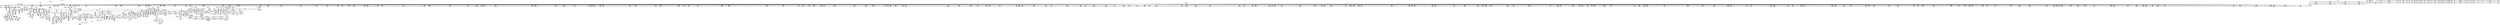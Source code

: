 digraph {
	CE0x5b8f510 [shape=record,shape=Mrecord,label="{CE0x5b8f510|56:_i8*,_:_CRE_178,179_}"]
	CE0x5c0b4d0 [shape=record,shape=Mrecord,label="{CE0x5c0b4d0|56:_i8*,_:_CRE_602,603_}"]
	CE0x5bf24d0 [shape=record,shape=Mrecord,label="{CE0x5bf24d0|may_link:_i_security1|security/selinux/hooks.c,1770}"]
	CE0x5bfd1e0 [shape=record,shape=Mrecord,label="{CE0x5bfd1e0|_call_void___llvm_gcov_indirect_counter_increment(i32*___llvm_gcov_global_state_pred221,_i64**_getelementptr_inbounds_(_4_x_i64*_,_4_x_i64*_*___llvm_gcda_edge_table220,_i64_0,_i64_1)),_!dbg_!27742|security/selinux/hooks.c,1783}"]
	CE0x5b906d0 [shape=record,shape=Mrecord,label="{CE0x5b906d0|56:_i8*,_:_CRE_384,388_|*MultipleSource*|security/selinux/hooks.c,1769|Function::selinux_inode_unlink&Arg::dir::|Function::may_link&Arg::dir::}"]
	CE0x5c2e740 [shape=record,shape=Mrecord,label="{CE0x5c2e740|avc_has_perm:_tsid|Function::avc_has_perm&Arg::tsid::|*SummSink*}"]
	CE0x5b79f80 [shape=record,shape=Mrecord,label="{CE0x5b79f80|56:_i8*,_:_CRE_960,968_|*MultipleSource*|security/selinux/hooks.c,1769|Function::selinux_inode_unlink&Arg::dir::|Function::may_link&Arg::dir::}"]
	CE0x5b7ed60 [shape=record,shape=Mrecord,label="{CE0x5b7ed60|may_link:_dentry|Function::may_link&Arg::dentry::|*SummSink*}"]
	CE0x5ba2d90 [shape=record,shape=Mrecord,label="{CE0x5ba2d90|0:_i8,_:_GCMR_current_sid.__warned_internal_global_i8_0,_section_.data.unlikely_,_align_1:_elem_0:default:}"]
	CE0x5bf7b90 [shape=record,shape=Mrecord,label="{CE0x5bf7b90|104:_%struct.inode*,_:_CRE_159,160_}"]
	CE0x5c54890 [shape=record,shape=Mrecord,label="{CE0x5c54890|i64*_getelementptr_inbounds_(_11_x_i64_,_11_x_i64_*___llvm_gcov_ctr125,_i64_0,_i64_6)|*Constant*|*SummSink*}"]
	CE0x5bff450 [shape=record,shape=Mrecord,label="{CE0x5bff450|56:_i8*,_:_CRE_248,249_}"]
	CE0x5bcb3c0 [shape=record,shape=Mrecord,label="{CE0x5bcb3c0|56:_i8*,_:_CRE_982,983_}"]
	CE0x5bc9ad0 [shape=record,shape=Mrecord,label="{CE0x5bc9ad0|56:_i8*,_:_CRE_903,904_}"]
	CE0x5c17fe0 [shape=record,shape=Mrecord,label="{CE0x5c17fe0|56:_i8*,_:_CRE_984,988_|*MultipleSource*|*LoadInst*|security/selinux/hooks.c,1770|security/selinux/hooks.c,1770}"]
	CE0x5bf1f80 [shape=record,shape=Mrecord,label="{CE0x5bf1f80|56:_i8*,_:_CRE_151,152_}"]
	CE0x5b99de0 [shape=record,shape=Mrecord,label="{CE0x5b99de0|_call_void_mcount()_#3}"]
	CE0x67dd4c0 [shape=record,shape=Mrecord,label="{CE0x67dd4c0|may_link:_dir|Function::may_link&Arg::dir::}"]
	CE0x5c10430 [shape=record,shape=Mrecord,label="{CE0x5c10430|56:_i8*,_:_CRE_867,868_}"]
	CE0x5bf76d0 [shape=record,shape=Mrecord,label="{CE0x5bf76d0|104:_%struct.inode*,_:_CRE_155,156_}"]
	CE0x5bfdb30 [shape=record,shape=Mrecord,label="{CE0x5bfdb30|__llvm_gcov_indirect_counter_increment:_predecessor|Function::__llvm_gcov_indirect_counter_increment&Arg::predecessor::}"]
	CE0x5c58d00 [shape=record,shape=Mrecord,label="{CE0x5c58d00|may_link:_retval.0|*SummSink*}"]
	CE0x5b7b1f0 [shape=record,shape=Mrecord,label="{CE0x5b7b1f0|56:_i8*,_:_CRE_200,201_}"]
	CE0x5bcbc80 [shape=record,shape=Mrecord,label="{CE0x5bcbc80|may_link:_tmp2|*LoadInst*|security/selinux/hooks.c,1769}"]
	CE0x5bfe150 [shape=record,shape=Mrecord,label="{CE0x5bfe150|GLOBAL:___llvm_gcov_indirect_counter_increment|*Constant*|*SummSource*}"]
	CE0x5bf5ed0 [shape=record,shape=Mrecord,label="{CE0x5bf5ed0|104:_%struct.inode*,_:_CRE_92,93_}"]
	CE0x5c03d60 [shape=record,shape=Mrecord,label="{CE0x5c03d60|56:_i8*,_:_CRE_336,344_|*MultipleSource*|*LoadInst*|security/selinux/hooks.c,1770|security/selinux/hooks.c,1770}"]
	CE0x5ba99c0 [shape=record,shape=Mrecord,label="{CE0x5ba99c0|56:_i8*,_:_CRE_147,148_}"]
	CE0x5c2e1d0 [shape=record,shape=Mrecord,label="{CE0x5c2e1d0|avc_has_perm:_ssid|Function::avc_has_perm&Arg::ssid::}"]
	CE0x5bef350 [shape=record,shape=Mrecord,label="{CE0x5bef350|56:_i8*,_:_CRE_199,200_}"]
	CE0x5c5aec0 [shape=record,shape=Mrecord,label="{CE0x5c5aec0|current_sid:_tobool1|security/selinux/hooks.c,218|*SummSink*}"]
	CE0x5c544f0 [shape=record,shape=Mrecord,label="{CE0x5c544f0|i64*_getelementptr_inbounds_(_2_x_i64_,_2_x_i64_*___llvm_gcov_ctr98,_i64_0,_i64_0)|*Constant*|*SummSource*}"]
	CE0x5bc9250 [shape=record,shape=Mrecord,label="{CE0x5bc9250|56:_i8*,_:_CRE_895,896_}"]
	CE0x5c17ed0 [shape=record,shape=Mrecord,label="{CE0x5c17ed0|may_link:_tmp5|security/selinux/hooks.c,1770}"]
	CE0x5bfb480 [shape=record,shape=Mrecord,label="{CE0x5bfb480|i64*_getelementptr_inbounds_(_14_x_i64_,_14_x_i64_*___llvm_gcov_ctr219,_i64_0,_i64_8)|*Constant*|*SummSource*}"]
	CE0x5bf1810 [shape=record,shape=Mrecord,label="{CE0x5bf1810|56:_i8*,_:_CRE_144,145_}"]
	CE0x5bbe940 [shape=record,shape=Mrecord,label="{CE0x5bbe940|56:_i8*,_:_CRE_573,574_}"]
	CE0x5c0ca10 [shape=record,shape=Mrecord,label="{CE0x5c0ca10|56:_i8*,_:_CRE_622,623_}"]
	CE0x5bee580 [shape=record,shape=Mrecord,label="{CE0x5bee580|56:_i8*,_:_CRE_186,187_}"]
	CE0x5bfcc00 [shape=record,shape=Mrecord,label="{CE0x5bfcc00|i32_2|*Constant*|*SummSource*}"]
	CE0x5c0b2b0 [shape=record,shape=Mrecord,label="{CE0x5c0b2b0|56:_i8*,_:_CRE_600,601_}"]
	CE0x5c069a0 [shape=record,shape=Mrecord,label="{CE0x5c069a0|56:_i8*,_:_CRE_486,487_}"]
	CE0x5be8e80 [shape=record,shape=Mrecord,label="{CE0x5be8e80|i64*_getelementptr_inbounds_(_11_x_i64_,_11_x_i64_*___llvm_gcov_ctr125,_i64_0,_i64_1)|*Constant*|*SummSink*}"]
	CE0x5baf000 [shape=record,shape=Mrecord,label="{CE0x5baf000|56:_i8*,_:_CRE_156,157_}"]
	CE0x5c0a4e0 [shape=record,shape=Mrecord,label="{CE0x5c0a4e0|56:_i8*,_:_CRE_587,588_}"]
	CE0x5c1ad50 [shape=record,shape=Mrecord,label="{CE0x5c1ad50|28:_i32,_:_CRE_32,34_|*MultipleSource*|*LoadInst*|security/selinux/hooks.c,1769|security/selinux/hooks.c,1769|security/selinux/hooks.c,1777}"]
	CE0x5c01980 [shape=record,shape=Mrecord,label="{CE0x5c01980|56:_i8*,_:_CRE_283,284_}"]
	CE0x5c29a80 [shape=record,shape=Mrecord,label="{CE0x5c29a80|i64_1048576|*Constant*|*SummSource*}"]
	CE0x5c2c030 [shape=record,shape=Mrecord,label="{CE0x5c2c030|0:_i8,_8:_%struct.dentry*,_24:_%struct.selinux_audit_data*,_:_SCMRE_0,1_|*MultipleSource*|security/selinux/hooks.c,1772|security/selinux/hooks.c, 1764}"]
	CE0x5bc08f0 [shape=record,shape=Mrecord,label="{CE0x5bc08f0|56:_i8*,_:_CRE_612,613_}"]
	CE0x5c5d4f0 [shape=record,shape=Mrecord,label="{CE0x5c5d4f0|i32_218|*Constant*|*SummSink*}"]
	CE0x5c5fdf0 [shape=record,shape=Mrecord,label="{CE0x5c5fdf0|i8_1|*Constant*}"]
	CE0x5bbfd90 [shape=record,shape=Mrecord,label="{CE0x5bbfd90|56:_i8*,_:_CRE_598,599_}"]
	CE0x5b8fbd0 [shape=record,shape=Mrecord,label="{CE0x5b8fbd0|56:_i8*,_:_CRE_328,336_|*MultipleSource*|security/selinux/hooks.c,1769|Function::selinux_inode_unlink&Arg::dir::|Function::may_link&Arg::dir::}"]
	CE0x5bf96e0 [shape=record,shape=Mrecord,label="{CE0x5bf96e0|104:_%struct.inode*,_:_CRE_182,183_}"]
	CE0x5b89bf0 [shape=record,shape=Mrecord,label="{CE0x5b89bf0|_call_void___llvm_gcov_indirect_counter_increment(i32*___llvm_gcov_global_state_pred221,_i64**_getelementptr_inbounds_(_4_x_i64*_,_4_x_i64*_*___llvm_gcda_edge_table220,_i64_0,_i64_2)),_!dbg_!27745|security/selinux/hooks.c,1786|*SummSink*}"]
	CE0x5bc7050 [shape=record,shape=Mrecord,label="{CE0x5bc7050|56:_i8*,_:_CRE_902,903_}"]
	CE0x5ba9dd0 [shape=record,shape=Mrecord,label="{CE0x5ba9dd0|56:_i8*,_:_CRE_152,153_}"]
	CE0x5bab760 [shape=record,shape=Mrecord,label="{CE0x5bab760|56:_i8*,_:_CRE_294,295_}"]
	CE0x5b728f0 [shape=record,shape=Mrecord,label="{CE0x5b728f0|may_link:_tmp12|security/selinux/hooks.c,1779}"]
	CE0x5baed90 [shape=record,shape=Mrecord,label="{CE0x5baed90|56:_i8*,_:_CRE_153,154_}"]
	CE0x5c21330 [shape=record,shape=Mrecord,label="{CE0x5c21330|may_link:_call5|security/selinux/hooks.c,1777}"]
	CE0x5b806b0 [shape=record,shape=Mrecord,label="{CE0x5b806b0|56:_i8*,_:_CRE_128,136_|*MultipleSource*|security/selinux/hooks.c,1769|Function::selinux_inode_unlink&Arg::dir::|Function::may_link&Arg::dir::}"]
	CE0x5bc3490 [shape=record,shape=Mrecord,label="{CE0x5bc3490|56:_i8*,_:_CRE_792,800_|*MultipleSource*|security/selinux/hooks.c,1769|Function::selinux_inode_unlink&Arg::dir::|Function::may_link&Arg::dir::}"]
	CE0x5c179c0 [shape=record,shape=Mrecord,label="{CE0x5c179c0|56:_i8*,_:_CRE_979,980_}"]
	CE0x5b8a1b0 [shape=record,shape=Mrecord,label="{CE0x5b8a1b0|selinux_inode_unlink:_dir|Function::selinux_inode_unlink&Arg::dir::|*SummSource*}"]
	CE0x5bcaf00 [shape=record,shape=Mrecord,label="{CE0x5bcaf00|56:_i8*,_:_CRE_922,923_}"]
	CE0x5b94b50 [shape=record,shape=Mrecord,label="{CE0x5b94b50|56:_i8*,_:_CRE_56,64_|*MultipleSource*|security/selinux/hooks.c,1769|Function::selinux_inode_unlink&Arg::dir::|Function::may_link&Arg::dir::}"]
	CE0x5b7bee0 [shape=record,shape=Mrecord,label="{CE0x5b7bee0|may_link:_if.end}"]
	CE0x5b7cda0 [shape=record,shape=Mrecord,label="{CE0x5b7cda0|56:_i8*,_:_CRE_172,173_}"]
	CE0x5c16f60 [shape=record,shape=Mrecord,label="{CE0x5c16f60|56:_i8*,_:_CRE_944,952_|*MultipleSource*|*LoadInst*|security/selinux/hooks.c,1770|security/selinux/hooks.c,1770}"]
	CE0x5c03bd0 [shape=record,shape=Mrecord,label="{CE0x5c03bd0|56:_i8*,_:_CRE_328,336_|*MultipleSource*|*LoadInst*|security/selinux/hooks.c,1770|security/selinux/hooks.c,1770}"]
	CE0x5c1c600 [shape=record,shape=Mrecord,label="{CE0x5c1c600|28:_i32,_:_CRE_65,66_}"]
	CE0x5c60530 [shape=record,shape=Mrecord,label="{CE0x5c60530|_call_void_lockdep_rcu_suspicious(i8*_getelementptr_inbounds_(_25_x_i8_,_25_x_i8_*_.str3,_i32_0,_i32_0),_i32_218,_i8*_getelementptr_inbounds_(_45_x_i8_,_45_x_i8_*_.str12,_i32_0,_i32_0))_#10,_!dbg_!27727|security/selinux/hooks.c,218|*SummSink*}"]
	CE0x5c1f3f0 [shape=record,shape=Mrecord,label="{CE0x5c1f3f0|28:_i32,_:_CRE_110,111_}"]
	CE0x5b7f210 [shape=record,shape=Mrecord,label="{CE0x5b7f210|i32_1|*Constant*|*SummSink*}"]
	CE0x5c0f3e0 [shape=record,shape=Mrecord,label="{CE0x5c0f3e0|56:_i8*,_:_CRE_808,816_|*MultipleSource*|*LoadInst*|security/selinux/hooks.c,1770|security/selinux/hooks.c,1770}"]
	CE0x5c06010 [shape=record,shape=Mrecord,label="{CE0x5c06010|56:_i8*,_:_CRE_477,478_}"]
	CE0x5b7ab20 [shape=record,shape=Mrecord,label="{CE0x5b7ab20|56:_i8*,_:_CRE_277,278_}"]
	CE0x5c01ba0 [shape=record,shape=Mrecord,label="{CE0x5c01ba0|56:_i8*,_:_CRE_285,286_}"]
	CE0x5b98dc0 [shape=record,shape=Mrecord,label="{CE0x5b98dc0|56:_i8*,_:_CRE_267,268_}"]
	CE0x5b98e90 [shape=record,shape=Mrecord,label="{CE0x5b98e90|56:_i8*,_:_CRE_268,269_}"]
	CE0x5b847f0 [shape=record,shape=Mrecord,label="{CE0x5b847f0|may_link:_sw.epilog|*SummSink*}"]
	CE0x5b81d40 [shape=record,shape=Mrecord,label="{CE0x5b81d40|56:_i8*,_:_CRE_244,245_}"]
	CE0x5c46ef0 [shape=record,shape=Mrecord,label="{CE0x5c46ef0|may_link:_av.0|*SummSink*}"]
	CE0x5c0ac50 [shape=record,shape=Mrecord,label="{CE0x5c0ac50|56:_i8*,_:_CRE_594,595_}"]
	CE0x5bc7d10 [shape=record,shape=Mrecord,label="{CE0x5bc7d10|56:_i8*,_:_CRE_914,915_}"]
	CE0x5baf340 [shape=record,shape=Mrecord,label="{CE0x5baf340|56:_i8*,_:_CRE_160,161_}"]
	CE0x5b81db0 [shape=record,shape=Mrecord,label="{CE0x5b81db0|56:_i8*,_:_CRE_245,246_}"]
	CE0x5b97280 [shape=record,shape=Mrecord,label="{CE0x5b97280|i64*_getelementptr_inbounds_(_11_x_i64_,_11_x_i64_*___llvm_gcov_ctr125,_i64_0,_i64_1)|*Constant*}"]
	CE0x5b80120 [shape=record,shape=Mrecord,label="{CE0x5b80120|current_sid:_tmp4|security/selinux/hooks.c,218}"]
	CE0x5bc4690 [shape=record,shape=Mrecord,label="{CE0x5bc4690|56:_i8*,_:_CRE_864,865_}"]
	CE0x5bfeba0 [shape=record,shape=Mrecord,label="{CE0x5bfeba0|56:_i8*,_:_CRE_241,242_}"]
	CE0x5c575b0 [shape=record,shape=Mrecord,label="{CE0x5c575b0|i32_4|*Constant*}"]
	CE0x5c588c0 [shape=record,shape=Mrecord,label="{CE0x5c588c0|may_link:_call11|security/selinux/hooks.c,1797|*SummSink*}"]
	CE0x5c09a40 [shape=record,shape=Mrecord,label="{CE0x5c09a40|56:_i8*,_:_CRE_577,578_}"]
	CE0x5c1efb0 [shape=record,shape=Mrecord,label="{CE0x5c1efb0|28:_i32,_:_CRE_106,107_}"]
	CE0x5b91850 [shape=record,shape=Mrecord,label="{CE0x5b91850|56:_i8*,_:_CRE_464,472_|*MultipleSource*|security/selinux/hooks.c,1769|Function::selinux_inode_unlink&Arg::dir::|Function::may_link&Arg::dir::}"]
	CE0x5c5a8e0 [shape=record,shape=Mrecord,label="{CE0x5c5a8e0|current_sid:_do.end|*SummSource*}"]
	CE0x5c34d80 [shape=record,shape=Mrecord,label="{CE0x5c34d80|i64*_getelementptr_inbounds_(_14_x_i64_,_14_x_i64_*___llvm_gcov_ctr219,_i64_0,_i64_10)|*Constant*}"]
	CE0x5c0a920 [shape=record,shape=Mrecord,label="{CE0x5c0a920|56:_i8*,_:_CRE_591,592_}"]
	CE0x5b88730 [shape=record,shape=Mrecord,label="{CE0x5b88730|selinux_inode_unlink:_tmp}"]
	CE0x5c54260 [shape=record,shape=Mrecord,label="{CE0x5c54260|i64_2|*Constant*}"]
	CE0x5b966e0 [shape=record,shape=Mrecord,label="{CE0x5b966e0|__llvm_gcov_indirect_counter_increment:_tmp|*SummSink*}"]
	CE0x5c56460 [shape=record,shape=Mrecord,label="{CE0x5c56460|may_link:_tmp25|security/selinux/hooks.c,1797}"]
	CE0x5b7b870 [shape=record,shape=Mrecord,label="{CE0x5b7b870|56:_i8*,_:_CRE_208,210_|*MultipleSource*|security/selinux/hooks.c,1769|Function::selinux_inode_unlink&Arg::dir::|Function::may_link&Arg::dir::}"]
	CE0x5b7f700 [shape=record,shape=Mrecord,label="{CE0x5b7f700|56:_i8*,_:_CRE_188,189_}"]
	CE0x5b96600 [shape=record,shape=Mrecord,label="{CE0x5b96600|may_link:_sw.bb8|*SummSource*}"]
	CE0x5c16900 [shape=record,shape=Mrecord,label="{CE0x5c16900|56:_i8*,_:_CRE_932,933_}"]
	CE0x5b9ed00 [shape=record,shape=Mrecord,label="{CE0x5b9ed00|_ret_i32_%call,_!dbg_!27714|security/selinux/hooks.c,2774|*SummSink*}"]
	CE0x5bc1040 [shape=record,shape=Mrecord,label="{CE0x5bc1040|56:_i8*,_:_CRE_621,622_}"]
	CE0x5c2c380 [shape=record,shape=Mrecord,label="{CE0x5c2c380|may_link:_type|security/selinux/hooks.c,1772|*SummSink*}"]
	CE0x5c3aa20 [shape=record,shape=Mrecord,label="{CE0x5c3aa20|current_sid:_tmp21|security/selinux/hooks.c,218|*SummSink*}"]
	CE0x5c3a420 [shape=record,shape=Mrecord,label="{CE0x5c3a420|current_sid:_cred|security/selinux/hooks.c,218|*SummSink*}"]
	CE0x5ba9820 [shape=record,shape=Mrecord,label="{CE0x5ba9820|56:_i8*,_:_CRE_145,146_}"]
	CE0x5c5e190 [shape=record,shape=Mrecord,label="{CE0x5c5e190|current_sid:_tmp17|security/selinux/hooks.c,218}"]
	CE0x5c5f850 [shape=record,shape=Mrecord,label="{CE0x5c5f850|current_sid:_tmp16|security/selinux/hooks.c,218}"]
	CE0x5bab350 [shape=record,shape=Mrecord,label="{CE0x5bab350|56:_i8*,_:_CRE_289,290_}"]
	CE0x5bfeed0 [shape=record,shape=Mrecord,label="{CE0x5bfeed0|56:_i8*,_:_CRE_244,245_}"]
	CE0x5bede60 [shape=record,shape=Mrecord,label="{CE0x5bede60|may_link:_tmp15|security/selinux/hooks.c,1783}"]
	CE0x5c3a8f0 [shape=record,shape=Mrecord,label="{CE0x5c3a8f0|current_sid:_tmp21|security/selinux/hooks.c,218}"]
	CE0x5c1e000 [shape=record,shape=Mrecord,label="{CE0x5c1e000|28:_i32,_:_CRE_91,92_}"]
	CE0x5c2c780 [shape=record,shape=Mrecord,label="{CE0x5c2c780|GLOBAL:___llvm_gcov_ctr219|Global_var:__llvm_gcov_ctr219}"]
	CE0x5c02ca0 [shape=record,shape=Mrecord,label="{CE0x5c02ca0|56:_i8*,_:_CRE_301,302_}"]
	CE0x5bf4420 [shape=record,shape=Mrecord,label="{CE0x5bf4420|may_link:_d_inode|security/selinux/hooks.c,1770|*SummSink*}"]
	CE0x5bad530 [shape=record,shape=Mrecord,label="{CE0x5bad530|i64*_getelementptr_inbounds_(_11_x_i64_,_11_x_i64_*___llvm_gcov_ctr125,_i64_0,_i64_0)|*Constant*}"]
	CE0x5c1ffa0 [shape=record,shape=Mrecord,label="{CE0x5c1ffa0|28:_i32,_:_CRE_128,136_|*MultipleSource*|*LoadInst*|security/selinux/hooks.c,1769|security/selinux/hooks.c,1769|security/selinux/hooks.c,1777}"]
	CE0x5c57ce0 [shape=record,shape=Mrecord,label="{CE0x5c57ce0|__llvm_gcov_indirect_counter_increment:_tmp3}"]
	CE0x5bc64a0 [shape=record,shape=Mrecord,label="{CE0x5bc64a0|56:_i8*,_:_CRE_891,892_}"]
	CE0x5bd0810 [shape=record,shape=Mrecord,label="{CE0x5bd0810|104:_%struct.inode*,_:_CRE_314,315_}"]
	CE0x5bf2d70 [shape=record,shape=Mrecord,label="{CE0x5bf2d70|current_sid:_sid|security/selinux/hooks.c,220}"]
	CE0x5c20f30 [shape=record,shape=Mrecord,label="{CE0x5c20f30|28:_i32,_:_CRE_200,208_|*MultipleSource*|*LoadInst*|security/selinux/hooks.c,1769|security/selinux/hooks.c,1769|security/selinux/hooks.c,1777}"]
	CE0x5c60f60 [shape=record,shape=Mrecord,label="{CE0x5c60f60|i8*_getelementptr_inbounds_(_25_x_i8_,_25_x_i8_*_.str3,_i32_0,_i32_0)|*Constant*|*SummSource*}"]
	CE0x5b90c10 [shape=record,shape=Mrecord,label="{CE0x5b90c10|56:_i8*,_:_CRE_408,416_|*MultipleSource*|security/selinux/hooks.c,1769|Function::selinux_inode_unlink&Arg::dir::|Function::may_link&Arg::dir::}"]
	CE0x5c08610 [shape=record,shape=Mrecord,label="{CE0x5c08610|56:_i8*,_:_CRE_558,559_}"]
	CE0x5bf6100 [shape=record,shape=Mrecord,label="{CE0x5bf6100|104:_%struct.inode*,_:_CRE_94,95_}"]
	CE0x5babd10 [shape=record,shape=Mrecord,label="{CE0x5babd10|56:_i8*,_:_CRE_301,302_}"]
	CE0x5c53eb0 [shape=record,shape=Mrecord,label="{CE0x5c53eb0|current_sid:_land.lhs.true2}"]
	CE0x5c02310 [shape=record,shape=Mrecord,label="{CE0x5c02310|56:_i8*,_:_CRE_292,293_}"]
	CE0x5bed880 [shape=record,shape=Mrecord,label="{CE0x5bed880|may_link:_tmp14|security/selinux/hooks.c,1783|*SummSource*}"]
	CE0x5bc1bd0 [shape=record,shape=Mrecord,label="{CE0x5bc1bd0|56:_i8*,_:_CRE_672,680_|*MultipleSource*|security/selinux/hooks.c,1769|Function::selinux_inode_unlink&Arg::dir::|Function::may_link&Arg::dir::}"]
	CE0x5bceb60 [shape=record,shape=Mrecord,label="{CE0x5bceb60|104:_%struct.inode*,_:_CRE_248,256_|*MultipleSource*|security/selinux/hooks.c,1770|Function::selinux_inode_unlink&Arg::dentry::|Function::may_link&Arg::dentry::}"]
	CE0x5c1d200 [shape=record,shape=Mrecord,label="{CE0x5c1d200|28:_i32,_:_CRE_77,78_}"]
	CE0x5bcfeb0 [shape=record,shape=Mrecord,label="{CE0x5bcfeb0|104:_%struct.inode*,_:_CRE_306,307_}"]
	CE0x5b820c0 [shape=record,shape=Mrecord,label="{CE0x5b820c0|56:_i8*,_:_CRE_249,250_}"]
	CE0x5c06bc0 [shape=record,shape=Mrecord,label="{CE0x5c06bc0|56:_i8*,_:_CRE_552,553_}"]
	CE0x5c2f8e0 [shape=record,shape=Mrecord,label="{CE0x5c2f8e0|avc_has_perm:_auditdata|Function::avc_has_perm&Arg::auditdata::|*SummSink*}"]
	CE0x5b89ff0 [shape=record,shape=Mrecord,label="{CE0x5b89ff0|56:_i8*,_:_CRE_2,4_|*MultipleSource*|*LoadInst*|security/selinux/hooks.c,1770|security/selinux/hooks.c,1770}"]
	CE0x5b98190 [shape=record,shape=Mrecord,label="{CE0x5b98190|_call_void_mcount()_#3}"]
	CE0x5bf7470 [shape=record,shape=Mrecord,label="{CE0x5bf7470|104:_%struct.inode*,_:_CRE_153,154_}"]
	CE0x5c4b2a0 [shape=record,shape=Mrecord,label="{CE0x5c4b2a0|28:_i32,_32:_i16,_:_CRE_32,34_|*MultipleSource*|security/selinux/hooks.c,1770|security/selinux/hooks.c,1770|security/selinux/hooks.c,1797}"]
	CE0x5c1ed90 [shape=record,shape=Mrecord,label="{CE0x5c1ed90|28:_i32,_:_CRE_104,105_}"]
	CE0x5bbe460 [shape=record,shape=Mrecord,label="{CE0x5bbe460|56:_i8*,_:_CRE_567,568_}"]
	CE0x5bfe440 [shape=record,shape=Mrecord,label="{CE0x5bfe440|__llvm_gcov_indirect_counter_increment:_entry}"]
	CE0x5c39200 [shape=record,shape=Mrecord,label="{CE0x5c39200|GLOBAL:_get_current|*Constant*}"]
	CE0x5b81ff0 [shape=record,shape=Mrecord,label="{CE0x5b81ff0|56:_i8*,_:_CRE_248,249_}"]
	CE0x5c06f40 [shape=record,shape=Mrecord,label="{CE0x5c06f40|56:_i8*,_:_CRE_500,504_|*MultipleSource*|*LoadInst*|security/selinux/hooks.c,1770|security/selinux/hooks.c,1770}"]
	CE0x5c5a5b0 [shape=record,shape=Mrecord,label="{CE0x5c5a5b0|current_sid:_if.end|*SummSource*}"]
	CE0x5c550a0 [shape=record,shape=Mrecord,label="{CE0x5c550a0|i64*_getelementptr_inbounds_(_11_x_i64_,_11_x_i64_*___llvm_gcov_ctr125,_i64_0,_i64_1)|*Constant*|*SummSource*}"]
	CE0x5b9d0e0 [shape=record,shape=Mrecord,label="{CE0x5b9d0e0|_call_void_mcount()_#3|*SummSource*}"]
	CE0x5c1f720 [shape=record,shape=Mrecord,label="{CE0x5c1f720|28:_i32,_:_CRE_113,114_}"]
	CE0x5b95430 [shape=record,shape=Mrecord,label="{CE0x5b95430|may_link:_if.then|*SummSource*}"]
	CE0x5c2c830 [shape=record,shape=Mrecord,label="{CE0x5c2c830|may_link:_tmp8|security/selinux/hooks.c,1778|*SummSource*}"]
	CE0x5c3fe70 [shape=record,shape=Mrecord,label="{CE0x5c3fe70|_call_void___llvm_gcov_indirect_counter_increment(i32*___llvm_gcov_global_state_pred221,_i64**_getelementptr_inbounds_(_4_x_i64*_,_4_x_i64*_*___llvm_gcda_edge_table220,_i64_0,_i64_0)),_!dbg_!27749|security/selinux/hooks.c,1793|*SummSource*}"]
	CE0x5c521d0 [shape=record,shape=Mrecord,label="{CE0x5c521d0|may_link:_tmp24|security/selinux/hooks.c,1797}"]
	CE0x5c28b60 [shape=record,shape=Mrecord,label="{CE0x5c28b60|may_link:_cond|security/selinux/hooks.c,1776}"]
	CE0x5c046a0 [shape=record,shape=Mrecord,label="{CE0x5c046a0|56:_i8*,_:_CRE_384,388_|*MultipleSource*|*LoadInst*|security/selinux/hooks.c,1770|security/selinux/hooks.c,1770}"]
	CE0x5bce5f0 [shape=record,shape=Mrecord,label="{CE0x5bce5f0|104:_%struct.inode*,_:_CRE_223,224_}"]
	CE0x5b7f970 [shape=record,shape=Mrecord,label="{CE0x5b7f970|56:_i8*,_:_CRE_191,192_}"]
	CE0x5c1a550 [shape=record,shape=Mrecord,label="{CE0x5c1a550|28:_i32,_:_CRE_18,19_}"]
	CE0x5c466b0 [shape=record,shape=Mrecord,label="{CE0x5c466b0|i32_1024|*Constant*}"]
	CE0x5bffef0 [shape=record,shape=Mrecord,label="{CE0x5bffef0|56:_i8*,_:_CRE_258,259_}"]
	CE0x5c01870 [shape=record,shape=Mrecord,label="{CE0x5c01870|56:_i8*,_:_CRE_282,283_}"]
	CE0x5b96440 [shape=record,shape=Mrecord,label="{CE0x5b96440|may_link:_sw.default|*SummSink*}"]
	CE0x5bf5540 [shape=record,shape=Mrecord,label="{CE0x5bf5540|104:_%struct.inode*,_:_CRE_72,80_|*MultipleSource*|security/selinux/hooks.c,1770|Function::selinux_inode_unlink&Arg::dentry::|Function::may_link&Arg::dentry::}"]
	CE0x5bcda10 [shape=record,shape=Mrecord,label="{CE0x5bcda10|104:_%struct.inode*,_:_CRE_213,214_}"]
	CE0x5bec080 [shape=record,shape=Mrecord,label="{CE0x5bec080|i1_true|*Constant*|*SummSource*}"]
	CE0x5c0c4c0 [shape=record,shape=Mrecord,label="{CE0x5c0c4c0|56:_i8*,_:_CRE_617,618_}"]
	CE0x5c0c900 [shape=record,shape=Mrecord,label="{CE0x5c0c900|56:_i8*,_:_CRE_621,622_}"]
	CE0x5c02970 [shape=record,shape=Mrecord,label="{CE0x5c02970|56:_i8*,_:_CRE_298,299_}"]
	CE0x5c21530 [shape=record,shape=Mrecord,label="{CE0x5c21530|may_link:_tmp7|security/selinux/hooks.c,1777|*SummSource*}"]
	CE0x5bc00d0 [shape=record,shape=Mrecord,label="{CE0x5bc00d0|56:_i8*,_:_CRE_602,603_}"]
	CE0x5b9a800 [shape=record,shape=Mrecord,label="{CE0x5b9a800|56:_i8*,_:_CRE_283,284_}"]
	CE0x5b8eda0 [shape=record,shape=Mrecord,label="{CE0x5b8eda0|56:_i8*,_:_CRE_171,172_}"]
	CE0x5bf4280 [shape=record,shape=Mrecord,label="{CE0x5bf4280|may_link:_d_inode|security/selinux/hooks.c,1770}"]
	CE0x5bbea10 [shape=record,shape=Mrecord,label="{CE0x5bbea10|56:_i8*,_:_CRE_574,575_}"]
	CE0x5c0ee70 [shape=record,shape=Mrecord,label="{CE0x5c0ee70|56:_i8*,_:_CRE_776,792_|*MultipleSource*|*LoadInst*|security/selinux/hooks.c,1770|security/selinux/hooks.c,1770}"]
	CE0x5bef680 [shape=record,shape=Mrecord,label="{CE0x5bef680|56:_i8*,_:_CRE_202,203_}"]
	CE0x5c164c0 [shape=record,shape=Mrecord,label="{CE0x5c164c0|56:_i8*,_:_CRE_928,929_}"]
	CE0x5b87b50 [shape=record,shape=Mrecord,label="{CE0x5b87b50|56:_i8*,_:_CRE_16,24_|*MultipleSource*|security/selinux/hooks.c,1769|Function::selinux_inode_unlink&Arg::dir::|Function::may_link&Arg::dir::}"]
	CE0x5bbe7a0 [shape=record,shape=Mrecord,label="{CE0x5bbe7a0|56:_i8*,_:_CRE_571,572_}"]
	CE0x5c36dd0 [shape=record,shape=Mrecord,label="{CE0x5c36dd0|get_current:_tmp2|*SummSource*}"]
	CE0x5bcc080 [shape=record,shape=Mrecord,label="{CE0x5bcc080|may_link:_tmp2|*LoadInst*|security/selinux/hooks.c,1769|*SummSink*}"]
	CE0x5bfa190 [shape=record,shape=Mrecord,label="{CE0x5bfa190|104:_%struct.inode*,_:_CRE_191,192_}"]
	CE0x5c0d510 [shape=record,shape=Mrecord,label="{CE0x5c0d510|56:_i8*,_:_CRE_664,672_|*MultipleSource*|*LoadInst*|security/selinux/hooks.c,1770|security/selinux/hooks.c,1770}"]
	CE0x5c0ead0 [shape=record,shape=Mrecord,label="{CE0x5c0ead0|56:_i8*,_:_CRE_760,768_|*MultipleSource*|*LoadInst*|security/selinux/hooks.c,1770|security/selinux/hooks.c,1770}"]
	CE0x5b8d9f0 [shape=record,shape=Mrecord,label="{CE0x5b8d9f0|__llvm_gcov_indirect_counter_increment:_bb|*SummSink*}"]
	CE0x5babb70 [shape=record,shape=Mrecord,label="{CE0x5babb70|56:_i8*,_:_CRE_299,300_}"]
	CE0x5b7d950 [shape=record,shape=Mrecord,label="{CE0x5b7d950|__llvm_gcov_indirect_counter_increment:_tmp}"]
	CE0x5bc5c20 [shape=record,shape=Mrecord,label="{CE0x5bc5c20|56:_i8*,_:_CRE_883,884_}"]
	CE0x5bd0f30 [shape=record,shape=Mrecord,label="{CE0x5bd0f30|may_link:_tmp4|*LoadInst*|security/selinux/hooks.c,1770}"]
	CE0x5bbf710 [shape=record,shape=Mrecord,label="{CE0x5bbf710|56:_i8*,_:_CRE_590,591_}"]
	CE0x5c08940 [shape=record,shape=Mrecord,label="{CE0x5c08940|56:_i8*,_:_CRE_561,562_}"]
	CE0x5c0c7f0 [shape=record,shape=Mrecord,label="{CE0x5c0c7f0|56:_i8*,_:_CRE_620,621_}"]
	CE0x5c19050 [shape=record,shape=Mrecord,label="{CE0x5c19050|may_link:_sid4|security/selinux/hooks.c,1777|*SummSink*}"]
	CE0x5bbe600 [shape=record,shape=Mrecord,label="{CE0x5bbe600|56:_i8*,_:_CRE_569,570_}"]
	CE0x5bccd00 [shape=record,shape=Mrecord,label="{CE0x5bccd00|104:_%struct.inode*,_:_CRE_202,203_}"]
	CE0x5bab180 [shape=record,shape=Mrecord,label="{CE0x5bab180|__llvm_gcov_indirect_counter_increment:_tmp2|*SummSink*}"]
	CE0x5b829e0 [shape=record,shape=Mrecord,label="{CE0x5b829e0|i32_0|*Constant*}"]
	CE0x5c185e0 [shape=record,shape=Mrecord,label="{CE0x5c185e0|may_link:_tmp6|security/selinux/hooks.c,1770}"]
	CE0x5c01540 [shape=record,shape=Mrecord,label="{CE0x5c01540|56:_i8*,_:_CRE_279,280_}"]
	CE0x5c5e550 [shape=record,shape=Mrecord,label="{CE0x5c5e550|current_sid:_tmp17|security/selinux/hooks.c,218|*SummSource*}"]
	CE0x5ba37e0 [shape=record,shape=Mrecord,label="{CE0x5ba37e0|current_sid:_do.body|*SummSink*}"]
	CE0x5b98670 [shape=record,shape=Mrecord,label="{CE0x5b98670|56:_i8*,_:_CRE_258,259_}"]
	CE0x5c52810 [shape=record,shape=Mrecord,label="{CE0x5c52810|__llvm_gcov_indirect_counter_increment:_tmp5}"]
	CE0x5b9a050 [shape=record,shape=Mrecord,label="{CE0x5b9a050|_call_void_mcount()_#3|*SummSink*}"]
	CE0x5c200b0 [shape=record,shape=Mrecord,label="{CE0x5c200b0|28:_i32,_:_CRE_136,144_|*MultipleSource*|*LoadInst*|security/selinux/hooks.c,1769|security/selinux/hooks.c,1769|security/selinux/hooks.c,1777}"]
	CE0x5c1d800 [shape=record,shape=Mrecord,label="{CE0x5c1d800|28:_i32,_:_CRE_83,84_}"]
	CE0x5bbf7e0 [shape=record,shape=Mrecord,label="{CE0x5bbf7e0|56:_i8*,_:_CRE_591,592_}"]
	CE0x5c06670 [shape=record,shape=Mrecord,label="{CE0x5c06670|56:_i8*,_:_CRE_483,484_}"]
	CE0x5c2ed90 [shape=record,shape=Mrecord,label="{CE0x5c2ed90|avc_has_perm:_tclass|Function::avc_has_perm&Arg::tclass::|*SummSource*}"]
	CE0x5c1b200 [shape=record,shape=Mrecord,label="{CE0x5c1b200|28:_i32,_:_CRE_40,44_|*MultipleSource*|*LoadInst*|security/selinux/hooks.c,1769|security/selinux/hooks.c,1769|security/selinux/hooks.c,1777}"]
	CE0x5c03520 [shape=record,shape=Mrecord,label="{CE0x5c03520|56:_i8*,_:_CRE_309,310_}"]
	CE0x5bfe590 [shape=record,shape=Mrecord,label="{CE0x5bfe590|__llvm_gcov_indirect_counter_increment:_entry|*SummSource*}"]
	CE0x5b98810 [shape=record,shape=Mrecord,label="{CE0x5b98810|56:_i8*,_:_CRE_260,261_}"]
	CE0x5bf1130 [shape=record,shape=Mrecord,label="{CE0x5bf1130|56:_i8*,_:_CRE_138,139_}"]
	CE0x5c3a770 [shape=record,shape=Mrecord,label="{CE0x5c3a770|COLLAPSED:_GCMRE_current_task_external_global_%struct.task_struct*:_elem_0::|security/selinux/hooks.c,218}"]
	CE0x5c54390 [shape=record,shape=Mrecord,label="{CE0x5c54390|i64_3|*Constant*}"]
	CE0x5befac0 [shape=record,shape=Mrecord,label="{CE0x5befac0|56:_i8*,_:_CRE_206,207_}"]
	CE0x5b81110 [shape=record,shape=Mrecord,label="{CE0x5b81110|may_link:_tmp9|security/selinux/hooks.c,1778|*SummSink*}"]
	CE0x5bf8d60 [shape=record,shape=Mrecord,label="{CE0x5bf8d60|104:_%struct.inode*,_:_CRE_174,175_}"]
	CE0x5bf0060 [shape=record,shape=Mrecord,label="{CE0x5bf0060|56:_i8*,_:_CRE_216,224_|*MultipleSource*|*LoadInst*|security/selinux/hooks.c,1770|security/selinux/hooks.c,1770}"]
	CE0x5ba9a90 [shape=record,shape=Mrecord,label="{CE0x5ba9a90|56:_i8*,_:_CRE_148,149_}"]
	CE0x5c1e400 [shape=record,shape=Mrecord,label="{CE0x5c1e400|28:_i32,_:_CRE_95,96_}"]
	CE0x5bc56d0 [shape=record,shape=Mrecord,label="{CE0x5bc56d0|56:_i8*,_:_CRE_878,879_}"]
	CE0x5c1a2b0 [shape=record,shape=Mrecord,label="{CE0x5c1a2b0|28:_i32,_:_CRE_15,16_}"]
	CE0x5c1b5e0 [shape=record,shape=Mrecord,label="{CE0x5c1b5e0|28:_i32,_:_CRE_49,50_}"]
	CE0x5bc8040 [shape=record,shape=Mrecord,label="{CE0x5bc8040|56:_i8*,_:_CRE_917,918_}"]
	CE0x5c10260 [shape=record,shape=Mrecord,label="{CE0x5c10260|56:_i8*,_:_CRE_866,867_}"]
	CE0x5c11600 [shape=record,shape=Mrecord,label="{CE0x5c11600|56:_i8*,_:_CRE_884,885_}"]
	CE0x5c2a680 [shape=record,shape=Mrecord,label="{CE0x5c2a680|may_link:_conv|security/selinux/hooks.c,1776|*SummSink*}"]
	CE0x5bc99c0 [shape=record,shape=Mrecord,label="{CE0x5bc99c0|56:_i8*,_:_CRE_902,903_}"]
	CE0x5c074a0 [shape=record,shape=Mrecord,label="{CE0x5c074a0|56:_i8*,_:_CRE_512,520_|*MultipleSource*|*LoadInst*|security/selinux/hooks.c,1770|security/selinux/hooks.c,1770}"]
	CE0x5bc04e0 [shape=record,shape=Mrecord,label="{CE0x5bc04e0|56:_i8*,_:_CRE_607,608_}"]
	CE0x5c435d0 [shape=record,shape=Mrecord,label="{CE0x5c435d0|get_current:_tmp|*SummSource*}"]
	CE0x5b7b460 [shape=record,shape=Mrecord,label="{CE0x5b7b460|56:_i8*,_:_CRE_203,204_}"]
	CE0x5bfaa90 [shape=record,shape=Mrecord,label="{CE0x5bfaa90|i32_5|*Constant*|*SummSink*}"]
	CE0x5bc5d30 [shape=record,shape=Mrecord,label="{CE0x5bc5d30|56:_i8*,_:_CRE_884,885_}"]
	CE0x5c00880 [shape=record,shape=Mrecord,label="{CE0x5c00880|56:_i8*,_:_CRE_267,268_}"]
	CE0x5c113e0 [shape=record,shape=Mrecord,label="{CE0x5c113e0|56:_i8*,_:_CRE_882,883_}"]
	CE0x5c1c100 [shape=record,shape=Mrecord,label="{CE0x5c1c100|28:_i32,_:_CRE_60,61_}"]
	CE0x5c00000 [shape=record,shape=Mrecord,label="{CE0x5c00000|56:_i8*,_:_CRE_259,260_}"]
	CE0x5c0cfb0 [shape=record,shape=Mrecord,label="{CE0x5c0cfb0|56:_i8*,_:_CRE_640,648_|*MultipleSource*|*LoadInst*|security/selinux/hooks.c,1770|security/selinux/hooks.c,1770}"]
	CE0x5c34ca0 [shape=record,shape=Mrecord,label="{CE0x5c34ca0|i64**_getelementptr_inbounds_(_4_x_i64*_,_4_x_i64*_*___llvm_gcda_edge_table220,_i64_0,_i64_3)|*Constant*|*SummSource*}"]
	CE0x5c3aca0 [shape=record,shape=Mrecord,label="{CE0x5c3aca0|current_sid:_tmp21|security/selinux/hooks.c,218|*SummSource*}"]
	CE0x5b9a8d0 [shape=record,shape=Mrecord,label="{CE0x5b9a8d0|56:_i8*,_:_CRE_284,285_}"]
	CE0x5c57240 [shape=record,shape=Mrecord,label="{CE0x5c57240|current_sid:_tmp3|*SummSource*}"]
	CE0x5bf90f0 [shape=record,shape=Mrecord,label="{CE0x5bf90f0|104:_%struct.inode*,_:_CRE_177,178_}"]
	CE0x5b8e850 [shape=record,shape=Mrecord,label="{CE0x5b8e850|56:_i8*,_:_CRE_166,167_}"]
	CE0x5bbefc0 [shape=record,shape=Mrecord,label="{CE0x5bbefc0|56:_i8*,_:_CRE_581,582_}"]
	CE0x5bd1d80 [shape=record,shape=Mrecord,label="{CE0x5bd1d80|56:_i8*,_:_CRE_72,76_|*MultipleSource*|*LoadInst*|security/selinux/hooks.c,1770|security/selinux/hooks.c,1770}"]
	CE0x5c1a750 [shape=record,shape=Mrecord,label="{CE0x5c1a750|28:_i32,_:_CRE_20,21_}"]
	CE0x5c09f90 [shape=record,shape=Mrecord,label="{CE0x5c09f90|56:_i8*,_:_CRE_582,583_}"]
	CE0x5bfce00 [shape=record,shape=Mrecord,label="{CE0x5bfce00|i32_2|*Constant*|*SummSink*}"]
	CE0x5c2fc80 [shape=record,shape=Mrecord,label="{CE0x5c2fc80|_ret_i32_%retval.0,_!dbg_!27728|security/selinux/avc.c,775|*SummSink*}"]
	CE0x5b819d0 [shape=record,shape=Mrecord,label="{CE0x5b819d0|56:_i8*,_:_CRE_241,242_}"]
	CE0x5c598f0 [shape=record,shape=Mrecord,label="{CE0x5c598f0|may_link:_tmp27|security/selinux/hooks.c,1799}"]
	CE0x5bc77c0 [shape=record,shape=Mrecord,label="{CE0x5bc77c0|56:_i8*,_:_CRE_909,910_}"]
	CE0x5bc2b90 [shape=record,shape=Mrecord,label="{CE0x5bc2b90|56:_i8*,_:_CRE_744,752_|*MultipleSource*|security/selinux/hooks.c,1769|Function::selinux_inode_unlink&Arg::dir::|Function::may_link&Arg::dir::}"]
	CE0x5b91f40 [shape=record,shape=Mrecord,label="{CE0x5b91f40|56:_i8*,_:_CRE_476,477_}"]
	CE0x5bf0b90 [shape=record,shape=Mrecord,label="{CE0x5bf0b90|56:_i8*,_:_CRE_120,128_|*MultipleSource*|*LoadInst*|security/selinux/hooks.c,1770|security/selinux/hooks.c,1770}"]
	CE0x5c00990 [shape=record,shape=Mrecord,label="{CE0x5c00990|56:_i8*,_:_CRE_268,269_}"]
	CE0x5c3ffa0 [shape=record,shape=Mrecord,label="{CE0x5c3ffa0|_call_void___llvm_gcov_indirect_counter_increment(i32*___llvm_gcov_global_state_pred221,_i64**_getelementptr_inbounds_(_4_x_i64*_,_4_x_i64*_*___llvm_gcda_edge_table220,_i64_0,_i64_0)),_!dbg_!27749|security/selinux/hooks.c,1793|*SummSink*}"]
	CE0x5c1ce00 [shape=record,shape=Mrecord,label="{CE0x5c1ce00|28:_i32,_:_CRE_73,74_}"]
	CE0x6e9ec10 [shape=record,shape=Mrecord,label="{CE0x6e9ec10|i64*_getelementptr_inbounds_(_2_x_i64_,_2_x_i64_*___llvm_gcov_ctr222,_i64_0,_i64_1)|*Constant*|*SummSource*}"]
	CE0x5bbd510 [shape=record,shape=Mrecord,label="{CE0x5bbd510|56:_i8*,_:_CRE_544,552_|*MultipleSource*|security/selinux/hooks.c,1769|Function::selinux_inode_unlink&Arg::dir::|Function::may_link&Arg::dir::}"]
	CE0x5bab690 [shape=record,shape=Mrecord,label="{CE0x5bab690|56:_i8*,_:_CRE_293,294_}"]
	CE0x5c56780 [shape=record,shape=Mrecord,label="{CE0x5c56780|current_sid:_tmp7|security/selinux/hooks.c,218|*SummSink*}"]
	CE0x5b87ce0 [shape=record,shape=Mrecord,label="{CE0x5b87ce0|56:_i8*,_:_CRE_24,32_|*MultipleSource*|security/selinux/hooks.c,1769|Function::selinux_inode_unlink&Arg::dir::|Function::may_link&Arg::dir::}"]
	CE0x5c3b890 [shape=record,shape=Mrecord,label="{CE0x5c3b890|current_sid:_tmp22|security/selinux/hooks.c,218|*SummSource*}"]
	CE0x5c0c5d0 [shape=record,shape=Mrecord,label="{CE0x5c0c5d0|56:_i8*,_:_CRE_618,619_}"]
	CE0x5bc7490 [shape=record,shape=Mrecord,label="{CE0x5bc7490|56:_i8*,_:_CRE_906,907_}"]
	CE0x5bc9be0 [shape=record,shape=Mrecord,label="{CE0x5bc9be0|56:_i8*,_:_CRE_904,905_}"]
	CE0x5b99700 [shape=record,shape=Mrecord,label="{CE0x5b99700|may_link:_ad|security/selinux/hooks.c, 1764}"]
	CE0x5c09600 [shape=record,shape=Mrecord,label="{CE0x5c09600|56:_i8*,_:_CRE_573,574_}"]
	CE0x5c2ee60 [shape=record,shape=Mrecord,label="{CE0x5c2ee60|avc_has_perm:_tclass|Function::avc_has_perm&Arg::tclass::|*SummSink*}"]
	CE0x5c228e0 [shape=record,shape=Mrecord,label="{CE0x5c228e0|i64**_getelementptr_inbounds_(_4_x_i64*_,_4_x_i64*_*___llvm_gcda_edge_table220,_i64_0,_i64_0)|*Constant*|*SummSource*}"]
	CE0x5b82560 [shape=record,shape=Mrecord,label="{CE0x5b82560|__llvm_gcov_indirect_counter_increment:_tmp1|*SummSource*}"]
	CE0x5c479a0 [shape=record,shape=Mrecord,label="{CE0x5c479a0|i8*_getelementptr_inbounds_(_9_x_i8_,_9_x_i8_*___func__.may_link,_i32_0,_i32_0)|*Constant*|*SummSink*}"]
	CE0x5b92e10 [shape=record,shape=Mrecord,label="{CE0x5b92e10|56:_i8*,_:_CRE_508,512_|*MultipleSource*|security/selinux/hooks.c,1769|Function::selinux_inode_unlink&Arg::dir::|Function::may_link&Arg::dir::}"]
	CE0x5c1fe90 [shape=record,shape=Mrecord,label="{CE0x5c1fe90|28:_i32,_:_CRE_120,128_|*MultipleSource*|*LoadInst*|security/selinux/hooks.c,1769|security/selinux/hooks.c,1769|security/selinux/hooks.c,1777}"]
	CE0x5bc8ae0 [shape=record,shape=Mrecord,label="{CE0x5bc8ae0|56:_i8*,_:_CRE_927,928_}"]
	CE0x5c32b80 [shape=record,shape=Mrecord,label="{CE0x5c32b80|current_sid:_tmp24|security/selinux/hooks.c,220|*SummSink*}"]
	CE0x5c103c0 [shape=record,shape=Mrecord,label="{CE0x5c103c0|56:_i8*,_:_CRE_868,869_}"]
	CE0x5c28fd0 [shape=record,shape=Mrecord,label="{CE0x5c28fd0|may_link:_dentry2|security/selinux/hooks.c,1773|*SummSource*}"]
	CE0x5b97340 [shape=record,shape=Mrecord,label="{CE0x5b97340|current_sid:_entry|*SummSource*}"]
	CE0x5c60480 [shape=record,shape=Mrecord,label="{CE0x5c60480|_call_void_lockdep_rcu_suspicious(i8*_getelementptr_inbounds_(_25_x_i8_,_25_x_i8_*_.str3,_i32_0,_i32_0),_i32_218,_i8*_getelementptr_inbounds_(_45_x_i8_,_45_x_i8_*_.str12,_i32_0,_i32_0))_#10,_!dbg_!27727|security/selinux/hooks.c,218|*SummSource*}"]
	CE0x5b8bfa0 [shape=record,shape=Mrecord,label="{CE0x5b8bfa0|may_link:_dir|Function::may_link&Arg::dir::|*SummSource*}"]
	CE0x5bff230 [shape=record,shape=Mrecord,label="{CE0x5bff230|56:_i8*,_:_CRE_246,247_}"]
	CE0x5bc9690 [shape=record,shape=Mrecord,label="{CE0x5bc9690|56:_i8*,_:_CRE_899,900_}"]
	CE0x5bd12a0 [shape=record,shape=Mrecord,label="{CE0x5bd12a0|56:_i8*,_:_CRE_16,24_|*MultipleSource*|*LoadInst*|security/selinux/hooks.c,1770|security/selinux/hooks.c,1770}"]
	CE0x5b9d690 [shape=record,shape=Mrecord,label="{CE0x5b9d690|may_link:_bb|*SummSink*}"]
	CE0x5b7d810 [shape=record,shape=Mrecord,label="{CE0x5b7d810|__llvm_gcov_indirect_counter_increment:_pred|*SummSource*}"]
	CE0x5bf21a0 [shape=record,shape=Mrecord,label="{CE0x5bf21a0|56:_i8*,_:_CRE_153,154_}"]
	CE0x5c2a4d0 [shape=record,shape=Mrecord,label="{CE0x5c2a4d0|may_link:_conv|security/selinux/hooks.c,1776|*SummSource*}"]
	CE0x5baa840 [shape=record,shape=Mrecord,label="{CE0x5baa840|56:_i8*,_:_CRE_80,88_|*MultipleSource*|security/selinux/hooks.c,1769|Function::selinux_inode_unlink&Arg::dir::|Function::may_link&Arg::dir::}"]
	CE0x5c39720 [shape=record,shape=Mrecord,label="{CE0x5c39720|get_current:_entry|*SummSource*}"]
	CE0x5c369f0 [shape=record,shape=Mrecord,label="{CE0x5c369f0|_call_void___llvm_gcov_indirect_counter_increment(i32*___llvm_gcov_global_state_pred221,_i64**_getelementptr_inbounds_(_4_x_i64*_,_4_x_i64*_*___llvm_gcda_edge_table220,_i64_0,_i64_3)),_!dbg_!27747|security/selinux/hooks.c,1789|*SummSource*}"]
	CE0x5bc09c0 [shape=record,shape=Mrecord,label="{CE0x5bc09c0|56:_i8*,_:_CRE_613,614_}"]
	CE0x5bc55c0 [shape=record,shape=Mrecord,label="{CE0x5bc55c0|56:_i8*,_:_CRE_877,878_}"]
	CE0x5c5daf0 [shape=record,shape=Mrecord,label="{CE0x5c5daf0|i8*_getelementptr_inbounds_(_45_x_i8_,_45_x_i8_*_.str12,_i32_0,_i32_0)|*Constant*|*SummSink*}"]
	CE0x5b9e290 [shape=record,shape=Mrecord,label="{CE0x5b9e290|_call_void_mcount()_#3}"]
	CE0x5b93d40 [shape=record,shape=Mrecord,label="{CE0x5b93d40|may_link:_tmp11|security/selinux/hooks.c,1778}"]
	CE0x5c1f500 [shape=record,shape=Mrecord,label="{CE0x5c1f500|28:_i32,_:_CRE_111,112_}"]
	CE0x5b755d0 [shape=record,shape=Mrecord,label="{CE0x5b755d0|i64*_getelementptr_inbounds_(_14_x_i64_,_14_x_i64_*___llvm_gcov_ctr219,_i64_0,_i64_0)|*Constant*|*SummSource*}"]
	CE0x5c1f2e0 [shape=record,shape=Mrecord,label="{CE0x5c1f2e0|28:_i32,_:_CRE_109,110_}"]
	CE0x5c2ea50 [shape=record,shape=Mrecord,label="{CE0x5c2ea50|i16_7|*Constant*|*SummSource*}"]
	CE0x5bbe530 [shape=record,shape=Mrecord,label="{CE0x5bbe530|56:_i8*,_:_CRE_568,569_}"]
	CE0x5b81e50 [shape=record,shape=Mrecord,label="{CE0x5b81e50|56:_i8*,_:_CRE_246,247_}"]
	CE0x5bcc710 [shape=record,shape=Mrecord,label="{CE0x5bcc710|104:_%struct.inode*,_:_CRE_197,198_}"]
	CE0x5b99100 [shape=record,shape=Mrecord,label="{CE0x5b99100|56:_i8*,_:_CRE_271,272_}"]
	CE0x5c08b60 [shape=record,shape=Mrecord,label="{CE0x5c08b60|56:_i8*,_:_CRE_563,564_}"]
	CE0x5c0d340 [shape=record,shape=Mrecord,label="{CE0x5c0d340|56:_i8*,_:_CRE_656,664_|*MultipleSource*|*LoadInst*|security/selinux/hooks.c,1770|security/selinux/hooks.c,1770}"]
	CE0x5b98cf0 [shape=record,shape=Mrecord,label="{CE0x5b98cf0|56:_i8*,_:_CRE_266,267_}"]
	CE0x5c37d20 [shape=record,shape=Mrecord,label="{CE0x5c37d20|i64*_getelementptr_inbounds_(_11_x_i64_,_11_x_i64_*___llvm_gcov_ctr125,_i64_0,_i64_10)|*Constant*}"]
	CE0x5c383f0 [shape=record,shape=Mrecord,label="{CE0x5c383f0|current_sid:_tmp20|security/selinux/hooks.c,218|*SummSource*}"]
	CE0x5bf8510 [shape=record,shape=Mrecord,label="{CE0x5bf8510|104:_%struct.inode*,_:_CRE_167,168_}"]
	CE0x5bccaa0 [shape=record,shape=Mrecord,label="{CE0x5bccaa0|104:_%struct.inode*,_:_CRE_200,201_}"]
	CE0x5c365a0 [shape=record,shape=Mrecord,label="{CE0x5c365a0|may_link:_tmp17|security/selinux/hooks.c,1786|*SummSource*}"]
	CE0x67dd2d0 [shape=record,shape=Mrecord,label="{CE0x67dd2d0|may_link:_entry|*SummSink*}"]
	CE0x5c58a50 [shape=record,shape=Mrecord,label="{CE0x5c58a50|may_link:_retval.0}"]
	CE0x5bc01a0 [shape=record,shape=Mrecord,label="{CE0x5bc01a0|56:_i8*,_:_CRE_603,604_}"]
	CE0x5bf9f30 [shape=record,shape=Mrecord,label="{CE0x5bf9f30|104:_%struct.inode*,_:_CRE_189,190_}"]
	CE0x5c5f290 [shape=record,shape=Mrecord,label="{CE0x5c5f290|current_sid:_tmp15|security/selinux/hooks.c,218}"]
	CE0x5bfafe0 [shape=record,shape=Mrecord,label="{CE0x5bfafe0|__llvm_gcov_indirect_counter_increment:_counters|Function::__llvm_gcov_indirect_counter_increment&Arg::counters::|*SummSource*}"]
	CE0x5bc0340 [shape=record,shape=Mrecord,label="{CE0x5bc0340|56:_i8*,_:_CRE_605,606_}"]
	CE0x5beaf40 [shape=record,shape=Mrecord,label="{CE0x5beaf40|current_sid:_if.then|*SummSink*}"]
	CE0x5c177f0 [shape=record,shape=Mrecord,label="{CE0x5c177f0|56:_i8*,_:_CRE_978,979_}"]
	CE0x5bbf160 [shape=record,shape=Mrecord,label="{CE0x5bbf160|56:_i8*,_:_CRE_583,584_}"]
	CE0x5b83ef0 [shape=record,shape=Mrecord,label="{CE0x5b83ef0|may_link:_sw.bb7}"]
	CE0x5b95060 [shape=record,shape=Mrecord,label="{CE0x5b95060|56:_i8*,_:_CRE_76,80_|*MultipleSource*|security/selinux/hooks.c,1769|Function::selinux_inode_unlink&Arg::dir::|Function::may_link&Arg::dir::}"]
	CE0x5c2ebc0 [shape=record,shape=Mrecord,label="{CE0x5c2ebc0|i16_7|*Constant*|*SummSink*}"]
	CE0x5bef790 [shape=record,shape=Mrecord,label="{CE0x5bef790|56:_i8*,_:_CRE_203,204_}"]
	CE0x5bcf630 [shape=record,shape=Mrecord,label="{CE0x5bcf630|104:_%struct.inode*,_:_CRE_288,296_|*MultipleSource*|security/selinux/hooks.c,1770|Function::selinux_inode_unlink&Arg::dentry::|Function::may_link&Arg::dentry::}"]
	CE0x5c35ac0 [shape=record,shape=Mrecord,label="{CE0x5c35ac0|may_link:_tmp19|security/selinux/hooks.c,1789|*SummSource*}"]
	CE0x5bcfc90 [shape=record,shape=Mrecord,label="{CE0x5bcfc90|104:_%struct.inode*,_:_CRE_305,306_}"]
	CE0x5bcd090 [shape=record,shape=Mrecord,label="{CE0x5bcd090|104:_%struct.inode*,_:_CRE_205,206_}"]
	CE0x5c00550 [shape=record,shape=Mrecord,label="{CE0x5c00550|56:_i8*,_:_CRE_264,265_}"]
	CE0x5b8b980 [shape=record,shape=Mrecord,label="{CE0x5b8b980|GLOBAL:_may_link|*Constant*}"]
	CE0x5c18ae0 [shape=record,shape=Mrecord,label="{CE0x5c18ae0|28:_i32,_:_CRE_8,9_}"]
	CE0x5c2faa0 [shape=record,shape=Mrecord,label="{CE0x5c2faa0|_ret_i32_%retval.0,_!dbg_!27728|security/selinux/avc.c,775|*SummSource*}"]
	CE0x5bccf60 [shape=record,shape=Mrecord,label="{CE0x5bccf60|104:_%struct.inode*,_:_CRE_204,205_}"]
	CE0x5c01760 [shape=record,shape=Mrecord,label="{CE0x5c01760|56:_i8*,_:_CRE_281,282_}"]
	CE0x5c2b920 [shape=record,shape=Mrecord,label="{CE0x5c2b920|i32_3|*Constant*}"]
	CE0x5bc0820 [shape=record,shape=Mrecord,label="{CE0x5bc0820|56:_i8*,_:_CRE_611,612_}"]
	CE0x5c1e100 [shape=record,shape=Mrecord,label="{CE0x5c1e100|28:_i32,_:_CRE_92,93_}"]
	CE0x5b99d70 [shape=record,shape=Mrecord,label="{CE0x5b99d70|may_link:_ad|security/selinux/hooks.c, 1764|*SummSink*}"]
	CE0x5c0e390 [shape=record,shape=Mrecord,label="{CE0x5c0e390|56:_i8*,_:_CRE_728,736_|*MultipleSource*|*LoadInst*|security/selinux/hooks.c,1770|security/selinux/hooks.c,1770}"]
	CE0x5bf6490 [shape=record,shape=Mrecord,label="{CE0x5bf6490|104:_%struct.inode*,_:_CRE_104,112_|*MultipleSource*|security/selinux/hooks.c,1770|Function::selinux_inode_unlink&Arg::dentry::|Function::may_link&Arg::dentry::}"]
	CE0x5c46770 [shape=record,shape=Mrecord,label="{CE0x5c46770|i32_1024|*Constant*|*SummSource*}"]
	CE0x5b92530 [shape=record,shape=Mrecord,label="{CE0x5b92530|56:_i8*,_:_CRE_484,485_}"]
	CE0x5b834e0 [shape=record,shape=Mrecord,label="{CE0x5b834e0|_call_void_mcount()_#3|*SummSink*}"]
	CE0x5bef240 [shape=record,shape=Mrecord,label="{CE0x5bef240|56:_i8*,_:_CRE_198,199_}"]
	CE0x5b80870 [shape=record,shape=Mrecord,label="{CE0x5b80870|56:_i8*,_:_CRE_136,137_}"]
	CE0x5bc5a00 [shape=record,shape=Mrecord,label="{CE0x5bc5a00|56:_i8*,_:_CRE_881,882_}"]
	CE0x5b759e0 [shape=record,shape=Mrecord,label="{CE0x5b759e0|selinux_inode_unlink:_dir|Function::selinux_inode_unlink&Arg::dir::|*SummSink*}"]
	CE0x5c11710 [shape=record,shape=Mrecord,label="{CE0x5c11710|56:_i8*,_:_CRE_885,886_}"]
	CE0x5bedf90 [shape=record,shape=Mrecord,label="{CE0x5bedf90|may_link:_tmp15|security/selinux/hooks.c,1783|*SummSource*}"]
	CE0x5bc7380 [shape=record,shape=Mrecord,label="{CE0x5bc7380|56:_i8*,_:_CRE_905,906_}"]
	CE0x5bbf090 [shape=record,shape=Mrecord,label="{CE0x5bbf090|56:_i8*,_:_CRE_582,583_}"]
	CE0x5c463b0 [shape=record,shape=Mrecord,label="{CE0x5c463b0|may_link:_tmp22|security/selinux/hooks.c,1797|*SummSource*}"]
	CE0x5beb590 [shape=record,shape=Mrecord,label="{CE0x5beb590|current_sid:_tmp7|security/selinux/hooks.c,218}"]
	CE0x5c36b20 [shape=record,shape=Mrecord,label="{CE0x5c36b20|_call_void___llvm_gcov_indirect_counter_increment(i32*___llvm_gcov_global_state_pred221,_i64**_getelementptr_inbounds_(_4_x_i64*_,_4_x_i64*_*___llvm_gcda_edge_table220,_i64_0,_i64_3)),_!dbg_!27747|security/selinux/hooks.c,1789|*SummSink*}"]
	CE0x5babeb0 [shape=record,shape=Mrecord,label="{CE0x5babeb0|56:_i8*,_:_CRE_303,304_}"]
	CE0x5c35330 [shape=record,shape=Mrecord,label="{CE0x5c35330|may_link:_tmp19|security/selinux/hooks.c,1789|*SummSink*}"]
	CE0x5c04c10 [shape=record,shape=Mrecord,label="{CE0x5c04c10|56:_i8*,_:_CRE_408,416_|*MultipleSource*|*LoadInst*|security/selinux/hooks.c,1770|security/selinux/hooks.c,1770}"]
	CE0x5b7db80 [shape=record,shape=Mrecord,label="{CE0x5b7db80|_ret_i32_%tmp24,_!dbg_!27742|security/selinux/hooks.c,220|*SummSink*}"]
	CE0x5beebe0 [shape=record,shape=Mrecord,label="{CE0x5beebe0|56:_i8*,_:_CRE_192,193_}"]
	CE0x5c18910 [shape=record,shape=Mrecord,label="{CE0x5c18910|may_link:_tmp6|security/selinux/hooks.c,1770|*SummSink*}"]
	CE0x5c03300 [shape=record,shape=Mrecord,label="{CE0x5c03300|56:_i8*,_:_CRE_307,308_}"]
	CE0x5bc6280 [shape=record,shape=Mrecord,label="{CE0x5bc6280|56:_i8*,_:_CRE_889,890_}"]
	CE0x5bc1660 [shape=record,shape=Mrecord,label="{CE0x5bc1660|56:_i8*,_:_CRE_648,656_|*MultipleSource*|security/selinux/hooks.c,1769|Function::selinux_inode_unlink&Arg::dir::|Function::may_link&Arg::dir::}"]
	CE0x5bf1d60 [shape=record,shape=Mrecord,label="{CE0x5bf1d60|56:_i8*,_:_CRE_149,150_}"]
	CE0x5c28340 [shape=record,shape=Mrecord,label="{CE0x5c28340|may_link:_u|security/selinux/hooks.c,1773}"]
	CE0x5ba5040 [shape=record,shape=Mrecord,label="{CE0x5ba5040|current_sid:_tmp10|security/selinux/hooks.c,218|*SummSink*}"]
	CE0x5bd1f40 [shape=record,shape=Mrecord,label="{CE0x5bd1f40|56:_i8*,_:_CRE_76,80_|*MultipleSource*|*LoadInst*|security/selinux/hooks.c,1770|security/selinux/hooks.c,1770}"]
	CE0x5c20300 [shape=record,shape=Mrecord,label="{CE0x5c20300|28:_i32,_:_CRE_144,152_|*MultipleSource*|*LoadInst*|security/selinux/hooks.c,1769|security/selinux/hooks.c,1769|security/selinux/hooks.c,1777}"]
	CE0x5b8fa60 [shape=record,shape=Mrecord,label="{CE0x5b8fa60|56:_i8*,_:_CRE_183,184_}"]
	CE0x5c17950 [shape=record,shape=Mrecord,label="{CE0x5c17950|56:_i8*,_:_CRE_980,981_}"]
	CE0x5c5e5c0 [shape=record,shape=Mrecord,label="{CE0x5c5e5c0|current_sid:_tmp17|security/selinux/hooks.c,218|*SummSink*}"]
	CE0x5b9aa70 [shape=record,shape=Mrecord,label="{CE0x5b9aa70|56:_i8*,_:_CRE_286,287_}"]
	CE0x5bf3800 [shape=record,shape=Mrecord,label="{CE0x5bf3800|i64*_getelementptr_inbounds_(_14_x_i64_,_14_x_i64_*___llvm_gcov_ctr219,_i64_0,_i64_8)|*Constant*|*SummSink*}"]
	CE0x5b7aa50 [shape=record,shape=Mrecord,label="{CE0x5b7aa50|56:_i8*,_:_CRE_276,277_}"]
	CE0x5c02200 [shape=record,shape=Mrecord,label="{CE0x5c02200|56:_i8*,_:_CRE_291,292_}"]
	CE0x5c3b5a0 [shape=record,shape=Mrecord,label="{CE0x5c3b5a0|COLLAPSED:_CMRE:_elem_0::|security/selinux/hooks.c,218}"]
	CE0x5c1b010 [shape=record,shape=Mrecord,label="{CE0x5c1b010|28:_i32,_:_CRE_34,35_|*MultipleSource*|*LoadInst*|security/selinux/hooks.c,1769|security/selinux/hooks.c,1769|security/selinux/hooks.c,1777}"]
	CE0x5beca00 [shape=record,shape=Mrecord,label="{CE0x5beca00|get_current:_tmp|*SummSink*}"]
	CE0x5babf80 [shape=record,shape=Mrecord,label="{CE0x5babf80|56:_i8*,_:_CRE_304,305_}"]
	CE0x5bea4f0 [shape=record,shape=Mrecord,label="{CE0x5bea4f0|current_sid:_tmp11|security/selinux/hooks.c,218|*SummSink*}"]
	CE0x5bbe2c0 [shape=record,shape=Mrecord,label="{CE0x5bbe2c0|56:_i8*,_:_CRE_565,566_}"]
	CE0x5bab9d0 [shape=record,shape=Mrecord,label="{CE0x5bab9d0|56:_i8*,_:_CRE_297,298_}"]
	CE0x5c2fe30 [shape=record,shape=Mrecord,label="{CE0x5c2fe30|may_link:_tobool6|security/selinux/hooks.c,1778|*SummSink*}"]
	CE0x5c0af80 [shape=record,shape=Mrecord,label="{CE0x5c0af80|56:_i8*,_:_CRE_597,598_}"]
	CE0x5beccb0 [shape=record,shape=Mrecord,label="{CE0x5beccb0|current_sid:_tmp5|security/selinux/hooks.c,218}"]
	CE0x5c59690 [shape=record,shape=Mrecord,label="{CE0x5c59690|i64*_getelementptr_inbounds_(_14_x_i64_,_14_x_i64_*___llvm_gcov_ctr219,_i64_0,_i64_13)|*Constant*|*SummSink*}"]
	CE0x5bfb9b0 [shape=record,shape=Mrecord,label="{CE0x5bfb9b0|_ret_void|*SummSink*}"]
	CE0x5b76590 [shape=record,shape=Mrecord,label="{CE0x5b76590|selinux_inode_unlink:_bb|*SummSource*}"]
	CE0x5c1cf00 [shape=record,shape=Mrecord,label="{CE0x5c1cf00|28:_i32,_:_CRE_74,75_}"]
	CE0x5bf1a30 [shape=record,shape=Mrecord,label="{CE0x5bf1a30|56:_i8*,_:_CRE_146,147_}"]
	CE0x5b86d10 [shape=record,shape=Mrecord,label="{CE0x5b86d10|i64*_getelementptr_inbounds_(_2_x_i64_,_2_x_i64_*___llvm_gcov_ctr222,_i64_0,_i64_0)|*Constant*|*SummSource*}"]
	CE0x5bf25e0 [shape=record,shape=Mrecord,label="{CE0x5bf25e0|may_link:_i_security1|security/selinux/hooks.c,1770|*SummSource*}"]
	CE0x5bfe900 [shape=record,shape=Mrecord,label="{CE0x5bfe900|__llvm_gcov_indirect_counter_increment:_predecessor|Function::__llvm_gcov_indirect_counter_increment&Arg::predecessor::|*SummSource*}"]
	CE0x5b7d1b0 [shape=record,shape=Mrecord,label="{CE0x5b7d1b0|56:_i8*,_:_CRE_177,178_}"]
	CE0x5b7a8e0 [shape=record,shape=Mrecord,label="{CE0x5b7a8e0|56:_i8*,_:_CRE_274,275_}"]
	CE0x5bfa8f0 [shape=record,shape=Mrecord,label="{CE0x5bfa8f0|104:_%struct.inode*,_:_CRE_192,193_}"]
	CE0x5c02ec0 [shape=record,shape=Mrecord,label="{CE0x5c02ec0|56:_i8*,_:_CRE_303,304_}"]
	CE0x5c112d0 [shape=record,shape=Mrecord,label="{CE0x5c112d0|56:_i8*,_:_CRE_881,882_}"]
	CE0x5c1fc70 [shape=record,shape=Mrecord,label="{CE0x5c1fc70|28:_i32,_:_CRE_118,119_}"]
	CE0x5c1c200 [shape=record,shape=Mrecord,label="{CE0x5c1c200|28:_i32,_:_CRE_61,62_}"]
	CE0x5bbdb90 [shape=record,shape=Mrecord,label="{CE0x5bbdb90|56:_i8*,_:_CRE_555,556_}"]
	CE0x5bee360 [shape=record,shape=Mrecord,label="{CE0x5bee360|56:_i8*,_:_CRE_184,185_}"]
	CE0x5bbe390 [shape=record,shape=Mrecord,label="{CE0x5bbe390|56:_i8*,_:_CRE_566,567_}"]
	CE0x5bc57e0 [shape=record,shape=Mrecord,label="{CE0x5bc57e0|56:_i8*,_:_CRE_879,880_}"]
	CE0x5b8b820 [shape=record,shape=Mrecord,label="{CE0x5b8b820|selinux_inode_unlink:_call|security/selinux/hooks.c,2774|*SummSource*}"]
	CE0x5bc3c90 [shape=record,shape=Mrecord,label="{CE0x5bc3c90|56:_i8*,_:_CRE_824,832_|*MultipleSource*|security/selinux/hooks.c,1769|Function::selinux_inode_unlink&Arg::dir::|Function::may_link&Arg::dir::}"]
	CE0x5c46850 [shape=record,shape=Mrecord,label="{CE0x5c46850|i32_1024|*Constant*|*SummSink*}"]
	CE0x5bce720 [shape=record,shape=Mrecord,label="{CE0x5bce720|104:_%struct.inode*,_:_CRE_224,232_|*MultipleSource*|security/selinux/hooks.c,1770|Function::selinux_inode_unlink&Arg::dentry::|Function::may_link&Arg::dentry::}"]
	CE0x5c0bc40 [shape=record,shape=Mrecord,label="{CE0x5c0bc40|56:_i8*,_:_CRE_609,610_}"]
	CE0x5c1fa50 [shape=record,shape=Mrecord,label="{CE0x5c1fa50|28:_i32,_:_CRE_116,117_}"]
	CE0x5c11930 [shape=record,shape=Mrecord,label="{CE0x5c11930|56:_i8*,_:_CRE_887,888_}"]
	CE0x5bac2c0 [shape=record,shape=Mrecord,label="{CE0x5bac2c0|56:_i8*,_:_CRE_308,309_}"]
	CE0x5c360d0 [shape=record,shape=Mrecord,label="{CE0x5c360d0|may_link:_tmp17|security/selinux/hooks.c,1786|*SummSink*}"]
	CE0x5bf7cc0 [shape=record,shape=Mrecord,label="{CE0x5bf7cc0|104:_%struct.inode*,_:_CRE_160,161_}"]
	CE0x5beee00 [shape=record,shape=Mrecord,label="{CE0x5beee00|56:_i8*,_:_CRE_194,195_}"]
	CE0x5bf8fc0 [shape=record,shape=Mrecord,label="{CE0x5bf8fc0|104:_%struct.inode*,_:_CRE_176,177_}"]
	CE0x5bc0ea0 [shape=record,shape=Mrecord,label="{CE0x5bc0ea0|56:_i8*,_:_CRE_619,620_}"]
	CE0x5bf0d90 [shape=record,shape=Mrecord,label="{CE0x5bf0d90|56:_i8*,_:_CRE_128,136_|*MultipleSource*|*LoadInst*|security/selinux/hooks.c,1770|security/selinux/hooks.c,1770}"]
	CE0x5b82190 [shape=record,shape=Mrecord,label="{CE0x5b82190|56:_i8*,_:_CRE_250,251_}"]
	CE0x5b927a0 [shape=record,shape=Mrecord,label="{CE0x5b927a0|56:_i8*,_:_CRE_487,488_}"]
	CE0x5c1e300 [shape=record,shape=Mrecord,label="{CE0x5c1e300|28:_i32,_:_CRE_94,95_}"]
	CE0x5c523d0 [shape=record,shape=Mrecord,label="{CE0x5c523d0|may_link:_tmp24|security/selinux/hooks.c,1797|*SummSource*}"]
	CE0x5bf5260 [shape=record,shape=Mrecord,label="{CE0x5bf5260|104:_%struct.inode*,_:_CRE_56,64_|*MultipleSource*|security/selinux/hooks.c,1770|Function::selinux_inode_unlink&Arg::dentry::|Function::may_link&Arg::dentry::}"]
	CE0x5c1eb70 [shape=record,shape=Mrecord,label="{CE0x5c1eb70|28:_i32,_:_CRE_102,103_}"]
	CE0x5c1c800 [shape=record,shape=Mrecord,label="{CE0x5c1c800|28:_i32,_:_CRE_67,68_}"]
	CE0x5c2ba50 [shape=record,shape=Mrecord,label="{CE0x5c2ba50|i32_3|*Constant*|*SummSource*}"]
	CE0x5c29890 [shape=record,shape=Mrecord,label="{CE0x5c29890|i32_8388608|*Constant*|*SummSource*}"]
	CE0x5c36d60 [shape=record,shape=Mrecord,label="{CE0x5c36d60|get_current:_tmp2}"]
	CE0x5c28a20 [shape=record,shape=Mrecord,label="{CE0x5c28a20|i64_2097152|*Constant*|*SummSink*}"]
	CE0x5c2c710 [shape=record,shape=Mrecord,label="{CE0x5c2c710|may_link:_tmp8|security/selinux/hooks.c,1778}"]
	CE0x5b95540 [shape=record,shape=Mrecord,label="{CE0x5b95540|may_link:_if.then|*SummSink*}"]
	CE0x5bc6b00 [shape=record,shape=Mrecord,label="{CE0x5bc6b00|56:_i8*,_:_CRE_897,898_}"]
	CE0x5c2dd10 [shape=record,shape=Mrecord,label="{CE0x5c2dd10|avc_has_perm:_entry|*SummSink*}"]
	CE0x5bc8260 [shape=record,shape=Mrecord,label="{CE0x5bc8260|56:_i8*,_:_CRE_919,920_}"]
	CE0x5c04130 [shape=record,shape=Mrecord,label="{CE0x5c04130|56:_i8*,_:_CRE_352,360_|*MultipleSource*|*LoadInst*|security/selinux/hooks.c,1770|security/selinux/hooks.c,1770}"]
	CE0x5c481d0 [shape=record,shape=Mrecord,label="{CE0x5c481d0|may_link:_tmp23|security/selinux/hooks.c,1797|*SummSink*}"]
	CE0x5bce000 [shape=record,shape=Mrecord,label="{CE0x5bce000|104:_%struct.inode*,_:_CRE_218,219_}"]
	CE0x5c17620 [shape=record,shape=Mrecord,label="{CE0x5c17620|56:_i8*,_:_CRE_977,978_}"]
	CE0x5b8f2f0 [shape=record,shape=Mrecord,label="{CE0x5b8f2f0|56:_i8*,_:_CRE_176,177_}"]
	CE0x5c47a10 [shape=record,shape=Mrecord,label="{CE0x5c47a10|VOIDTB_TE_array:_GCE_.str64_private_unnamed_addr_constant_38_x_i8_c_014SELinux:_%s:_unrecognized_kind_%d_0A_00_,_align_1:_elem_0:default:}"]
	CE0x5c527a0 [shape=record,shape=Mrecord,label="{CE0x5c527a0|i64*_getelementptr_inbounds_(_2_x_i64_,_2_x_i64_*___llvm_gcov_ctr98,_i64_0,_i64_0)|*Constant*}"]
	CE0x5bc75a0 [shape=record,shape=Mrecord,label="{CE0x5bc75a0|56:_i8*,_:_CRE_907,908_}"]
	CE0x5b95b20 [shape=record,shape=Mrecord,label="{CE0x5b95b20|GLOBAL:_current_sid|*Constant*}"]
	CE0x5bfed70 [shape=record,shape=Mrecord,label="{CE0x5bfed70|56:_i8*,_:_CRE_242,243_}"]
	CE0x5bc88c0 [shape=record,shape=Mrecord,label="{CE0x5bc88c0|56:_i8*,_:_CRE_925,926_}"]
	CE0x5bd1840 [shape=record,shape=Mrecord,label="{CE0x5bd1840|56:_i8*,_:_CRE_48,56_|*MultipleSource*|*LoadInst*|security/selinux/hooks.c,1770|security/selinux/hooks.c,1770}"]
	CE0x5c20b30 [shape=record,shape=Mrecord,label="{CE0x5c20b30|28:_i32,_:_CRE_184,192_|*MultipleSource*|*LoadInst*|security/selinux/hooks.c,1769|security/selinux/hooks.c,1769|security/selinux/hooks.c,1777}"]
	CE0x5bf3340 [shape=record,shape=Mrecord,label="{CE0x5bf3340|0:_i32,_4:_i32,_8:_i32,_12:_i32,_:_CMRE_4,8_|*MultipleSource*|security/selinux/hooks.c,218|security/selinux/hooks.c,218|security/selinux/hooks.c,220}"]
	CE0x5bd2100 [shape=record,shape=Mrecord,label="{CE0x5bd2100|56:_i8*,_:_CRE_80,88_|*MultipleSource*|*LoadInst*|security/selinux/hooks.c,1770|security/selinux/hooks.c,1770}"]
	CE0x5b8e960 [shape=record,shape=Mrecord,label="{CE0x5b8e960|56:_i8*,_:_CRE_167,168_}"]
	CE0x5b9cec0 [shape=record,shape=Mrecord,label="{CE0x5b9cec0|may_link:_tmp1|*SummSource*}"]
	CE0x5c00ee0 [shape=record,shape=Mrecord,label="{CE0x5c00ee0|56:_i8*,_:_CRE_273,274_}"]
	CE0x5c480f0 [shape=record,shape=Mrecord,label="{CE0x5c480f0|i64*_getelementptr_inbounds_(_14_x_i64_,_14_x_i64_*___llvm_gcov_ctr219,_i64_0,_i64_12)|*Constant*|*SummSink*}"]
	CE0x5bad600 [shape=record,shape=Mrecord,label="{CE0x5bad600|i64*_getelementptr_inbounds_(_11_x_i64_,_11_x_i64_*___llvm_gcov_ctr125,_i64_0,_i64_0)|*Constant*|*SummSource*}"]
	CE0x5c0ce50 [shape=record,shape=Mrecord,label="{CE0x5c0ce50|56:_i8*,_:_CRE_632,640_|*MultipleSource*|*LoadInst*|security/selinux/hooks.c,1770|security/selinux/hooks.c,1770}"]
	CE0x5bc3890 [shape=record,shape=Mrecord,label="{CE0x5bc3890|56:_i8*,_:_CRE_808,816_|*MultipleSource*|security/selinux/hooks.c,1769|Function::selinux_inode_unlink&Arg::dir::|Function::may_link&Arg::dir::}"]
	CE0x5bc5290 [shape=record,shape=Mrecord,label="{CE0x5bc5290|56:_i8*,_:_CRE_874,875_}"]
	CE0x5bed9f0 [shape=record,shape=Mrecord,label="{CE0x5bed9f0|may_link:_tmp15|security/selinux/hooks.c,1783|*SummSink*}"]
	CE0x5bef570 [shape=record,shape=Mrecord,label="{CE0x5bef570|56:_i8*,_:_CRE_201,202_}"]
	CE0x5bad890 [shape=record,shape=Mrecord,label="{CE0x5bad890|COLLAPSED:_GCMRE___llvm_gcov_ctr125_internal_global_11_x_i64_zeroinitializer:_elem_0:default:}"]
	CE0x5b7d5c0 [shape=record,shape=Mrecord,label="{CE0x5b7d5c0|56:_i8*,_:_CRE_182,183_}"]
	CE0x5c1fb60 [shape=record,shape=Mrecord,label="{CE0x5c1fb60|28:_i32,_:_CRE_117,118_}"]
	CE0x5bcb010 [shape=record,shape=Mrecord,label="{CE0x5bcb010|56:_i8*,_:_CRE_923,924_}"]
	CE0x5c57da0 [shape=record,shape=Mrecord,label="{CE0x5c57da0|__llvm_gcov_indirect_counter_increment:_tmp3|*SummSource*}"]
	CE0x5c52ce0 [shape=record,shape=Mrecord,label="{CE0x5c52ce0|i64*_getelementptr_inbounds_(_11_x_i64_,_11_x_i64_*___llvm_gcov_ctr125,_i64_0,_i64_8)|*Constant*|*SummSink*}"]
	CE0x5b84b40 [shape=record,shape=Mrecord,label="{CE0x5b84b40|i64_1|*Constant*}"]
	CE0x5b947c0 [shape=record,shape=Mrecord,label="{CE0x5b947c0|i64*_getelementptr_inbounds_(_14_x_i64_,_14_x_i64_*___llvm_gcov_ctr219,_i64_0,_i64_3)|*Constant*}"]
	CE0x5c167f0 [shape=record,shape=Mrecord,label="{CE0x5c167f0|56:_i8*,_:_CRE_931,932_}"]
	CE0x5b8f950 [shape=record,shape=Mrecord,label="{CE0x5b8f950|56:_i8*,_:_CRE_182,183_}"]
	CE0x5c475e0 [shape=record,shape=Mrecord,label="{CE0x5c475e0|GLOBAL:_printk|*Constant*}"]
	CE0x5bf67d0 [shape=record,shape=Mrecord,label="{CE0x5bf67d0|104:_%struct.inode*,_:_CRE_144,145_}"]
	CE0x5be7dd0 [shape=record,shape=Mrecord,label="{CE0x5be7dd0|current_sid:_tmp2|*SummSource*}"]
	CE0x5b7b530 [shape=record,shape=Mrecord,label="{CE0x5b7b530|56:_i8*,_:_CRE_204,205_}"]
	CE0x5bacca0 [shape=record,shape=Mrecord,label="{CE0x5bacca0|may_link:_sw.epilog|*SummSource*}"]
	CE0x5c18b50 [shape=record,shape=Mrecord,label="{CE0x5c18b50|may_link:_sid4|security/selinux/hooks.c,1777}"]
	CE0x5b96c30 [shape=record,shape=Mrecord,label="{CE0x5b96c30|current_sid:_entry}"]
	CE0x5ba9680 [shape=record,shape=Mrecord,label="{CE0x5ba9680|56:_i8*,_:_CRE_143,144_}"]
	CE0x5c3b200 [shape=record,shape=Mrecord,label="{CE0x5c3b200|current_sid:_security|security/selinux/hooks.c,218|*SummSink*}"]
	CE0x5c2b030 [shape=record,shape=Mrecord,label="{CE0x5c2b030|may_link:_tmp21|security/selinux/hooks.c,1793|*SummSink*}"]
	CE0x5bab830 [shape=record,shape=Mrecord,label="{CE0x5bab830|56:_i8*,_:_CRE_295,296_}"]
	CE0x5c5ad90 [shape=record,shape=Mrecord,label="{CE0x5c5ad90|current_sid:_tobool1|security/selinux/hooks.c,218|*SummSource*}"]
	CE0x5c2b5f0 [shape=record,shape=Mrecord,label="{CE0x5c2b5f0|may_link:_conv3|security/selinux/hooks.c,1776|*SummSink*}"]
	CE0x5b7fcb0 [shape=record,shape=Mrecord,label="{CE0x5b7fcb0|56:_i8*,_:_CRE_195,196_}"]
	CE0x5c2f760 [shape=record,shape=Mrecord,label="{CE0x5c2f760|avc_has_perm:_auditdata|Function::avc_has_perm&Arg::auditdata::|*SummSource*}"]
	CE0x5b72270 [shape=record,shape=Mrecord,label="{CE0x5b72270|i64*_getelementptr_inbounds_(_14_x_i64_,_14_x_i64_*___llvm_gcov_ctr219,_i64_0,_i64_3)|*Constant*|*SummSource*}"]
	CE0x5bee100 [shape=record,shape=Mrecord,label="{CE0x5bee100|56:_i8*,_:_CRE_8,12_|*MultipleSource*|*LoadInst*|security/selinux/hooks.c,1770|security/selinux/hooks.c,1770}"]
	CE0x5c37ff0 [shape=record,shape=Mrecord,label="{CE0x5c37ff0|i64*_getelementptr_inbounds_(_11_x_i64_,_11_x_i64_*___llvm_gcov_ctr125,_i64_0,_i64_10)|*Constant*|*SummSink*}"]
	CE0x5ba2f70 [shape=record,shape=Mrecord,label="{CE0x5ba2f70|current_sid:_tmp8|security/selinux/hooks.c,218|*SummSource*}"]
	CE0x5bd05b0 [shape=record,shape=Mrecord,label="{CE0x5bd05b0|104:_%struct.inode*,_:_CRE_312,313_}"]
	CE0x5b94eb0 [shape=record,shape=Mrecord,label="{CE0x5b94eb0|56:_i8*,_:_CRE_72,76_|*MultipleSource*|security/selinux/hooks.c,1769|Function::selinux_inode_unlink&Arg::dir::|Function::may_link&Arg::dir::}"]
	CE0x5c35250 [shape=record,shape=Mrecord,label="{CE0x5c35250|i64*_getelementptr_inbounds_(_14_x_i64_,_14_x_i64_*___llvm_gcov_ctr219,_i64_0,_i64_10)|*Constant*|*SummSink*}"]
	CE0x5baef30 [shape=record,shape=Mrecord,label="{CE0x5baef30|56:_i8*,_:_CRE_155,156_}"]
	CE0x5c111c0 [shape=record,shape=Mrecord,label="{CE0x5c111c0|56:_i8*,_:_CRE_880,881_}"]
	CE0x5bc6c10 [shape=record,shape=Mrecord,label="{CE0x5bc6c10|56:_i8*,_:_CRE_898,899_}"]
	CE0x5c24e50 [shape=record,shape=Mrecord,label="{CE0x5c24e50|may_link:_tobool6|security/selinux/hooks.c,1778}"]
	CE0x5c01430 [shape=record,shape=Mrecord,label="{CE0x5c01430|56:_i8*,_:_CRE_278,279_}"]
	CE0x5c093e0 [shape=record,shape=Mrecord,label="{CE0x5c093e0|56:_i8*,_:_CRE_571,572_}"]
	CE0x5b9d770 [shape=record,shape=Mrecord,label="{CE0x5b9d770|i64*_getelementptr_inbounds_(_14_x_i64_,_14_x_i64_*___llvm_gcov_ctr219,_i64_0,_i64_0)|*Constant*}"]
	CE0x5bc98b0 [shape=record,shape=Mrecord,label="{CE0x5bc98b0|56:_i8*,_:_CRE_901,902_}"]
	CE0x5b98740 [shape=record,shape=Mrecord,label="{CE0x5b98740|56:_i8*,_:_CRE_259,260_}"]
	CE0x5b7fa40 [shape=record,shape=Mrecord,label="{CE0x5b7fa40|56:_i8*,_:_CRE_192,193_}"]
	CE0x5c36890 [shape=record,shape=Mrecord,label="{CE0x5c36890|_call_void___llvm_gcov_indirect_counter_increment(i32*___llvm_gcov_global_state_pred221,_i64**_getelementptr_inbounds_(_4_x_i64*_,_4_x_i64*_*___llvm_gcda_edge_table220,_i64_0,_i64_3)),_!dbg_!27747|security/selinux/hooks.c,1789}"]
	CE0x5c06230 [shape=record,shape=Mrecord,label="{CE0x5c06230|56:_i8*,_:_CRE_479,480_}"]
	CE0x5c45f40 [shape=record,shape=Mrecord,label="{CE0x5c45f40|i32_16777216|*Constant*|*SummSink*}"]
	CE0x5c070d0 [shape=record,shape=Mrecord,label="{CE0x5c070d0|56:_i8*,_:_CRE_504,508_|*MultipleSource*|*LoadInst*|security/selinux/hooks.c,1770|security/selinux/hooks.c,1770}"]
	CE0x5c06120 [shape=record,shape=Mrecord,label="{CE0x5c06120|56:_i8*,_:_CRE_478,479_}"]
	CE0x5ba5990 [shape=record,shape=Mrecord,label="{CE0x5ba5990|GLOBAL:___llvm_gcov_ctr125|Global_var:__llvm_gcov_ctr125|*SummSink*}"]
	CE0x5becdc0 [shape=record,shape=Mrecord,label="{CE0x5becdc0|current_sid:_tmp5|security/selinux/hooks.c,218|*SummSource*}"]
	CE0x5c2e920 [shape=record,shape=Mrecord,label="{CE0x5c2e920|i16_7|*Constant*}"]
	CE0x5b79ce0 [shape=record,shape=Mrecord,label="{CE0x5b79ce0|56:_i8*,_:_CRE_944,952_|*MultipleSource*|security/selinux/hooks.c,1769|Function::selinux_inode_unlink&Arg::dir::|Function::may_link&Arg::dir::}"]
	CE0x5bf1b40 [shape=record,shape=Mrecord,label="{CE0x5bf1b40|56:_i8*,_:_CRE_147,148_}"]
	CE0x5c609d0 [shape=record,shape=Mrecord,label="{CE0x5c609d0|GLOBAL:_lockdep_rcu_suspicious|*Constant*}"]
	CE0x5b99030 [shape=record,shape=Mrecord,label="{CE0x5b99030|56:_i8*,_:_CRE_270,271_}"]
	CE0x5c1f830 [shape=record,shape=Mrecord,label="{CE0x5c1f830|28:_i32,_:_CRE_114,115_}"]
	CE0x5b98b50 [shape=record,shape=Mrecord,label="{CE0x5b98b50|56:_i8*,_:_CRE_264,265_}"]
	CE0x5c1df00 [shape=record,shape=Mrecord,label="{CE0x5c1df00|28:_i32,_:_CRE_90,91_}"]
	"CONST[source:0(mediator),value:0(static)][purpose:{operation}]"
	CE0x5c19970 [shape=record,shape=Mrecord,label="{CE0x5c19970|28:_i32,_:_CRE_10,11_}"]
	CE0x5c1e800 [shape=record,shape=Mrecord,label="{CE0x5c1e800|28:_i32,_:_CRE_99,100_}"]
	CE0x5bbd6d0 [shape=record,shape=Mrecord,label="{CE0x5bbd6d0|56:_i8*,_:_CRE_552,553_}"]
	CE0x5baad50 [shape=record,shape=Mrecord,label="{CE0x5baad50|56:_i8*,_:_CRE_104,112_|*MultipleSource*|security/selinux/hooks.c,1769|Function::selinux_inode_unlink&Arg::dir::|Function::may_link&Arg::dir::}"]
	CE0x5c2c680 [shape=record,shape=Mrecord,label="{CE0x5c2c680|may_link:_u|security/selinux/hooks.c,1773|*SummSink*}"]
	CE0x5bfa670 [shape=record,shape=Mrecord,label="{CE0x5bfa670|may_link:_tmp3|security/selinux/hooks.c,1769|*SummSource*}"]
	CE0x5bf8180 [shape=record,shape=Mrecord,label="{CE0x5bf8180|104:_%struct.inode*,_:_CRE_164,165_}"]
	CE0x5c044d0 [shape=record,shape=Mrecord,label="{CE0x5c044d0|56:_i8*,_:_CRE_376,384_|*MultipleSource*|*LoadInst*|security/selinux/hooks.c,1770|security/selinux/hooks.c,1770}"]
	CE0x5c54a10 [shape=record,shape=Mrecord,label="{CE0x5c54a10|current_sid:_tmp12|security/selinux/hooks.c,218|*SummSource*}"]
	CE0x5bc9cf0 [shape=record,shape=Mrecord,label="{CE0x5bc9cf0|56:_i8*,_:_CRE_905,906_}"]
	CE0x5c3ab10 [shape=record,shape=Mrecord,label="{CE0x5c3ab10|i32_22|*Constant*}"]
	CE0x5bed590 [shape=record,shape=Mrecord,label="{CE0x5bed590|current_sid:_if.end}"]
	CE0x5c330d0 [shape=record,shape=Mrecord,label="{CE0x5c330d0|__llvm_gcov_indirect_counter_increment:_bb4}"]
	CE0x5c058c0 [shape=record,shape=Mrecord,label="{CE0x5c058c0|56:_i8*,_:_CRE_464,472_|*MultipleSource*|*LoadInst*|security/selinux/hooks.c,1770|security/selinux/hooks.c,1770}"]
	CE0x5c092d0 [shape=record,shape=Mrecord,label="{CE0x5c092d0|56:_i8*,_:_CRE_570,571_}"]
	CE0x5c02750 [shape=record,shape=Mrecord,label="{CE0x5c02750|56:_i8*,_:_CRE_296,297_}"]
	CE0x5bcce30 [shape=record,shape=Mrecord,label="{CE0x5bcce30|104:_%struct.inode*,_:_CRE_203,204_}"]
	CE0x5c0f210 [shape=record,shape=Mrecord,label="{CE0x5c0f210|56:_i8*,_:_CRE_800,804_|*MultipleSource*|*LoadInst*|security/selinux/hooks.c,1770|security/selinux/hooks.c,1770}"]
	CE0x5bc58f0 [shape=record,shape=Mrecord,label="{CE0x5bc58f0|56:_i8*,_:_CRE_880,881_}"]
	CE0x5c472b0 [shape=record,shape=Mrecord,label="{CE0x5c472b0|i64*_getelementptr_inbounds_(_14_x_i64_,_14_x_i64_*___llvm_gcov_ctr219,_i64_0,_i64_12)|*Constant*}"]
	CE0x5c32970 [shape=record,shape=Mrecord,label="{CE0x5c32970|current_sid:_tmp24|security/selinux/hooks.c,220|*SummSource*}"]
	CE0x5b85c80 [shape=record,shape=Mrecord,label="{CE0x5b85c80|i64_1|*Constant*|*SummSource*}"]
	CE0x5bebf00 [shape=record,shape=Mrecord,label="{CE0x5bebf00|i1_true|*Constant*}"]
	CE0x5b79ac0 [shape=record,shape=Mrecord,label="{CE0x5b79ac0|56:_i8*,_:_CRE_935,936_}"]
	CE0x5c5b740 [shape=record,shape=Mrecord,label="{CE0x5c5b740|i64_5|*Constant*|*SummSink*}"]
	CE0x5bbd890 [shape=record,shape=Mrecord,label="{CE0x5bbd890|56:_i8*,_:_CRE_553,554_}"]
	CE0x5c00770 [shape=record,shape=Mrecord,label="{CE0x5c00770|56:_i8*,_:_CRE_266,267_}"]
	CE0x5c56200 [shape=record,shape=Mrecord,label="{CE0x5c56200|may_link:_sclass|security/selinux/hooks.c,1797|*SummSink*}"]
	CE0x5c10720 [shape=record,shape=Mrecord,label="{CE0x5c10720|56:_i8*,_:_CRE_870,871_}"]
	CE0x5bc6390 [shape=record,shape=Mrecord,label="{CE0x5bc6390|56:_i8*,_:_CRE_890,891_}"]
	CE0x5c0b090 [shape=record,shape=Mrecord,label="{CE0x5c0b090|56:_i8*,_:_CRE_598,599_}"]
	CE0x5bbdd10 [shape=record,shape=Mrecord,label="{CE0x5bbdd10|56:_i8*,_:_CRE_558,559_}"]
	CE0x5c0b910 [shape=record,shape=Mrecord,label="{CE0x5c0b910|56:_i8*,_:_CRE_606,607_}"]
	CE0x5c0a810 [shape=record,shape=Mrecord,label="{CE0x5c0a810|56:_i8*,_:_CRE_590,591_}"]
	CE0x5b8e1f0 [shape=record,shape=Mrecord,label="{CE0x5b8e1f0|56:_i8*,_:_CRE_160,161_}"]
	CE0x5bf65c0 [shape=record,shape=Mrecord,label="{CE0x5bf65c0|104:_%struct.inode*,_:_CRE_112,144_|*MultipleSource*|security/selinux/hooks.c,1770|Function::selinux_inode_unlink&Arg::dentry::|Function::may_link&Arg::dentry::}"]
	CE0x5c32070 [shape=record,shape=Mrecord,label="{CE0x5c32070|i32_22|*Constant*|*SummSink*}"]
	CE0x5b82820 [shape=record,shape=Mrecord,label="{CE0x5b82820|__llvm_gcov_indirect_counter_increment:_tmp2}"]
	CE0x5c02fd0 [shape=record,shape=Mrecord,label="{CE0x5c02fd0|56:_i8*,_:_CRE_304,305_}"]
	CE0x5c1bc60 [shape=record,shape=Mrecord,label="{CE0x5c1bc60|28:_i32,_:_CRE_55,56_}"]
	CE0x5b92a10 [shape=record,shape=Mrecord,label="{CE0x5b92a10|56:_i8*,_:_CRE_500,504_|*MultipleSource*|security/selinux/hooks.c,1769|Function::selinux_inode_unlink&Arg::dir::|Function::may_link&Arg::dir::}"]
	CE0x5bc11e0 [shape=record,shape=Mrecord,label="{CE0x5bc11e0|56:_i8*,_:_CRE_623,624_}"]
	CE0x5bf2090 [shape=record,shape=Mrecord,label="{CE0x5bf2090|56:_i8*,_:_CRE_152,153_}"]
	CE0x5b82330 [shape=record,shape=Mrecord,label="{CE0x5b82330|56:_i8*,_:_CRE_252,253_}"]
	CE0x5bf6eb0 [shape=record,shape=Mrecord,label="{CE0x5bf6eb0|104:_%struct.inode*,_:_CRE_148,149_}"]
	CE0x5bc89d0 [shape=record,shape=Mrecord,label="{CE0x5bc89d0|56:_i8*,_:_CRE_926,927_}"]
	CE0x5b9a9a0 [shape=record,shape=Mrecord,label="{CE0x5b9a9a0|56:_i8*,_:_CRE_285,286_}"]
	CE0x5b98f60 [shape=record,shape=Mrecord,label="{CE0x5b98f60|56:_i8*,_:_CRE_269,270_}"]
	CE0x5bbdde0 [shape=record,shape=Mrecord,label="{CE0x5bbdde0|56:_i8*,_:_CRE_559,560_}"]
	CE0x5bf1290 [shape=record,shape=Mrecord,label="{CE0x5bf1290|56:_i8*,_:_CRE_140,141_}"]
	CE0x5bc1110 [shape=record,shape=Mrecord,label="{CE0x5bc1110|56:_i8*,_:_CRE_622,623_}"]
	CE0x5bc5180 [shape=record,shape=Mrecord,label="{CE0x5bc5180|56:_i8*,_:_CRE_873,874_}"]
	CE0x5c84180 [shape=record,shape=Mrecord,label="{CE0x5c84180|i64*_getelementptr_inbounds_(_2_x_i64_,_2_x_i64_*___llvm_gcov_ctr98,_i64_0,_i64_0)|*Constant*|*SummSink*}"]
	CE0x5beef10 [shape=record,shape=Mrecord,label="{CE0x5beef10|56:_i8*,_:_CRE_195,196_}"]
	CE0x5bcded0 [shape=record,shape=Mrecord,label="{CE0x5bcded0|104:_%struct.inode*,_:_CRE_217,218_}"]
	CE0x5c1b3f0 [shape=record,shape=Mrecord,label="{CE0x5c1b3f0|28:_i32,_:_CRE_48,49_}"]
	CE0x5c23ab0 [shape=record,shape=Mrecord,label="{CE0x5c23ab0|GLOBAL:___llvm_gcov_global_state_pred221|Global_var:__llvm_gcov_global_state_pred221|*SummSource*}"]
	CE0x5bbff30 [shape=record,shape=Mrecord,label="{CE0x5bbff30|56:_i8*,_:_CRE_600,601_}"]
	CE0x5c02420 [shape=record,shape=Mrecord,label="{CE0x5c02420|56:_i8*,_:_CRE_293,294_}"]
	CE0x5c09710 [shape=record,shape=Mrecord,label="{CE0x5c09710|56:_i8*,_:_CRE_574,575_}"]
	CE0x5c5bdd0 [shape=record,shape=Mrecord,label="{CE0x5c5bdd0|i64_4|*Constant*}"]
	CE0x5b82ea0 [shape=record,shape=Mrecord,label="{CE0x5b82ea0|56:_i8*,_:_CRE_4,8_|*MultipleSource*|security/selinux/hooks.c,1769|Function::selinux_inode_unlink&Arg::dir::|Function::may_link&Arg::dir::}"]
	CE0x5c60c20 [shape=record,shape=Mrecord,label="{CE0x5c60c20|GLOBAL:_lockdep_rcu_suspicious|*Constant*|*SummSource*}"]
	CE0x5bc8e10 [shape=record,shape=Mrecord,label="{CE0x5bc8e10|56:_i8*,_:_CRE_930,931_}"]
	CE0x5b7fe50 [shape=record,shape=Mrecord,label="{CE0x5b7fe50|56:_i8*,_:_CRE_197,198_}"]
	CE0x5b9e100 [shape=record,shape=Mrecord,label="{CE0x5b9e100|selinux_inode_unlink:_tmp3|*SummSink*}"]
	CE0x5ba5860 [shape=record,shape=Mrecord,label="{CE0x5ba5860|GLOBAL:___llvm_gcov_ctr125|Global_var:__llvm_gcov_ctr125|*SummSource*}"]
	CE0x5c290d0 [shape=record,shape=Mrecord,label="{CE0x5c290d0|i32_8388608|*Constant*}"]
	CE0x5c38d70 [shape=record,shape=Mrecord,label="{CE0x5c38d70|current_sid:_call4|security/selinux/hooks.c,218|*SummSource*}"]
	CE0x5c00660 [shape=record,shape=Mrecord,label="{CE0x5c00660|56:_i8*,_:_CRE_265,266_}"]
	CE0x5c06890 [shape=record,shape=Mrecord,label="{CE0x5c06890|56:_i8*,_:_CRE_485,486_}"]
	CE0x5bbe870 [shape=record,shape=Mrecord,label="{CE0x5bbe870|56:_i8*,_:_CRE_572,573_}"]
	CE0x5c08500 [shape=record,shape=Mrecord,label="{CE0x5c08500|56:_i8*,_:_CRE_557,558_}"]
	CE0x5bac460 [shape=record,shape=Mrecord,label="{CE0x5bac460|56:_i8*,_:_CRE_310,311_}"]
	CE0x5c37970 [shape=record,shape=Mrecord,label="{CE0x5c37970|i64*_getelementptr_inbounds_(_2_x_i64_,_2_x_i64_*___llvm_gcov_ctr98,_i64_0,_i64_1)|*Constant*|*SummSource*}"]
	CE0x5c0f950 [shape=record,shape=Mrecord,label="{CE0x5c0f950|56:_i8*,_:_CRE_832,840_|*MultipleSource*|*LoadInst*|security/selinux/hooks.c,1770|security/selinux/hooks.c,1770}"]
	CE0x5c10c70 [shape=record,shape=Mrecord,label="{CE0x5c10c70|56:_i8*,_:_CRE_875,876_}"]
	CE0x5b89250 [shape=record,shape=Mrecord,label="{CE0x5b89250|may_link:_kind|Function::may_link&Arg::kind::|*SummSource*}"]
	CE0x5c16a10 [shape=record,shape=Mrecord,label="{CE0x5c16a10|56:_i8*,_:_CRE_933,934_}"]
	CE0x5b91fb0 [shape=record,shape=Mrecord,label="{CE0x5b91fb0|56:_i8*,_:_CRE_477,478_}"]
	CE0x5b962b0 [shape=record,shape=Mrecord,label="{CE0x5b962b0|may_link:_sw.default}"]
	CE0x5b8f840 [shape=record,shape=Mrecord,label="{CE0x5b8f840|56:_i8*,_:_CRE_181,182_}"]
	CE0x5bf5a10 [shape=record,shape=Mrecord,label="{CE0x5bf5a10|104:_%struct.inode*,_:_CRE_89,90_}"]
	CE0x5bcc840 [shape=record,shape=Mrecord,label="{CE0x5bcc840|104:_%struct.inode*,_:_CRE_198,199_}"]
	CE0x5c07a10 [shape=record,shape=Mrecord,label="{CE0x5c07a10|56:_i8*,_:_CRE_536,540_|*MultipleSource*|*LoadInst*|security/selinux/hooks.c,1770|security/selinux/hooks.c,1770}"]
	CE0x5c2d0c0 [shape=record,shape=Mrecord,label="{CE0x5c2d0c0|i64_0|*Constant*|*SummSource*}"]
	CE0x5bca460 [shape=record,shape=Mrecord,label="{CE0x5bca460|56:_i8*,_:_CRE_912,913_}"]
	CE0x5c17450 [shape=record,shape=Mrecord,label="{CE0x5c17450|56:_i8*,_:_CRE_968,976_|*MultipleSource*|*LoadInst*|security/selinux/hooks.c,1770|security/selinux/hooks.c,1770}"]
	CE0x5bcadf0 [shape=record,shape=Mrecord,label="{CE0x5bcadf0|56:_i8*,_:_CRE_921,922_}"]
	CE0x5b7d010 [shape=record,shape=Mrecord,label="{CE0x5b7d010|56:_i8*,_:_CRE_175,176_}"]
	CE0x5b75840 [shape=record,shape=Mrecord,label="{CE0x5b75840|may_link:_tmp|*SummSource*}"]
	CE0x5b7e7c0 [shape=record,shape=Mrecord,label="{CE0x5b7e7c0|current_sid:_tmp6|security/selinux/hooks.c,218}"]
	CE0x5b86c00 [shape=record,shape=Mrecord,label="{CE0x5b86c00|i64*_getelementptr_inbounds_(_2_x_i64_,_2_x_i64_*___llvm_gcov_ctr98,_i64_0,_i64_1)|*Constant*|*SummSink*}"]
	CE0x5c38bf0 [shape=record,shape=Mrecord,label="{CE0x5c38bf0|current_sid:_call4|security/selinux/hooks.c,218}"]
	CE0x5c03a70 [shape=record,shape=Mrecord,label="{CE0x5c03a70|56:_i8*,_:_CRE_320,328_|*MultipleSource*|*LoadInst*|security/selinux/hooks.c,1770|security/selinux/hooks.c,1770}"]
	CE0x5c49520 [shape=record,shape=Mrecord,label="{CE0x5c49520|may_link:_sid10|security/selinux/hooks.c,1797|*SummSource*}"]
	CE0x5c42980 [shape=record,shape=Mrecord,label="{CE0x5c42980|get_current:_tmp3}"]
	CE0x5bc0750 [shape=record,shape=Mrecord,label="{CE0x5bc0750|56:_i8*,_:_CRE_610,611_}"]
	CE0x5bce980 [shape=record,shape=Mrecord,label="{CE0x5bce980|104:_%struct.inode*,_:_CRE_240,248_|*MultipleSource*|security/selinux/hooks.c,1770|Function::selinux_inode_unlink&Arg::dentry::|Function::may_link&Arg::dentry::}"]
	CE0x5bf14e0 [shape=record,shape=Mrecord,label="{CE0x5bf14e0|56:_i8*,_:_CRE_141,142_}"]
	CE0x5bd1060 [shape=record,shape=Mrecord,label="{CE0x5bd1060|may_link:_tmp4|*LoadInst*|security/selinux/hooks.c,1770|*SummSource*}"]
	CE0x5b76800 [shape=record,shape=Mrecord,label="{CE0x5b76800|selinux_inode_unlink:_tmp1|*SummSink*}"]
	CE0x5b7b7a0 [shape=record,shape=Mrecord,label="{CE0x5b7b7a0|56:_i8*,_:_CRE_207,208_}"]
	CE0x5bced80 [shape=record,shape=Mrecord,label="{CE0x5bced80|104:_%struct.inode*,_:_CRE_256,264_|*MultipleSource*|security/selinux/hooks.c,1770|Function::selinux_inode_unlink&Arg::dentry::|Function::may_link&Arg::dentry::}"]
	CE0x5c04870 [shape=record,shape=Mrecord,label="{CE0x5c04870|56:_i8*,_:_CRE_392,400_|*MultipleSource*|*LoadInst*|security/selinux/hooks.c,1770|security/selinux/hooks.c,1770}"]
	CE0x5c16080 [shape=record,shape=Mrecord,label="{CE0x5c16080|56:_i8*,_:_CRE_924,925_}"]
	CE0x5b7ce70 [shape=record,shape=Mrecord,label="{CE0x5b7ce70|56:_i8*,_:_CRE_173,174_}"]
	CE0x5c5ff70 [shape=record,shape=Mrecord,label="{CE0x5c5ff70|i8_1|*Constant*|*SummSource*}"]
	CE0x5ba9510 [shape=record,shape=Mrecord,label="{CE0x5ba9510|56:_i8*,_:_CRE_141,142_}"]
	CE0x5babc40 [shape=record,shape=Mrecord,label="{CE0x5babc40|56:_i8*,_:_CRE_300,301_}"]
	CE0x5bf4730 [shape=record,shape=Mrecord,label="{CE0x5bf4730|104:_%struct.inode*,_:_CRE_0,4_|*MultipleSource*|security/selinux/hooks.c,1770|Function::selinux_inode_unlink&Arg::dentry::|Function::may_link&Arg::dentry::}"]
	CE0x5bc7c00 [shape=record,shape=Mrecord,label="{CE0x5bc7c00|56:_i8*,_:_CRE_913,914_}"]
	CE0x5bca350 [shape=record,shape=Mrecord,label="{CE0x5bca350|56:_i8*,_:_CRE_911,912_}"]
	CE0x5c38060 [shape=record,shape=Mrecord,label="{CE0x5c38060|current_sid:_tmp19|security/selinux/hooks.c,218|*SummSink*}"]
	CE0x5b7c050 [shape=record,shape=Mrecord,label="{CE0x5b7c050|may_link:_if.end|*SummSink*}"]
	CE0x5be7e40 [shape=record,shape=Mrecord,label="{CE0x5be7e40|current_sid:_tmp2|*SummSink*}"]
	CE0x5c2d390 [shape=record,shape=Mrecord,label="{CE0x5c2d390|may_link:_tmp7|security/selinux/hooks.c,1777|*SummSink*}"]
	CE0x5c0a700 [shape=record,shape=Mrecord,label="{CE0x5c0a700|56:_i8*,_:_CRE_589,590_}"]
	CE0x5b80190 [shape=record,shape=Mrecord,label="{CE0x5b80190|current_sid:_tmp4|security/selinux/hooks.c,218|*SummSource*}"]
	CE0x67dd210 [shape=record,shape=Mrecord,label="{CE0x67dd210|may_link:_entry|*SummSource*}"]
	CE0x5c19690 [shape=record,shape=Mrecord,label="{CE0x5c19690|may_link:_tmp23|security/selinux/hooks.c,1797|*SummSource*}"]
	CE0x5b81f20 [shape=record,shape=Mrecord,label="{CE0x5b81f20|56:_i8*,_:_CRE_247,248_}"]
	CE0x5b8f0d0 [shape=record,shape=Mrecord,label="{CE0x5b8f0d0|56:_i8*,_:_CRE_174,175_}"]
	CE0x5bcd2f0 [shape=record,shape=Mrecord,label="{CE0x5bcd2f0|104:_%struct.inode*,_:_CRE_207,208_}"]
	CE0x5c0c6e0 [shape=record,shape=Mrecord,label="{CE0x5c0c6e0|56:_i8*,_:_CRE_619,620_}"]
	CE0x5bee470 [shape=record,shape=Mrecord,label="{CE0x5bee470|56:_i8*,_:_CRE_185,186_}"]
	CE0x5bc2110 [shape=record,shape=Mrecord,label="{CE0x5bc2110|56:_i8*,_:_CRE_688,692_|*MultipleSource*|security/selinux/hooks.c,1769|Function::selinux_inode_unlink&Arg::dir::|Function::may_link&Arg::dir::}"]
	CE0x5bbf3d0 [shape=record,shape=Mrecord,label="{CE0x5bbf3d0|56:_i8*,_:_CRE_586,587_}"]
	CE0x778fe80 [shape=record,shape=Mrecord,label="{CE0x778fe80|selinux_inode_unlink:_call|security/selinux/hooks.c,2774}"]
	CE0x5b87360 [shape=record,shape=Mrecord,label="{CE0x5b87360|i64*_getelementptr_inbounds_(_2_x_i64_,_2_x_i64_*___llvm_gcov_ctr222,_i64_0,_i64_0)|*Constant*|*SummSink*}"]
	CE0x5bf9350 [shape=record,shape=Mrecord,label="{CE0x5bf9350|104:_%struct.inode*,_:_CRE_179,180_}"]
	CE0x5c47820 [shape=record,shape=Mrecord,label="{CE0x5c47820|GLOBAL:_printk|*Constant*|*SummSink*}"]
	CE0x5c1b9f0 [shape=record,shape=Mrecord,label="{CE0x5c1b9f0|28:_i32,_:_CRE_52,53_}"]
	CE0x5c17ba0 [shape=record,shape=Mrecord,label="{CE0x5c17ba0|56:_i8*,_:_CRE_981,982_}"]
	CE0x5b804c0 [shape=record,shape=Mrecord,label="{CE0x5b804c0|56:_i8*,_:_CRE_120,128_|*MultipleSource*|security/selinux/hooks.c,1769|Function::selinux_inode_unlink&Arg::dir::|Function::may_link&Arg::dir::}"]
	CE0x5b98230 [shape=record,shape=Mrecord,label="{CE0x5b98230|_call_void_mcount()_#3|*SummSource*}"]
	CE0x5c07f80 [shape=record,shape=Mrecord,label="{CE0x5c07f80|56:_i8*,_:_CRE_553,554_}"]
	CE0x5b8e300 [shape=record,shape=Mrecord,label="{CE0x5b8e300|56:_i8*,_:_CRE_161,162_}"]
	CE0x5bcf1c0 [shape=record,shape=Mrecord,label="{CE0x5bcf1c0|104:_%struct.inode*,_:_CRE_272,280_|*MultipleSource*|security/selinux/hooks.c,1770|Function::selinux_inode_unlink&Arg::dentry::|Function::may_link&Arg::dentry::}"]
	CE0x5b72be0 [shape=record,shape=Mrecord,label="{CE0x5b72be0|may_link:_tmp13|security/selinux/hooks.c,1779|*SummSink*}"]
	CE0x5b7b6d0 [shape=record,shape=Mrecord,label="{CE0x5b7b6d0|56:_i8*,_:_CRE_206,207_}"]
	CE0x5c114f0 [shape=record,shape=Mrecord,label="{CE0x5c114f0|56:_i8*,_:_CRE_883,884_}"]
	CE0x5bc8150 [shape=record,shape=Mrecord,label="{CE0x5bc8150|56:_i8*,_:_CRE_918,919_}"]
	CE0x5bec1f0 [shape=record,shape=Mrecord,label="{CE0x5bec1f0|i1_true|*Constant*|*SummSink*}"]
	CE0x5bfb2a0 [shape=record,shape=Mrecord,label="{CE0x5bfb2a0|i64**_getelementptr_inbounds_(_4_x_i64*_,_4_x_i64*_*___llvm_gcda_edge_table220,_i64_0,_i64_1)|*Constant*|*SummSink*}"]
	CE0x5bfa960 [shape=record,shape=Mrecord,label="{CE0x5bfa960|i32_5|*Constant*|*SummSource*}"]
	CE0x5b7b120 [shape=record,shape=Mrecord,label="{CE0x5b7b120|56:_i8*,_:_CRE_199,200_}"]
	CE0x5c1c700 [shape=record,shape=Mrecord,label="{CE0x5c1c700|28:_i32,_:_CRE_66,67_}"]
	CE0x5bf03f0 [shape=record,shape=Mrecord,label="{CE0x5bf03f0|56:_i8*,_:_CRE_232,236_|*MultipleSource*|*LoadInst*|security/selinux/hooks.c,1770|security/selinux/hooks.c,1770}"]
	CE0x5c2f0e0 [shape=record,shape=Mrecord,label="{CE0x5c2f0e0|_ret_i32_%retval.0,_!dbg_!27728|security/selinux/avc.c,775}"]
	CE0x5c03f60 [shape=record,shape=Mrecord,label="{CE0x5c03f60|56:_i8*,_:_CRE_344,352_|*MultipleSource*|*LoadInst*|security/selinux/hooks.c,1770|security/selinux/hooks.c,1770}"]
	CE0x5c7eb50 [shape=record,shape=Mrecord,label="{CE0x5c7eb50|get_current:_tmp4|./arch/x86/include/asm/current.h,14|*SummSink*}"]
	CE0x5baa9f0 [shape=record,shape=Mrecord,label="{CE0x5baa9f0|56:_i8*,_:_CRE_88,96_|*MultipleSource*|security/selinux/hooks.c,1769|Function::selinux_inode_unlink&Arg::dir::|Function::may_link&Arg::dir::}"]
	CE0x5bc5e40 [shape=record,shape=Mrecord,label="{CE0x5bc5e40|56:_i8*,_:_CRE_885,886_}"]
	CE0x5b97b10 [shape=record,shape=Mrecord,label="{CE0x5b97b10|may_link:_call|security/selinux/hooks.c,1765|*SummSource*}"]
	CE0x5b802a0 [shape=record,shape=Mrecord,label="{CE0x5b802a0|current_sid:_tmp4|security/selinux/hooks.c,218|*SummSink*}"]
	CE0x5b86b70 [shape=record,shape=Mrecord,label="{CE0x5b86b70|selinux_inode_unlink:_tmp|*SummSource*}"]
	CE0x5c243c0 [shape=record,shape=Mrecord,label="{CE0x5c243c0|i32_2|*Constant*}"]
	CE0x5be8ef0 [shape=record,shape=Mrecord,label="{CE0x5be8ef0|i64_1|*Constant*}"]
	CE0x5b8d890 [shape=record,shape=Mrecord,label="{CE0x5b8d890|__llvm_gcov_indirect_counter_increment:_bb|*SummSource*}"]
	CE0x5bac600 [shape=record,shape=Mrecord,label="{CE0x5bac600|56:_i8*,_:_CRE_312,320_|*MultipleSource*|security/selinux/hooks.c,1769|Function::selinux_inode_unlink&Arg::dir::|Function::may_link&Arg::dir::}"]
	CE0x5bf5820 [shape=record,shape=Mrecord,label="{CE0x5bf5820|104:_%struct.inode*,_:_CRE_88,89_}"]
	CE0x5c5e120 [shape=record,shape=Mrecord,label="{CE0x5c5e120|i64*_getelementptr_inbounds_(_11_x_i64_,_11_x_i64_*___llvm_gcov_ctr125,_i64_0,_i64_9)|*Constant*|*SummSink*}"]
	CE0x5c09b50 [shape=record,shape=Mrecord,label="{CE0x5c09b50|56:_i8*,_:_CRE_578,579_}"]
	CE0x5c183e0 [shape=record,shape=Mrecord,label="{CE0x5c183e0|56:_i8*,_:_CRE_1000,1008_|*MultipleSource*|*LoadInst*|security/selinux/hooks.c,1770|security/selinux/hooks.c,1770}"]
	CE0x5bc2f10 [shape=record,shape=Mrecord,label="{CE0x5bc2f10|56:_i8*,_:_CRE_760,768_|*MultipleSource*|security/selinux/hooks.c,1769|Function::selinux_inode_unlink&Arg::dir::|Function::may_link&Arg::dir::}"]
	CE0x5beead0 [shape=record,shape=Mrecord,label="{CE0x5beead0|56:_i8*,_:_CRE_191,192_}"]
	CE0x5c53280 [shape=record,shape=Mrecord,label="{CE0x5c53280|__llvm_gcov_indirect_counter_increment:_tmp6}"]
	CE0x5c030e0 [shape=record,shape=Mrecord,label="{CE0x5c030e0|56:_i8*,_:_CRE_305,306_}"]
	CE0x5ba98f0 [shape=record,shape=Mrecord,label="{CE0x5ba98f0|56:_i8*,_:_CRE_146,147_}"]
	CE0x5c1c300 [shape=record,shape=Mrecord,label="{CE0x5c1c300|28:_i32,_:_CRE_62,63_}"]
	CE0x5c1de00 [shape=record,shape=Mrecord,label="{CE0x5c1de00|28:_i32,_:_CRE_89,90_}"]
	CE0x5b7f490 [shape=record,shape=Mrecord,label="{CE0x5b7f490|56:_i8*,_:_CRE_185,186_}"]
	CE0x5bf9cd0 [shape=record,shape=Mrecord,label="{CE0x5bf9cd0|104:_%struct.inode*,_:_CRE_187,188_}"]
	CE0x5bc86a0 [shape=record,shape=Mrecord,label="{CE0x5bc86a0|56:_i8*,_:_CRE_923,924_}"]
	CE0x5b997d0 [shape=record,shape=Mrecord,label="{CE0x5b997d0|may_link:_ad|security/selinux/hooks.c, 1764|*SummSource*}"]
	CE0x5c33950 [shape=record,shape=Mrecord,label="{CE0x5c33950|i64*_getelementptr_inbounds_(_14_x_i64_,_14_x_i64_*___llvm_gcov_ctr219,_i64_0,_i64_9)|*Constant*|*SummSink*}"]
	CE0x5baf5b0 [shape=record,shape=Mrecord,label="{CE0x5baf5b0|56:_i8*,_:_CRE_163,164_}"]
	CE0x5b8f1e0 [shape=record,shape=Mrecord,label="{CE0x5b8f1e0|56:_i8*,_:_CRE_175,176_}"]
	CE0x5bf70e0 [shape=record,shape=Mrecord,label="{CE0x5bf70e0|104:_%struct.inode*,_:_CRE_150,151_}"]
	CE0x5bab900 [shape=record,shape=Mrecord,label="{CE0x5bab900|56:_i8*,_:_CRE_296,297_}"]
	CE0x5c191d0 [shape=record,shape=Mrecord,label="{CE0x5c191d0|may_link:_tmp23|security/selinux/hooks.c,1797}"]
	CE0x5c52b30 [shape=record,shape=Mrecord,label="{CE0x5c52b30|current_sid:_tmp13|security/selinux/hooks.c,218|*SummSink*}"]
	CE0x5c5f300 [shape=record,shape=Mrecord,label="{CE0x5c5f300|current_sid:_tmp15|security/selinux/hooks.c,218|*SummSource*}"]
	CE0x67dd530 [shape=record,shape=Mrecord,label="{CE0x67dd530|selinux_inode_unlink:_dir|Function::selinux_inode_unlink&Arg::dir::}"]
	CE0x5bfc100 [shape=record,shape=Mrecord,label="{CE0x5bfc100|i64*_getelementptr_inbounds_(_14_x_i64_,_14_x_i64_*___llvm_gcov_ctr219,_i64_0,_i64_9)|*Constant*}"]
	CE0x5bc97a0 [shape=record,shape=Mrecord,label="{CE0x5bc97a0|56:_i8*,_:_CRE_900,901_}"]
	CE0x5bf3a40 [shape=record,shape=Mrecord,label="{CE0x5bf3a40|may_link:_tmp14|security/selinux/hooks.c,1783}"]
	CE0x5c54b80 [shape=record,shape=Mrecord,label="{CE0x5c54b80|current_sid:_tmp12|security/selinux/hooks.c,218|*SummSink*}"]
	CE0x5bc8bf0 [shape=record,shape=Mrecord,label="{CE0x5bc8bf0|56:_i8*,_:_CRE_928,929_}"]
	CE0x5bef460 [shape=record,shape=Mrecord,label="{CE0x5bef460|56:_i8*,_:_CRE_200,201_}"]
	CE0x5c24430 [shape=record,shape=Mrecord,label="{CE0x5c24430|_switch_i32_%kind,_label_%sw.default_i32_0,_label_%sw.bb_i32_1,_label_%sw.bb7_i32_2,_label_%sw.bb8_,_!dbg_!27741|security/selinux/hooks.c,1781|*SummSink*}"]
	CE0x5bf6fb0 [shape=record,shape=Mrecord,label="{CE0x5bf6fb0|104:_%struct.inode*,_:_CRE_149,150_}"]
	CE0x5c53c50 [shape=record,shape=Mrecord,label="{CE0x5c53c50|get_current:_bb|*SummSource*}"]
	CE0x5bbf230 [shape=record,shape=Mrecord,label="{CE0x5bbf230|56:_i8*,_:_CRE_584,585_}"]
	CE0x5bd1190 [shape=record,shape=Mrecord,label="{CE0x5bd1190|may_link:_tmp4|*LoadInst*|security/selinux/hooks.c,1770|*SummSink*}"]
	CE0x5c5f370 [shape=record,shape=Mrecord,label="{CE0x5c5f370|current_sid:_tmp15|security/selinux/hooks.c,218|*SummSink*}"]
	CE0x5c09c60 [shape=record,shape=Mrecord,label="{CE0x5c09c60|56:_i8*,_:_CRE_579,580_}"]
	CE0x5bc76b0 [shape=record,shape=Mrecord,label="{CE0x5bc76b0|56:_i8*,_:_CRE_908,909_}"]
	CE0x5bc1f50 [shape=record,shape=Mrecord,label="{CE0x5bc1f50|56:_i8*,_:_CRE_684,688_|*MultipleSource*|security/selinux/hooks.c,1769|Function::selinux_inode_unlink&Arg::dir::|Function::may_link&Arg::dir::}"]
	CE0x5b96f10 [shape=record,shape=Mrecord,label="{CE0x5b96f10|current_sid:_tmp1|*SummSource*}"]
	CE0x5bac390 [shape=record,shape=Mrecord,label="{CE0x5bac390|56:_i8*,_:_CRE_309,310_}"]
	CE0x5b99690 [shape=record,shape=Mrecord,label="{CE0x5b99690|i32_1|*Constant*}"]
	CE0x5b8f400 [shape=record,shape=Mrecord,label="{CE0x5b8f400|56:_i8*,_:_CRE_177,178_}"]
	CE0x5c1ea00 [shape=record,shape=Mrecord,label="{CE0x5c1ea00|28:_i32,_:_CRE_101,102_}"]
	CE0x5bc0a90 [shape=record,shape=Mrecord,label="{CE0x5bc0a90|56:_i8*,_:_CRE_614,615_}"]
	CE0x5b89610 [shape=record,shape=Mrecord,label="{CE0x5b89610|56:_i8*,_:_CRE_12,16_|*MultipleSource*|security/selinux/hooks.c,1769|Function::selinux_inode_unlink&Arg::dir::|Function::may_link&Arg::dir::}"]
	CE0x5c1d500 [shape=record,shape=Mrecord,label="{CE0x5c1d500|28:_i32,_:_CRE_80,81_}"]
	CE0x5bf9220 [shape=record,shape=Mrecord,label="{CE0x5bf9220|104:_%struct.inode*,_:_CRE_178,179_}"]
	CE0x5beb340 [shape=record,shape=Mrecord,label="{CE0x5beb340|GLOBAL:_current_task|Global_var:current_task|*SummSource*}"]
	CE0x5b7f280 [shape=record,shape=Mrecord,label="{CE0x5b7f280|may_link:_kind|Function::may_link&Arg::kind::}"]
	CE0x5c1ec80 [shape=record,shape=Mrecord,label="{CE0x5c1ec80|28:_i32,_:_CRE_103,104_}"]
	CE0x5bac050 [shape=record,shape=Mrecord,label="{CE0x5bac050|56:_i8*,_:_CRE_305,306_}"]
	CE0x5bf6360 [shape=record,shape=Mrecord,label="{CE0x5bf6360|104:_%struct.inode*,_:_CRE_96,104_|*MultipleSource*|security/selinux/hooks.c,1770|Function::selinux_inode_unlink&Arg::dentry::|Function::may_link&Arg::dentry::}"]
	CE0x5c229c0 [shape=record,shape=Mrecord,label="{CE0x5c229c0|i64*_getelementptr_inbounds_(_14_x_i64_,_14_x_i64_*___llvm_gcov_ctr219,_i64_0,_i64_11)|*Constant*}"]
	CE0x5b81810 [shape=record,shape=Mrecord,label="{CE0x5b81810|56:_i8*,_:_CRE_240,241_}"]
	CE0x5c37390 [shape=record,shape=Mrecord,label="{CE0x5c37390|_call_void_mcount()_#3|*SummSource*}"]
	CE0x5bc7f30 [shape=record,shape=Mrecord,label="{CE0x5bc7f30|56:_i8*,_:_CRE_916,917_}"]
	CE0x5b874b0 [shape=record,shape=Mrecord,label="{CE0x5b874b0|may_link:_call|security/selinux/hooks.c,1765}"]
	CE0x5b96380 [shape=record,shape=Mrecord,label="{CE0x5b96380|may_link:_sw.default|*SummSource*}"]
	CE0x5c05350 [shape=record,shape=Mrecord,label="{CE0x5c05350|56:_i8*,_:_CRE_440,448_|*MultipleSource*|*LoadInst*|security/selinux/hooks.c,1770|security/selinux/hooks.c,1770}"]
	CE0x5b96ca0 [shape=record,shape=Mrecord,label="{CE0x5b96ca0|GLOBAL:_current_sid|*Constant*|*SummSink*}"]
	CE0x5b97100 [shape=record,shape=Mrecord,label="{CE0x5b97100|current_sid:_tmp1|*SummSink*}"]
	CE0x5c2f1c0 [shape=record,shape=Mrecord,label="{CE0x5c2f1c0|avc_has_perm:_requested|Function::avc_has_perm&Arg::requested::}"]
	CE0x5bcace0 [shape=record,shape=Mrecord,label="{CE0x5bcace0|56:_i8*,_:_CRE_920,921_}"]
	CE0x5b76f70 [shape=record,shape=Mrecord,label="{CE0x5b76f70|selinux_inode_unlink:_entry}"]
	CE0x5b7be40 [shape=record,shape=Mrecord,label="{CE0x5b7be40|may_link:_sw.bb8|*SummSink*}"]
	CE0x5b8e0e0 [shape=record,shape=Mrecord,label="{CE0x5b8e0e0|56:_i8*,_:_CRE_159,160_}"]
	CE0x5c00220 [shape=record,shape=Mrecord,label="{CE0x5c00220|56:_i8*,_:_CRE_261,262_}"]
	CE0x5c56710 [shape=record,shape=Mrecord,label="{CE0x5c56710|may_link:_tmp25|security/selinux/hooks.c,1797|*SummSink*}"]
	CE0x5b949a0 [shape=record,shape=Mrecord,label="{CE0x5b949a0|56:_i8*,_:_CRE_48,56_|*MultipleSource*|security/selinux/hooks.c,1769|Function::selinux_inode_unlink&Arg::dir::|Function::may_link&Arg::dir::}"]
	CE0x5bf2bd0 [shape=record,shape=Mrecord,label="{CE0x5bf2bd0|i32_1|*Constant*}"]
	CE0x5becf30 [shape=record,shape=Mrecord,label="{CE0x5becf30|current_sid:_tmp5|security/selinux/hooks.c,218|*SummSink*}"]
	CE0x5be8f60 [shape=record,shape=Mrecord,label="{CE0x5be8f60|current_sid:_tmp1}"]
	CE0x5c2e660 [shape=record,shape=Mrecord,label="{CE0x5c2e660|avc_has_perm:_tsid|Function::avc_has_perm&Arg::tsid::|*SummSource*}"]
	CE0x5bc2810 [shape=record,shape=Mrecord,label="{CE0x5bc2810|56:_i8*,_:_CRE_728,736_|*MultipleSource*|security/selinux/hooks.c,1769|Function::selinux_inode_unlink&Arg::dir::|Function::may_link&Arg::dir::}"]
	CE0x5baee60 [shape=record,shape=Mrecord,label="{CE0x5baee60|56:_i8*,_:_CRE_154,155_}"]
	CE0x5b968c0 [shape=record,shape=Mrecord,label="{CE0x5b968c0|i64*_null|*Constant*}"]
	CE0x5b86c70 [shape=record,shape=Mrecord,label="{CE0x5b86c70|i64_1|*Constant*}"]
	CE0x5bcabd0 [shape=record,shape=Mrecord,label="{CE0x5bcabd0|56:_i8*,_:_CRE_919,920_}"]
	CE0x5babaa0 [shape=record,shape=Mrecord,label="{CE0x5babaa0|56:_i8*,_:_CRE_298,299_}"]
	CE0x5bfef40 [shape=record,shape=Mrecord,label="{CE0x5bfef40|56:_i8*,_:_CRE_243,244_}"]
	CE0x5c47b30 [shape=record,shape=Mrecord,label="{CE0x5c47b30|i8*_getelementptr_inbounds_(_9_x_i8_,_9_x_i8_*___func__.may_link,_i32_0,_i32_0)|*Constant*}"]
	CE0x5c0d140 [shape=record,shape=Mrecord,label="{CE0x5c0d140|56:_i8*,_:_CRE_648,656_|*MultipleSource*|*LoadInst*|security/selinux/hooks.c,1770|security/selinux/hooks.c,1770}"]
	CE0x5bcd420 [shape=record,shape=Mrecord,label="{CE0x5bcd420|104:_%struct.inode*,_:_CRE_208,209_}"]
	CE0x5c00440 [shape=record,shape=Mrecord,label="{CE0x5c00440|56:_i8*,_:_CRE_263,264_}"]
	CE0x5b98a80 [shape=record,shape=Mrecord,label="{CE0x5b98a80|56:_i8*,_:_CRE_263,264_}"]
	CE0x5b91ed0 [shape=record,shape=Mrecord,label="{CE0x5b91ed0|56:_i8*,_:_CRE_475,476_}"]
	CE0x5b798d0 [shape=record,shape=Mrecord,label="{CE0x5b798d0|56:_i8*,_:_CRE_933,934_}"]
	CE0x5c5ce10 [shape=record,shape=Mrecord,label="{CE0x5c5ce10|i64*_getelementptr_inbounds_(_11_x_i64_,_11_x_i64_*___llvm_gcov_ctr125,_i64_0,_i64_8)|*Constant*}"]
	CE0x5b952a0 [shape=record,shape=Mrecord,label="{CE0x5b952a0|selinux_inode_unlink:_tmp1|*SummSource*}"]
	CE0x5c1d000 [shape=record,shape=Mrecord,label="{CE0x5c1d000|28:_i32,_:_CRE_75,76_}"]
	CE0x5b95200 [shape=record,shape=Mrecord,label="{CE0x5b95200|selinux_inode_unlink:_tmp1}"]
	CE0x5b7a5b0 [shape=record,shape=Mrecord,label="{CE0x5b7a5b0|56:_i8*,_:_CRE_977,978_}"]
	CE0x5c0fcf0 [shape=record,shape=Mrecord,label="{CE0x5c0fcf0|56:_i8*,_:_CRE_848,856_|*MultipleSource*|*LoadInst*|security/selinux/hooks.c,1770|security/selinux/hooks.c,1770}"]
	CE0x5b941b0 [shape=record,shape=Mrecord,label="{CE0x5b941b0|56:_i8*,_:_CRE_2,4_|*MultipleSource*|security/selinux/hooks.c,1769|Function::selinux_inode_unlink&Arg::dir::|Function::may_link&Arg::dir::}"]
	CE0x5c5a810 [shape=record,shape=Mrecord,label="{CE0x5c5a810|current_sid:_do.end}"]
	CE0x5b90190 [shape=record,shape=Mrecord,label="{CE0x5b90190|56:_i8*,_:_CRE_352,360_|*MultipleSource*|security/selinux/hooks.c,1769|Function::selinux_inode_unlink&Arg::dir::|Function::may_link&Arg::dir::}"]
	CE0x5bf75a0 [shape=record,shape=Mrecord,label="{CE0x5bf75a0|104:_%struct.inode*,_:_CRE_154,155_}"]
	CE0x5baf1a0 [shape=record,shape=Mrecord,label="{CE0x5baf1a0|56:_i8*,_:_CRE_158,159_}"]
	CE0x5bfa7e0 [shape=record,shape=Mrecord,label="{CE0x5bfa7e0|may_link:_tmp3|security/selinux/hooks.c,1769|*SummSink*}"]
	CE0x5c1e700 [shape=record,shape=Mrecord,label="{CE0x5c1e700|28:_i32,_:_CRE_98,99_}"]
	CE0x5c57840 [shape=record,shape=Mrecord,label="{CE0x5c57840|i32_4|*Constant*|*SummSink*}"]
	CE0x5c162a0 [shape=record,shape=Mrecord,label="{CE0x5c162a0|56:_i8*,_:_CRE_926,927_}"]
	CE0x5b90350 [shape=record,shape=Mrecord,label="{CE0x5b90350|56:_i8*,_:_CRE_360,376_|*MultipleSource*|security/selinux/hooks.c,1769|Function::selinux_inode_unlink&Arg::dir::|Function::may_link&Arg::dir::}"]
	CE0x5bc0d00 [shape=record,shape=Mrecord,label="{CE0x5bc0d00|56:_i8*,_:_CRE_617,618_}"]
	CE0x5b81b90 [shape=record,shape=Mrecord,label="{CE0x5b81b90|56:_i8*,_:_CRE_242,243_}"]
	CE0x5c2af50 [shape=record,shape=Mrecord,label="{CE0x5c2af50|i64*_getelementptr_inbounds_(_14_x_i64_,_14_x_i64_*___llvm_gcov_ctr219,_i64_0,_i64_11)|*Constant*|*SummSink*}"]
	CE0x5bcd7b0 [shape=record,shape=Mrecord,label="{CE0x5bcd7b0|104:_%struct.inode*,_:_CRE_211,212_}"]
	CE0x5bf8b00 [shape=record,shape=Mrecord,label="{CE0x5bf8b00|104:_%struct.inode*,_:_CRE_172,173_}"]
	CE0x5ba0ec0 [shape=record,shape=Mrecord,label="{CE0x5ba0ec0|may_link:_dentry|Function::may_link&Arg::dentry::|*SummSource*}"]
	CE0x5c2b350 [shape=record,shape=Mrecord,label="{CE0x5c2b350|may_link:_tmp21|security/selinux/hooks.c,1793}"]
	CE0x5c170c0 [shape=record,shape=Mrecord,label="{CE0x5c170c0|56:_i8*,_:_CRE_952,960_|*MultipleSource*|*LoadInst*|security/selinux/hooks.c,1770|security/selinux/hooks.c,1770}"]
	CE0x5c3a1d0 [shape=record,shape=Mrecord,label="{CE0x5c3a1d0|i32_22|*Constant*|*SummSource*}"]
	CE0x5ba9360 [shape=record,shape=Mrecord,label="{CE0x5ba9360|i64*_getelementptr_inbounds_(_2_x_i64_,_2_x_i64_*___llvm_gcov_ctr98,_i64_0,_i64_1)|*Constant*}"]
	CE0x5bcdc70 [shape=record,shape=Mrecord,label="{CE0x5bcdc70|104:_%struct.inode*,_:_CRE_215,216_}"]
	CE0x5befdf0 [shape=record,shape=Mrecord,label="{CE0x5befdf0|56:_i8*,_:_CRE_208,210_|*MultipleSource*|*LoadInst*|security/selinux/hooks.c,1770|security/selinux/hooks.c,1770}"]
	CE0x5c600e0 [shape=record,shape=Mrecord,label="{CE0x5c600e0|i8_1|*Constant*|*SummSink*}"]
	CE0x5bc0c30 [shape=record,shape=Mrecord,label="{CE0x5bc0c30|56:_i8*,_:_CRE_616,617_}"]
	CE0x5bc4e50 [shape=record,shape=Mrecord,label="{CE0x5bc4e50|56:_i8*,_:_CRE_870,871_}"]
	CE0x5b91bd0 [shape=record,shape=Mrecord,label="{CE0x5b91bd0|56:_i8*,_:_CRE_473,474_}"]
	CE0x5c03410 [shape=record,shape=Mrecord,label="{CE0x5c03410|56:_i8*,_:_CRE_308,309_}"]
	CE0x5bcb230 [shape=record,shape=Mrecord,label="{CE0x5bcb230|56:_i8*,_:_CRE_980,981_}"]
	CE0x5c0c3b0 [shape=record,shape=Mrecord,label="{CE0x5c0c3b0|56:_i8*,_:_CRE_616,617_}"]
	CE0x5bff780 [shape=record,shape=Mrecord,label="{CE0x5bff780|56:_i8*,_:_CRE_251,252_}"]
	CE0x5c34d10 [shape=record,shape=Mrecord,label="{CE0x5c34d10|i64**_getelementptr_inbounds_(_4_x_i64*_,_4_x_i64*_*___llvm_gcda_edge_table220,_i64_0,_i64_3)|*Constant*|*SummSink*}"]
	CE0x5b83250 [shape=record,shape=Mrecord,label="{CE0x5b83250|i64*_null|*Constant*|*SummSource*}"]
	CE0x5bfd320 [shape=record,shape=Mrecord,label="{CE0x5bfd320|_call_void___llvm_gcov_indirect_counter_increment(i32*___llvm_gcov_global_state_pred221,_i64**_getelementptr_inbounds_(_4_x_i64*_,_4_x_i64*_*___llvm_gcda_edge_table220,_i64_0,_i64_1)),_!dbg_!27742|security/selinux/hooks.c,1783|*SummSink*}"]
	CE0x5c20d30 [shape=record,shape=Mrecord,label="{CE0x5c20d30|28:_i32,_:_CRE_192,196_|*MultipleSource*|*LoadInst*|security/selinux/hooks.c,1769|security/selinux/hooks.c,1769|security/selinux/hooks.c,1777}"]
	CE0x5bf9ba0 [shape=record,shape=Mrecord,label="{CE0x5bf9ba0|104:_%struct.inode*,_:_CRE_186,187_}"]
	CE0x5c39ee0 [shape=record,shape=Mrecord,label="{CE0x5c39ee0|i32_78|*Constant*}"]
	CE0x5c00330 [shape=record,shape=Mrecord,label="{CE0x5c00330|56:_i8*,_:_CRE_262,263_}"]
	CE0x5c215a0 [shape=record,shape=Mrecord,label="{CE0x5c215a0|may_link:_tmp10|security/selinux/hooks.c,1778|*SummSource*}"]
	CE0x5b89ac0 [shape=record,shape=Mrecord,label="{CE0x5b89ac0|_call_void___llvm_gcov_indirect_counter_increment(i32*___llvm_gcov_global_state_pred221,_i64**_getelementptr_inbounds_(_4_x_i64*_,_4_x_i64*_*___llvm_gcda_edge_table220,_i64_0,_i64_2)),_!dbg_!27745|security/selinux/hooks.c,1786|*SummSource*}"]
	CE0x5b921f0 [shape=record,shape=Mrecord,label="{CE0x5b921f0|56:_i8*,_:_CRE_480,481_}"]
	CE0x5bca8a0 [shape=record,shape=Mrecord,label="{CE0x5bca8a0|56:_i8*,_:_CRE_916,917_}"]
	CE0x5c09820 [shape=record,shape=Mrecord,label="{CE0x5c09820|56:_i8*,_:_CRE_575,576_}"]
	CE0x5c29c90 [shape=record,shape=Mrecord,label="{CE0x5c29c90|may_link:_cond|security/selinux/hooks.c,1776|*SummSource*}"]
	CE0x5b7ba10 [shape=record,shape=Mrecord,label="{CE0x5b7ba10|56:_i8*,_:_CRE_216,224_|*MultipleSource*|security/selinux/hooks.c,1769|Function::selinux_inode_unlink&Arg::dir::|Function::may_link&Arg::dir::}"]
	CE0x5b7e940 [shape=record,shape=Mrecord,label="{CE0x5b7e940|current_sid:_tmp6|security/selinux/hooks.c,218|*SummSource*}"]
	CE0x5c0a2c0 [shape=record,shape=Mrecord,label="{CE0x5c0a2c0|56:_i8*,_:_CRE_585,586_}"]
	CE0x5c0da80 [shape=record,shape=Mrecord,label="{CE0x5c0da80|56:_i8*,_:_CRE_684,688_|*MultipleSource*|*LoadInst*|security/selinux/hooks.c,1770|security/selinux/hooks.c,1770}"]
	CE0x5bc0dd0 [shape=record,shape=Mrecord,label="{CE0x5bc0dd0|56:_i8*,_:_CRE_618,619_}"]
	CE0x5bca790 [shape=record,shape=Mrecord,label="{CE0x5bca790|56:_i8*,_:_CRE_915,916_}"]
	CE0x5c0ad60 [shape=record,shape=Mrecord,label="{CE0x5c0ad60|56:_i8*,_:_CRE_595,596_}"]
	CE0x5bcf850 [shape=record,shape=Mrecord,label="{CE0x5bcf850|104:_%struct.inode*,_:_CRE_296,304_|*MultipleSource*|security/selinux/hooks.c,1770|Function::selinux_inode_unlink&Arg::dentry::|Function::may_link&Arg::dentry::}"]
	CE0x5bf88a0 [shape=record,shape=Mrecord,label="{CE0x5bf88a0|104:_%struct.inode*,_:_CRE_170,171_}"]
	CE0x5c10090 [shape=record,shape=Mrecord,label="{CE0x5c10090|56:_i8*,_:_CRE_865,866_}"]
	CE0x5bca570 [shape=record,shape=Mrecord,label="{CE0x5bca570|56:_i8*,_:_CRE_913,914_}"]
	CE0x5bc53a0 [shape=record,shape=Mrecord,label="{CE0x5bc53a0|56:_i8*,_:_CRE_875,876_}"]
	CE0x5b90510 [shape=record,shape=Mrecord,label="{CE0x5b90510|56:_i8*,_:_CRE_376,384_|*MultipleSource*|security/selinux/hooks.c,1769|Function::selinux_inode_unlink&Arg::dir::|Function::may_link&Arg::dir::}"]
	CE0x5bf1920 [shape=record,shape=Mrecord,label="{CE0x5bf1920|56:_i8*,_:_CRE_145,146_}"]
	CE0x5bc0270 [shape=record,shape=Mrecord,label="{CE0x5bc0270|56:_i8*,_:_CRE_604,605_}"]
	CE0x5bc6d20 [shape=record,shape=Mrecord,label="{CE0x5bc6d20|56:_i8*,_:_CRE_899,900_}"]
	CE0x5b75e30 [shape=record,shape=Mrecord,label="{CE0x5b75e30|selinux_inode_unlink:_bb}"]
	CE0x5c5a000 [shape=record,shape=Mrecord,label="{CE0x5c5a000|current_sid:_land.lhs.true|*SummSink*}"]
	CE0x5bf3d90 [shape=record,shape=Mrecord,label="{CE0x5bf3d90|56:_i8*,_:_CRE_0,2_|*MultipleSource*|*LoadInst*|security/selinux/hooks.c,1770|security/selinux/hooks.c,1770}"]
	CE0x5bcc5e0 [shape=record,shape=Mrecord,label="{CE0x5bcc5e0|104:_%struct.inode*,_:_CRE_196,197_}"]
	CE0x5c2d640 [shape=record,shape=Mrecord,label="{CE0x5c2d640|avc_has_perm:_entry}"]
	CE0x5c1f940 [shape=record,shape=Mrecord,label="{CE0x5c1f940|28:_i32,_:_CRE_115,116_}"]
	CE0x5b83d00 [shape=record,shape=Mrecord,label="{CE0x5b83d00|i64*_getelementptr_inbounds_(_14_x_i64_,_14_x_i64_*___llvm_gcov_ctr219,_i64_0,_i64_0)|*Constant*|*SummSink*}"]
	CE0x5beb710 [shape=record,shape=Mrecord,label="{CE0x5beb710|current_sid:_tmp7|security/selinux/hooks.c,218|*SummSource*}"]
	CE0x5c199e0 [shape=record,shape=Mrecord,label="{CE0x5c199e0|28:_i32,_:_CRE_9,10_}"]
	CE0x5bc3e90 [shape=record,shape=Mrecord,label="{CE0x5bc3e90|56:_i8*,_:_CRE_832,840_|*MultipleSource*|security/selinux/hooks.c,1769|Function::selinux_inode_unlink&Arg::dir::|Function::may_link&Arg::dir::}"]
	CE0x5bce390 [shape=record,shape=Mrecord,label="{CE0x5bce390|104:_%struct.inode*,_:_CRE_221,222_}"]
	CE0x5c0e900 [shape=record,shape=Mrecord,label="{CE0x5c0e900|56:_i8*,_:_CRE_752,756_|*MultipleSource*|*LoadInst*|security/selinux/hooks.c,1770|security/selinux/hooks.c,1770}"]
	CE0x5c1dc00 [shape=record,shape=Mrecord,label="{CE0x5c1dc00|28:_i32,_:_CRE_87,88_}"]
	CE0x5c23530 [shape=record,shape=Mrecord,label="{CE0x5c23530|may_link:_call9|security/selinux/hooks.c,1792|*SummSink*}"]
	CE0x5bbfb20 [shape=record,shape=Mrecord,label="{CE0x5bbfb20|56:_i8*,_:_CRE_595,596_}"]
	CE0x5c10830 [shape=record,shape=Mrecord,label="{CE0x5c10830|56:_i8*,_:_CRE_871,872_}"]
	CE0x5c0e1c0 [shape=record,shape=Mrecord,label="{CE0x5c0e1c0|56:_i8*,_:_CRE_712,728_|*MultipleSource*|*LoadInst*|security/selinux/hooks.c,1770|security/selinux/hooks.c,1770}"]
	CE0x5c42ac0 [shape=record,shape=Mrecord,label="{CE0x5c42ac0|get_current:_tmp3|*SummSink*}"]
	CE0x5c187b0 [shape=record,shape=Mrecord,label="{CE0x5c187b0|may_link:_tmp5|security/selinux/hooks.c,1770|*SummSource*}"]
	CE0x5b8ea70 [shape=record,shape=Mrecord,label="{CE0x5b8ea70|56:_i8*,_:_CRE_168,169_}"]
	CE0x5b82b10 [shape=record,shape=Mrecord,label="{CE0x5b82b10|i32_0|*Constant*|*SummSource*}"]
	CE0x5bf7a60 [shape=record,shape=Mrecord,label="{CE0x5bf7a60|104:_%struct.inode*,_:_CRE_158,159_}"]
	CE0x5b81650 [shape=record,shape=Mrecord,label="{CE0x5b81650|56:_i8*,_:_CRE_232,236_|*MultipleSource*|security/selinux/hooks.c,1769|Function::selinux_inode_unlink&Arg::dir::|Function::may_link&Arg::dir::}"]
	CE0x5b7fb10 [shape=record,shape=Mrecord,label="{CE0x5b7fb10|56:_i8*,_:_CRE_193,194_}"]
	CE0x5bf0830 [shape=record,shape=Mrecord,label="{CE0x5bf0830|56:_i8*,_:_CRE_104,112_|*MultipleSource*|*LoadInst*|security/selinux/hooks.c,1770|security/selinux/hooks.c,1770}"]
	CE0x5c0cb20 [shape=record,shape=Mrecord,label="{CE0x5c0cb20|56:_i8*,_:_CRE_623,624_}"]
	CE0x5bd0180 [shape=record,shape=Mrecord,label="{CE0x5bd0180|104:_%struct.inode*,_:_CRE_308,309_}"]
	CE0x5c1ab50 [shape=record,shape=Mrecord,label="{CE0x5c1ab50|28:_i32,_:_CRE_24,28_|*MultipleSource*|*LoadInst*|security/selinux/hooks.c,1769|security/selinux/hooks.c,1769|security/selinux/hooks.c,1777}"]
	CE0x5b984d0 [shape=record,shape=Mrecord,label="{CE0x5b984d0|56:_i8*,_:_CRE_256,257_}"]
	CE0x5c01210 [shape=record,shape=Mrecord,label="{CE0x5c01210|56:_i8*,_:_CRE_276,277_}"]
	CE0x5ba6cb0 [shape=record,shape=Mrecord,label="{CE0x5ba6cb0|GLOBAL:_current_sid.__warned|Global_var:current_sid.__warned|*SummSink*}"]
	CE0x5bac530 [shape=record,shape=Mrecord,label="{CE0x5bac530|56:_i8*,_:_CRE_311,312_}"]
	CE0x5b7b390 [shape=record,shape=Mrecord,label="{CE0x5b7b390|56:_i8*,_:_CRE_202,203_}"]
	CE0x5c46dc0 [shape=record,shape=Mrecord,label="{CE0x5c46dc0|may_link:_av.0|*SummSource*}"]
	CE0x5b75cf0 [shape=record,shape=Mrecord,label="{CE0x5b75cf0|may_link:_entry}"]
	CE0x5c11f90 [shape=record,shape=Mrecord,label="{CE0x5c11f90|56:_i8*,_:_CRE_893,894_}"]
	CE0x5c2e270 [shape=record,shape=Mrecord,label="{CE0x5c2e270|avc_has_perm:_ssid|Function::avc_has_perm&Arg::ssid::|*SummSource*}"]
	CE0x5c22630 [shape=record,shape=Mrecord,label="{CE0x5c22630|i64**_getelementptr_inbounds_(_4_x_i64*_,_4_x_i64*_*___llvm_gcda_edge_table220,_i64_0,_i64_0)|*Constant*}"]
	CE0x5c48160 [shape=record,shape=Mrecord,label="{CE0x5c48160|may_link:_tmp22|security/selinux/hooks.c,1797|*SummSink*}"]
	CE0x5b8a380 [shape=record,shape=Mrecord,label="{CE0x5b8a380|may_link:_dir|Function::may_link&Arg::dir::|*SummSink*}"]
	CE0x5bc5f50 [shape=record,shape=Mrecord,label="{CE0x5bc5f50|56:_i8*,_:_CRE_886,887_}"]
	CE0x5b8e410 [shape=record,shape=Mrecord,label="{CE0x5b8e410|56:_i8*,_:_CRE_162,163_}"]
	CE0x5c19b10 [shape=record,shape=Mrecord,label="{CE0x5c19b10|may_link:_call5|security/selinux/hooks.c,1777|*SummSource*}"]
	CE0x5c1b7d0 [shape=record,shape=Mrecord,label="{CE0x5c1b7d0|28:_i32,_:_CRE_50,51_}"]
	CE0x5b8a3f0 [shape=record,shape=Mrecord,label="{CE0x5b8a3f0|selinux_inode_unlink:_dentry|Function::selinux_inode_unlink&Arg::dentry::}"]
	CE0x5bf1e70 [shape=record,shape=Mrecord,label="{CE0x5bf1e70|56:_i8*,_:_CRE_150,151_}"]
	CE0x5c23be0 [shape=record,shape=Mrecord,label="{CE0x5c23be0|GLOBAL:___llvm_gcov_global_state_pred221|Global_var:__llvm_gcov_global_state_pred221|*SummSink*}"]
	CE0x5b811a0 [shape=record,shape=Mrecord,label="{CE0x5b811a0|i32_10|*Constant*|*SummSource*}"]
	CE0x5c2a3f0 [shape=record,shape=Mrecord,label="{CE0x5c2a3f0|may_link:_or|security/selinux/hooks.c,1776}"]
	CE0x5b7d420 [shape=record,shape=Mrecord,label="{CE0x5b7d420|56:_i8*,_:_CRE_180,181_}"]
	CE0x5b944f0 [shape=record,shape=Mrecord,label="{CE0x5b944f0|may_link:_tmp11|security/selinux/hooks.c,1778|*SummSink*}"]
	CE0x5c0b5e0 [shape=record,shape=Mrecord,label="{CE0x5c0b5e0|56:_i8*,_:_CRE_603,604_}"]
	CE0x5b7cb30 [shape=record,shape=Mrecord,label="{CE0x5b7cb30|56:_i8*,_:_CRE_169,170_}"]
	CE0x53bc110 [shape=record,shape=Mrecord,label="{CE0x53bc110|selinux_inode_unlink:_tmp2|*SummSink*}"]
	CE0x5bd2480 [shape=record,shape=Mrecord,label="{CE0x5bd2480|56:_i8*,_:_CRE_96,104_|*MultipleSource*|*LoadInst*|security/selinux/hooks.c,1770|security/selinux/hooks.c,1770}"]
	CE0x5c45c80 [shape=record,shape=Mrecord,label="{CE0x5c45c80|i32_16777216|*Constant*}"]
	CE0x5c5ec20 [shape=record,shape=Mrecord,label="{CE0x5c5ec20|current_sid:_tmp18|security/selinux/hooks.c,218|*SummSource*}"]
	CE0x5c2f330 [shape=record,shape=Mrecord,label="{CE0x5c2f330|avc_has_perm:_requested|Function::avc_has_perm&Arg::requested::|*SummSource*}"]
	CE0x5bff340 [shape=record,shape=Mrecord,label="{CE0x5bff340|56:_i8*,_:_CRE_247,248_}"]
	CE0x5bbd350 [shape=record,shape=Mrecord,label="{CE0x5bbd350|56:_i8*,_:_CRE_540,544_|*MultipleSource*|security/selinux/hooks.c,1769|Function::selinux_inode_unlink&Arg::dir::|Function::may_link&Arg::dir::}"]
	CE0x5c21130 [shape=record,shape=Mrecord,label="{CE0x5c21130|may_link:_tmp7|security/selinux/hooks.c,1777}"]
	CE0x5c47cb0 [shape=record,shape=Mrecord,label="{CE0x5c47cb0|i8*_getelementptr_inbounds_(_9_x_i8_,_9_x_i8_*___func__.may_link,_i32_0,_i32_0)|*Constant*|*SummSource*}"]
	CE0x5b95660 [shape=record,shape=Mrecord,label="{CE0x5b95660|may_link:_sw.bb}"]
	CE0x5bbeef0 [shape=record,shape=Mrecord,label="{CE0x5bbeef0|56:_i8*,_:_CRE_580,581_}"]
	CE0x5c11a40 [shape=record,shape=Mrecord,label="{CE0x5c11a40|56:_i8*,_:_CRE_888,889_}"]
	CE0x5ba9430 [shape=record,shape=Mrecord,label="{CE0x5ba9430|56:_i8*,_:_CRE_139,140_}"]
	CE0x5bcefa0 [shape=record,shape=Mrecord,label="{CE0x5bcefa0|104:_%struct.inode*,_:_CRE_264,272_|*MultipleSource*|security/selinux/hooks.c,1770|Function::selinux_inode_unlink&Arg::dentry::|Function::may_link&Arg::dentry::}"]
	CE0x5c58bd0 [shape=record,shape=Mrecord,label="{CE0x5c58bd0|may_link:_retval.0|*SummSource*}"]
	CE0x5bc5070 [shape=record,shape=Mrecord,label="{CE0x5bc5070|56:_i8*,_:_CRE_872,873_}"]
	CE0x5c1d900 [shape=record,shape=Mrecord,label="{CE0x5c1d900|28:_i32,_:_CRE_84,85_}"]
	CE0x5c10d80 [shape=record,shape=Mrecord,label="{CE0x5c10d80|56:_i8*,_:_CRE_876,877_}"]
	CE0x5c08150 [shape=record,shape=Mrecord,label="{CE0x5c08150|56:_i8*,_:_CRE_554,555_}"]
	CE0x5bef020 [shape=record,shape=Mrecord,label="{CE0x5bef020|56:_i8*,_:_CRE_196,197_}"]
	CE0x5ba9750 [shape=record,shape=Mrecord,label="{CE0x5ba9750|56:_i8*,_:_CRE_144,145_}"]
	CE0x5b9e980 [shape=record,shape=Mrecord,label="{CE0x5b9e980|_ret_i32_%call,_!dbg_!27714|security/selinux/hooks.c,2774}"]
	CE0x5c05520 [shape=record,shape=Mrecord,label="{CE0x5c05520|56:_i8*,_:_CRE_448,456_|*MultipleSource*|*LoadInst*|security/selinux/hooks.c,1770|security/selinux/hooks.c,1770}"]
	CE0x5b84560 [shape=record,shape=Mrecord,label="{CE0x5b84560|current_sid:_if.then|*SummSource*}"]
	CE0x5c35dc0 [shape=record,shape=Mrecord,label="{CE0x5c35dc0|may_link:_tmp16|security/selinux/hooks.c,1786|*SummSink*}"]
	CE0x5c2a160 [shape=record,shape=Mrecord,label="{CE0x5c2a160|i32_8388608|*Constant*|*SummSink*}"]
	CE0x5b8e520 [shape=record,shape=Mrecord,label="{CE0x5b8e520|56:_i8*,_:_CRE_163,164_}"]
	CE0x5baf410 [shape=record,shape=Mrecord,label="{CE0x5baf410|56:_i8*,_:_CRE_161,162_}"]
	CE0x5b8dbc0 [shape=record,shape=Mrecord,label="{CE0x5b8dbc0|56:_i8*,_:_CRE_154,155_}"]
	CE0x5bf89d0 [shape=record,shape=Mrecord,label="{CE0x5bf89d0|104:_%struct.inode*,_:_CRE_171,172_}"]
	CE0x5bf7f20 [shape=record,shape=Mrecord,label="{CE0x5bf7f20|104:_%struct.inode*,_:_CRE_162,163_}"]
	CE0x5bf95b0 [shape=record,shape=Mrecord,label="{CE0x5bf95b0|104:_%struct.inode*,_:_CRE_181,182_}"]
	CE0x5b9f380 [shape=record,shape=Mrecord,label="{CE0x5b9f380|_ret_i32_%retval.0,_!dbg_!27757|security/selinux/hooks.c,1799|*SummSink*}"]
	CE0x5bcc250 [shape=record,shape=Mrecord,label="{CE0x5bcc250|104:_%struct.inode*,_:_CRE_193,194_}"]
	CE0x5c1cd00 [shape=record,shape=Mrecord,label="{CE0x5c1cd00|28:_i32,_:_CRE_72,73_}"]
	CE0x5c1fd80 [shape=record,shape=Mrecord,label="{CE0x5c1fd80|28:_i32,_:_CRE_119,120_}"]
	CE0x5b75af0 [shape=record,shape=Mrecord,label="{CE0x5b75af0|GLOBAL:_may_link|*Constant*|*SummSource*}"]
	CE0x5c2bb70 [shape=record,shape=Mrecord,label="{CE0x5c2bb70|may_link:_tmp6|security/selinux/hooks.c,1770|*SummSource*}"]
	CE0x5bf1700 [shape=record,shape=Mrecord,label="{CE0x5bf1700|56:_i8*,_:_CRE_143,144_}"]
	CE0x5c2ed20 [shape=record,shape=Mrecord,label="{CE0x5c2ed20|avc_has_perm:_tclass|Function::avc_has_perm&Arg::tclass::}"]
	CE0x5b7d350 [shape=record,shape=Mrecord,label="{CE0x5b7d350|56:_i8*,_:_CRE_179,180_}"]
	CE0x5c46ca0 [shape=record,shape=Mrecord,label="{CE0x5c46ca0|may_link:_av.0}"]
	CE0x5bef130 [shape=record,shape=Mrecord,label="{CE0x5bef130|56:_i8*,_:_CRE_197,198_}"]
	CE0x5c255d0 [shape=record,shape=Mrecord,label="{CE0x5c255d0|i64_2|*Constant*|*SummSource*}"]
	CE0x5b96a20 [shape=record,shape=Mrecord,label="{CE0x5b96a20|__llvm_gcov_indirect_counter_increment:_tmp1}"]
	CE0x5b914d0 [shape=record,shape=Mrecord,label="{CE0x5b914d0|56:_i8*,_:_CRE_448,456_|*MultipleSource*|security/selinux/hooks.c,1769|Function::selinux_inode_unlink&Arg::dir::|Function::may_link&Arg::dir::}"]
	CE0x5b97420 [shape=record,shape=Mrecord,label="{CE0x5b97420|current_sid:_entry|*SummSink*}"]
	CE0x5c19fb0 [shape=record,shape=Mrecord,label="{CE0x5c19fb0|28:_i32,_:_CRE_11,12_}"]
	CE0x5c35120 [shape=record,shape=Mrecord,label="{CE0x5c35120|i64*_getelementptr_inbounds_(_14_x_i64_,_14_x_i64_*___llvm_gcov_ctr219,_i64_0,_i64_10)|*Constant*|*SummSource*}"]
	CE0x5c5f9d0 [shape=record,shape=Mrecord,label="{CE0x5c5f9d0|current_sid:_tmp16|security/selinux/hooks.c,218|*SummSource*}"]
	CE0x5c5d160 [shape=record,shape=Mrecord,label="{CE0x5c5d160|i8*_getelementptr_inbounds_(_25_x_i8_,_25_x_i8_*_.str3,_i32_0,_i32_0)|*Constant*|*SummSink*}"]
	CE0x5c433b0 [shape=record,shape=Mrecord,label="{CE0x5c433b0|get_current:_tmp}"]
	CE0x5b730a0 [shape=record,shape=Mrecord,label="{CE0x5b730a0|may_link:_tmp13|security/selinux/hooks.c,1779|*SummSource*}"]
	CE0x5c592e0 [shape=record,shape=Mrecord,label="{CE0x5c592e0|may_link:_tmp26|security/selinux/hooks.c,1799}"]
	CE0x5c38ee0 [shape=record,shape=Mrecord,label="{CE0x5c38ee0|current_sid:_call4|security/selinux/hooks.c,218|*SummSink*}"]
	CE0x5bd1380 [shape=record,shape=Mrecord,label="{CE0x5bd1380|56:_i8*,_:_CRE_24,32_|*MultipleSource*|*LoadInst*|security/selinux/hooks.c,1770|security/selinux/hooks.c,1770}"]
	CE0x5c0aa30 [shape=record,shape=Mrecord,label="{CE0x5c0aa30|56:_i8*,_:_CRE_592,593_}"]
	CE0x5c57ff0 [shape=record,shape=Mrecord,label="{CE0x5c57ff0|current_sid:_tmp9|security/selinux/hooks.c,218|*SummSink*}"]
	CE0x5c0ab40 [shape=record,shape=Mrecord,label="{CE0x5c0ab40|56:_i8*,_:_CRE_593,594_}"]
	CE0x5bfe6b0 [shape=record,shape=Mrecord,label="{CE0x5bfe6b0|__llvm_gcov_indirect_counter_increment:_entry|*SummSink*}"]
	"CONST[source:0(mediator),value:2(dynamic)][purpose:{object}]"
	CE0x5c52970 [shape=record,shape=Mrecord,label="{CE0x5c52970|__llvm_gcov_indirect_counter_increment:_tmp5|*SummSource*}"]
	CE0x5c020f0 [shape=record,shape=Mrecord,label="{CE0x5c020f0|56:_i8*,_:_CRE_290,291_}"]
	CE0x5c38250 [shape=record,shape=Mrecord,label="{CE0x5c38250|current_sid:_tmp20|security/selinux/hooks.c,218}"]
	CE0x5bcba50 [shape=record,shape=Mrecord,label="{CE0x5bcba50|56:_i8*,_:_CRE_1000,1008_|*MultipleSource*|security/selinux/hooks.c,1769|Function::selinux_inode_unlink&Arg::dir::|Function::may_link&Arg::dir::}"]
	CE0x5bc22d0 [shape=record,shape=Mrecord,label="{CE0x5bc22d0|56:_i8*,_:_CRE_696,704_|*MultipleSource*|security/selinux/hooks.c,1769|Function::selinux_inode_unlink&Arg::dir::|Function::may_link&Arg::dir::}"]
	CE0x5bc4cc0 [shape=record,shape=Mrecord,label="{CE0x5bc4cc0|56:_i8*,_:_CRE_868,869_}"]
	CE0x5b867e0 [shape=record,shape=Mrecord,label="{CE0x5b867e0|get_current:_tmp1|*SummSource*}"]
	CE0x5c02b90 [shape=record,shape=Mrecord,label="{CE0x5c02b90|56:_i8*,_:_CRE_300,301_}"]
	CE0x5c10fa0 [shape=record,shape=Mrecord,label="{CE0x5c10fa0|56:_i8*,_:_CRE_878,879_}"]
	CE0x5bcd1c0 [shape=record,shape=Mrecord,label="{CE0x5bcd1c0|104:_%struct.inode*,_:_CRE_206,207_}"]
	CE0x5b91a10 [shape=record,shape=Mrecord,label="{CE0x5b91a10|56:_i8*,_:_CRE_472,473_}"]
	CE0x5b92fd0 [shape=record,shape=Mrecord,label="{CE0x5b92fd0|56:_i8*,_:_CRE_512,520_|*MultipleSource*|security/selinux/hooks.c,1769|Function::selinux_inode_unlink&Arg::dir::|Function::may_link&Arg::dir::}"]
	CE0x5c0f5b0 [shape=record,shape=Mrecord,label="{CE0x5c0f5b0|56:_i8*,_:_CRE_816,824_|*MultipleSource*|*LoadInst*|security/selinux/hooks.c,1770|security/selinux/hooks.c,1770}"]
	CE0x5c5a6b0 [shape=record,shape=Mrecord,label="{CE0x5c5a6b0|current_sid:_if.end|*SummSink*}"]
	CE0x5b92870 [shape=record,shape=Mrecord,label="{CE0x5b92870|56:_i8*,_:_CRE_488,496_|*MultipleSource*|security/selinux/hooks.c,1769|Function::selinux_inode_unlink&Arg::dir::|Function::may_link&Arg::dir::}"]
	CE0x5c1be00 [shape=record,shape=Mrecord,label="{CE0x5c1be00|28:_i32,_:_CRE_57,58_}"]
	"CONST[source:1(input),value:2(dynamic)][purpose:{object}]"
	CE0x5c2e330 [shape=record,shape=Mrecord,label="{CE0x5c2e330|avc_has_perm:_ssid|Function::avc_has_perm&Arg::ssid::|*SummSink*}"]
	CE0x5b7e360 [shape=record,shape=Mrecord,label="{CE0x5b7e360|__llvm_gcov_indirect_counter_increment:_counter}"]
	CE0x5bab4f0 [shape=record,shape=Mrecord,label="{CE0x5bab4f0|56:_i8*,_:_CRE_291,292_}"]
	CE0x5b80330 [shape=record,shape=Mrecord,label="{CE0x5b80330|56:_i8*,_:_CRE_112,120_|*MultipleSource*|security/selinux/hooks.c,1769|Function::selinux_inode_unlink&Arg::dir::|Function::may_link&Arg::dir::}"]
	CE0x5bff560 [shape=record,shape=Mrecord,label="{CE0x5bff560|56:_i8*,_:_CRE_249,250_}"]
	CE0x5c1c900 [shape=record,shape=Mrecord,label="{CE0x5c1c900|28:_i32,_:_CRE_68,69_}"]
	CE0x5c3fd10 [shape=record,shape=Mrecord,label="{CE0x5c3fd10|_call_void___llvm_gcov_indirect_counter_increment(i32*___llvm_gcov_global_state_pred221,_i64**_getelementptr_inbounds_(_4_x_i64*_,_4_x_i64*_*___llvm_gcda_edge_table220,_i64_0,_i64_0)),_!dbg_!27749|security/selinux/hooks.c,1793}"]
	CE0x5b9d150 [shape=record,shape=Mrecord,label="{CE0x5b9d150|_call_void_mcount()_#3|*SummSink*}"]
	CE0x5c18cf0 [shape=record,shape=Mrecord,label="{CE0x5c18cf0|may_link:_sid4|security/selinux/hooks.c,1777|*SummSource*}"]
	CE0x5b7f090 [shape=record,shape=Mrecord,label="{CE0x5b7f090|i32_1|*Constant*|*SummSource*}"]
	CE0x5b7e5f0 [shape=record,shape=Mrecord,label="{CE0x5b7e5f0|__llvm_gcov_indirect_counter_increment:_counter|*SummSink*}"]
	CE0x5c3a350 [shape=record,shape=Mrecord,label="{CE0x5c3a350|current_sid:_cred|security/selinux/hooks.c,218|*SummSource*}"]
	CE0x5c01650 [shape=record,shape=Mrecord,label="{CE0x5c01650|56:_i8*,_:_CRE_280,281_}"]
	CE0x5b88180 [shape=record,shape=Mrecord,label="{CE0x5b88180|may_link:_kind|Function::may_link&Arg::kind::|*SummSink*}"]
	CE0x5c06560 [shape=record,shape=Mrecord,label="{CE0x5c06560|56:_i8*,_:_CRE_482,483_}"]
	CE0x5bfe3d0 [shape=record,shape=Mrecord,label="{CE0x5bfe3d0|i64**_getelementptr_inbounds_(_4_x_i64*_,_4_x_i64*_*___llvm_gcda_edge_table220,_i64_0,_i64_1)|*Constant*|*SummSource*}"]
	CE0x5c03630 [shape=record,shape=Mrecord,label="{CE0x5c03630|56:_i8*,_:_CRE_310,311_}"]
	CE0x5bc87b0 [shape=record,shape=Mrecord,label="{CE0x5bc87b0|56:_i8*,_:_CRE_924,925_}"]
	CE0x5b97f20 [shape=record,shape=Mrecord,label="{CE0x5b97f20|current_sid:_tmp3|*SummSink*}"]
	CE0x5c5f040 [shape=record,shape=Mrecord,label="{CE0x5c5f040|current_sid:_tmp19|security/selinux/hooks.c,218}"]
	CE0x5b9a4c0 [shape=record,shape=Mrecord,label="{CE0x5b9a4c0|56:_i8*,_:_CRE_279,280_}"]
	CE0x5c60cb0 [shape=record,shape=Mrecord,label="{CE0x5c60cb0|GLOBAL:_lockdep_rcu_suspicious|*Constant*|*SummSink*}"]
	CE0x5b80db0 [shape=record,shape=Mrecord,label="{CE0x5b80db0|may_link:_tmp9|security/selinux/hooks.c,1778|*SummSource*}"]
	CE0x5b8c430 [shape=record,shape=Mrecord,label="{CE0x5b8c430|selinux_inode_unlink:_dentry|Function::selinux_inode_unlink&Arg::dentry::|*SummSink*}"]
	CE0x5bbfbf0 [shape=record,shape=Mrecord,label="{CE0x5bbfbf0|56:_i8*,_:_CRE_596,597_}"]
	CE0x5bbcfd0 [shape=record,shape=Mrecord,label="{CE0x5bbcfd0|56:_i8*,_:_CRE_528,536_|*MultipleSource*|security/selinux/hooks.c,1769|Function::selinux_inode_unlink&Arg::dir::|Function::may_link&Arg::dir::}"]
	CE0x5baf0d0 [shape=record,shape=Mrecord,label="{CE0x5baf0d0|56:_i8*,_:_CRE_157,158_}"]
	CE0x5c52ac0 [shape=record,shape=Mrecord,label="{CE0x5c52ac0|current_sid:_tmp13|security/selinux/hooks.c,218|*SummSource*}"]
	CE0x5b8e740 [shape=record,shape=Mrecord,label="{CE0x5b8e740|56:_i8*,_:_CRE_165,166_}"]
	CE0x5c53710 [shape=record,shape=Mrecord,label="{CE0x5c53710|current_sid:_call|security/selinux/hooks.c,218|*SummSource*}"]
	CE0x5bff890 [shape=record,shape=Mrecord,label="{CE0x5bff890|56:_i8*,_:_CRE_252,253_}"]
	CE0x5c01ed0 [shape=record,shape=Mrecord,label="{CE0x5c01ed0|56:_i8*,_:_CRE_288,289_}"]
	CE0x5ba9c30 [shape=record,shape=Mrecord,label="{CE0x5ba9c30|56:_i8*,_:_CRE_150,151_}"]
	CE0x5c082b0 [shape=record,shape=Mrecord,label="{CE0x5c082b0|56:_i8*,_:_CRE_556,557_}"]
	CE0x5b90dd0 [shape=record,shape=Mrecord,label="{CE0x5b90dd0|56:_i8*,_:_CRE_416,424_|*MultipleSource*|security/selinux/hooks.c,1769|Function::selinux_inode_unlink&Arg::dir::|Function::may_link&Arg::dir::}"]
	CE0x5b922c0 [shape=record,shape=Mrecord,label="{CE0x5b922c0|56:_i8*,_:_CRE_481,482_}"]
	CE0x5c2c160 [shape=record,shape=Mrecord,label="{CE0x5c2c160|may_link:_type|security/selinux/hooks.c,1772|*SummSource*}"]
	CE0x5bffde0 [shape=record,shape=Mrecord,label="{CE0x5bffde0|56:_i8*,_:_CRE_257,258_}"]
	CE0x5c0dff0 [shape=record,shape=Mrecord,label="{CE0x5c0dff0|56:_i8*,_:_CRE_704,712_|*MultipleSource*|*LoadInst*|security/selinux/hooks.c,1770|security/selinux/hooks.c,1770}"]
	CE0x5b79bd0 [shape=record,shape=Mrecord,label="{CE0x5b79bd0|56:_i8*,_:_CRE_936,944_|*MultipleSource*|security/selinux/hooks.c,1769|Function::selinux_inode_unlink&Arg::dir::|Function::may_link&Arg::dir::}"]
	CE0x5c39880 [shape=record,shape=Mrecord,label="{CE0x5c39880|get_current:_entry|*SummSink*}"]
	CE0x5b7d0e0 [shape=record,shape=Mrecord,label="{CE0x5b7d0e0|56:_i8*,_:_CRE_176,177_}"]
	CE0x5bc6e30 [shape=record,shape=Mrecord,label="{CE0x5bc6e30|56:_i8*,_:_CRE_900,901_}"]
	CE0x5b91310 [shape=record,shape=Mrecord,label="{CE0x5b91310|56:_i8*,_:_CRE_440,448_|*MultipleSource*|security/selinux/hooks.c,1769|Function::selinux_inode_unlink&Arg::dir::|Function::may_link&Arg::dir::}"]
	CE0x5bc9580 [shape=record,shape=Mrecord,label="{CE0x5bc9580|56:_i8*,_:_CRE_898,899_}"]
	CE0x5b83d70 [shape=record,shape=Mrecord,label="{CE0x5b83d70|may_link:_return}"]
	CE0x5b8ddb0 [shape=record,shape=Mrecord,label="{CE0x5b8ddb0|56:_i8*,_:_CRE_156,157_}"]
	CE0x5b8e630 [shape=record,shape=Mrecord,label="{CE0x5b8e630|56:_i8*,_:_CRE_164,165_}"]
	CE0x5c03850 [shape=record,shape=Mrecord,label="{CE0x5c03850|56:_i8*,_:_CRE_472,473_}"]
	CE0x5bbe1f0 [shape=record,shape=Mrecord,label="{CE0x5bbe1f0|56:_i8*,_:_CRE_564,565_}"]
	CE0x5b91d90 [shape=record,shape=Mrecord,label="{CE0x5b91d90|56:_i8*,_:_CRE_474,475_}"]
	CE0x5c17250 [shape=record,shape=Mrecord,label="{CE0x5c17250|56:_i8*,_:_CRE_960,968_|*MultipleSource*|*LoadInst*|security/selinux/hooks.c,1770|security/selinux/hooks.c,1770}"]
	CE0x5c094f0 [shape=record,shape=Mrecord,label="{CE0x5c094f0|56:_i8*,_:_CRE_572,573_}"]
	CE0x5c2ad10 [shape=record,shape=Mrecord,label="{CE0x5c2ad10|may_link:_conv3|security/selinux/hooks.c,1776|*SummSource*}"]
	CE0x5bf50f0 [shape=record,shape=Mrecord,label="{CE0x5bf50f0|104:_%struct.inode*,_:_CRE_48,52_|*MultipleSource*|security/selinux/hooks.c,1770|Function::selinux_inode_unlink&Arg::dentry::|Function::may_link&Arg::dentry::}"]
	CE0x5b7b940 [shape=record,shape=Mrecord,label="{CE0x5b7b940|56:_i8*,_:_CRE_212,216_|*MultipleSource*|security/selinux/hooks.c,1769|Function::selinux_inode_unlink&Arg::dir::|Function::may_link&Arg::dir::}"]
	CE0x5bbdf80 [shape=record,shape=Mrecord,label="{CE0x5bbdf80|56:_i8*,_:_CRE_561,562_}"]
	CE0x5bbd190 [shape=record,shape=Mrecord,label="{CE0x5bbd190|56:_i8*,_:_CRE_536,540_|*MultipleSource*|security/selinux/hooks.c,1769|Function::selinux_inode_unlink&Arg::dir::|Function::may_link&Arg::dir::}"]
	CE0x5be83e0 [shape=record,shape=Mrecord,label="{CE0x5be83e0|%struct.task_struct*_(%struct.task_struct**)*_asm_movq_%gs:$_1:P_,$0_,_r,im,_dirflag_,_fpsr_,_flags_|*SummSource*}"]
	CE0x5c0d8b0 [shape=record,shape=Mrecord,label="{CE0x5c0d8b0|56:_i8*,_:_CRE_680,684_|*MultipleSource*|*LoadInst*|security/selinux/hooks.c,1770|security/selinux/hooks.c,1770}"]
	CE0x5bf7df0 [shape=record,shape=Mrecord,label="{CE0x5bf7df0|104:_%struct.inode*,_:_CRE_161,162_}"]
	CE0x5b7abf0 [shape=record,shape=Mrecord,label="{CE0x5b7abf0|56:_i8*,_:_CRE_278,279_}"]
	CE0x5ba0bd0 [shape=record,shape=Mrecord,label="{CE0x5ba0bd0|may_link:_sw.epilog}"]
	CE0x5ba56e0 [shape=record,shape=Mrecord,label="{CE0x5ba56e0|GLOBAL:___llvm_gcov_ctr125|Global_var:__llvm_gcov_ctr125}"]
	CE0x5c18980 [shape=record,shape=Mrecord,label="{CE0x5c18980|may_link:_tmp5|security/selinux/hooks.c,1770|*SummSink*}"]
	CE0x5c33200 [shape=record,shape=Mrecord,label="{CE0x5c33200|__llvm_gcov_indirect_counter_increment:_bb4|*SummSource*}"]
	CE0x5c35650 [shape=record,shape=Mrecord,label="{CE0x5c35650|may_link:_tmp19|security/selinux/hooks.c,1789}"]
	CE0x5b85f10 [shape=record,shape=Mrecord,label="{CE0x5b85f10|get_current:_tmp1|*SummSink*}"]
	CE0x5bbda50 [shape=record,shape=Mrecord,label="{CE0x5bbda50|56:_i8*,_:_CRE_554,555_}"]
	CE0x5c39a90 [shape=record,shape=Mrecord,label="{CE0x5c39a90|_ret_%struct.task_struct*_%tmp4,_!dbg_!27714|./arch/x86/include/asm/current.h,14|*SummSource*}"]
	CE0x5bd0940 [shape=record,shape=Mrecord,label="{CE0x5bd0940|104:_%struct.inode*,_:_CRE_315,316_}"]
	CE0x5c21aa0 [shape=record,shape=Mrecord,label="{CE0x5c21aa0|may_link:_tmp20|security/selinux/hooks.c,1793}"]
	CE0x5c5df90 [shape=record,shape=Mrecord,label="{CE0x5c5df90|i64*_getelementptr_inbounds_(_11_x_i64_,_11_x_i64_*___llvm_gcov_ctr125,_i64_0,_i64_9)|*Constant*|*SummSource*}"]
	CE0x5bbf4a0 [shape=record,shape=Mrecord,label="{CE0x5bbf4a0|56:_i8*,_:_CRE_587,588_}"]
	CE0x5c06450 [shape=record,shape=Mrecord,label="{CE0x5c06450|56:_i8*,_:_CRE_481,482_}"]
	CE0x5b9cd60 [shape=record,shape=Mrecord,label="{CE0x5b9cd60|i64_1|*Constant*}"]
	CE0x5b7cf40 [shape=record,shape=Mrecord,label="{CE0x5b7cf40|56:_i8*,_:_CRE_174,175_}"]
	CE0x5b83e50 [shape=record,shape=Mrecord,label="{CE0x5b83e50|may_link:_return|*SummSink*}"]
	CE0x5c59770 [shape=record,shape=Mrecord,label="{CE0x5c59770|may_link:_tmp27|security/selinux/hooks.c,1799|*SummSink*}"]
	CE0x5c1cc00 [shape=record,shape=Mrecord,label="{CE0x5c1cc00|28:_i32,_:_CRE_71,72_}"]
	CE0x5bff670 [shape=record,shape=Mrecord,label="{CE0x5bff670|56:_i8*,_:_CRE_250,251_}"]
	CE0x5b7d4f0 [shape=record,shape=Mrecord,label="{CE0x5b7d4f0|56:_i8*,_:_CRE_181,182_}"]
	CE0x5c1ca00 [shape=record,shape=Mrecord,label="{CE0x5c1ca00|28:_i32,_:_CRE_69,70_}"]
	CE0x5b82400 [shape=record,shape=Mrecord,label="{CE0x5b82400|56:_i8*,_:_CRE_253,254_}"]
	CE0x5bf2ed0 [shape=record,shape=Mrecord,label="{CE0x5bf2ed0|current_sid:_sid|security/selinux/hooks.c,220|*SummSink*}"]
	CE0x5bf6230 [shape=record,shape=Mrecord,label="{CE0x5bf6230|104:_%struct.inode*,_:_CRE_95,96_}"]
	CE0x5bc3290 [shape=record,shape=Mrecord,label="{CE0x5bc3290|56:_i8*,_:_CRE_776,792_|*MultipleSource*|security/selinux/hooks.c,1769|Function::selinux_inode_unlink&Arg::dir::|Function::may_link&Arg::dir::}"]
	CE0x5c5a1d0 [shape=record,shape=Mrecord,label="{CE0x5c5a1d0|current_sid:_land.lhs.true}"]
	CE0x5c02530 [shape=record,shape=Mrecord,label="{CE0x5c02530|56:_i8*,_:_CRE_294,295_}"]
	CE0x5b989b0 [shape=record,shape=Mrecord,label="{CE0x5b989b0|56:_i8*,_:_CRE_262,263_}"]
	CE0x5c45300 [shape=record,shape=Mrecord,label="{CE0x5c45300|i8*_getelementptr_inbounds_(_38_x_i8_,_38_x_i8_*_.str64,_i32_0,_i32_0)|*Constant*|*SummSink*}"]
	CE0x5c1d700 [shape=record,shape=Mrecord,label="{CE0x5c1d700|28:_i32,_:_CRE_82,83_}"]
	CE0x5bcc380 [shape=record,shape=Mrecord,label="{CE0x5bcc380|104:_%struct.inode*,_:_CRE_194,195_}"]
	CE0x5c08c70 [shape=record,shape=Mrecord,label="{CE0x5c08c70|56:_i8*,_:_CRE_564,565_}"]
	CE0x5c1c000 [shape=record,shape=Mrecord,label="{CE0x5c1c000|28:_i32,_:_CRE_59,60_}"]
	CE0x5bc9e00 [shape=record,shape=Mrecord,label="{CE0x5bc9e00|56:_i8*,_:_CRE_906,907_}"]
	CE0x5b87e90 [shape=record,shape=Mrecord,label="{CE0x5b87e90|56:_i8*,_:_CRE_32,40_|*MultipleSource*|security/selinux/hooks.c,1769|Function::selinux_inode_unlink&Arg::dir::|Function::may_link&Arg::dir::}"]
	CE0x5c180f0 [shape=record,shape=Mrecord,label="{CE0x5c180f0|56:_i8*,_:_CRE_988,992_|*MultipleSource*|*LoadInst*|security/selinux/hooks.c,1770|security/selinux/hooks.c,1770}"]
	CE0x5c59d00 [shape=record,shape=Mrecord,label="{CE0x5c59d00|may_link:_tmp27|security/selinux/hooks.c,1799|*SummSource*}"]
	CE0x5bc30d0 [shape=record,shape=Mrecord,label="{CE0x5bc30d0|56:_i8*,_:_CRE_768,776_|*MultipleSource*|security/selinux/hooks.c,1769|Function::selinux_inode_unlink&Arg::dir::|Function::may_link&Arg::dir::}"]
	CE0x5c00aa0 [shape=record,shape=Mrecord,label="{CE0x5c00aa0|56:_i8*,_:_CRE_269,270_}"]
	CE0x5c1aa50 [shape=record,shape=Mrecord,label="{CE0x5c1aa50|28:_i32,_:_CRE_23,24_}"]
	CE0x5b8c3c0 [shape=record,shape=Mrecord,label="{CE0x5b8c3c0|may_link:_dentry|Function::may_link&Arg::dentry::}"]
	CE0x5c5b5d0 [shape=record,shape=Mrecord,label="{CE0x5c5b5d0|i64_5|*Constant*}"]
	CE0x5c1c500 [shape=record,shape=Mrecord,label="{CE0x5c1c500|28:_i32,_:_CRE_64,65_}"]
	CE0x5bc4890 [shape=record,shape=Mrecord,label="{CE0x5bc4890|56:_i8*,_:_CRE_865,866_}"]
	CE0x5c0cc30 [shape=record,shape=Mrecord,label="{CE0x5c0cc30|56:_i8*,_:_CRE_864,865_}"]
	CE0x5c56a70 [shape=record,shape=Mrecord,label="{CE0x5c56a70|GLOBAL:_current_sid.__warned|Global_var:current_sid.__warned}"]
	CE0x5c00ff0 [shape=record,shape=Mrecord,label="{CE0x5c00ff0|56:_i8*,_:_CRE_274,275_}"]
	CE0x5ba4f10 [shape=record,shape=Mrecord,label="{CE0x5ba4f10|current_sid:_tmp10|security/selinux/hooks.c,218|*SummSource*}"]
	CE0x5c0bd50 [shape=record,shape=Mrecord,label="{CE0x5c0bd50|56:_i8*,_:_CRE_610,611_}"]
	CE0x5bee690 [shape=record,shape=Mrecord,label="{CE0x5bee690|56:_i8*,_:_CRE_187,188_}"]
	CE0x5bfde80 [shape=record,shape=Mrecord,label="{CE0x5bfde80|GLOBAL:___llvm_gcov_indirect_counter_increment|*Constant*}"]
	CE0x5c2ccd0 [shape=record,shape=Mrecord,label="{CE0x5c2ccd0|i64_0|*Constant*}"]
	CE0x5b86f70 [shape=record,shape=Mrecord,label="{CE0x5b86f70|i64*_getelementptr_inbounds_(_2_x_i64_,_2_x_i64_*___llvm_gcov_ctr222,_i64_0,_i64_0)|*Constant*}"]
	CE0x5c49650 [shape=record,shape=Mrecord,label="{CE0x5c49650|may_link:_sid10|security/selinux/hooks.c,1797|*SummSink*}"]
	CE0x5c20930 [shape=record,shape=Mrecord,label="{CE0x5c20930|28:_i32,_:_CRE_168,184_|*MultipleSource*|*LoadInst*|security/selinux/hooks.c,1769|security/selinux/hooks.c,1769|security/selinux/hooks.c,1777}"]
	CE0x5b90f90 [shape=record,shape=Mrecord,label="{CE0x5b90f90|56:_i8*,_:_CRE_424,432_|*MultipleSource*|security/selinux/hooks.c,1769|Function::selinux_inode_unlink&Arg::dir::|Function::may_link&Arg::dir::}"]
	CE0x5bc7160 [shape=record,shape=Mrecord,label="{CE0x5bc7160|56:_i8*,_:_CRE_903,904_}"]
	CE0x5b7b2c0 [shape=record,shape=Mrecord,label="{CE0x5b7b2c0|56:_i8*,_:_CRE_201,202_}"]
	CE0x5c3b9d0 [shape=record,shape=Mrecord,label="{CE0x5c3b9d0|current_sid:_tmp22|security/selinux/hooks.c,218|*SummSink*}"]
	CE0x5c16190 [shape=record,shape=Mrecord,label="{CE0x5c16190|56:_i8*,_:_CRE_925,926_}"]
	CE0x5b80a30 [shape=record,shape=Mrecord,label="{CE0x5b80a30|56:_i8*,_:_CRE_137,138_}"]
	CE0x5c493c0 [shape=record,shape=Mrecord,label="{CE0x5c493c0|may_link:_sid10|security/selinux/hooks.c,1797}"]
	CE0x5b92600 [shape=record,shape=Mrecord,label="{CE0x5b92600|56:_i8*,_:_CRE_485,486_}"]
	CE0x5b86a00 [shape=record,shape=Mrecord,label="{CE0x5b86a00|_ret_i32_%retval.0,_!dbg_!27757|security/selinux/hooks.c,1799|*SummSource*}"]
	CE0x5c29900 [shape=record,shape=Mrecord,label="{CE0x5c29900|i64_1048576|*Constant*}"]
	CE0x5c16b20 [shape=record,shape=Mrecord,label="{CE0x5c16b20|56:_i8*,_:_CRE_934,935_}"]
	CE0x5bf7340 [shape=record,shape=Mrecord,label="{CE0x5bf7340|104:_%struct.inode*,_:_CRE_152,153_}"]
	CE0x5bab030 [shape=record,shape=Mrecord,label="{CE0x5bab030|__llvm_gcov_indirect_counter_increment:_tmp2|*SummSource*}"]
	CE0x5c1d600 [shape=record,shape=Mrecord,label="{CE0x5c1d600|28:_i32,_:_CRE_81,82_}"]
	CE0x5c07be0 [shape=record,shape=Mrecord,label="{CE0x5c07be0|56:_i8*,_:_CRE_540,544_|*MultipleSource*|*LoadInst*|security/selinux/hooks.c,1770|security/selinux/hooks.c,1770}"]
	CE0x5b96ad0 [shape=record,shape=Mrecord,label="{CE0x5b96ad0|may_link:_call|security/selinux/hooks.c,1765|*SummSink*}"]
	CE0x5bcaac0 [shape=record,shape=Mrecord,label="{CE0x5bcaac0|56:_i8*,_:_CRE_918,919_}"]
	CE0x5b8f620 [shape=record,shape=Mrecord,label="{CE0x5b8f620|56:_i8*,_:_CRE_179,180_}"]
	CE0x5ba9d00 [shape=record,shape=Mrecord,label="{CE0x5ba9d00|56:_i8*,_:_CRE_151,152_}"]
	CE0x5c1e900 [shape=record,shape=Mrecord,label="{CE0x5c1e900|28:_i32,_:_CRE_100,101_}"]
	CE0x5b898f0 [shape=record,shape=Mrecord,label="{CE0x5b898f0|i64*_getelementptr_inbounds_(_14_x_i64_,_14_x_i64_*___llvm_gcov_ctr219,_i64_0,_i64_9)|*Constant*|*SummSource*}"]
	CE0x5bc1850 [shape=record,shape=Mrecord,label="{CE0x5bc1850|56:_i8*,_:_CRE_656,664_|*MultipleSource*|security/selinux/hooks.c,1769|Function::selinux_inode_unlink&Arg::dir::|Function::may_link&Arg::dir::}"]
	CE0x5c0a1b0 [shape=record,shape=Mrecord,label="{CE0x5c0a1b0|56:_i8*,_:_CRE_584,585_}"]
	CE0x5bcc4b0 [shape=record,shape=Mrecord,label="{CE0x5bcc4b0|104:_%struct.inode*,_:_CRE_195,196_}"]
	CE0x5bbf980 [shape=record,shape=Mrecord,label="{CE0x5bbf980|56:_i8*,_:_CRE_593,594_}"]
	CE0x5c00cc0 [shape=record,shape=Mrecord,label="{CE0x5c00cc0|56:_i8*,_:_CRE_271,272_}"]
	CE0x5bad020 [shape=record,shape=Mrecord,label="{CE0x5bad020|current_sid:_tobool|security/selinux/hooks.c,218|*SummSource*}"]
	CE0x5b95fa0 [shape=record,shape=Mrecord,label="{CE0x5b95fa0|current_sid:_tobool|security/selinux/hooks.c,218|*SummSink*}"]
	CE0x5c56fc0 [shape=record,shape=Mrecord,label="{CE0x5c56fc0|current_sid:_call|security/selinux/hooks.c,218}"]
	CE0x5bf1300 [shape=record,shape=Mrecord,label="{CE0x5bf1300|56:_i8*,_:_CRE_139,140_}"]
	CE0x5c20530 [shape=record,shape=Mrecord,label="{CE0x5c20530|28:_i32,_:_CRE_152,160_|*MultipleSource*|*LoadInst*|security/selinux/hooks.c,1769|security/selinux/hooks.c,1769|security/selinux/hooks.c,1777}"]
	CE0x5b87700 [shape=record,shape=Mrecord,label="{CE0x5b87700|may_link:_tmp|*SummSink*}"]
	CE0x5bee9c0 [shape=record,shape=Mrecord,label="{CE0x5bee9c0|56:_i8*,_:_CRE_190,191_}"]
	CE0x5c2d510 [shape=record,shape=Mrecord,label="{CE0x5c2d510|may_link:_call5|security/selinux/hooks.c,1777|*SummSink*}"]
	CE0x5c571a0 [shape=record,shape=Mrecord,label="{CE0x5c571a0|current_sid:_tmp3}"]
	CE0x5c477b0 [shape=record,shape=Mrecord,label="{CE0x5c477b0|GLOBAL:_printk|*Constant*|*SummSource*}"]
	CE0x5b91690 [shape=record,shape=Mrecord,label="{CE0x5b91690|56:_i8*,_:_CRE_456,464_|*MultipleSource*|security/selinux/hooks.c,1769|Function::selinux_inode_unlink&Arg::dir::|Function::may_link&Arg::dir::}"]
	CE0x5ba6b80 [shape=record,shape=Mrecord,label="{CE0x5ba6b80|GLOBAL:_current_sid.__warned|Global_var:current_sid.__warned|*SummSource*}"]
	CE0x5bf53d0 [shape=record,shape=Mrecord,label="{CE0x5bf53d0|104:_%struct.inode*,_:_CRE_64,72_|*MultipleSource*|security/selinux/hooks.c,1770|Function::selinux_inode_unlink&Arg::dentry::|Function::may_link&Arg::dentry::}"]
	CE0x5c1db00 [shape=record,shape=Mrecord,label="{CE0x5c1db00|28:_i32,_:_CRE_86,87_}"]
	CE0x5c39600 [shape=record,shape=Mrecord,label="{CE0x5c39600|get_current:_entry}"]
	CE0x5bac6d0 [shape=record,shape=Mrecord,label="{CE0x5bac6d0|56:_i8*,_:_CRE_320,328_|*MultipleSource*|security/selinux/hooks.c,1769|Function::selinux_inode_unlink&Arg::dir::|Function::may_link&Arg::dir::}"]
	CE0x5c03740 [shape=record,shape=Mrecord,label="{CE0x5c03740|56:_i8*,_:_CRE_311,312_}"]
	CE0x5c372f0 [shape=record,shape=Mrecord,label="{CE0x5c372f0|_call_void_mcount()_#3}"]
	CE0x5b75bf0 [shape=record,shape=Mrecord,label="{CE0x5b75bf0|GLOBAL:_may_link|*Constant*|*SummSink*}"]
	CE0x5c451d0 [shape=record,shape=Mrecord,label="{CE0x5c451d0|i8*_getelementptr_inbounds_(_38_x_i8_,_38_x_i8_*_.str64,_i32_0,_i32_0)|*Constant*|*SummSource*}"]
	CE0x5b7daa0 [shape=record,shape=Mrecord,label="{CE0x5b7daa0|_ret_i32_%tmp24,_!dbg_!27742|security/selinux/hooks.c,220|*SummSource*}"]
	CE0x5c33610 [shape=record,shape=Mrecord,label="{CE0x5c33610|__llvm_gcov_indirect_counter_increment:_bb}"]
	CE0x5b8eb80 [shape=record,shape=Mrecord,label="{CE0x5b8eb80|56:_i8*,_:_CRE_169,170_}"]
	CE0x5bcdb40 [shape=record,shape=Mrecord,label="{CE0x5bcdb40|104:_%struct.inode*,_:_CRE_214,215_}"]
	CE0x5b8c190 [shape=record,shape=Mrecord,label="{CE0x5b8c190|selinux_inode_unlink:_dentry|Function::selinux_inode_unlink&Arg::dentry::|*SummSource*}"]
	CE0x5ba36a0 [shape=record,shape=Mrecord,label="{CE0x5ba36a0|current_sid:_do.body}"]
	CE0x5bee7a0 [shape=record,shape=Mrecord,label="{CE0x5bee7a0|56:_i8*,_:_CRE_188,189_}"]
	CE0x5bd0cd0 [shape=record,shape=Mrecord,label="{CE0x5bd0cd0|104:_%struct.inode*,_:_CRE_318,319_}"]
	CE0x5b8f730 [shape=record,shape=Mrecord,label="{CE0x5b8f730|56:_i8*,_:_CRE_180,181_}"]
	CE0x5b7a1b0 [shape=record,shape=Mrecord,label="{CE0x5b7a1b0|56:_i8*,_:_CRE_968,976_|*MultipleSource*|security/selinux/hooks.c,1769|Function::selinux_inode_unlink&Arg::dir::|Function::may_link&Arg::dir::}"]
	CE0x5bcfa70 [shape=record,shape=Mrecord,label="{CE0x5bcfa70|104:_%struct.inode*,_:_CRE_304,305_}"]
	CE0x5c37f40 [shape=record,shape=Mrecord,label="{CE0x5c37f40|i64*_getelementptr_inbounds_(_11_x_i64_,_11_x_i64_*___llvm_gcov_ctr125,_i64_0,_i64_10)|*Constant*|*SummSource*}"]
	CE0x5bfd250 [shape=record,shape=Mrecord,label="{CE0x5bfd250|_call_void___llvm_gcov_indirect_counter_increment(i32*___llvm_gcov_global_state_pred221,_i64**_getelementptr_inbounds_(_4_x_i64*_,_4_x_i64*_*___llvm_gcda_edge_table220,_i64_0,_i64_1)),_!dbg_!27742|security/selinux/hooks.c,1783|*SummSource*}"]
	CE0x778ff80 [shape=record,shape=Mrecord,label="{CE0x778ff80|selinux_inode_unlink:_tmp3}"]
	CE0x5b79df0 [shape=record,shape=Mrecord,label="{CE0x5b79df0|56:_i8*,_:_CRE_952,960_|*MultipleSource*|security/selinux/hooks.c,1769|Function::selinux_inode_unlink&Arg::dir::|Function::may_link&Arg::dir::}"]
	CE0x5bf8050 [shape=record,shape=Mrecord,label="{CE0x5bf8050|104:_%struct.inode*,_:_CRE_163,164_}"]
	CE0x5bfca70 [shape=record,shape=Mrecord,label="{CE0x5bfca70|i64**_getelementptr_inbounds_(_4_x_i64*_,_4_x_i64*_*___llvm_gcda_edge_table220,_i64_0,_i64_2)|*Constant*|*SummSource*}"]
	CE0x5b7fd80 [shape=record,shape=Mrecord,label="{CE0x5b7fd80|56:_i8*,_:_CRE_196,197_}"]
	CE0x5c52f30 [shape=record,shape=Mrecord,label="{CE0x5c52f30|current_sid:_tmp14|security/selinux/hooks.c,218}"]
	CE0x5c0a3d0 [shape=record,shape=Mrecord,label="{CE0x5c0a3d0|56:_i8*,_:_CRE_586,587_}"]
	CE0x5b8db20 [shape=record,shape=Mrecord,label="{CE0x5b8db20|__llvm_gcov_indirect_counter_increment:_pred|*SummSink*}"]
	CE0x5c110b0 [shape=record,shape=Mrecord,label="{CE0x5c110b0|56:_i8*,_:_CRE_879,880_}"]
	CE0x5c0b1a0 [shape=record,shape=Mrecord,label="{CE0x5c0b1a0|56:_i8*,_:_CRE_599,600_}"]
	CE0x5c01100 [shape=record,shape=Mrecord,label="{CE0x5c01100|56:_i8*,_:_CRE_275,276_}"]
	CE0x5bf4d30 [shape=record,shape=Mrecord,label="{CE0x5bf4d30|104:_%struct.inode*,_:_CRE_24,40_|*MultipleSource*|security/selinux/hooks.c,1770|Function::selinux_inode_unlink&Arg::dentry::|Function::may_link&Arg::dentry::}"]
	CE0x5c23950 [shape=record,shape=Mrecord,label="{CE0x5c23950|GLOBAL:___llvm_gcov_global_state_pred221|Global_var:__llvm_gcov_global_state_pred221}"]
	CE0x5bce260 [shape=record,shape=Mrecord,label="{CE0x5bce260|104:_%struct.inode*,_:_CRE_220,221_}"]
	CE0x5bc0410 [shape=record,shape=Mrecord,label="{CE0x5bc0410|56:_i8*,_:_CRE_606,607_}"]
	CE0x5c21700 [shape=record,shape=Mrecord,label="{CE0x5c21700|may_link:_tmp9|security/selinux/hooks.c,1778}"]
	CE0x5bff120 [shape=record,shape=Mrecord,label="{CE0x5bff120|56:_i8*,_:_CRE_245,246_}"]
	CE0x5c1f610 [shape=record,shape=Mrecord,label="{CE0x5c1f610|28:_i32,_:_CRE_112,113_}"]
	CE0x5bce4c0 [shape=record,shape=Mrecord,label="{CE0x5bce4c0|104:_%struct.inode*,_:_CRE_222,223_}"]
	CE0x5bcd550 [shape=record,shape=Mrecord,label="{CE0x5bcd550|104:_%struct.inode*,_:_CRE_209,210_}"]
	CE0x5b93ec0 [shape=record,shape=Mrecord,label="{CE0x5b93ec0|i64*_getelementptr_inbounds_(_14_x_i64_,_14_x_i64_*___llvm_gcov_ctr219,_i64_0,_i64_3)|*Constant*|*SummSink*}"]
	CE0x5b7f7d0 [shape=record,shape=Mrecord,label="{CE0x5b7f7d0|56:_i8*,_:_CRE_189,190_}"]
	CE0x5bc69f0 [shape=record,shape=Mrecord,label="{CE0x5bc69f0|56:_i8*,_:_CRE_896,897_}"]
	CE0x5beff00 [shape=record,shape=Mrecord,label="{CE0x5beff00|56:_i8*,_:_CRE_212,216_|*MultipleSource*|*LoadInst*|security/selinux/hooks.c,1770|security/selinux/hooks.c,1770}"]
	CE0x5b9ac10 [shape=record,shape=Mrecord,label="{CE0x5b9ac10|56:_i8*,_:_CRE_288,289_}"]
	CE0x5c3a160 [shape=record,shape=Mrecord,label="{CE0x5c3a160|current_sid:_cred|security/selinux/hooks.c,218}"]
	CE0x5bcd680 [shape=record,shape=Mrecord,label="{CE0x5bcd680|104:_%struct.inode*,_:_CRE_210,211_}"]
	CE0x53bc030 [shape=record,shape=Mrecord,label="{CE0x53bc030|selinux_inode_unlink:_tmp2}"]
	CE0x5bc1450 [shape=record,shape=Mrecord,label="{CE0x5bc1450|56:_i8*,_:_CRE_640,648_|*MultipleSource*|security/selinux/hooks.c,1769|Function::selinux_inode_unlink&Arg::dir::|Function::may_link&Arg::dir::}"]
	CE0x5c0f040 [shape=record,shape=Mrecord,label="{CE0x5c0f040|56:_i8*,_:_CRE_792,800_|*MultipleSource*|*LoadInst*|security/selinux/hooks.c,1770|security/selinux/hooks.c,1770}"]
	CE0x5b92120 [shape=record,shape=Mrecord,label="{CE0x5b92120|56:_i8*,_:_CRE_479,480_}"]
	CE0x5c05a90 [shape=record,shape=Mrecord,label="{CE0x5c05a90|56:_i8*,_:_CRE_473,474_}"]
	CE0x5c5da80 [shape=record,shape=Mrecord,label="{CE0x5c5da80|i8*_getelementptr_inbounds_(_45_x_i8_,_45_x_i8_*_.str12,_i32_0,_i32_0)|*Constant*|*SummSource*}"]
	CE0x5c57ad0 [shape=record,shape=Mrecord,label="{CE0x5c57ad0|__llvm_gcov_indirect_counter_increment:_tmp3|*SummSink*}"]
	CE0x5c0b800 [shape=record,shape=Mrecord,label="{CE0x5c0b800|56:_i8*,_:_CRE_605,606_}"]
	CE0x5c28830 [shape=record,shape=Mrecord,label="{CE0x5c28830|i64_2097152|*Constant*}"]
	CE0x5c37450 [shape=record,shape=Mrecord,label="{CE0x5c37450|_call_void_mcount()_#3|*SummSink*}"]
	CE0x5c46950 [shape=record,shape=Mrecord,label="{CE0x5c46950|i32_2048|*Constant*}"]
	CE0x5c0a5f0 [shape=record,shape=Mrecord,label="{CE0x5c0a5f0|56:_i8*,_:_CRE_588,589_}"]
	CE0x5bc5b10 [shape=record,shape=Mrecord,label="{CE0x5bc5b10|56:_i8*,_:_CRE_882,883_}"]
	CE0x5b92940 [shape=record,shape=Mrecord,label="{CE0x5b92940|56:_i8*,_:_CRE_496,500_|*MultipleSource*|security/selinux/hooks.c,1769|Function::selinux_inode_unlink&Arg::dir::|Function::may_link&Arg::dir::}"]
	CE0x5bc6060 [shape=record,shape=Mrecord,label="{CE0x5bc6060|56:_i8*,_:_CRE_887,888_}"]
	CE0x5ba4040 [shape=record,shape=Mrecord,label="{CE0x5ba4040|current_sid:_tobool1|security/selinux/hooks.c,218}"]
	CE0x5c2a0f0 [shape=record,shape=Mrecord,label="{CE0x5c2a0f0|may_link:_conv|security/selinux/hooks.c,1776}"]
	CE0x5c1a950 [shape=record,shape=Mrecord,label="{CE0x5c1a950|28:_i32,_:_CRE_22,23_}"]
	CE0x5c352c0 [shape=record,shape=Mrecord,label="{CE0x5c352c0|may_link:_tmp18|security/selinux/hooks.c,1789|*SummSink*}"]
	CE0x5be8300 [shape=record,shape=Mrecord,label="{CE0x5be8300|%struct.task_struct*_(%struct.task_struct**)*_asm_movq_%gs:$_1:P_,$0_,_r,im,_dirflag_,_fpsr_,_flags_}"]
	CE0x5c29410 [shape=record,shape=Mrecord,label="{CE0x5c29410|may_link:_tobool|security/selinux/hooks.c,1776}"]
	CE0x5c5d350 [shape=record,shape=Mrecord,label="{CE0x5c5d350|i32_218|*Constant*}"]
	CE0x5c07840 [shape=record,shape=Mrecord,label="{CE0x5c07840|56:_i8*,_:_CRE_528,536_|*MultipleSource*|*LoadInst*|security/selinux/hooks.c,1770|security/selinux/hooks.c,1770}"]
	CE0x5c7ee10 [shape=record,shape=Mrecord,label="{CE0x5c7ee10|get_current:_tmp4|./arch/x86/include/asm/current.h,14}"]
	CE0x5bc29d0 [shape=record,shape=Mrecord,label="{CE0x5bc29d0|56:_i8*,_:_CRE_736,740_|*MultipleSource*|security/selinux/hooks.c,1769|Function::selinux_inode_unlink&Arg::dir::|Function::may_link&Arg::dir::}"]
	CE0x5c58790 [shape=record,shape=Mrecord,label="{CE0x5c58790|may_link:_call11|security/selinux/hooks.c,1797|*SummSource*}"]
	CE0x5bed4d0 [shape=record,shape=Mrecord,label="{CE0x5bed4d0|current_sid:_land.lhs.true2|*SummSink*}"]
	CE0x5bf83e0 [shape=record,shape=Mrecord,label="{CE0x5bf83e0|104:_%struct.inode*,_:_CRE_166,167_}"]
	CE0x5c0e560 [shape=record,shape=Mrecord,label="{CE0x5c0e560|56:_i8*,_:_CRE_736,740_|*MultipleSource*|*LoadInst*|security/selinux/hooks.c,1770|security/selinux/hooks.c,1770}"]
	CE0x5b93db0 [shape=record,shape=Mrecord,label="{CE0x5b93db0|may_link:_tmp10|security/selinux/hooks.c,1778|*SummSink*}"]
	CE0x5c05c60 [shape=record,shape=Mrecord,label="{CE0x5c05c60|56:_i8*,_:_CRE_474,475_}"]
	CE0x5bf01f0 [shape=record,shape=Mrecord,label="{CE0x5bf01f0|56:_i8*,_:_CRE_224,232_|*MultipleSource*|*LoadInst*|security/selinux/hooks.c,1770|security/selinux/hooks.c,1770}"]
	CE0x5b76c80 [shape=record,shape=Mrecord,label="{CE0x5b76c80|selinux_inode_unlink:_entry|*SummSource*}"]
	CE0x5bc4290 [shape=record,shape=Mrecord,label="{CE0x5bc4290|56:_i8*,_:_CRE_848,856_|*MultipleSource*|security/selinux/hooks.c,1769|Function::selinux_inode_unlink&Arg::dir::|Function::may_link&Arg::dir::}"]
	CE0x5bf82b0 [shape=record,shape=Mrecord,label="{CE0x5bf82b0|104:_%struct.inode*,_:_CRE_165,166_}"]
	CE0x5bbf640 [shape=record,shape=Mrecord,label="{CE0x5bbf640|56:_i8*,_:_CRE_589,590_}"]
	CE0x5c46a70 [shape=record,shape=Mrecord,label="{CE0x5c46a70|i32_2048|*Constant*|*SummSource*}"]
	CE0x5c0a0a0 [shape=record,shape=Mrecord,label="{CE0x5c0a0a0|56:_i8*,_:_CRE_583,584_}"]
	CE0x5bc3a90 [shape=record,shape=Mrecord,label="{CE0x5bc3a90|56:_i8*,_:_CRE_816,824_|*MultipleSource*|security/selinux/hooks.c,1769|Function::selinux_inode_unlink&Arg::dir::|Function::may_link&Arg::dir::}"]
	CE0x5c00110 [shape=record,shape=Mrecord,label="{CE0x5c00110|56:_i8*,_:_CRE_260,261_}"]
	CE0x5b827b0 [shape=record,shape=Mrecord,label="{CE0x5b827b0|get_current:_bb}"]
	CE0x5b97630 [shape=record,shape=Mrecord,label="{CE0x5b97630|_ret_i32_%tmp24,_!dbg_!27742|security/selinux/hooks.c,220}"]
	CE0x5c530b0 [shape=record,shape=Mrecord,label="{CE0x5c530b0|current_sid:_tmp14|security/selinux/hooks.c,218|*SummSource*}"]
	CE0x5b80050 [shape=record,shape=Mrecord,label="{CE0x5b80050|i64_3|*Constant*|*SummSink*}"]
	CE0x5c2a270 [shape=record,shape=Mrecord,label="{CE0x5c2a270|may_link:_or|security/selinux/hooks.c,1776|*SummSource*}"]
	CE0x5b7bfb0 [shape=record,shape=Mrecord,label="{CE0x5b7bfb0|may_link:_if.end|*SummSource*}"]
	CE0x5b833b0 [shape=record,shape=Mrecord,label="{CE0x5b833b0|i64*_null|*Constant*|*SummSink*}"]
	CE0x5b82260 [shape=record,shape=Mrecord,label="{CE0x5b82260|56:_i8*,_:_CRE_251,252_}"]
	CE0x5bacf50 [shape=record,shape=Mrecord,label="{CE0x5bacf50|current_sid:_tobool|security/selinux/hooks.c,218}"]
	CE0x5c0de20 [shape=record,shape=Mrecord,label="{CE0x5c0de20|56:_i8*,_:_CRE_696,704_|*MultipleSource*|*LoadInst*|security/selinux/hooks.c,1770|security/selinux/hooks.c,1770}"]
	CE0x5bab5c0 [shape=record,shape=Mrecord,label="{CE0x5bab5c0|56:_i8*,_:_CRE_292,293_}"]
	CE0x5b729d0 [shape=record,shape=Mrecord,label="{CE0x5b729d0|may_link:_tmp12|security/selinux/hooks.c,1779|*SummSink*}"]
	CE0x5baf270 [shape=record,shape=Mrecord,label="{CE0x5baf270|56:_i8*,_:_CRE_159,160_}"]
	CE0x5c1a380 [shape=record,shape=Mrecord,label="{CE0x5c1a380|28:_i32,_:_CRE_16,17_}"]
	CE0x5c593e0 [shape=record,shape=Mrecord,label="{CE0x5c593e0|i64*_getelementptr_inbounds_(_14_x_i64_,_14_x_i64_*___llvm_gcov_ctr219,_i64_0,_i64_13)|*Constant*}"]
	CE0x5bc0000 [shape=record,shape=Mrecord,label="{CE0x5bc0000|56:_i8*,_:_CRE_601,602_}"]
	CE0x5b757d0 [shape=record,shape=Mrecord,label="{CE0x5b757d0|COLLAPSED:_GIRE_selinux_xfrm_refcount_global_%struct.atomic_t_zeroinitializer,_align_4:_elem_0:default:}"]
	CE0x5b9fa60 [shape=record,shape=Mrecord,label="{CE0x5b9fa60|may_link:_i_security|security/selinux/hooks.c,1769|*SummSink*}"]
	CE0x5c0c190 [shape=record,shape=Mrecord,label="{CE0x5c0c190|56:_i8*,_:_CRE_614,615_}"]
	CE0x5c1bb90 [shape=record,shape=Mrecord,label="{CE0x5c1bb90|28:_i32,_:_CRE_54,55_}"]
	CE0x5b99f00 [shape=record,shape=Mrecord,label="{CE0x5b99f00|_call_void_mcount()_#3|*SummSource*}"]
	CE0x5bf2800 [shape=record,shape=Mrecord,label="{CE0x5bf2800|current_sid:_sid|security/selinux/hooks.c,220|*SummSource*}"]
	CE0x5b985a0 [shape=record,shape=Mrecord,label="{CE0x5b985a0|56:_i8*,_:_CRE_257,258_}"]
	CE0x5b8dec0 [shape=record,shape=Mrecord,label="{CE0x5b8dec0|56:_i8*,_:_CRE_157,158_}"]
	CE0x5bbebb0 [shape=record,shape=Mrecord,label="{CE0x5bbebb0|56:_i8*,_:_CRE_576,577_}"]
	CE0x5bc79e0 [shape=record,shape=Mrecord,label="{CE0x5bc79e0|56:_i8*,_:_CRE_911,912_}"]
	CE0x5c08830 [shape=record,shape=Mrecord,label="{CE0x5c08830|56:_i8*,_:_CRE_560,561_}"]
	CE0x5bf09f0 [shape=record,shape=Mrecord,label="{CE0x5bf09f0|56:_i8*,_:_CRE_112,120_|*MultipleSource*|*LoadInst*|security/selinux/hooks.c,1770|security/selinux/hooks.c,1770}"]
	CE0x5b89960 [shape=record,shape=Mrecord,label="{CE0x5b89960|_call_void___llvm_gcov_indirect_counter_increment(i32*___llvm_gcov_global_state_pred221,_i64**_getelementptr_inbounds_(_4_x_i64*_,_4_x_i64*_*___llvm_gcda_edge_table220,_i64_0,_i64_2)),_!dbg_!27745|security/selinux/hooks.c,1786}"]
	CE0x5c56c50 [shape=record,shape=Mrecord,label="{CE0x5c56c50|__llvm_gcov_indirect_counter_increment:_tmp5|*SummSink*}"]
	CE0x5c09d70 [shape=record,shape=Mrecord,label="{CE0x5c09d70|56:_i8*,_:_CRE_580,581_}"]
	CE0x5c57a60 [shape=record,shape=Mrecord,label="{CE0x5c57a60|may_link:_sclass|security/selinux/hooks.c,1797|*SummSource*}"]
	CE0x5b7ff40 [shape=record,shape=Mrecord,label="{CE0x5b7ff40|i64_3|*Constant*|*SummSource*}"]
	CE0x5c33b60 [shape=record,shape=Mrecord,label="{CE0x5c33b60|may_link:_tmp16|security/selinux/hooks.c,1786|*SummSource*}"]
	CE0x5bcb6f0 [shape=record,shape=Mrecord,label="{CE0x5bcb6f0|56:_i8*,_:_CRE_988,992_|*MultipleSource*|security/selinux/hooks.c,1769|Function::selinux_inode_unlink&Arg::dir::|Function::may_link&Arg::dir::}"]
	CE0x5c01fe0 [shape=record,shape=Mrecord,label="{CE0x5c01fe0|56:_i8*,_:_CRE_289,290_}"]
	CE0x5c45c10 [shape=record,shape=Mrecord,label="{CE0x5c45c10|VOIDTB_TE_array:_GCE___func__.may_link_private_unnamed_addr_constant_9_x_i8_c_may_link_00_,_align_1:_elem_0:default:}"]
	CE0x5bc1d90 [shape=record,shape=Mrecord,label="{CE0x5bc1d90|56:_i8*,_:_CRE_680,684_|*MultipleSource*|security/selinux/hooks.c,1769|Function::selinux_inode_unlink&Arg::dir::|Function::may_link&Arg::dir::}"]
	CE0x5c3b160 [shape=record,shape=Mrecord,label="{CE0x5c3b160|current_sid:_security|security/selinux/hooks.c,218|*SummSource*}"]
	CE0x5c20730 [shape=record,shape=Mrecord,label="{CE0x5c20730|28:_i32,_:_CRE_160,168_|*MultipleSource*|*LoadInst*|security/selinux/hooks.c,1769|security/selinux/hooks.c,1769|security/selinux/hooks.c,1777}"]
	CE0x5c28f00 [shape=record,shape=Mrecord,label="{CE0x5c28f00|may_link:_dentry2|security/selinux/hooks.c,1773}"]
	CE0x5c1e500 [shape=record,shape=Mrecord,label="{CE0x5c1e500|28:_i32,_:_CRE_96,97_}"]
	CE0x5bf5c30 [shape=record,shape=Mrecord,label="{CE0x5bf5c30|104:_%struct.inode*,_:_CRE_90,91_}"]
	CE0x5bea250 [shape=record,shape=Mrecord,label="{CE0x5bea250|current_sid:_tmp11|security/selinux/hooks.c,218}"]
	CE0x5bf8770 [shape=record,shape=Mrecord,label="{CE0x5bf8770|104:_%struct.inode*,_:_CRE_169,170_}"]
	CE0x5bc8480 [shape=record,shape=Mrecord,label="{CE0x5bc8480|56:_i8*,_:_CRE_921,922_}"]
	CE0x5b812e0 [shape=record,shape=Mrecord,label="{CE0x5b812e0|may_link:_i_security|security/selinux/hooks.c,1769}"]
	CE0x5c2e530 [shape=record,shape=Mrecord,label="{CE0x5c2e530|avc_has_perm:_tsid|Function::avc_has_perm&Arg::tsid::}"]
	CE0x5c5ed90 [shape=record,shape=Mrecord,label="{CE0x5c5ed90|current_sid:_tmp18|security/selinux/hooks.c,218|*SummSink*}"]
	CE0x5b84ad0 [shape=record,shape=Mrecord,label="{CE0x5b84ad0|i64*_getelementptr_inbounds_(_2_x_i64_,_2_x_i64_*___llvm_gcov_ctr222,_i64_0,_i64_1)|*Constant*|*SummSink*}"]
	CE0x5c4b170 [shape=record,shape=Mrecord,label="{CE0x5c4b170|28:_i32,_32:_i16,_:_CRE_28,32_|*MultipleSource*|security/selinux/hooks.c,1770|security/selinux/hooks.c,1770|security/selinux/hooks.c,1797}"]
	CE0x5befbd0 [shape=record,shape=Mrecord,label="{CE0x5befbd0|56:_i8*,_:_CRE_207,208_}"]
	CE0x5bac120 [shape=record,shape=Mrecord,label="{CE0x5bac120|56:_i8*,_:_CRE_306,307_}"]
	CE0x5c59590 [shape=record,shape=Mrecord,label="{CE0x5c59590|i64*_getelementptr_inbounds_(_14_x_i64_,_14_x_i64_*___llvm_gcov_ctr219,_i64_0,_i64_13)|*Constant*|*SummSource*}"]
	CE0x5b8dfd0 [shape=record,shape=Mrecord,label="{CE0x5b8dfd0|56:_i8*,_:_CRE_158,159_}"]
	CE0x5b9eba0 [shape=record,shape=Mrecord,label="{CE0x5b9eba0|_ret_i32_%call,_!dbg_!27714|security/selinux/hooks.c,2774|*SummSource*}"]
	CE0x5c06cd0 [shape=record,shape=Mrecord,label="{CE0x5c06cd0|56:_i8*,_:_CRE_488,496_|*MultipleSource*|*LoadInst*|security/selinux/hooks.c,1770|security/selinux/hooks.c,1770}"]
	CE0x5c5b640 [shape=record,shape=Mrecord,label="{CE0x5c5b640|i64_5|*Constant*|*SummSource*}"]
	CE0x5bf8640 [shape=record,shape=Mrecord,label="{CE0x5bf8640|104:_%struct.inode*,_:_CRE_168,169_}"]
	CE0x5c1e600 [shape=record,shape=Mrecord,label="{CE0x5c1e600|28:_i32,_:_CRE_97,98_}"]
	CE0x5c2bd00 [shape=record,shape=Mrecord,label="{CE0x5c2bd00|may_link:_type|security/selinux/hooks.c,1772}"]
	CE0x5bcd8e0 [shape=record,shape=Mrecord,label="{CE0x5bcd8e0|104:_%struct.inode*,_:_CRE_212,213_}"]
	CE0x5c5d680 [shape=record,shape=Mrecord,label="{CE0x5c5d680|i8*_getelementptr_inbounds_(_45_x_i8_,_45_x_i8_*_.str12,_i32_0,_i32_0)|*Constant*}"]
	CE0x5c2ae20 [shape=record,shape=Mrecord,label="{CE0x5c2ae20|i64*_getelementptr_inbounds_(_14_x_i64_,_14_x_i64_*___llvm_gcov_ctr219,_i64_0,_i64_11)|*Constant*|*SummSource*}"]
	CE0x5bc54b0 [shape=record,shape=Mrecord,label="{CE0x5bc54b0|56:_i8*,_:_CRE_876,877_}"]
	CE0x5c45cf0 [shape=record,shape=Mrecord,label="{CE0x5c45cf0|i32_16777216|*Constant*|*SummSource*}"]
	CE0x5c1d300 [shape=record,shape=Mrecord,label="{CE0x5c1d300|28:_i32,_:_CRE_78,79_}"]
	CE0x5bcb4d0 [shape=record,shape=Mrecord,label="{CE0x5bcb4d0|56:_i8*,_:_CRE_983,984_}"]
	CE0x5bbed50 [shape=record,shape=Mrecord,label="{CE0x5bbed50|56:_i8*,_:_CRE_578,579_}"]
	CE0x5b7f2f0 [shape=record,shape=Mrecord,label="{CE0x5b7f2f0|56:_i8*,_:_CRE_183,184_}"]
	CE0x5bca9b0 [shape=record,shape=Mrecord,label="{CE0x5bca9b0|56:_i8*,_:_CRE_917,918_}"]
	CE0x5c1d400 [shape=record,shape=Mrecord,label="{CE0x5c1d400|28:_i32,_:_CRE_79,80_}"]
	CE0x5b90890 [shape=record,shape=Mrecord,label="{CE0x5b90890|56:_i8*,_:_CRE_392,400_|*MultipleSource*|security/selinux/hooks.c,1769|Function::selinux_inode_unlink&Arg::dir::|Function::may_link&Arg::dir::}"]
	CE0x5b9d520 [shape=record,shape=Mrecord,label="{CE0x5b9d520|may_link:_bb}"]
	CE0x5c0c2a0 [shape=record,shape=Mrecord,label="{CE0x5c0c2a0|56:_i8*,_:_CRE_615,616_}"]
	CE0x5ba1630 [shape=record,shape=Mrecord,label="{CE0x5ba1630|i64*_getelementptr_inbounds_(_11_x_i64_,_11_x_i64_*___llvm_gcov_ctr125,_i64_0,_i64_6)|*Constant*}"]
	CE0x5c166e0 [shape=record,shape=Mrecord,label="{CE0x5c166e0|56:_i8*,_:_CRE_930,931_}"]
	CE0x5b7f3c0 [shape=record,shape=Mrecord,label="{CE0x5b7f3c0|56:_i8*,_:_CRE_184,185_}"]
	CE0x5ba4810 [shape=record,shape=Mrecord,label="{CE0x5ba4810|current_sid:_bb|*SummSource*}"]
	CE0x5c05dc0 [shape=record,shape=Mrecord,label="{CE0x5c05dc0|56:_i8*,_:_CRE_476,477_}"]
	CE0x5bbdc70 [shape=record,shape=Mrecord,label="{CE0x5bbdc70|56:_i8*,_:_CRE_557,558_}"]
	CE0x5c1c400 [shape=record,shape=Mrecord,label="{CE0x5c1c400|28:_i32,_:_CRE_63,64_}"]
	CE0x5b7c170 [shape=record,shape=Mrecord,label="{CE0x5b7c170|may_link:_if.then}"]
	CE0x5b978f0 [shape=record,shape=Mrecord,label="{CE0x5b978f0|__llvm_gcov_indirect_counter_increment:_tmp1|*SummSink*}"]
	CE0x5c53530 [shape=record,shape=Mrecord,label="{CE0x5c53530|__llvm_gcov_indirect_counter_increment:_tmp6|*SummSink*}"]
	CE0x5bc3690 [shape=record,shape=Mrecord,label="{CE0x5bc3690|56:_i8*,_:_CRE_800,804_|*MultipleSource*|security/selinux/hooks.c,1769|Function::selinux_inode_unlink&Arg::dir::|Function::may_link&Arg::dir::}"]
	CE0x5ba3710 [shape=record,shape=Mrecord,label="{CE0x5ba3710|current_sid:_do.body|*SummSource*}"]
	CE0x5bc4a90 [shape=record,shape=Mrecord,label="{CE0x5bc4a90|56:_i8*,_:_CRE_866,867_}"]
	CE0x5b7eef0 [shape=record,shape=Mrecord,label="{CE0x5b7eef0|i32_1|*Constant*}"]
	CE0x5bce130 [shape=record,shape=Mrecord,label="{CE0x5bce130|104:_%struct.inode*,_:_CRE_219,220_}"]
	CE0x5b799b0 [shape=record,shape=Mrecord,label="{CE0x5b799b0|56:_i8*,_:_CRE_934,935_}"]
	CE0x5bf1c50 [shape=record,shape=Mrecord,label="{CE0x5bf1c50|56:_i8*,_:_CRE_148,149_}"]
	CE0x5c39c40 [shape=record,shape=Mrecord,label="{CE0x5c39c40|_ret_%struct.task_struct*_%tmp4,_!dbg_!27714|./arch/x86/include/asm/current.h,14|*SummSink*}"]
	CE0x5bfaec0 [shape=record,shape=Mrecord,label="{CE0x5bfaec0|i64**_getelementptr_inbounds_(_4_x_i64*_,_4_x_i64*_*___llvm_gcda_edge_table220,_i64_0,_i64_1)|*Constant*}"]
	CE0x5bc4090 [shape=record,shape=Mrecord,label="{CE0x5bc4090|56:_i8*,_:_CRE_840,848_|*MultipleSource*|security/selinux/hooks.c,1769|Function::selinux_inode_unlink&Arg::dir::|Function::may_link&Arg::dir::}"]
	CE0x5c2df80 [shape=record,shape=Mrecord,label="{CE0x5c2df80|avc_has_perm:_requested|Function::avc_has_perm&Arg::requested::|*SummSink*}"]
	CE0x5c5b840 [shape=record,shape=Mrecord,label="{CE0x5c5b840|current_sid:_tmp9|security/selinux/hooks.c,218}"]
	CE0x5b98c20 [shape=record,shape=Mrecord,label="{CE0x5b98c20|56:_i8*,_:_CRE_265,266_}"]
	CE0x5babde0 [shape=record,shape=Mrecord,label="{CE0x5babde0|56:_i8*,_:_CRE_302,303_}"]
	CE0x5c2da20 [shape=record,shape=Mrecord,label="{CE0x5c2da20|i32_(i32,_i32,_i16,_i32,_%struct.common_audit_data*)*_bitcast_(i32_(i32,_i32,_i16,_i32,_%struct.common_audit_data.495*)*_avc_has_perm_to_i32_(i32,_i32,_i16,_i32,_%struct.common_audit_data*)*)|*Constant*|*SummSink*}"]
	CE0x5c24230 [shape=record,shape=Mrecord,label="{CE0x5c24230|_switch_i32_%kind,_label_%sw.default_i32_0,_label_%sw.bb_i32_1,_label_%sw.bb7_i32_2,_label_%sw.bb8_,_!dbg_!27741|security/selinux/hooks.c,1781|*SummSource*}"]
	CE0x5bc4d70 [shape=record,shape=Mrecord,label="{CE0x5bc4d70|56:_i8*,_:_CRE_869,870_}"]
	CE0x5c1bd30 [shape=record,shape=Mrecord,label="{CE0x5c1bd30|28:_i32,_:_CRE_56,57_}"]
	CE0x5be81f0 [shape=record,shape=Mrecord,label="{CE0x5be81f0|GLOBAL:_current_task|Global_var:current_task|*SummSink*}"]
	CE0x5bf7930 [shape=record,shape=Mrecord,label="{CE0x5bf7930|104:_%struct.inode*,_:_CRE_157,158_}"]
	CE0x5bf48b0 [shape=record,shape=Mrecord,label="{CE0x5bf48b0|104:_%struct.inode*,_:_CRE_8,12_|*MultipleSource*|security/selinux/hooks.c,1770|Function::selinux_inode_unlink&Arg::dentry::|Function::may_link&Arg::dentry::}"]
	CE0x5c056f0 [shape=record,shape=Mrecord,label="{CE0x5c056f0|56:_i8*,_:_CRE_456,464_|*MultipleSource*|*LoadInst*|security/selinux/hooks.c,1770|security/selinux/hooks.c,1770}"]
	CE0x5c5bf00 [shape=record,shape=Mrecord,label="{CE0x5c5bf00|i64_4|*Constant*|*SummSource*}"]
	CE0x5c11d70 [shape=record,shape=Mrecord,label="{CE0x5c11d70|56:_i8*,_:_CRE_891,892_}"]
	"CONST[source:2(external),value:2(dynamic)][purpose:{subject}]"
	CE0x5b98330 [shape=record,shape=Mrecord,label="{CE0x5b98330|56:_i8*,_:_CRE_254,255_}"]
	CE0x5c1bf00 [shape=record,shape=Mrecord,label="{CE0x5c1bf00|28:_i32,_:_CRE_58,59_}"]
	CE0x5bffab0 [shape=record,shape=Mrecord,label="{CE0x5bffab0|56:_i8*,_:_CRE_254,255_}"]
	CE0x5b887a0 [shape=record,shape=Mrecord,label="{CE0x5b887a0|COLLAPSED:_GCMRE___llvm_gcov_ctr222_internal_global_2_x_i64_zeroinitializer:_elem_0:default:}"]
	CE0x5c49350 [shape=record,shape=Mrecord,label="{CE0x5c49350|may_link:_tmp26|security/selinux/hooks.c,1799|*SummSource*}"]
	CE0x5bc0680 [shape=record,shape=Mrecord,label="{CE0x5bc0680|56:_i8*,_:_CRE_609,610_}"]
	CE0x5bbf300 [shape=record,shape=Mrecord,label="{CE0x5bbf300|56:_i8*,_:_CRE_585,586_}"]
	CE0x5c0b3c0 [shape=record,shape=Mrecord,label="{CE0x5c0b3c0|56:_i8*,_:_CRE_601,602_}"]
	CE0x5c583b0 [shape=record,shape=Mrecord,label="{CE0x5c583b0|current_sid:_if.then}"]
	CE0x5c58630 [shape=record,shape=Mrecord,label="{CE0x5c58630|may_link:_call11|security/selinux/hooks.c,1797}"]
	CE0x5c537b0 [shape=record,shape=Mrecord,label="{CE0x5c537b0|current_sid:_call|security/selinux/hooks.c,218|*SummSink*}"]
	CE0x5c59700 [shape=record,shape=Mrecord,label="{CE0x5c59700|may_link:_tmp26|security/selinux/hooks.c,1799|*SummSink*}"]
	CE0x5c5d480 [shape=record,shape=Mrecord,label="{CE0x5c5d480|i32_218|*Constant*|*SummSource*}"]
	CE0x5c04300 [shape=record,shape=Mrecord,label="{CE0x5c04300|56:_i8*,_:_CRE_360,376_|*MultipleSource*|*LoadInst*|security/selinux/hooks.c,1770|security/selinux/hooks.c,1770}"]
	CE0x5c16c30 [shape=record,shape=Mrecord,label="{CE0x5c16c30|56:_i8*,_:_CRE_935,936_}"]
	CE0x5c0fb20 [shape=record,shape=Mrecord,label="{CE0x5c0fb20|56:_i8*,_:_CRE_840,848_|*MultipleSource*|*LoadInst*|security/selinux/hooks.c,1770|security/selinux/hooks.c,1770}"]
	CE0x5bc8590 [shape=record,shape=Mrecord,label="{CE0x5bc8590|56:_i8*,_:_CRE_922,923_}"]
	CE0x5bf6be0 [shape=record,shape=Mrecord,label="{CE0x5bf6be0|104:_%struct.inode*,_:_CRE_146,147_}"]
	CE0x5c00bb0 [shape=record,shape=Mrecord,label="{CE0x5c00bb0|56:_i8*,_:_CRE_270,271_}"]
	CE0x5c163b0 [shape=record,shape=Mrecord,label="{CE0x5c163b0|56:_i8*,_:_CRE_927,928_}"]
	CE0x5c08fa0 [shape=record,shape=Mrecord,label="{CE0x5c08fa0|56:_i8*,_:_CRE_567,568_}"]
	CE0x5c0ba20 [shape=record,shape=Mrecord,label="{CE0x5c0ba20|56:_i8*,_:_CRE_607,608_}"]
	CE0x5bcc970 [shape=record,shape=Mrecord,label="{CE0x5bcc970|104:_%struct.inode*,_:_CRE_199,200_}"]
	CE0x5b8d7b0 [shape=record,shape=Mrecord,label="{CE0x5b8d7b0|__llvm_gcov_indirect_counter_increment:_exit|*SummSource*}"]
	CE0x5b87070 [shape=record,shape=Mrecord,label="{CE0x5b87070|get_current:_tmp1}"]
	CE0x5baf820 [shape=record,shape=Mrecord,label="{CE0x5baf820|56:_i8*,_:_CRE_166,167_}"]
	CE0x5bcb5e0 [shape=record,shape=Mrecord,label="{CE0x5bcb5e0|56:_i8*,_:_CRE_984,988_|*MultipleSource*|security/selinux/hooks.c,1769|Function::selinux_inode_unlink&Arg::dir::|Function::may_link&Arg::dir::}"]
	CE0x5bf4a20 [shape=record,shape=Mrecord,label="{CE0x5bf4a20|104:_%struct.inode*,_:_CRE_16,24_|*MultipleSource*|security/selinux/hooks.c,1770|Function::selinux_inode_unlink&Arg::dentry::|Function::may_link&Arg::dentry::}"]
	CE0x5b99550 [shape=record,shape=Mrecord,label="{CE0x5b99550|may_link:_tmp1|*SummSink*}"]
	CE0x5c1a1e0 [shape=record,shape=Mrecord,label="{CE0x5c1a1e0|28:_i32,_:_CRE_14,15_}"]
	CE0x5bf3ab0 [shape=record,shape=Mrecord,label="{CE0x5bf3ab0|may_link:_tmp14|security/selinux/hooks.c,1783|*SummSink*}"]
	CE0x5ba4db0 [shape=record,shape=Mrecord,label="{CE0x5ba4db0|current_sid:_tmp10|security/selinux/hooks.c,218}"]
	CE0x5c7ed20 [shape=record,shape=Mrecord,label="{CE0x5c7ed20|get_current:_tmp2|*SummSink*}"]
	CE0x5b8dca0 [shape=record,shape=Mrecord,label="{CE0x5b8dca0|56:_i8*,_:_CRE_155,156_}"]
	CE0x5c1bac0 [shape=record,shape=Mrecord,label="{CE0x5c1bac0|28:_i32,_:_CRE_53,54_}"]
	CE0x5c17cb0 [shape=record,shape=Mrecord,label="{CE0x5c17cb0|56:_i8*,_:_CRE_982,983_}"]
	CE0x5c5e8d0 [shape=record,shape=Mrecord,label="{CE0x5c5e8d0|current_sid:_tmp19|security/selinux/hooks.c,218|*SummSource*}"]
	CE0x5c2d8f0 [shape=record,shape=Mrecord,label="{CE0x5c2d8f0|i32_(i32,_i32,_i16,_i32,_%struct.common_audit_data*)*_bitcast_(i32_(i32,_i32,_i16,_i32,_%struct.common_audit_data.495*)*_avc_has_perm_to_i32_(i32,_i32,_i16,_i32,_%struct.common_audit_data*)*)|*Constant*|*SummSource*}"]
	CE0x5b7ccd0 [shape=record,shape=Mrecord,label="{CE0x5b7ccd0|56:_i8*,_:_CRE_171,172_}"]
	CE0x5c2a850 [shape=record,shape=Mrecord,label="{CE0x5c2a850|may_link:_or|security/selinux/hooks.c,1776|*SummSink*}"]
	CE0x5baf680 [shape=record,shape=Mrecord,label="{CE0x5baf680|56:_i8*,_:_CRE_164,165_}"]
	CE0x5c18250 [shape=record,shape=Mrecord,label="{CE0x5c18250|56:_i8*,_:_CRE_992,1000_|*MultipleSource*|*LoadInst*|security/selinux/hooks.c,1770|security/selinux/hooks.c,1770}"]
	CE0x5c08320 [shape=record,shape=Mrecord,label="{CE0x5c08320|56:_i8*,_:_CRE_555,556_}"]
	CE0x5b9f960 [shape=record,shape=Mrecord,label="{CE0x5b9f960|may_link:_i_security|security/selinux/hooks.c,1769|*SummSource*}"]
	CE0x5c0fec0 [shape=record,shape=Mrecord,label="{CE0x5c0fec0|56:_i8*,_:_CRE_856,864_|*MultipleSource*|*LoadInst*|security/selinux/hooks.c,1770|security/selinux/hooks.c,1770}"]
	CE0x5c48040 [shape=record,shape=Mrecord,label="{CE0x5c48040|i64*_getelementptr_inbounds_(_14_x_i64_,_14_x_i64_*___llvm_gcov_ctr219,_i64_0,_i64_12)|*Constant*|*SummSource*}"]
	CE0x5bc67d0 [shape=record,shape=Mrecord,label="{CE0x5bc67d0|56:_i8*,_:_CRE_894,895_}"]
	CE0x5bd1a00 [shape=record,shape=Mrecord,label="{CE0x5bd1a00|56:_i8*,_:_CRE_56,64_|*MultipleSource*|*LoadInst*|security/selinux/hooks.c,1770|security/selinux/hooks.c,1770}"]
	CE0x5befce0 [shape=record,shape=Mrecord,label="{CE0x5befce0|56:_i8*,_:_CRE_240,241_}"]
	CE0x5bc9030 [shape=record,shape=Mrecord,label="{CE0x5bc9030|56:_i8*,_:_CRE_932,933_}"]
	CE0x5bce850 [shape=record,shape=Mrecord,label="{CE0x5bce850|104:_%struct.inode*,_:_CRE_232,240_|*MultipleSource*|security/selinux/hooks.c,1770|Function::selinux_inode_unlink&Arg::dentry::|Function::may_link&Arg::dentry::}"]
	CE0x5bf3e90 [shape=record,shape=Mrecord,label="{CE0x5bf3e90|56:_i8*,_:_CRE_4,8_|*MultipleSource*|*LoadInst*|security/selinux/hooks.c,1770|security/selinux/hooks.c,1770}"]
	CE0x5bf2720 [shape=record,shape=Mrecord,label="{CE0x5bf2720|may_link:_i_security1|security/selinux/hooks.c,1770|*SummSink*}"]
	CE0x5bf0f60 [shape=record,shape=Mrecord,label="{CE0x5bf0f60|56:_i8*,_:_CRE_137,138_}"]
	CE0x5c01a90 [shape=record,shape=Mrecord,label="{CE0x5c01a90|56:_i8*,_:_CRE_284,285_}"]
	CE0x5b9a660 [shape=record,shape=Mrecord,label="{CE0x5b9a660|56:_i8*,_:_CRE_281,282_}"]
	CE0x5bcb2e0 [shape=record,shape=Mrecord,label="{CE0x5bcb2e0|56:_i8*,_:_CRE_981,982_}"]
	CE0x5bfea10 [shape=record,shape=Mrecord,label="{CE0x5bfea10|__llvm_gcov_indirect_counter_increment:_predecessor|Function::__llvm_gcov_indirect_counter_increment&Arg::predecessor::|*SummSink*}"]
	CE0x5c525d0 [shape=record,shape=Mrecord,label="{CE0x5c525d0|may_link:_tmp24|security/selinux/hooks.c,1797|*SummSink*}"]
	CE0x5bf3c60 [shape=record,shape=Mrecord,label="{CE0x5bf3c60|56:_i8*,_:_CRE_136,137_}"]
	CE0x5bf9480 [shape=record,shape=Mrecord,label="{CE0x5bf9480|104:_%struct.inode*,_:_CRE_180,181_}"]
	CE0x5c08e90 [shape=record,shape=Mrecord,label="{CE0x5c08e90|56:_i8*,_:_CRE_566,567_}"]
	CE0x5bf6e00 [shape=record,shape=Mrecord,label="{CE0x5bf6e00|104:_%struct.inode*,_:_CRE_147,148_}"]
	CE0x5b9d420 [shape=record,shape=Mrecord,label="{CE0x5b9d420|may_link:_sw.bb|*SummSink*}"]
	CE0x5c22ef0 [shape=record,shape=Mrecord,label="{CE0x5c22ef0|may_link:_tmp21|security/selinux/hooks.c,1793|*SummSource*}"]
	CE0x5ba95b0 [shape=record,shape=Mrecord,label="{CE0x5ba95b0|56:_i8*,_:_CRE_142,143_}"]
	CE0x5c25450 [shape=record,shape=Mrecord,label="{CE0x5c25450|i64_2|*Constant*}"]
	CE0x5bca020 [shape=record,shape=Mrecord,label="{CE0x5bca020|56:_i8*,_:_CRE_908,909_}"]
	CE0x5bf4350 [shape=record,shape=Mrecord,label="{CE0x5bf4350|may_link:_d_inode|security/selinux/hooks.c,1770|*SummSource*}"]
	CE0x5bc6f40 [shape=record,shape=Mrecord,label="{CE0x5bc6f40|56:_i8*,_:_CRE_901,902_}"]
	CE0x5b9e060 [shape=record,shape=Mrecord,label="{CE0x5b9e060|selinux_inode_unlink:_tmp|*SummSink*}"]
	CE0x5c17dc0 [shape=record,shape=Mrecord,label="{CE0x5c17dc0|56:_i8*,_:_CRE_983,984_}"]
	CE0x5bf56b0 [shape=record,shape=Mrecord,label="{CE0x5bf56b0|104:_%struct.inode*,_:_CRE_80,88_|*MultipleSource*|security/selinux/hooks.c,1770|Function::selinux_inode_unlink&Arg::dentry::|Function::may_link&Arg::dentry::}"]
	CE0x5b76d50 [shape=record,shape=Mrecord,label="{CE0x5b76d50|selinux_inode_unlink:_entry|*SummSink*}"]
	CE0x5b8ffd0 [shape=record,shape=Mrecord,label="{CE0x5b8ffd0|56:_i8*,_:_CRE_344,352_|*MultipleSource*|security/selinux/hooks.c,1769|Function::selinux_inode_unlink&Arg::dir::|Function::may_link&Arg::dir::}"]
	CE0x5b8d820 [shape=record,shape=Mrecord,label="{CE0x5b8d820|i32_-1|*Constant*}"]
	CE0x5c29f90 [shape=record,shape=Mrecord,label="{CE0x5c29f90|may_link:_cond|security/selinux/hooks.c,1776|*SummSink*}"]
	CE0x5bbf570 [shape=record,shape=Mrecord,label="{CE0x5bbf570|56:_i8*,_:_CRE_588,589_}"]
	CE0x5bf15f0 [shape=record,shape=Mrecord,label="{CE0x5bf15f0|56:_i8*,_:_CRE_142,143_}"]
	CE0x5c06340 [shape=record,shape=Mrecord,label="{CE0x5c06340|56:_i8*,_:_CRE_480,481_}"]
	CE0x5c0eca0 [shape=record,shape=Mrecord,label="{CE0x5c0eca0|56:_i8*,_:_CRE_768,776_|*MultipleSource*|*LoadInst*|security/selinux/hooks.c,1770|security/selinux/hooks.c,1770}"]
	CE0x5b7ca60 [shape=record,shape=Mrecord,label="{CE0x5b7ca60|56:_i8*,_:_CRE_168,169_}"]
	CE0x5bf5fd0 [shape=record,shape=Mrecord,label="{CE0x5bf5fd0|104:_%struct.inode*,_:_CRE_93,94_}"]
	CE0x5c33750 [shape=record,shape=Mrecord,label="{CE0x5c33750|i64**_getelementptr_inbounds_(_4_x_i64*_,_4_x_i64*_*___llvm_gcda_edge_table220,_i64_0,_i64_2)|*Constant*|*SummSink*}"]
	CE0x5c256b0 [shape=record,shape=Mrecord,label="{CE0x5c256b0|i64_2|*Constant*|*SummSink*}"]
	CE0x5c0f780 [shape=record,shape=Mrecord,label="{CE0x5c0f780|56:_i8*,_:_CRE_824,832_|*MultipleSource*|*LoadInst*|security/selinux/hooks.c,1770|security/selinux/hooks.c,1770}"]
	CE0x5c1cb00 [shape=record,shape=Mrecord,label="{CE0x5c1cb00|28:_i32,_:_CRE_70,71_}"]
	CE0x5bca240 [shape=record,shape=Mrecord,label="{CE0x5bca240|56:_i8*,_:_CRE_910,911_}"]
	CE0x5bef9b0 [shape=record,shape=Mrecord,label="{CE0x5bef9b0|56:_i8*,_:_CRE_205,206_}"]
	CE0x5c0c080 [shape=record,shape=Mrecord,label="{CE0x5c0c080|56:_i8*,_:_CRE_613,614_}"]
	CE0x5b961e0 [shape=record,shape=Mrecord,label="{CE0x5b961e0|i32_0|*Constant*}"]
	CE0x5c22b50 [shape=record,shape=Mrecord,label="{CE0x5c22b50|may_link:_tmp20|security/selinux/hooks.c,1793|*SummSource*}"]
	CE0x5bf9a70 [shape=record,shape=Mrecord,label="{CE0x5bf9a70|104:_%struct.inode*,_:_CRE_185,186_}"]
	CE0x5b72960 [shape=record,shape=Mrecord,label="{CE0x5b72960|may_link:_tmp12|security/selinux/hooks.c,1779|*SummSource*}"]
	CE0x5bad940 [shape=record,shape=Mrecord,label="{CE0x5bad940|%struct.task_struct*_(%struct.task_struct**)*_asm_movq_%gs:$_1:P_,$0_,_r,im,_dirflag_,_fpsr_,_flags_|*SummSink*}"]
	CE0x5c1dd00 [shape=record,shape=Mrecord,label="{CE0x5c1dd00|28:_i32,_:_CRE_88,89_}"]
	CE0x5b90a50 [shape=record,shape=Mrecord,label="{CE0x5b90a50|56:_i8*,_:_CRE_400,408_|*MultipleSource*|security/selinux/hooks.c,1769|Function::selinux_inode_unlink&Arg::dir::|Function::may_link&Arg::dir::}"]
	CE0x5b94d00 [shape=record,shape=Mrecord,label="{CE0x5b94d00|56:_i8*,_:_CRE_64,72_|*MultipleSource*|security/selinux/hooks.c,1769|Function::selinux_inode_unlink&Arg::dir::|Function::may_link&Arg::dir::}"]
	CE0x5bff9a0 [shape=record,shape=Mrecord,label="{CE0x5bff9a0|56:_i8*,_:_CRE_253,254_}"]
	CE0x5c2f610 [shape=record,shape=Mrecord,label="{CE0x5c2f610|avc_has_perm:_auditdata|Function::avc_has_perm&Arg::auditdata::}"]
	CE0x5ba1760 [shape=record,shape=Mrecord,label="{CE0x5ba1760|i64*_getelementptr_inbounds_(_11_x_i64_,_11_x_i64_*___llvm_gcov_ctr125,_i64_0,_i64_6)|*Constant*|*SummSource*}"]
	CE0x5b81460 [shape=record,shape=Mrecord,label="{CE0x5b81460|56:_i8*,_:_CRE_224,232_|*MultipleSource*|security/selinux/hooks.c,1769|Function::selinux_inode_unlink&Arg::dir::|Function::may_link&Arg::dir::}"]
	CE0x5bbfe60 [shape=record,shape=Mrecord,label="{CE0x5bbfe60|56:_i8*,_:_CRE_599,600_}"]
	CE0x5bd0e00 [shape=record,shape=Mrecord,label="{CE0x5bd0e00|104:_%struct.inode*,_:_CRE_319,320_}"]
	CE0x5b95730 [shape=record,shape=Mrecord,label="{CE0x5b95730|may_link:_sw.bb|*SummSource*}"]
	CE0x5baf4e0 [shape=record,shape=Mrecord,label="{CE0x5baf4e0|56:_i8*,_:_CRE_162,163_}"]
	CE0x5bab420 [shape=record,shape=Mrecord,label="{CE0x5bab420|56:_i8*,_:_CRE_290,291_}"]
	CE0x5bbee20 [shape=record,shape=Mrecord,label="{CE0x5bbee20|56:_i8*,_:_CRE_579,580_}"]
	CE0x5c1b920 [shape=record,shape=Mrecord,label="{CE0x5c1b920|28:_i32,_:_CRE_51,52_}"]
	CE0x5c18c20 [shape=record,shape=Mrecord,label="{CE0x5c18c20|28:_i32,_:_CRE_0,8_|*MultipleSource*|*LoadInst*|security/selinux/hooks.c,1769|security/selinux/hooks.c,1769|security/selinux/hooks.c,1777}"]
	CE0x5bac1f0 [shape=record,shape=Mrecord,label="{CE0x5bac1f0|56:_i8*,_:_CRE_307,308_}"]
	CE0x5bc9360 [shape=record,shape=Mrecord,label="{CE0x5bc9360|56:_i8*,_:_CRE_896,897_}"]
	CE0x5c08a50 [shape=record,shape=Mrecord,label="{CE0x5c08a50|56:_i8*,_:_CRE_562,563_}"]
	CE0x5b88040 [shape=record,shape=Mrecord,label="{CE0x5b88040|56:_i8*,_:_CRE_40,48_|*MultipleSource*|security/selinux/hooks.c,1769|Function::selinux_inode_unlink&Arg::dir::|Function::may_link&Arg::dir::}"]
	CE0x5c60410 [shape=record,shape=Mrecord,label="{CE0x5c60410|_call_void_lockdep_rcu_suspicious(i8*_getelementptr_inbounds_(_25_x_i8_,_25_x_i8_*_.str3,_i32_0,_i32_0),_i32_218,_i8*_getelementptr_inbounds_(_45_x_i8_,_45_x_i8_*_.str12,_i32_0,_i32_0))_#10,_!dbg_!27727|security/selinux/hooks.c,218}"]
	CE0x5ba4770 [shape=record,shape=Mrecord,label="{CE0x5ba4770|current_sid:_bb}"]
	CE0x5b7f560 [shape=record,shape=Mrecord,label="{CE0x5b7f560|56:_i8*,_:_CRE_186,187_}"]
	CE0x5c00dd0 [shape=record,shape=Mrecord,label="{CE0x5c00dd0|56:_i8*,_:_CRE_272,273_}"]
	CE0x5bc0b60 [shape=record,shape=Mrecord,label="{CE0x5bc0b60|56:_i8*,_:_CRE_615,616_}"]
	CE0x5b926d0 [shape=record,shape=Mrecord,label="{CE0x5b926d0|56:_i8*,_:_CRE_486,487_}"]
	CE0x5bfa060 [shape=record,shape=Mrecord,label="{CE0x5bfa060|104:_%struct.inode*,_:_CRE_190,191_}"]
	CE0x5bd0280 [shape=record,shape=Mrecord,label="{CE0x5bd0280|104:_%struct.inode*,_:_CRE_309,310_}"]
	CE0x5c23400 [shape=record,shape=Mrecord,label="{CE0x5c23400|may_link:_call9|security/selinux/hooks.c,1792|*SummSource*}"]
	CE0x5c05180 [shape=record,shape=Mrecord,label="{CE0x5c05180|56:_i8*,_:_CRE_432,440_|*MultipleSource*|*LoadInst*|security/selinux/hooks.c,1770|security/selinux/hooks.c,1770}"]
	CE0x5bca680 [shape=record,shape=Mrecord,label="{CE0x5bca680|56:_i8*,_:_CRE_914,915_}"]
	CE0x5bd1bc0 [shape=record,shape=Mrecord,label="{CE0x5bd1bc0|56:_i8*,_:_CRE_64,72_|*MultipleSource*|*LoadInst*|security/selinux/hooks.c,1770|security/selinux/hooks.c,1770}"]
	CE0x5bcb180 [shape=record,shape=Mrecord,label="{CE0x5bcb180|56:_i8*,_:_CRE_979,980_}"]
	CE0x5bc2d50 [shape=record,shape=Mrecord,label="{CE0x5bc2d50|56:_i8*,_:_CRE_752,756_|*MultipleSource*|security/selinux/hooks.c,1769|Function::selinux_inode_unlink&Arg::dir::|Function::may_link&Arg::dir::}"]
	CE0x5c01cb0 [shape=record,shape=Mrecord,label="{CE0x5c01cb0|56:_i8*,_:_CRE_286,287_}"]
	CE0x5b96560 [shape=record,shape=Mrecord,label="{CE0x5b96560|may_link:_sw.bb8}"]
	CE0x5c22950 [shape=record,shape=Mrecord,label="{CE0x5c22950|i64**_getelementptr_inbounds_(_4_x_i64*_,_4_x_i64*_*___llvm_gcda_edge_table220,_i64_0,_i64_0)|*Constant*|*SummSink*}"]
	CE0x5b868f0 [shape=record,shape=Mrecord,label="{CE0x5b868f0|_ret_i32_%retval.0,_!dbg_!27757|security/selinux/hooks.c,1799}"]
	CE0x5ba7330 [shape=record,shape=Mrecord,label="{CE0x5ba7330|current_sid:_bb|*SummSink*}"]
	CE0x5c332e0 [shape=record,shape=Mrecord,label="{CE0x5c332e0|__llvm_gcov_indirect_counter_increment:_bb4|*SummSink*}"]
	CE0x5c36470 [shape=record,shape=Mrecord,label="{CE0x5c36470|may_link:_tmp17|security/selinux/hooks.c,1786}"]
	"CONST[source:0(mediator),value:2(dynamic)][purpose:{operation}]"
	CE0x5c10b60 [shape=record,shape=Mrecord,label="{CE0x5c10b60|56:_i8*,_:_CRE_874,875_}"]
	CE0x5c533e0 [shape=record,shape=Mrecord,label="{CE0x5c533e0|__llvm_gcov_indirect_counter_increment:_tmp6|*SummSource*}"]
	CE0x5c1e200 [shape=record,shape=Mrecord,label="{CE0x5c1e200|28:_i32,_:_CRE_93,94_}"]
	CE0x5bc9f10 [shape=record,shape=Mrecord,label="{CE0x5bc9f10|56:_i8*,_:_CRE_907,908_}"]
	CE0x5bc2490 [shape=record,shape=Mrecord,label="{CE0x5bc2490|56:_i8*,_:_CRE_704,712_|*MultipleSource*|security/selinux/hooks.c,1769|Function::selinux_inode_unlink&Arg::dir::|Function::may_link&Arg::dir::}"]
	CE0x5c39f90 [shape=record,shape=Mrecord,label="{CE0x5c39f90|i32_78|*Constant*|*SummSink*}"]
	CE0x5bbdc00 [shape=record,shape=Mrecord,label="{CE0x5bbdc00|56:_i8*,_:_CRE_556,557_}"]
	CE0x5bc68e0 [shape=record,shape=Mrecord,label="{CE0x5bc68e0|56:_i8*,_:_CRE_895,896_}"]
	CE0x5b988e0 [shape=record,shape=Mrecord,label="{CE0x5b988e0|56:_i8*,_:_CRE_261,262_}"]
	CE0x5b9a590 [shape=record,shape=Mrecord,label="{CE0x5b9a590|56:_i8*,_:_CRE_280,281_}"]
	CE0x5c52a50 [shape=record,shape=Mrecord,label="{CE0x5c52a50|current_sid:_tmp13|security/selinux/hooks.c,218}"]
	CE0x5bc6170 [shape=record,shape=Mrecord,label="{CE0x5bc6170|56:_i8*,_:_CRE_888,889_}"]
	CE0x5bf9810 [shape=record,shape=Mrecord,label="{CE0x5bf9810|104:_%struct.inode*,_:_CRE_183,184_}"]
	CE0x5bbeae0 [shape=record,shape=Mrecord,label="{CE0x5bbeae0|56:_i8*,_:_CRE_575,576_}"]
	CE0x5b8fde0 [shape=record,shape=Mrecord,label="{CE0x5b8fde0|56:_i8*,_:_CRE_336,344_|*MultipleSource*|security/selinux/hooks.c,1769|Function::selinux_inode_unlink&Arg::dir::|Function::may_link&Arg::dir::}"]
	CE0x5bbdeb0 [shape=record,shape=Mrecord,label="{CE0x5bbdeb0|56:_i8*,_:_CRE_560,561_}"]
	CE0x5be7d60 [shape=record,shape=Mrecord,label="{CE0x5be7d60|current_sid:_tmp2}"]
	CE0x5c28480 [shape=record,shape=Mrecord,label="{CE0x5c28480|i64_2097152|*Constant*|*SummSource*}"]
	CE0x5c541f0 [shape=record,shape=Mrecord,label="{CE0x5c541f0|current_sid:_tmp9|security/selinux/hooks.c,218|*SummSource*}"]
	CE0x5c39380 [shape=record,shape=Mrecord,label="{CE0x5c39380|GLOBAL:_get_current|*Constant*|*SummSource*}"]
	CE0x5c471d0 [shape=record,shape=Mrecord,label="{CE0x5c471d0|may_link:_tmp22|security/selinux/hooks.c,1797}"]
	CE0x5bd06e0 [shape=record,shape=Mrecord,label="{CE0x5bd06e0|104:_%struct.inode*,_:_CRE_313,314_}"]
	CE0x5b97c60 [shape=record,shape=Mrecord,label="{CE0x5b97c60|GLOBAL:_current_sid|*Constant*|*SummSource*}"]
	CE0x5c04fb0 [shape=record,shape=Mrecord,label="{CE0x5c04fb0|56:_i8*,_:_CRE_424,432_|*MultipleSource*|*LoadInst*|security/selinux/hooks.c,1770|security/selinux/hooks.c,1770}"]
	CE0x5b7fbe0 [shape=record,shape=Mrecord,label="{CE0x5b7fbe0|56:_i8*,_:_CRE_194,195_}"]
	CE0x5bbe050 [shape=record,shape=Mrecord,label="{CE0x5bbe050|56:_i8*,_:_CRE_562,563_}"]
	CE0x5c04a40 [shape=record,shape=Mrecord,label="{CE0x5c04a40|56:_i8*,_:_CRE_400,408_|*MultipleSource*|*LoadInst*|security/selinux/hooks.c,1770|security/selinux/hooks.c,1770}"]
	CE0x5beb210 [shape=record,shape=Mrecord,label="{CE0x5beb210|GLOBAL:_current_task|Global_var:current_task}"]
	CE0x5c02a80 [shape=record,shape=Mrecord,label="{CE0x5c02a80|56:_i8*,_:_CRE_299,300_}"]
	CE0x53bc0a0 [shape=record,shape=Mrecord,label="{CE0x53bc0a0|selinux_inode_unlink:_tmp2|*SummSource*}"]
	CE0x5b92c20 [shape=record,shape=Mrecord,label="{CE0x5b92c20|56:_i8*,_:_CRE_504,508_|*MultipleSource*|security/selinux/hooks.c,1769|Function::selinux_inode_unlink&Arg::dir::|Function::may_link&Arg::dir::}"]
	CE0x5bd2280 [shape=record,shape=Mrecord,label="{CE0x5bd2280|56:_i8*,_:_CRE_88,96_|*MultipleSource*|*LoadInst*|security/selinux/hooks.c,1770|security/selinux/hooks.c,1770}"]
	CE0x5c091c0 [shape=record,shape=Mrecord,label="{CE0x5c091c0|56:_i8*,_:_CRE_569,570_}"]
	CE0x5b977a0 [shape=record,shape=Mrecord,label="{CE0x5b977a0|i32_-1|*Constant*|*SummSink*}"]
	CE0x5c031f0 [shape=record,shape=Mrecord,label="{CE0x5c031f0|56:_i8*,_:_CRE_306,307_}"]
	"CONST[source:0(mediator),value:2(dynamic)][purpose:{subject}]"
	CE0x5c2dbb0 [shape=record,shape=Mrecord,label="{CE0x5c2dbb0|avc_has_perm:_entry|*SummSource*}"]
	CE0x5c34f10 [shape=record,shape=Mrecord,label="{CE0x5c34f10|may_link:_tmp18|security/selinux/hooks.c,1789|*SummSource*}"]
	CE0x5ba3550 [shape=record,shape=Mrecord,label="{CE0x5ba3550|i64*_getelementptr_inbounds_(_11_x_i64_,_11_x_i64_*___llvm_gcov_ctr125,_i64_0,_i64_0)|*Constant*|*SummSink*}"]
	CE0x5bcbe80 [shape=record,shape=Mrecord,label="{CE0x5bcbe80|may_link:_tmp2|*LoadInst*|security/selinux/hooks.c,1769|*SummSource*}"]
	CE0x5b83f90 [shape=record,shape=Mrecord,label="{CE0x5b83f90|may_link:_sw.bb7|*SummSource*}"]
	CE0x5c06780 [shape=record,shape=Mrecord,label="{CE0x5c06780|56:_i8*,_:_CRE_484,485_}"]
	CE0x5c43560 [shape=record,shape=Mrecord,label="{CE0x5c43560|COLLAPSED:_GCMRE___llvm_gcov_ctr98_internal_global_2_x_i64_zeroinitializer:_elem_0:default:}"]
	CE0x5bc8370 [shape=record,shape=Mrecord,label="{CE0x5bc8370|56:_i8*,_:_CRE_920,921_}"]
	CE0x5bc1380 [shape=record,shape=Mrecord,label="{CE0x5bc1380|56:_i8*,_:_CRE_632,640_|*MultipleSource*|security/selinux/hooks.c,1769|Function::selinux_inode_unlink&Arg::dir::|Function::may_link&Arg::dir::}"]
	CE0x5b85e40 [shape=record,shape=Mrecord,label="{CE0x5b85e40|selinux_inode_unlink:_bb|*SummSink*}"]
	CE0x5b9a730 [shape=record,shape=Mrecord,label="{CE0x5b9a730|56:_i8*,_:_CRE_282,283_}"]
	CE0x5c0e730 [shape=record,shape=Mrecord,label="{CE0x5c0e730|56:_i8*,_:_CRE_744,752_|*MultipleSource*|*LoadInst*|security/selinux/hooks.c,1770|security/selinux/hooks.c,1770}"]
	CE0x5c283b0 [shape=record,shape=Mrecord,label="{CE0x5c283b0|may_link:_u|security/selinux/hooks.c,1773|*SummSource*}"]
	CE0x5c1a040 [shape=record,shape=Mrecord,label="{CE0x5c1a040|28:_i32,_:_CRE_12,13_}"]
	CE0x5c3bf00 [shape=record,shape=Mrecord,label="{CE0x5c3bf00|current_sid:_tmp23|security/selinux/hooks.c,218}"]
	CE0x5b81270 [shape=record,shape=Mrecord,label="{CE0x5b81270|i32_5|*Constant*}"]
	CE0x5be8730 [shape=record,shape=Mrecord,label="{CE0x5be8730|current_sid:_tmp8|security/selinux/hooks.c,218}"]
	CE0x5bffcd0 [shape=record,shape=Mrecord,label="{CE0x5bffcd0|56:_i8*,_:_CRE_256,257_}"]
	CE0x5c09930 [shape=record,shape=Mrecord,label="{CE0x5c09930|56:_i8*,_:_CRE_576,577_}"]
	CE0x5bfab40 [shape=record,shape=Mrecord,label="{CE0x5bfab40|__llvm_gcov_indirect_counter_increment:_counters|Function::__llvm_gcov_indirect_counter_increment&Arg::counters::}"]
	CE0x5c0dc50 [shape=record,shape=Mrecord,label="{CE0x5c0dc50|56:_i8*,_:_CRE_688,692_|*MultipleSource*|*LoadInst*|security/selinux/hooks.c,1770|security/selinux/hooks.c,1770}"]
	CE0x5b7b600 [shape=record,shape=Mrecord,label="{CE0x5b7b600|56:_i8*,_:_CRE_205,206_}"]
	CE0x5bf7210 [shape=record,shape=Mrecord,label="{CE0x5bf7210|104:_%struct.inode*,_:_CRE_151,152_}"]
	CE0x5bae400 [shape=record,shape=Mrecord,label="{CE0x5bae400|i64_0|*Constant*}"]
	CE0x5bf69f0 [shape=record,shape=Mrecord,label="{CE0x5bf69f0|104:_%struct.inode*,_:_CRE_145,146_}"]
	CE0x5ba94a0 [shape=record,shape=Mrecord,label="{CE0x5ba94a0|56:_i8*,_:_CRE_140,141_}"]
	CE0x5bc0f70 [shape=record,shape=Mrecord,label="{CE0x5bc0f70|56:_i8*,_:_CRE_620,621_}"]
	CE0x5c33e90 [shape=record,shape=Mrecord,label="{CE0x5c33e90|may_link:_tmp18|security/selinux/hooks.c,1789}"]
	CE0x5c1a850 [shape=record,shape=Mrecord,label="{CE0x5c1a850|28:_i32,_:_CRE_21,22_}"]
	CE0x5bea380 [shape=record,shape=Mrecord,label="{CE0x5bea380|current_sid:_tmp11|security/selinux/hooks.c,218|*SummSource*}"]
	CE0x5c34a20 [shape=record,shape=Mrecord,label="{CE0x5c34a20|i64**_getelementptr_inbounds_(_4_x_i64*_,_4_x_i64*_*___llvm_gcda_edge_table220,_i64_0,_i64_3)|*Constant*}"]
	CE0x5c388e0 [shape=record,shape=Mrecord,label="{CE0x5c388e0|current_sid:_tmp20|security/selinux/hooks.c,218|*SummSink*}"]
	CE0x5c3a000 [shape=record,shape=Mrecord,label="{CE0x5c3a000|i32_78|*Constant*|*SummSource*}"]
	CE0x5c07db0 [shape=record,shape=Mrecord,label="{CE0x5c07db0|56:_i8*,_:_CRE_544,552_|*MultipleSource*|*LoadInst*|security/selinux/hooks.c,1770|security/selinux/hooks.c,1770}"]
	CE0x5beecf0 [shape=record,shape=Mrecord,label="{CE0x5beecf0|56:_i8*,_:_CRE_193,194_}"]
	CE0x5bc7e20 [shape=record,shape=Mrecord,label="{CE0x5bc7e20|56:_i8*,_:_CRE_915,916_}"]
	CE0x5c27f00 [shape=record,shape=Mrecord,label="{CE0x5c27f00|i8_10|*Constant*}"]
	CE0x5c1d100 [shape=record,shape=Mrecord,label="{CE0x5c1d100|28:_i32,_:_CRE_76,77_}"]
	CE0x5bf4f90 [shape=record,shape=Mrecord,label="{CE0x5bf4f90|104:_%struct.inode*,_:_CRE_40,48_|*MultipleSource*|security/selinux/hooks.c,1770|Function::selinux_inode_unlink&Arg::dentry::|Function::may_link&Arg::dentry::}"]
	CE0x5ba4600 [shape=record,shape=Mrecord,label="{CE0x5ba4600|current_sid:_do.end|*SummSink*}"]
	CE0x5bf9940 [shape=record,shape=Mrecord,label="{CE0x5bf9940|104:_%struct.inode*,_:_CRE_184,185_}"]
	CE0x5b92050 [shape=record,shape=Mrecord,label="{CE0x5b92050|56:_i8*,_:_CRE_478,479_}"]
	CE0x5bbfa50 [shape=record,shape=Mrecord,label="{CE0x5bbfa50|56:_i8*,_:_CRE_594,595_}"]
	CE0x5b8b890 [shape=record,shape=Mrecord,label="{CE0x5b8b890|selinux_inode_unlink:_call|security/selinux/hooks.c,2774|*SummSink*}"]
	CE0x5c45070 [shape=record,shape=Mrecord,label="{CE0x5c45070|i8*_getelementptr_inbounds_(_38_x_i8_,_38_x_i8_*_.str64,_i32_0,_i32_0)|*Constant*}"]
	CE0x5bc2650 [shape=record,shape=Mrecord,label="{CE0x5bc2650|56:_i8*,_:_CRE_712,728_|*MultipleSource*|security/selinux/hooks.c,1769|Function::selinux_inode_unlink&Arg::dir::|Function::may_link&Arg::dir::}"]
	CE0x5c7eab0 [shape=record,shape=Mrecord,label="{CE0x5c7eab0|get_current:_tmp4|./arch/x86/include/asm/current.h,14|*SummSource*}"]
	CE0x5bc9470 [shape=record,shape=Mrecord,label="{CE0x5bc9470|56:_i8*,_:_CRE_897,898_}"]
	CE0x5c5ddc0 [shape=record,shape=Mrecord,label="{CE0x5c5ddc0|i64*_getelementptr_inbounds_(_11_x_i64_,_11_x_i64_*___llvm_gcov_ctr125,_i64_0,_i64_9)|*Constant*}"]
	CE0x5bcdda0 [shape=record,shape=Mrecord,label="{CE0x5bcdda0|104:_%struct.inode*,_:_CRE_216,217_}"]
	CE0x5c02860 [shape=record,shape=Mrecord,label="{CE0x5c02860|56:_i8*,_:_CRE_297,298_}"]
	CE0x5b92460 [shape=record,shape=Mrecord,label="{CE0x5b92460|56:_i8*,_:_CRE_483,484_}"]
	CE0x5c0bf70 [shape=record,shape=Mrecord,label="{CE0x5c0bf70|56:_i8*,_:_CRE_612,613_}"]
	CE0x5bebc70 [shape=record,shape=Mrecord,label="{CE0x5bebc70|current_sid:_tmp14|security/selinux/hooks.c,218|*SummSink*}"]
	CE0x5b96dd0 [shape=record,shape=Mrecord,label="{CE0x5b96dd0|i32_10|*Constant*|*SummSink*}"]
	CE0x5b7d9c0 [shape=record,shape=Mrecord,label="{CE0x5b7d9c0|i32_-1|*Constant*|*SummSource*}"]
	CE0x5bfb310 [shape=record,shape=Mrecord,label="{CE0x5bfb310|__llvm_gcov_indirect_counter_increment:_counters|Function::__llvm_gcov_indirect_counter_increment&Arg::counters::|*SummSink*}"]
	CE0x5b7f8a0 [shape=record,shape=Mrecord,label="{CE0x5b7f8a0|56:_i8*,_:_CRE_190,191_}"]
	CE0x5c11e80 [shape=record,shape=Mrecord,label="{CE0x5c11e80|56:_i8*,_:_CRE_892,893_}"]
	CE0x5bd1680 [shape=record,shape=Mrecord,label="{CE0x5bd1680|56:_i8*,_:_CRE_40,48_|*MultipleSource*|*LoadInst*|security/selinux/hooks.c,1770|security/selinux/hooks.c,1770}"]
	CE0x5c42a20 [shape=record,shape=Mrecord,label="{CE0x5c42a20|get_current:_tmp3|*SummSource*}"]
	CE0x5c339c0 [shape=record,shape=Mrecord,label="{CE0x5c339c0|may_link:_tmp16|security/selinux/hooks.c,1786}"]
	CE0x5c2cd40 [shape=record,shape=Mrecord,label="{CE0x5c2cd40|GLOBAL:___llvm_gcov_ctr219|Global_var:__llvm_gcov_ctr219|*SummSink*}"]
	CE0x5c28e90 [shape=record,shape=Mrecord,label="{CE0x5c28e90|may_link:_tobool|security/selinux/hooks.c,1776|*SummSink*}"]
	CE0x5c32dc0 [shape=record,shape=Mrecord,label="{CE0x5c32dc0|__llvm_gcov_indirect_counter_increment:_exit}"]
	CE0x5bd0480 [shape=record,shape=Mrecord,label="{CE0x5bd0480|104:_%struct.inode*,_:_CRE_311,312_}"]
	CE0x5c10940 [shape=record,shape=Mrecord,label="{CE0x5c10940|56:_i8*,_:_CRE_872,873_}"]
	CE0x5c232a0 [shape=record,shape=Mrecord,label="{CE0x5c232a0|may_link:_call9|security/selinux/hooks.c,1792}"]
	CE0x5baaba0 [shape=record,shape=Mrecord,label="{CE0x5baaba0|56:_i8*,_:_CRE_96,104_|*MultipleSource*|security/selinux/hooks.c,1769|Function::selinux_inode_unlink&Arg::dir::|Function::may_link&Arg::dir::}"]
	CE0x5be8df0 [shape=record,shape=Mrecord,label="{CE0x5be8df0|current_sid:_tmp|*SummSink*}"]
	CE0x5bee290 [shape=record,shape=Mrecord,label="{CE0x5bee290|56:_i8*,_:_CRE_12,16_|*MultipleSource*|*LoadInst*|security/selinux/hooks.c,1770|security/selinux/hooks.c,1770}"]
	CE0x5bd1500 [shape=record,shape=Mrecord,label="{CE0x5bd1500|56:_i8*,_:_CRE_32,40_|*MultipleSource*|*LoadInst*|security/selinux/hooks.c,1770|security/selinux/hooks.c,1770}"]
	CE0x5b83060 [shape=record,shape=Mrecord,label="{CE0x5b83060|56:_i8*,_:_CRE_8,12_|*MultipleSource*|security/selinux/hooks.c,1769|Function::selinux_inode_unlink&Arg::dir::|Function::may_link&Arg::dir::}"]
	CE0x5bc9140 [shape=record,shape=Mrecord,label="{CE0x5bc9140|56:_i8*,_:_CRE_894,895_}"]
	CE0x5c0be60 [shape=record,shape=Mrecord,label="{CE0x5c0be60|56:_i8*,_:_CRE_611,612_}"]
	CE0x5c08d80 [shape=record,shape=Mrecord,label="{CE0x5c08d80|56:_i8*,_:_CRE_565,566_}"]
	CE0x5bcb800 [shape=record,shape=Mrecord,label="{CE0x5bcb800|56:_i8*,_:_CRE_992,1000_|*MultipleSource*|security/selinux/hooks.c,1769|Function::selinux_inode_unlink&Arg::dir::|Function::may_link&Arg::dir::}"]
	CE0x5b99270 [shape=record,shape=Mrecord,label="{CE0x5b99270|56:_i8*,_:_CRE_273,274_}"]
	CE0x5c06ab0 [shape=record,shape=Mrecord,label="{CE0x5c06ab0|56:_i8*,_:_CRE_487,488_}"]
	CE0x5bc12b0 [shape=record,shape=Mrecord,label="{CE0x5bc12b0|56:_i8*,_:_CRE_624,628_|*MultipleSource*|security/selinux/hooks.c,1769|Function::selinux_inode_unlink&Arg::dir::|Function::may_link&Arg::dir::}"]
	CE0x5c28240 [shape=record,shape=Mrecord,label="{CE0x5c28240|i8_10|*Constant*|*SummSink*}"]
	CE0x5c1f1d0 [shape=record,shape=Mrecord,label="{CE0x5c1f1d0|28:_i32,_:_CRE_108,109_}"]
	CE0x5b8ec90 [shape=record,shape=Mrecord,label="{CE0x5b8ec90|56:_i8*,_:_CRE_170,171_}"]
	CE0x5c39b30 [shape=record,shape=Mrecord,label="{CE0x5c39b30|_ret_%struct.task_struct*_%tmp4,_!dbg_!27714|./arch/x86/include/asm/current.h,14}"]
	CE0x5b72f70 [shape=record,shape=Mrecord,label="{CE0x5b72f70|may_link:_tmp13|security/selinux/hooks.c,1779}"]
	CE0x5bad820 [shape=record,shape=Mrecord,label="{CE0x5bad820|current_sid:_tmp}"]
	CE0x5c3bc80 [shape=record,shape=Mrecord,label="{CE0x5c3bc80|current_sid:_tmp23|security/selinux/hooks.c,218|*SummSource*}"]
	CE0x5bfb410 [shape=record,shape=Mrecord,label="{CE0x5bfb410|_ret_void}"]
	CE0x5b9d5c0 [shape=record,shape=Mrecord,label="{CE0x5b9d5c0|may_link:_bb|*SummSource*}"]
	CE0x778fff0 [shape=record,shape=Mrecord,label="{CE0x778fff0|selinux_inode_unlink:_tmp3|*SummSource*}"]
	CE0x5bc1a10 [shape=record,shape=Mrecord,label="{CE0x5bc1a10|56:_i8*,_:_CRE_664,672_|*MultipleSource*|security/selinux/hooks.c,1769|Function::selinux_inode_unlink&Arg::dir::|Function::may_link&Arg::dir::}"]
	CE0x5c1f0c0 [shape=record,shape=Mrecord,label="{CE0x5c1f0c0|28:_i32,_:_CRE_107,108_}"]
	CE0x5bd0380 [shape=record,shape=Mrecord,label="{CE0x5bd0380|104:_%struct.inode*,_:_CRE_310,311_}"]
	CE0x5bf2e60 [shape=record,shape=Mrecord,label="{CE0x5bf2e60|__llvm_gcov_indirect_counter_increment:_exit|*SummSink*}"]
	CE0x5c10a50 [shape=record,shape=Mrecord,label="{CE0x5c10a50|56:_i8*,_:_CRE_873,874_}"]
	CE0x5bac7a0 [shape=record,shape=Mrecord,label="{CE0x5bac7a0|current_sid:_tmp|*SummSource*}"]
	CE0x5c16e50 [shape=record,shape=Mrecord,label="{CE0x5c16e50|56:_i8*,_:_CRE_936,944_|*MultipleSource*|*LoadInst*|security/selinux/hooks.c,1770|security/selinux/hooks.c,1770}"]
	CE0x5c10e90 [shape=record,shape=Mrecord,label="{CE0x5c10e90|56:_i8*,_:_CRE_877,878_}"]
	CE0x5bf8c30 [shape=record,shape=Mrecord,label="{CE0x5bf8c30|104:_%struct.inode*,_:_CRE_173,174_}"]
	CE0x5bd0ba0 [shape=record,shape=Mrecord,label="{CE0x5bd0ba0|104:_%struct.inode*,_:_CRE_317,318_}"]
	CE0x5bf5e20 [shape=record,shape=Mrecord,label="{CE0x5bf5e20|104:_%struct.inode*,_:_CRE_91,92_}"]
	CE0x5bc7270 [shape=record,shape=Mrecord,label="{CE0x5bc7270|56:_i8*,_:_CRE_904,905_}"]
	CE0x5c2a980 [shape=record,shape=Mrecord,label="{CE0x5c2a980|i32_3|*Constant*|*SummSink*}"]
	CE0x5bbf8b0 [shape=record,shape=Mrecord,label="{CE0x5bbf8b0|56:_i8*,_:_CRE_592,593_}"]
	CE0x5c46ba0 [shape=record,shape=Mrecord,label="{CE0x5c46ba0|i32_2048|*Constant*|*SummSink*}"]
	CE0x5bbce10 [shape=record,shape=Mrecord,label="{CE0x5bbce10|56:_i8*,_:_CRE_520,528_|*MultipleSource*|security/selinux/hooks.c,1769|Function::selinux_inode_unlink&Arg::dir::|Function::may_link&Arg::dir::}"]
	CE0x5c2cbc0 [shape=record,shape=Mrecord,label="{CE0x5c2cbc0|may_link:_tmp8|security/selinux/hooks.c,1778|*SummSink*}"]
	CE0x5c03960 [shape=record,shape=Mrecord,label="{CE0x5c03960|56:_i8*,_:_CRE_312,320_|*MultipleSource*|*LoadInst*|security/selinux/hooks.c,1770|security/selinux/hooks.c,1770}"]
	CE0x5c5fb40 [shape=record,shape=Mrecord,label="{CE0x5c5fb40|current_sid:_tmp16|security/selinux/hooks.c,218|*SummSink*}"]
	CE0x5bc65b0 [shape=record,shape=Mrecord,label="{CE0x5bc65b0|56:_i8*,_:_CRE_892,893_}"]
	CE0x5bfb620 [shape=record,shape=Mrecord,label="{CE0x5bfb620|_ret_void|*SummSource*}"]
	CE0x5c2afc0 [shape=record,shape=Mrecord,label="{CE0x5c2afc0|may_link:_tmp20|security/selinux/hooks.c,1793|*SummSink*}"]
	CE0x5c39550 [shape=record,shape=Mrecord,label="{CE0x5c39550|GLOBAL:_get_current|*Constant*|*SummSink*}"]
	CE0x5bc4c10 [shape=record,shape=Mrecord,label="{CE0x5bc4c10|56:_i8*,_:_CRE_867,868_}"]
	CE0x5c1eea0 [shape=record,shape=Mrecord,label="{CE0x5c1eea0|28:_i32,_:_CRE_105,106_}"]
	CE0x5b82c40 [shape=record,shape=Mrecord,label="{CE0x5b82c40|i32_0|*Constant*|*SummSink*}"]
	CE0x5c165d0 [shape=record,shape=Mrecord,label="{CE0x5c165d0|56:_i8*,_:_CRE_929,930_}"]
	CE0x5bbe6d0 [shape=record,shape=Mrecord,label="{CE0x5bbe6d0|56:_i8*,_:_CRE_570,571_}"]
	CE0x5bbec80 [shape=record,shape=Mrecord,label="{CE0x5bbec80|56:_i8*,_:_CRE_577,578_}"]
	CE0x5c0d6e0 [shape=record,shape=Mrecord,label="{CE0x5c0d6e0|56:_i8*,_:_CRE_672,680_|*MultipleSource*|*LoadInst*|security/selinux/hooks.c,1770|security/selinux/hooks.c,1770}"]
	CE0x5c25080 [shape=record,shape=Mrecord,label="{CE0x5c25080|may_link:_tobool6|security/selinux/hooks.c,1778|*SummSource*}"]
	CE0x5bc78d0 [shape=record,shape=Mrecord,label="{CE0x5bc78d0|56:_i8*,_:_CRE_910,911_}"]
	CE0x5bee8b0 [shape=record,shape=Mrecord,label="{CE0x5bee8b0|56:_i8*,_:_CRE_189,190_}"]
	CE0x5b97a70 [shape=record,shape=Mrecord,label="{CE0x5b97a70|__llvm_gcov_indirect_counter_increment:_tmp|*SummSource*}"]
	CE0x5baf750 [shape=record,shape=Mrecord,label="{CE0x5baf750|56:_i8*,_:_CRE_165,166_}"]
	CE0x5c5c070 [shape=record,shape=Mrecord,label="{CE0x5c5c070|i64_4|*Constant*|*SummSink*}"]
	CE0x5bcf410 [shape=record,shape=Mrecord,label="{CE0x5bcf410|104:_%struct.inode*,_:_CRE_280,288_|*MultipleSource*|security/selinux/hooks.c,1770|Function::selinux_inode_unlink&Arg::dentry::|Function::may_link&Arg::dentry::}"]
	CE0x5c253e0 [shape=record,shape=Mrecord,label="{CE0x5c253e0|GLOBAL:___llvm_gcov_ctr219|Global_var:__llvm_gcov_ctr219|*SummSource*}"]
	CE0x5bc4f60 [shape=record,shape=Mrecord,label="{CE0x5bc4f60|56:_i8*,_:_CRE_871,872_}"]
	CE0x5b7a3b0 [shape=record,shape=Mrecord,label="{CE0x5b7a3b0|56:_i8*,_:_CRE_976,977_}"]
	CE0x5c07670 [shape=record,shape=Mrecord,label="{CE0x5c07670|56:_i8*,_:_CRE_520,528_|*MultipleSource*|*LoadInst*|security/selinux/hooks.c,1770|security/selinux/hooks.c,1770}"]
	CE0x5bc4490 [shape=record,shape=Mrecord,label="{CE0x5bc4490|56:_i8*,_:_CRE_856,864_|*MultipleSource*|security/selinux/hooks.c,1769|Function::selinux_inode_unlink&Arg::dir::|Function::may_link&Arg::dir::}"]
	CE0x5c01dc0 [shape=record,shape=Mrecord,label="{CE0x5c01dc0|56:_i8*,_:_CRE_287,288_}"]
	CE0x5c29580 [shape=record,shape=Mrecord,label="{CE0x5c29580|may_link:_tobool|security/selinux/hooks.c,1776|*SummSource*}"]
	CE0x5c1a650 [shape=record,shape=Mrecord,label="{CE0x5c1a650|28:_i32,_:_CRE_19,20_}"]
	CE0x5c06de0 [shape=record,shape=Mrecord,label="{CE0x5c06de0|56:_i8*,_:_CRE_496,500_|*MultipleSource*|*LoadInst*|security/selinux/hooks.c,1770|security/selinux/hooks.c,1770}"]
	CE0x5bf8e90 [shape=record,shape=Mrecord,label="{CE0x5bf8e90|104:_%struct.inode*,_:_CRE_175,176_}"]
	CE0x5b91150 [shape=record,shape=Mrecord,label="{CE0x5b91150|56:_i8*,_:_CRE_432,440_|*MultipleSource*|security/selinux/hooks.c,1769|Function::selinux_inode_unlink&Arg::dir::|Function::may_link&Arg::dir::}"]
	CE0x5b83de0 [shape=record,shape=Mrecord,label="{CE0x5b83de0|may_link:_return|*SummSource*}"]
	CE0x5b7a7b0 [shape=record,shape=Mrecord,label="{CE0x5b7a7b0|56:_i8*,_:_CRE_978,979_}"]
	CE0x5c2d4a0 [shape=record,shape=Mrecord,label="{CE0x5c2d4a0|i32_(i32,_i32,_i16,_i32,_%struct.common_audit_data*)*_bitcast_(i32_(i32,_i32,_i16,_i32,_%struct.common_audit_data.495*)*_avc_has_perm_to_i32_(i32,_i32,_i16,_i32,_%struct.common_audit_data*)*)|*Constant*}"]
	CE0x5b80c20 [shape=record,shape=Mrecord,label="{CE0x5b80c20|56:_i8*,_:_CRE_138,139_}"]
	CE0x5c04de0 [shape=record,shape=Mrecord,label="{CE0x5c04de0|56:_i8*,_:_CRE_416,424_|*MultipleSource*|*LoadInst*|security/selinux/hooks.c,1770|security/selinux/hooks.c,1770}"]
	CE0x5bef8a0 [shape=record,shape=Mrecord,label="{CE0x5bef8a0|56:_i8*,_:_CRE_204,205_}"]
	CE0x5b84050 [shape=record,shape=Mrecord,label="{CE0x5b84050|may_link:_sw.bb7|*SummSink*}"]
	CE0x5c11820 [shape=record,shape=Mrecord,label="{CE0x5c11820|56:_i8*,_:_CRE_886,887_}"]
	CE0x5c02640 [shape=record,shape=Mrecord,label="{CE0x5c02640|56:_i8*,_:_CRE_295,296_}"]
	CE0x5c08720 [shape=record,shape=Mrecord,label="{CE0x5c08720|56:_i8*,_:_CRE_559,560_}"]
	CE0x5c21770 [shape=record,shape=Mrecord,label="{CE0x5c21770|may_link:_tmp10|security/selinux/hooks.c,1778}"]
	CE0x5bfcf90 [shape=record,shape=Mrecord,label="{CE0x5bfcf90|GLOBAL:___llvm_gcov_indirect_counter_increment|*Constant*|*SummSink*}"]
	CE0x5c11c60 [shape=record,shape=Mrecord,label="{CE0x5c11c60|56:_i8*,_:_CRE_890,891_}"]
	CE0x5b9cdd0 [shape=record,shape=Mrecord,label="{CE0x5b9cdd0|may_link:_tmp1}"]
	CE0x5c565e0 [shape=record,shape=Mrecord,label="{CE0x5c565e0|may_link:_tmp25|security/selinux/hooks.c,1797|*SummSource*}"]
	CE0x5ba9b60 [shape=record,shape=Mrecord,label="{CE0x5ba9b60|56:_i8*,_:_CRE_149,150_}"]
	CE0x5c02db0 [shape=record,shape=Mrecord,label="{CE0x5c02db0|56:_i8*,_:_CRE_302,303_}"]
	CE0x5c1ac50 [shape=record,shape=Mrecord,label="{CE0x5c1ac50|28:_i32,_:_CRE_28,32_|*MultipleSource*|*LoadInst*|security/selinux/hooks.c,1769|security/selinux/hooks.c,1769|security/selinux/hooks.c,1777}"]
	CE0x5b8efc0 [shape=record,shape=Mrecord,label="{CE0x5b8efc0|56:_i8*,_:_CRE_173,174_}"]
	CE0x5bc8d00 [shape=record,shape=Mrecord,label="{CE0x5bc8d00|56:_i8*,_:_CRE_929,930_}"]
	CE0x5b7d730 [shape=record,shape=Mrecord,label="{CE0x5b7d730|__llvm_gcov_indirect_counter_increment:_pred}"]
	CE0x5c5eaf0 [shape=record,shape=Mrecord,label="{CE0x5c5eaf0|current_sid:_tmp18|security/selinux/hooks.c,218}"]
	CE0x5b85d20 [shape=record,shape=Mrecord,label="{CE0x5b85d20|i64_1|*Constant*|*SummSink*}"]
	CE0x5b81cd0 [shape=record,shape=Mrecord,label="{CE0x5b81cd0|56:_i8*,_:_CRE_243,244_}"]
	CE0x5b991a0 [shape=record,shape=Mrecord,label="{CE0x5b991a0|56:_i8*,_:_CRE_272,273_}"]
	CE0x5baf8f0 [shape=record,shape=Mrecord,label="{CE0x5baf8f0|56:_i8*,_:_CRE_167,168_}"]
	CE0x5c29060 [shape=record,shape=Mrecord,label="{CE0x5c29060|may_link:_dentry2|security/selinux/hooks.c,1773|*SummSink*}"]
	CE0x5c2a7e0 [shape=record,shape=Mrecord,label="{CE0x5c2a7e0|may_link:_conv3|security/selinux/hooks.c,1776}"]
	CE0x5c57ee0 [shape=record,shape=Mrecord,label="{CE0x5c57ee0|current_sid:_tmp12|security/selinux/hooks.c,218}"]
	CE0x5bfc720 [shape=record,shape=Mrecord,label="{CE0x5bfc720|i64**_getelementptr_inbounds_(_4_x_i64*_,_4_x_i64*_*___llvm_gcda_edge_table220,_i64_0,_i64_2)|*Constant*}"]
	CE0x5bca130 [shape=record,shape=Mrecord,label="{CE0x5bca130|56:_i8*,_:_CRE_909,910_}"]
	CE0x5c10610 [shape=record,shape=Mrecord,label="{CE0x5c10610|56:_i8*,_:_CRE_869,870_}"]
	CE0x5b8eeb0 [shape=record,shape=Mrecord,label="{CE0x5b8eeb0|56:_i8*,_:_CRE_172,173_}"]
	CE0x5c53db0 [shape=record,shape=Mrecord,label="{CE0x5c53db0|get_current:_bb|*SummSink*}"]
	CE0x5bbe120 [shape=record,shape=Mrecord,label="{CE0x5bbe120|56:_i8*,_:_CRE_563,564_}"]
	CE0x5c090b0 [shape=record,shape=Mrecord,label="{CE0x5c090b0|56:_i8*,_:_CRE_568,569_}"]
	CE0x5bffbc0 [shape=record,shape=Mrecord,label="{CE0x5bffbc0|56:_i8*,_:_CRE_255,256_}"]
	CE0x5c1a110 [shape=record,shape=Mrecord,label="{CE0x5c1a110|28:_i32,_:_CRE_13,14_}"]
	CE0x5c3b0a0 [shape=record,shape=Mrecord,label="{CE0x5c3b0a0|current_sid:_security|security/selinux/hooks.c,218}"]
	CE0x5bfbbd0 [shape=record,shape=Mrecord,label="{CE0x5bfbbd0|i64*_getelementptr_inbounds_(_14_x_i64_,_14_x_i64_*___llvm_gcov_ctr219,_i64_0,_i64_8)|*Constant*}"]
	CE0x5c2ce70 [shape=record,shape=Mrecord,label="{CE0x5c2ce70|i64_0|*Constant*|*SummSink*}"]
	CE0x5b92390 [shape=record,shape=Mrecord,label="{CE0x5b92390|56:_i8*,_:_CRE_482,483_}"]
	CE0x5c16d40 [shape=record,shape=Mrecord,label="{CE0x5c16d40|56:_i8*,_:_CRE_976,977_}"]
	CE0x5c32760 [shape=record,shape=Mrecord,label="{CE0x5c32760|current_sid:_tmp24|security/selinux/hooks.c,220}"]
	CE0x5bbfcc0 [shape=record,shape=Mrecord,label="{CE0x5bbfcc0|56:_i8*,_:_CRE_597,598_}"]
	CE0x5c280a0 [shape=record,shape=Mrecord,label="{CE0x5c280a0|i8_10|*Constant*|*SummSource*}"]
	CE0x5c01320 [shape=record,shape=Mrecord,label="{CE0x5c01320|56:_i8*,_:_CRE_277,278_}"]
	CE0x5c11b50 [shape=record,shape=Mrecord,label="{CE0x5c11b50|56:_i8*,_:_CRE_889,890_}"]
	CE0x5b75760 [shape=record,shape=Mrecord,label="{CE0x5b75760|may_link:_tmp}"]
	CE0x5c579f0 [shape=record,shape=Mrecord,label="{CE0x5c579f0|may_link:_sclass|security/selinux/hooks.c,1797}"]
	CE0x5ba3e90 [shape=record,shape=Mrecord,label="{CE0x5ba3e90|current_sid:_tmp8|security/selinux/hooks.c,218|*SummSink*}"]
	CE0x5b7b050 [shape=record,shape=Mrecord,label="{CE0x5b7b050|56:_i8*,_:_CRE_198,199_}"]
	CE0x5c0bb30 [shape=record,shape=Mrecord,label="{CE0x5c0bb30|56:_i8*,_:_CRE_608,609_}"]
	CE0x5b7f630 [shape=record,shape=Mrecord,label="{CE0x5b7f630|56:_i8*,_:_CRE_187,188_}"]
	CE0x5c1a450 [shape=record,shape=Mrecord,label="{CE0x5c1a450|28:_i32,_:_CRE_17,18_}"]
	CE0x5c242a0 [shape=record,shape=Mrecord,label="{CE0x5c242a0|_switch_i32_%kind,_label_%sw.default_i32_0,_label_%sw.bb_i32_1,_label_%sw.bb7_i32_2,_label_%sw.bb8_,_!dbg_!27741|security/selinux/hooks.c,1781}"]
	CE0x5bccbd0 [shape=record,shape=Mrecord,label="{CE0x5bccbd0|104:_%struct.inode*,_:_CRE_201,202_}"]
	CE0x5c09e80 [shape=record,shape=Mrecord,label="{CE0x5c09e80|56:_i8*,_:_CRE_581,582_}"]
	CE0x5b76960 [shape=record,shape=Mrecord,label="{CE0x5b76960|i64*_getelementptr_inbounds_(_2_x_i64_,_2_x_i64_*___llvm_gcov_ctr222,_i64_0,_i64_1)|*Constant*}"]
	CE0x5c29bb0 [shape=record,shape=Mrecord,label="{CE0x5c29bb0|i64_1048576|*Constant*|*SummSink*}"]
	CE0x5bc66c0 [shape=record,shape=Mrecord,label="{CE0x5bc66c0|56:_i8*,_:_CRE_893,894_}"]
	CE0x5b82db0 [shape=record,shape=Mrecord,label="{CE0x5b82db0|i32_10|*Constant*}"]
	CE0x5b7ea70 [shape=record,shape=Mrecord,label="{CE0x5b7ea70|current_sid:_tmp6|security/selinux/hooks.c,218|*SummSink*}"]
	CE0x5bc05b0 [shape=record,shape=Mrecord,label="{CE0x5bc05b0|56:_i8*,_:_CRE_608,609_}"]
	CE0x5c60e30 [shape=record,shape=Mrecord,label="{CE0x5c60e30|i8*_getelementptr_inbounds_(_25_x_i8_,_25_x_i8_*_.str3,_i32_0,_i32_0)|*Constant*}"]
	CE0x5c05e30 [shape=record,shape=Mrecord,label="{CE0x5c05e30|56:_i8*,_:_CRE_475,476_}"]
	CE0x5c3be00 [shape=record,shape=Mrecord,label="{CE0x5c3be00|current_sid:_tmp23|security/selinux/hooks.c,218|*SummSink*}"]
	CE0x5c3b720 [shape=record,shape=Mrecord,label="{CE0x5c3b720|current_sid:_tmp22|security/selinux/hooks.c,218}"]
	CE0x5b9ab40 [shape=record,shape=Mrecord,label="{CE0x5b9ab40|56:_i8*,_:_CRE_287,288_}"]
	CE0x5c0cd40 [shape=record,shape=Mrecord,label="{CE0x5c0cd40|56:_i8*,_:_CRE_624,628_|*MultipleSource*|*LoadInst*|security/selinux/hooks.c,1770|security/selinux/hooks.c,1770}"]
	CE0x5c57710 [shape=record,shape=Mrecord,label="{CE0x5c57710|i32_4|*Constant*|*SummSource*}"]
	CE0x5c0b6f0 [shape=record,shape=Mrecord,label="{CE0x5c0b6f0|56:_i8*,_:_CRE_604,605_}"]
	CE0x5b7d280 [shape=record,shape=Mrecord,label="{CE0x5b7d280|56:_i8*,_:_CRE_178,179_}"]
	CE0x5c53f20 [shape=record,shape=Mrecord,label="{CE0x5c53f20|current_sid:_land.lhs.true2|*SummSource*}"]
	CE0x5b943c0 [shape=record,shape=Mrecord,label="{CE0x5b943c0|may_link:_tmp11|security/selinux/hooks.c,1778|*SummSource*}"]
	CE0x5bfa440 [shape=record,shape=Mrecord,label="{CE0x5bfa440|may_link:_tmp3|security/selinux/hooks.c,1769}"]
	CE0x5c072d0 [shape=record,shape=Mrecord,label="{CE0x5c072d0|56:_i8*,_:_CRE_508,512_|*MultipleSource*|*LoadInst*|security/selinux/hooks.c,1770|security/selinux/hooks.c,1770}"]
	CE0x5bf9e00 [shape=record,shape=Mrecord,label="{CE0x5bf9e00|104:_%struct.inode*,_:_CRE_188,189_}"]
	CE0x5c1da00 [shape=record,shape=Mrecord,label="{CE0x5c1da00|28:_i32,_:_CRE_85,86_}"]
	CE0x5b7a980 [shape=record,shape=Mrecord,label="{CE0x5b7a980|56:_i8*,_:_CRE_275,276_}"]
	CE0x5bc8f20 [shape=record,shape=Mrecord,label="{CE0x5bc8f20|56:_i8*,_:_CRE_931,932_}"]
	CE0x5bc7af0 [shape=record,shape=Mrecord,label="{CE0x5bc7af0|56:_i8*,_:_CRE_912,913_}"]
	CE0x5bd0a70 [shape=record,shape=Mrecord,label="{CE0x5bd0a70|104:_%struct.inode*,_:_CRE_316,317_}"]
	CE0x5b7e4c0 [shape=record,shape=Mrecord,label="{CE0x5b7e4c0|__llvm_gcov_indirect_counter_increment:_counter|*SummSource*}"]
	CE0x5c5a300 [shape=record,shape=Mrecord,label="{CE0x5c5a300|current_sid:_land.lhs.true|*SummSource*}"]
	CE0x5b9f2a0 [shape=record,shape=Mrecord,label="{CE0x5b9f2a0|56:_i8*,_:_CRE_0,2_|*MultipleSource*|security/selinux/hooks.c,1769|Function::selinux_inode_unlink&Arg::dir::|Function::may_link&Arg::dir::}"]
	CE0x5bf7800 [shape=record,shape=Mrecord,label="{CE0x5bf7800|104:_%struct.inode*,_:_CRE_156,157_}"]
	CE0x5bd00d0 [shape=record,shape=Mrecord,label="{CE0x5bd00d0|104:_%struct.inode*,_:_CRE_307,308_}"]
	CE0x5b98400 [shape=record,shape=Mrecord,label="{CE0x5b98400|56:_i8*,_:_CRE_255,256_}"]
	CE0x5c5ced0 [shape=record,shape=Mrecord,label="{CE0x5c5ced0|i64*_getelementptr_inbounds_(_11_x_i64_,_11_x_i64_*___llvm_gcov_ctr125,_i64_0,_i64_8)|*Constant*|*SummSource*}"]
	CE0x5c0ae70 [shape=record,shape=Mrecord,label="{CE0x5c0ae70|56:_i8*,_:_CRE_596,597_}"]
	CE0x5b7cc00 [shape=record,shape=Mrecord,label="{CE0x5b7cc00|56:_i8*,_:_CRE_170,171_}"]
	CE0x5c550a0 -> CE0x5b97280
	"CONST[source:1(input),value:2(dynamic)][purpose:{object}]" -> CE0x5c1e400
	CE0x5c46950 -> CE0x5c46ca0
	CE0x5c5a5b0 -> CE0x5bed590
	"CONST[source:1(input),value:2(dynamic)][purpose:{object}]" -> CE0x5bc9250
	CE0x5b96600 -> CE0x5b96560
	CE0x5c25080 -> CE0x5c24e50
	CE0x5c53280 -> CE0x5c53530
	"CONST[source:1(input),value:2(dynamic)][purpose:{object}]" -> CE0x5c00220
	CE0x5c34d80 -> CE0x5c33e90
	"CONST[source:1(input),value:2(dynamic)][purpose:{object}]" -> CE0x5b91850
	"CONST[source:1(input),value:2(dynamic)][purpose:{object}]" -> CE0x5b87e90
	"CONST[source:1(input),value:2(dynamic)][purpose:{object}]" -> CE0x5b94d00
	"CONST[source:1(input),value:2(dynamic)][purpose:{object}]" -> CE0x5b92600
	CE0x5bfb410 -> CE0x5c36890
	"CONST[source:1(input),value:2(dynamic)][purpose:{object}]" -> CE0x5c20f30
	"CONST[source:1(input),value:2(dynamic)][purpose:{object}]" -> CE0x5c0a0a0
	CE0x5b95b20 -> CE0x5b96ca0
	"CONST[source:1(input),value:2(dynamic)][purpose:{object}]" -> CE0x5bcb4d0
	CE0x5b7f280 -> CE0x5c232a0
	CE0x5c527a0 -> CE0x5c433b0
	CE0x5b99690 -> CE0x5b99700
	CE0x5c3fe70 -> CE0x5c3fd10
	"CONST[source:1(input),value:2(dynamic)][purpose:{object}]" -> CE0x5bf6be0
	"CONST[source:1(input),value:2(dynamic)][purpose:{object}]" -> CE0x5c1f500
	"CONST[source:1(input),value:2(dynamic)][purpose:{object}]" -> CE0x5bf3d90
	"CONST[source:1(input),value:2(dynamic)][purpose:{object}]" -> CE0x5c10090
	CE0x5b868f0 -> CE0x778fe80
	"CONST[source:1(input),value:2(dynamic)][purpose:{object}]" -> CE0x5c16900
	"CONST[source:1(input),value:2(dynamic)][purpose:{object}]" -> CE0x5bf1d60
	"CONST[source:1(input),value:2(dynamic)][purpose:{object}]" -> CE0x5bc8d00
	"CONST[source:1(input),value:2(dynamic)][purpose:{object}]" -> CE0x5c09c60
	"CONST[source:1(input),value:2(dynamic)][purpose:{object}]" -> CE0x5c1a1e0
	"CONST[source:1(input),value:2(dynamic)][purpose:{object}]" -> CE0x5befac0
	"CONST[source:1(input),value:2(dynamic)][purpose:{object}]" -> CE0x5bc09c0
	CE0x5bf3a40 -> CE0x5bf3ab0
	"CONST[source:1(input),value:2(dynamic)][purpose:{object}]" -> CE0x5b819d0
	"CONST[source:1(input),value:2(dynamic)][purpose:{object}]" -> CE0x5b98e90
	"CONST[source:1(input),value:2(dynamic)][purpose:{object}]" -> CE0x5c02310
	"CONST[source:1(input),value:2(dynamic)][purpose:{object}]" -> CE0x5c092d0
	CE0x5c5ff70 -> CE0x5c5fdf0
	"CONST[source:1(input),value:2(dynamic)][purpose:{object}]" -> CE0x5c05dc0
	"CONST[source:1(input),value:2(dynamic)][purpose:{object}]" -> CE0x5bbe870
	"CONST[source:1(input),value:2(dynamic)][purpose:{object}]" -> CE0x5c0e390
	"CONST[source:1(input),value:2(dynamic)][purpose:{object}]" -> CE0x5bc3c90
	"CONST[source:1(input),value:2(dynamic)][purpose:{object}]" -> CE0x5b7ab20
	"CONST[source:1(input),value:2(dynamic)][purpose:{object}]" -> CE0x5c08c70
	"CONST[source:1(input),value:2(dynamic)][purpose:{object}]" -> CE0x5bc7c00
	CE0x5bede60 -> CE0x5b757d0
	"CONST[source:1(input),value:2(dynamic)][purpose:{object}]" -> CE0x5c04130
	CE0x5b76960 -> CE0x5b84ad0
	CE0x5c2f0e0 -> CE0x5c21330
	"CONST[source:1(input),value:2(dynamic)][purpose:{object}]" -> CE0x5c0b090
	"CONST[source:1(input),value:2(dynamic)][purpose:{object}]" -> CE0x5bd0480
	CE0x5c52f30 -> CE0x5bebc70
	"CONST[source:1(input),value:2(dynamic)][purpose:{object}]" -> CE0x5bce4c0
	CE0x5c3ab10 -> CE0x5c32070
	"CONST[source:1(input),value:2(dynamic)][purpose:{object}]" -> CE0x5c00770
	"CONST[source:1(input),value:2(dynamic)][purpose:{object}]" -> CE0x5b9aa70
	"CONST[source:1(input),value:2(dynamic)][purpose:{object}]" -> CE0x5c044d0
	CE0x5b961e0 -> CE0x5c3b0a0
	"CONST[source:1(input),value:2(dynamic)][purpose:{object}]" -> CE0x5c1e600
	"CONST[source:1(input),value:2(dynamic)][purpose:{object}]" -> CE0x5bf6e00
	"CONST[source:1(input),value:2(dynamic)][purpose:{object}]" -> CE0x5bbfbf0
	CE0x5c433b0 -> CE0x5beca00
	"CONST[source:1(input),value:2(dynamic)][purpose:{object}]" -> CE0x5bc7380
	CE0x5b7bfb0 -> CE0x5b7bee0
	CE0x5c36d60 -> CE0x5c7ed20
	CE0x778ff80 -> CE0x5b9e100
	"CONST[source:1(input),value:2(dynamic)][purpose:{object}]" -> CE0x5b8e740
	"CONST[source:1(input),value:2(dynamic)][purpose:{object}]" -> CE0x5c1e000
	"CONST[source:1(input),value:2(dynamic)][purpose:{object}]" -> CE0x5bccd00
	CE0x5b93d40 -> CE0x5b944f0
	"CONST[source:1(input),value:2(dynamic)][purpose:{object}]" -> CE0x5c09600
	"CONST[source:1(input),value:2(dynamic)][purpose:{object}]" -> CE0x5baf820
	CE0x5bea250 -> CE0x5bea4f0
	"CONST[source:1(input),value:2(dynamic)][purpose:{object}]" -> CE0x5c08500
	"CONST[source:1(input),value:2(dynamic)][purpose:{object}]" -> CE0x5c0cfb0
	CE0x5c39380 -> CE0x5c39200
	CE0x5b9d0e0 -> CE0x5b9e290
	CE0x5b868f0 -> CE0x5b9f380
	"CONST[source:1(input),value:2(dynamic)][purpose:{object}]" -> CE0x5b941b0
	CE0x5c525d0 -> "CONST[source:0(mediator),value:2(dynamic)][purpose:{object}]"
	"CONST[source:1(input),value:2(dynamic)][purpose:{object}]" -> CE0x5b98dc0
	CE0x5c46ef0 -> "CONST[source:0(mediator),value:0(static)][purpose:{operation}]"
	CE0x5b9cd60 -> CE0x5b93d40
	"CONST[source:1(input),value:2(dynamic)][purpose:{object}]" -> CE0x5bc4890
	"CONST[source:1(input),value:2(dynamic)][purpose:{object}]" -> CE0x5c167f0
	"CONST[source:1(input),value:2(dynamic)][purpose:{object}]" -> CE0x5b83060
	"CONST[source:1(input),value:2(dynamic)][purpose:{object}]" -> CE0x5bc8bf0
	CE0x5b97340 -> CE0x5b96c30
	CE0x5bfaec0 -> CE0x5bfab40
	"CONST[source:1(input),value:2(dynamic)][purpose:{object}]" -> CE0x5bc1380
	"CONST[source:1(input),value:2(dynamic)][purpose:{object}]" -> CE0x5bfef40
	CE0x5c52ac0 -> CE0x5c52a50
	"CONST[source:1(input),value:2(dynamic)][purpose:{object}]" -> CE0x5bd0380
	"CONST[source:1(input),value:2(dynamic)][purpose:{object}]" -> CE0x5bc4d70
	"CONST[source:1(input),value:2(dynamic)][purpose:{object}]" -> CE0x5bc4290
	"CONST[source:1(input),value:2(dynamic)][purpose:{object}]" -> CE0x5ba9510
	CE0x5c53eb0 -> CE0x5bed4d0
	CE0x5b96f10 -> CE0x5be8f60
	"CONST[source:1(input),value:2(dynamic)][purpose:{object}]" -> CE0x5b8e300
	CE0x5c2ebc0 -> "CONST[source:0(mediator),value:2(dynamic)][purpose:{object}]"
	CE0x5b8a1b0 -> CE0x67dd530
	"CONST[source:1(input),value:2(dynamic)][purpose:{object}]" -> CE0x5bc86a0
	CE0x5c21330 -> CE0x5c58a50
	CE0x5bad890 -> CE0x5be7d60
	CE0x5c2d8f0 -> CE0x5c2d4a0
	"CONST[source:1(input),value:2(dynamic)][purpose:{object}]" -> CE0x5c01ed0
	"CONST[source:1(input),value:2(dynamic)][purpose:{object}]" -> CE0x5c1d000
	CE0x5ba4040 -> CE0x5c5aec0
	"CONST[source:1(input),value:2(dynamic)][purpose:{object}]" -> CE0x5bc9e00
	CE0x5b72f70 -> CE0x5b757d0
	CE0x5c46dc0 -> CE0x5c46ca0
	"CONST[source:1(input),value:2(dynamic)][purpose:{object}]" -> CE0x5b7b050
	"CONST[source:1(input),value:2(dynamic)][purpose:{object}]" -> CE0x5bf9f30
	"CONST[source:1(input),value:2(dynamic)][purpose:{object}]" -> CE0x5ba9430
	CE0x5b7d730 -> CE0x5b96a20
	CE0x5b83f90 -> CE0x5b83ef0
	CE0x5c2e920 -> CE0x5c2ebc0
	CE0x5b757d0 -> CE0x5c471d0
	CE0x5be7d60 -> CE0x5c571a0
	CE0x5bec080 -> CE0x5bebf00
	"CONST[source:1(input),value:2(dynamic)][purpose:{object}]" -> CE0x5bc1f50
	CE0x5c52a50 -> CE0x5c52b30
	CE0x5c2f0e0 -> CE0x5c2fc80
	"CONST[source:1(input),value:2(dynamic)][purpose:{object}]" -> CE0x5c0ab40
	CE0x5bfe150 -> CE0x5bfde80
	CE0x5bf25e0 -> CE0x5bf24d0
	CE0x5c22b50 -> CE0x5c21aa0
	"CONST[source:1(input),value:2(dynamic)][purpose:{object}]" -> CE0x5bf7f20
	"CONST[source:1(input),value:2(dynamic)][purpose:{object}]" -> CE0x5c1f610
	CE0x5b9d520 -> CE0x5b9d690
	"CONST[source:2(external),value:2(dynamic)][purpose:{subject}]" -> CE0x5c3a770
	"CONST[source:1(input),value:2(dynamic)][purpose:{object}]" -> CE0x5bc9f10
	"CONST[source:1(input),value:2(dynamic)][purpose:{object}]" -> CE0x5bc55c0
	"CONST[source:1(input),value:2(dynamic)][purpose:{object}]" -> CE0x5c0cb20
	CE0x5becdc0 -> CE0x5beccb0
	"CONST[source:1(input),value:2(dynamic)][purpose:{object}]" -> CE0x5b92530
	"CONST[source:1(input),value:2(dynamic)][purpose:{object}]" -> CE0x5c1ea00
	"CONST[source:1(input),value:2(dynamic)][purpose:{object}]" -> CE0x5c10260
	CE0x5c36470 -> CE0x5c360d0
	"CONST[source:1(input),value:2(dynamic)][purpose:{object}]" -> CE0x5bd00d0
	"CONST[source:1(input),value:2(dynamic)][purpose:{object}]" -> CE0x5bc0ea0
	"CONST[source:1(input),value:2(dynamic)][purpose:{object}]" -> CE0x5bf50f0
	CE0x5c60410 -> CE0x5c60530
	CE0x5c39b30 -> CE0x5c38bf0
	CE0x5c18b50 -> CE0x5c19050
	"CONST[source:1(input),value:2(dynamic)][purpose:{object}]" -> CE0x5b82ea0
	CE0x5b8d7b0 -> CE0x5c32dc0
	CE0x5bacf50 -> CE0x5b80120
	CE0x5ba0ec0 -> CE0x5b8c3c0
	CE0x5b89ac0 -> CE0x5b89960
	"CONST[source:1(input),value:2(dynamic)][purpose:{object}]" -> CE0x5bcc380
	"CONST[source:1(input),value:2(dynamic)][purpose:{object}]" -> CE0x5c08150
	"CONST[source:1(input),value:2(dynamic)][purpose:{object}]" -> CE0x5c1a450
	CE0x5c3b890 -> CE0x5c3b720
	CE0x5c3a770 -> CE0x5c7ee10
	CE0x5c583b0 -> CE0x5beaf40
	"CONST[source:1(input),value:2(dynamic)][purpose:{object}]" -> CE0x5bc7270
	CE0x5bede60 -> CE0x5bed9f0
	"CONST[source:1(input),value:2(dynamic)][purpose:{object}]" -> CE0x5bca240
	CE0x5c592e0 -> CE0x5c598f0
	"CONST[source:1(input),value:2(dynamic)][purpose:{object}]" -> CE0x5bc5a00
	"CONST[source:1(input),value:2(dynamic)][purpose:{object}]" -> CE0x5c163b0
	CE0x5b82db0 -> CE0x5b96dd0
	"CONST[source:1(input),value:2(dynamic)][purpose:{object}]" -> CE0x5bccaa0
	CE0x5be8ef0 -> CE0x5c5eaf0
	"CONST[source:1(input),value:2(dynamic)][purpose:{object}]" -> CE0x5bd0810
	"CONST[source:1(input),value:2(dynamic)][purpose:{object}]" -> CE0x5bbd510
	CE0x5b829e0 -> CE0x5bf4280
	"CONST[source:1(input),value:2(dynamic)][purpose:{object}]" -> CE0x5c03a70
	"CONST[source:1(input),value:2(dynamic)][purpose:{object}]" -> CE0x5bf5260
	CE0x53bc030 -> CE0x53bc110
	CE0x5be8300 -> CE0x5bad940
	CE0x5b95660 -> CE0x5b9d420
	CE0x5b9e980 -> CE0x5b9ed00
	CE0x5c187b0 -> CE0x5c17ed0
	"CONST[source:1(input),value:2(dynamic)][purpose:{object}]" -> CE0x5bcb6f0
	"CONST[source:1(input),value:2(dynamic)][purpose:{object}]" -> CE0x5b806b0
	CE0x5b7e940 -> CE0x5b7e7c0
	"CONST[source:1(input),value:2(dynamic)][purpose:{object}]" -> CE0x5bf0d90
	CE0x5b86f70 -> CE0x5b87360
	CE0x5bcbc80 -> CE0x5bcc080
	"CONST[source:1(input),value:2(dynamic)][purpose:{object}]" -> CE0x5bc5290
	CE0x5c34f10 -> CE0x5c33e90
	"CONST[source:1(input),value:2(dynamic)][purpose:{object}]" -> CE0x5b82260
	CE0x5c5f850 -> CE0x5bad890
	"CONST[source:1(input),value:2(dynamic)][purpose:{object}]" -> CE0x5bffab0
	CE0x5b829e0 -> CE0x5c29410
	"CONST[source:1(input),value:2(dynamic)][purpose:{object}]" -> CE0x5c0a1b0
	"CONST[source:1(input),value:2(dynamic)][purpose:{object}]" -> CE0x5b92940
	"CONST[source:1(input),value:2(dynamic)][purpose:{object}]" -> CE0x5b87b50
	"CONST[source:1(input),value:2(dynamic)][purpose:{object}]" -> CE0x5bf8c30
	"CONST[source:1(input),value:2(dynamic)][purpose:{object}]" -> CE0x5c0d140
	"CONST[source:1(input),value:2(dynamic)][purpose:{object}]" -> CE0x5bbeef0
	CE0x5c47b30 -> CE0x5c232a0
	CE0x5c59590 -> CE0x5c593e0
	"CONST[source:1(input),value:2(dynamic)][purpose:{object}]" -> CE0x5bc7490
	"CONST[source:1(input),value:2(dynamic)][purpose:{object}]" -> CE0x5baaba0
	CE0x5b874b0 -> CE0x5c2e1d0
	CE0x5b99de0 -> CE0x5b9a050
	"CONST[source:1(input),value:2(dynamic)][purpose:{object}]" -> CE0x5bc6b00
	"CONST[source:1(input),value:2(dynamic)][purpose:{object}]" -> CE0x5bcb180
	"CONST[source:1(input),value:2(dynamic)][purpose:{object}]" -> CE0x5bc12b0
	"CONST[source:1(input),value:2(dynamic)][purpose:{object}]" -> CE0x5bc58f0
	CE0x5c37970 -> CE0x5ba9360
	CE0x5b728f0 -> CE0x5b729d0
	"CONST[source:1(input),value:2(dynamic)][purpose:{object}]" -> CE0x5b79df0
	"CONST[source:1(input),value:2(dynamic)][purpose:{object}]" -> CE0x5baa9f0
	"CONST[source:1(input),value:2(dynamic)][purpose:{object}]" -> CE0x5bf1810
	"CONST[source:1(input),value:2(dynamic)][purpose:{object}]" -> CE0x5c179c0
	"CONST[source:1(input),value:2(dynamic)][purpose:{object}]" -> CE0x5bbe530
	"CONST[source:1(input),value:2(dynamic)][purpose:{object}]" -> CE0x5c1fe90
	CE0x5c37390 -> CE0x5c372f0
	"CONST[source:1(input),value:2(dynamic)][purpose:{object}]" -> CE0x5c1d700
	"CONST[source:1(input),value:2(dynamic)][purpose:{object}]" -> CE0x5c1b5e0
	"CONST[source:1(input),value:2(dynamic)][purpose:{object}]" -> CE0x5bcdc70
	"CONST[source:1(input),value:2(dynamic)][purpose:{object}]" -> CE0x5c11d70
	"CONST[source:1(input),value:2(dynamic)][purpose:{object}]" -> CE0x5bcb5e0
	"CONST[source:1(input),value:2(dynamic)][purpose:{object}]" -> CE0x5bcc250
	"CONST[source:1(input),value:2(dynamic)][purpose:{object}]" -> CE0x5b7abf0
	"CONST[source:1(input),value:2(dynamic)][purpose:{object}]" -> CE0x5c05c60
	"CONST[source:1(input),value:2(dynamic)][purpose:{object}]" -> CE0x5c00440
	"CONST[source:1(input),value:2(dynamic)][purpose:{object}]" -> CE0x5b90a50
	"CONST[source:1(input),value:2(dynamic)][purpose:{object}]" -> CE0x5b99030
	"CONST[source:1(input),value:2(dynamic)][purpose:{object}]" -> CE0x5c09820
	"CONST[source:1(input),value:2(dynamic)][purpose:{object}]" -> CE0x5bf9ba0
	CE0x5bfb480 -> CE0x5bfbbd0
	"CONST[source:1(input),value:2(dynamic)][purpose:{object}]" -> CE0x5c1a650
	"CONST[source:1(input),value:2(dynamic)][purpose:{object}]" -> CE0x5b8f2f0
	"CONST[source:1(input),value:2(dynamic)][purpose:{object}]" -> CE0x5b7fbe0
	"CONST[source:1(input),value:2(dynamic)][purpose:{object}]" -> CE0x5bbdeb0
	"CONST[source:1(input),value:2(dynamic)][purpose:{object}]" -> CE0x5c1d800
	"CONST[source:1(input),value:2(dynamic)][purpose:{object}]" -> CE0x5b8f510
	CE0x5c21130 -> CE0x5c2e530
	"CONST[source:1(input),value:2(dynamic)][purpose:{object}]" -> CE0x5bccbd0
	"CONST[source:1(input),value:2(dynamic)][purpose:{object}]" -> CE0x5c04c10
	"CONST[source:1(input),value:2(dynamic)][purpose:{object}]" -> CE0x5c0ee70
	CE0x5b961e0 -> CE0x5bf2d70
	CE0x5be7dd0 -> CE0x5be7d60
	CE0x5bad890 -> CE0x5b7e7c0
	"CONST[source:1(input),value:2(dynamic)][purpose:{object}]" -> CE0x5bf6230
	CE0x5c57710 -> CE0x5c575b0
	"CONST[source:1(input),value:2(dynamic)][purpose:{object}]" -> CE0x5c11e80
	CE0x5bae400 -> CE0x5c2ce70
	"CONST[source:1(input),value:2(dynamic)][purpose:{object}]" -> CE0x5b8eb80
	CE0x5be8ef0 -> CE0x5c57ee0
	CE0x5b867e0 -> CE0x5b87070
	"CONST[source:1(input),value:2(dynamic)][purpose:{object}]" -> CE0x5bc4090
	"CONST[source:1(input),value:2(dynamic)][purpose:{object}]" -> CE0x5c1b200
	CE0x5c48040 -> CE0x5c472b0
	"CONST[source:1(input),value:2(dynamic)][purpose:{object}]" -> CE0x5c070d0
	"CONST[source:1(input),value:2(dynamic)][purpose:{object}]" -> CE0x5c04a40
	CE0x5c29900 -> CE0x5c28b60
	"CONST[source:1(input),value:2(dynamic)][purpose:{object}]" -> CE0x5ba9dd0
	CE0x5c2c710 -> CE0x5c2cbc0
	"CONST[source:1(input),value:2(dynamic)][purpose:{object}]" -> CE0x5bbe940
	"CONST[source:1(input),value:2(dynamic)][purpose:{object}]" -> CE0x5c00550
	"CONST[source:1(input),value:2(dynamic)][purpose:{object}]" -> CE0x5b91f40
	"CONST[source:1(input),value:2(dynamic)][purpose:{object}]" -> CE0x5b7f700
	"CONST[source:1(input),value:2(dynamic)][purpose:{object}]" -> CE0x5b8ddb0
	CE0x5b85c80 -> CE0x5b86c70
	"CONST[source:1(input),value:2(dynamic)][purpose:{object}]" -> CE0x5beee00
	CE0x5b8d820 -> CE0x5b977a0
	"CONST[source:1(input),value:2(dynamic)][purpose:{object}]" -> CE0x5c03740
	"CONST[source:1(input),value:2(dynamic)][purpose:{object}]" -> CE0x5c0c4c0
	CE0x5c191d0 -> CE0x5c481d0
	"CONST[source:1(input),value:2(dynamic)][purpose:{object}]" -> CE0x5c0ead0
	"CONST[source:1(input),value:2(dynamic)][purpose:{object}]" -> CE0x5b90350
	"CONST[source:1(input),value:2(dynamic)][purpose:{object}]" -> CE0x5c07670
	CE0x5bae400 -> CE0x5beccb0
	"CONST[source:1(input),value:2(dynamic)][purpose:{object}]" -> CE0x5ba9680
	CE0x5bfe3d0 -> CE0x5bfaec0
	CE0x5c56710 -> "CONST[source:0(mediator),value:2(dynamic)][purpose:{object}]"
	"CONST[source:1(input),value:2(dynamic)][purpose:{object}]" -> CE0x5beead0
	CE0x5c5bdd0 -> CE0x5c5b840
	CE0x5c54a10 -> CE0x5c57ee0
	"CONST[source:1(input),value:2(dynamic)][purpose:{object}]" -> CE0x5c0de20
	"CONST[source:1(input),value:2(dynamic)][purpose:{object}]" -> CE0x5b984d0
	"CONST[source:1(input),value:2(dynamic)][purpose:{object}]" -> CE0x5c11600
	"CONST[source:1(input),value:2(dynamic)][purpose:{object}]" -> CE0x5c06890
	"CONST[source:1(input),value:2(dynamic)][purpose:{object}]" -> CE0x5bca460
	"CONST[source:1(input),value:2(dynamic)][purpose:{object}]" -> CE0x5c1e700
	CE0x5c57a60 -> CE0x5c579f0
	"CONST[source:1(input),value:2(dynamic)][purpose:{object}]" -> CE0x5c16a10
	CE0x5c2d390 -> "CONST[source:0(mediator),value:2(dynamic)][purpose:{object}]"
	CE0x5b8d820 -> CE0x5b7d950
	"CONST[source:1(input),value:2(dynamic)][purpose:{object}]" -> CE0x5bf82b0
	"CONST[source:1(input),value:2(dynamic)][purpose:{object}]" -> CE0x5c1bb90
	"CONST[source:1(input),value:2(dynamic)][purpose:{object}]" -> CE0x5c1c800
	"CONST[source:1(input),value:2(dynamic)][purpose:{object}]" -> CE0x5c06de0
	"CONST[source:1(input),value:2(dynamic)][purpose:{object}]" -> CE0x5c17250
	CE0x5b76f70 -> CE0x5b76d50
	"CONST[source:1(input),value:2(dynamic)][purpose:{object}]" -> CE0x5c1dd00
	CE0x5bfc720 -> CE0x5c33750
	"CONST[source:1(input),value:2(dynamic)][purpose:{object}]" -> CE0x5c0be60
	CE0x5c5f850 -> CE0x5c5fb40
	CE0x5b9cdd0 -> CE0x5b757d0
	"CONST[source:1(input),value:2(dynamic)][purpose:{object}]" -> CE0x5c02640
	"CONST[source:1(input),value:2(dynamic)][purpose:{object}]" -> CE0x5bc1a10
	"CONST[source:1(input),value:2(dynamic)][purpose:{object}]" -> CE0x5bf6fb0
	CE0x5c3a160 -> CE0x5c3a8f0
	CE0x5b99700 -> CE0x5c2f610
	"CONST[source:1(input),value:2(dynamic)][purpose:{object}]" -> CE0x5c01320
	CE0x5bfe440 -> CE0x5bfe6b0
	CE0x5b7eef0 -> CE0x5b7f280
	"CONST[source:1(input),value:2(dynamic)][purpose:{object}]" -> CE0x5bf7800
	CE0x5c32760 -> CE0x5c32b80
	"CONST[source:1(input),value:2(dynamic)][purpose:{object}]" -> CE0x5c10d80
	CE0x5b88730 -> CE0x5b95200
	"CONST[source:1(input),value:2(dynamic)][purpose:{object}]" -> CE0x5c1d100
	"CONST[source:1(input),value:2(dynamic)][purpose:{object}]" -> CE0x5bd0cd0
	"CONST[source:1(input),value:2(dynamic)][purpose:{object}]" -> CE0x5c01fe0
	"CONST[source:1(input),value:2(dynamic)][purpose:{object}]" -> CE0x5c03f60
	CE0x5c372f0 -> CE0x5c37450
	"CONST[source:1(input),value:2(dynamic)][purpose:{object}]" -> CE0x5ba99c0
	"CONST[source:1(input),value:2(dynamic)][purpose:{object}]" -> CE0x5bc54b0
	"CONST[source:1(input),value:2(dynamic)][purpose:{object}]" -> CE0x5b91690
	"CONST[source:1(input),value:2(dynamic)][purpose:{object}]" -> CE0x5c02b90
	CE0x5c2ccd0 -> CE0x5c21700
	"CONST[source:1(input),value:2(dynamic)][purpose:{object}]" -> CE0x5b914d0
	"CONST[source:1(input),value:2(dynamic)][purpose:{object}]" -> CE0x5c1e900
	"CONST[source:1(input),value:2(dynamic)][purpose:{object}]" -> CE0x5c06340
	"CONST[source:1(input),value:2(dynamic)][purpose:{object}]" -> CE0x5ba98f0
	"CONST[source:1(input),value:2(dynamic)][purpose:{object}]" -> CE0x5bce390
	"CONST[source:1(input),value:2(dynamic)][purpose:{object}]" -> CE0x5babaa0
	"CONST[source:1(input),value:2(dynamic)][purpose:{object}]" -> CE0x5c05520
	"CONST[source:1(input),value:2(dynamic)][purpose:{object}]" -> CE0x5c02860
	CE0x5b829e0 -> CE0x5c24e50
	"CONST[source:1(input),value:2(dynamic)][purpose:{object}]" -> CE0x5b82330
	"CONST[source:1(input),value:2(dynamic)][purpose:{object}]" -> CE0x5c01210
	"CONST[source:1(input),value:2(dynamic)][purpose:{object}]" -> CE0x5c1ac50
	"CONST[source:1(input),value:2(dynamic)][purpose:{object}]" -> CE0x5c110b0
	CE0x5bfab40 -> CE0x5b82820
	"CONST[source:1(input),value:2(dynamic)][purpose:{object}]" -> CE0x5c112d0
	"CONST[source:1(input),value:2(dynamic)][purpose:{object}]" -> CE0x5ba9820
	CE0x5b96380 -> CE0x5b962b0
	CE0x5c22630 -> CE0x5bfab40
	"CONST[source:1(input),value:2(dynamic)][purpose:{object}]" -> CE0x5bce980
	CE0x5b9cd60 -> CE0x5bede60
	"CONST[source:1(input),value:2(dynamic)][purpose:{object}]" -> CE0x5c00660
	"CONST[source:1(input),value:2(dynamic)][purpose:{object}]" -> CE0x5c02ec0
	"CONST[source:1(input),value:2(dynamic)][purpose:{object}]" -> CE0x5b81e50
	"CONST[source:1(input),value:2(dynamic)][purpose:{object}]" -> CE0x5c183e0
	"CONST[source:1(input),value:2(dynamic)][purpose:{object}]" -> CE0x5bc5e40
	"CONST[source:1(input),value:2(dynamic)][purpose:{object}]" -> CE0x5bff670
	CE0x5c33b60 -> CE0x5c339c0
	"CONST[source:1(input),value:2(dynamic)][purpose:{object}]" -> CE0x5c02db0
	"CONST[source:1(input),value:2(dynamic)][purpose:{object}]" -> CE0x5baf270
	CE0x5ba4810 -> CE0x5ba4770
	"CONST[source:1(input),value:2(dynamic)][purpose:{object}]" -> CE0x5bf1290
	"CONST[source:1(input),value:2(dynamic)][purpose:{object}]" -> CE0x5bc3e90
	"CONST[source:1(input),value:2(dynamic)][purpose:{object}]" -> CE0x5bcf410
	"CONST[source:1(input),value:2(dynamic)][purpose:{object}]" -> CE0x5bc2b90
	CE0x5c593e0 -> CE0x5c592e0
	"CONST[source:1(input),value:2(dynamic)][purpose:{object}]" -> CE0x5c00880
	"CONST[source:1(input),value:2(dynamic)][purpose:{object}]" -> CE0x5bbce10
	CE0x5c2c780 -> CE0x5c21700
	CE0x5c472b0 -> CE0x5c471d0
	CE0x5b7ff40 -> CE0x5c54390
	"CONST[source:1(input),value:2(dynamic)][purpose:{object}]" -> CE0x5bc3a90
	"CONST[source:1(input),value:2(dynamic)][purpose:{object}]" -> CE0x5c09a40
	"CONST[source:1(input),value:2(dynamic)][purpose:{object}]" -> CE0x5c11a40
	"CONST[source:1(input),value:2(dynamic)][purpose:{object}]" -> CE0x5c074a0
	CE0x5c5bdd0 -> CE0x5c5c070
	CE0x5c5a8e0 -> CE0x5c5a810
	"CONST[source:1(input),value:2(dynamic)][purpose:{object}]" -> CE0x5bbfcc0
	"CONST[source:1(input),value:2(dynamic)][purpose:{object}]" -> CE0x5c1a2b0
	CE0x5c59d00 -> CE0x5c598f0
	"CONST[source:1(input),value:2(dynamic)][purpose:{object}]" -> CE0x5b89610
	CE0x5c45c10 -> CE0x5c232a0
	CE0x5be7d60 -> CE0x5be7e40
	CE0x5c36470 -> CE0x5b757d0
	"CONST[source:1(input),value:2(dynamic)][purpose:{object}]" -> CE0x5c1bac0
	CE0x5c5f9d0 -> CE0x5c5f850
	CE0x5c36d60 -> CE0x5c42980
	"CONST[source:1(input),value:2(dynamic)][purpose:{object}]" -> CE0x5b9a590
	CE0x5c2ccd0 -> CE0x5c2ce70
	"CONST[source:1(input),value:2(dynamic)][purpose:{object}]" -> CE0x5bf1130
	"CONST[source:1(input),value:2(dynamic)][purpose:{object}]" -> CE0x5c0b4d0
	"CONST[source:1(input),value:2(dynamic)][purpose:{object}]" -> CE0x5c03300
	CE0x5b86c70 -> CE0x5b87070
	CE0x5c42980 -> CE0x5c42ac0
	"CONST[source:1(input),value:2(dynamic)][purpose:{object}]" -> CE0x5b927a0
	"CONST[source:1(input),value:2(dynamic)][purpose:{object}]" -> CE0x5bf9220
	CE0x5c54260 -> CE0x5b80120
	"CONST[source:1(input),value:2(dynamic)][purpose:{object}]" -> CE0x5bce260
	"CONST[source:1(input),value:2(dynamic)][purpose:{object}]" -> CE0x5c0dff0
	CE0x5c60e30 -> CE0x5c5d160
	CE0x5c21530 -> CE0x5c21130
	"CONST[source:1(input),value:2(dynamic)][purpose:{object}]" -> CE0x5b79ac0
	"CONST[source:1(input),value:2(dynamic)][purpose:{object}]" -> CE0x5bce720
	CE0x5bae400 -> CE0x5ba4db0
	"CONST[source:1(input),value:2(dynamic)][purpose:{object}]" -> CE0x5c07a10
	CE0x5bf2d70 -> CE0x5c32760
	CE0x5b86c70 -> CE0x5c42980
	"CONST[source:1(input),value:2(dynamic)][purpose:{object}]" -> CE0x5b82400
	"CONST[source:1(input),value:2(dynamic)][purpose:{object}]" -> CE0x5b98cf0
	"CONST[source:1(input),value:2(dynamic)][purpose:{object}]" -> CE0x5b7a1b0
	"CONST[source:1(input),value:2(dynamic)][purpose:{object}]" -> CE0x5c01540
	CE0x5b757d0 -> CE0x5c33e90
	"CONST[source:1(input),value:2(dynamic)][purpose:{object}]" -> CE0x5bf09f0
	"CONST[source:1(input),value:2(dynamic)][purpose:{object}]" -> CE0x5bc0270
	"CONST[source:1(input),value:2(dynamic)][purpose:{object}]" -> CE0x5c170c0
	CE0x5c579f0 -> CE0x5c56460
	"CONST[source:1(input),value:2(dynamic)][purpose:{object}]" -> CE0x5c10430
	CE0x5c2c710 -> CE0x5c21700
	"CONST[source:1(input),value:2(dynamic)][purpose:{object}]" -> CE0x5b8f730
	"CONST[source:1(input),value:2(dynamic)][purpose:{object}]" -> CE0x5bab5c0
	"CONST[source:1(input),value:2(dynamic)][purpose:{object}]" -> CE0x5bf7b90
	"CONST[source:1(input),value:2(dynamic)][purpose:{object}]" -> CE0x5bd2280
	"CONST[source:1(input),value:2(dynamic)][purpose:{object}]" -> CE0x5bac050
	"CONST[source:1(input),value:2(dynamic)][purpose:{object}]" -> CE0x5c0c080
	"CONST[source:1(input),value:2(dynamic)][purpose:{object}]" -> CE0x5bf69f0
	CE0x5b7d950 -> CE0x5b966e0
	"CONST[source:1(input),value:2(dynamic)][purpose:{object}]" -> CE0x5bfeba0
	"CONST[source:1(input),value:2(dynamic)][purpose:{object}]" -> CE0x5bf1f80
	"CONST[source:1(input),value:2(dynamic)][purpose:{object}]" -> CE0x5c0b6f0
	"CONST[source:1(input),value:2(dynamic)][purpose:{object}]" -> CE0x5b92e10
	"CONST[source:1(input),value:2(dynamic)][purpose:{object}]" -> CE0x5bd1f40
	"CONST[source:1(input),value:2(dynamic)][purpose:{object}]" -> CE0x5ba9a90
	CE0x5b898f0 -> CE0x5bfc100
	CE0x5c3ab10 -> CE0x5c3b0a0
	"CONST[source:1(input),value:2(dynamic)][purpose:{object}]" -> CE0x5b9ab40
	"CONST[source:1(input),value:2(dynamic)][purpose:{object}]" -> CE0x5bac460
	"CONST[source:1(input),value:2(dynamic)][purpose:{object}]" -> CE0x5c0d6e0
	"CONST[source:1(input),value:2(dynamic)][purpose:{object}]" -> CE0x5bf6490
	"CONST[source:1(input),value:2(dynamic)][purpose:{object}]" -> CE0x5b90f90
	"CONST[source:1(input),value:2(dynamic)][purpose:{object}]" -> CE0x5c03d60
	CE0x5c3bc80 -> CE0x5c3bf00
	"CONST[source:1(input),value:2(dynamic)][purpose:{object}]" -> CE0x5bf6eb0
	"CONST[source:1(input),value:2(dynamic)][purpose:{object}]" -> CE0x5b8e520
	"CONST[source:1(input),value:2(dynamic)][purpose:{object}]" -> CE0x5b989b0
	CE0x5bad820 -> CE0x5be8f60
	"CONST[source:1(input),value:2(dynamic)][purpose:{object}]" -> CE0x5b90c10
	"CONST[source:1(input),value:2(dynamic)][purpose:{object}]" -> CE0x5bbf3d0
	"CONST[source:1(input),value:2(dynamic)][purpose:{object}]" -> CE0x5c1f720
	CE0x67dd530 -> CE0x5b759e0
	"CONST[source:1(input),value:2(dynamic)][purpose:{object}]" -> CE0x5c0c900
	"CONST[source:1(input),value:2(dynamic)][purpose:{object}]" -> CE0x5c1e500
	"CONST[source:1(input),value:2(dynamic)][purpose:{object}]" -> CE0x5c1e200
	CE0x5be8ef0 -> CE0x5beb590
	CE0x5b8b980 -> CE0x5b75bf0
	CE0x5beb340 -> CE0x5beb210
	CE0x5b7d730 -> CE0x5b7d950
	CE0x5c60c20 -> CE0x5c609d0
	"CONST[source:1(input),value:2(dynamic)][purpose:{object}]" -> CE0x5c02ca0
	CE0x5bfa440 -> CE0x5c18b50
	CE0x5b7e4c0 -> CE0x5b7e360
	CE0x5b757d0 -> CE0x5b7e360
	CE0x5c5bf00 -> CE0x5c5bdd0
	"CONST[source:1(input),value:2(dynamic)][purpose:{object}]" -> CE0x5b7d280
	"CONST[source:1(input),value:2(dynamic)][purpose:{object}]" -> CE0x5c11820
	CE0x5c28340 -> CE0x5c28f00
	"CONST[source:1(input),value:2(dynamic)][purpose:{object}]" -> CE0x5bab350
	CE0x5c37f40 -> CE0x5c37d20
	"CONST[source:1(input),value:2(dynamic)][purpose:{object}]" -> CE0x5bcace0
	CE0x5bfcc00 -> CE0x5c243c0
	"CONST[source:1(input),value:2(dynamic)][purpose:{object}]" -> CE0x5b91bd0
	"CONST[source:1(input),value:2(dynamic)][purpose:{object}]" -> CE0x5bc22d0
	CE0x5b96a20 -> CE0x5b978f0
	CE0x5beb210 -> CE0x5be81f0
	CE0x5c29900 -> CE0x5c29bb0
	CE0x5c5b840 -> CE0x5c57ff0
	"CONST[source:1(input),value:2(dynamic)][purpose:{object}]" -> CE0x5c1ce00
	CE0x5c2f1c0 -> CE0x5c2df80
	CE0x5b7c170 -> CE0x5b95540
	CE0x5b7daa0 -> CE0x5b97630
	CE0x5bcbe80 -> CE0x5bcbc80
	"CONST[source:1(input),value:2(dynamic)][purpose:{object}]" -> CE0x5b8a1b0
	"CONST[source:1(input),value:2(dynamic)][purpose:{object}]" -> CE0x5c082b0
	CE0x5c185e0 -> CE0x5c18910
	"CONST[source:1(input),value:2(dynamic)][purpose:{object}]" -> CE0x5bd1d80
	CE0x5c28b60 -> CE0x5c2a3f0
	"CONST[source:1(input),value:2(dynamic)][purpose:{object}]" -> CE0x5babeb0
	CE0x5b82820 -> CE0x5b7e360
	"CONST[source:1(input),value:2(dynamic)][purpose:{object}]" -> CE0x5bc2810
	"CONST[source:1(input),value:2(dynamic)][purpose:{object}]" -> CE0x5b8f950
	"CONST[source:1(input),value:2(dynamic)][purpose:{object}]" -> CE0x5bbf570
	"CONST[source:1(input),value:2(dynamic)][purpose:{object}]" -> CE0x5befdf0
	"CONST[source:1(input),value:2(dynamic)][purpose:{object}]" -> CE0x5c11f90
	"CONST[source:1(input),value:2(dynamic)][purpose:{object}]" -> CE0x5c00aa0
	"CONST[source:1(input),value:2(dynamic)][purpose:{object}]" -> CE0x5c05a90
	"CONST[source:1(input),value:2(dynamic)][purpose:{object}]" -> CE0x5c06cd0
	CE0x5bd0f30 -> CE0x5bd1190
	"CONST[source:1(input),value:2(dynamic)][purpose:{object}]" -> CE0x5b90510
	"CONST[source:1(input),value:2(dynamic)][purpose:{object}]" -> CE0x5bbe050
	"CONST[source:1(input),value:2(dynamic)][purpose:{object}]" -> CE0x5c20b30
	"CONST[source:1(input),value:2(dynamic)][purpose:{object}]" -> CE0x5bcf850
	"CONST[source:1(input),value:2(dynamic)][purpose:{object}]" -> CE0x5c0e730
	"CONST[source:1(input),value:2(dynamic)][purpose:{object}]" -> CE0x5c16e50
	"CONST[source:1(input),value:2(dynamic)][purpose:{object}]" -> CE0x5c08a50
	"CONST[source:1(input),value:2(dynamic)][purpose:{object}]" -> CE0x5bc9030
	"CONST[source:1(input),value:2(dynamic)][purpose:{object}]" -> CE0x5b91ed0
	"CONST[source:1(input),value:2(dynamic)][purpose:{object}]" -> CE0x5c1eea0
	CE0x5c45c80 -> CE0x5c45f40
	CE0x5c39ee0 -> CE0x5c3a160
	"CONST[source:1(input),value:2(dynamic)][purpose:{object}]" -> CE0x5c0ce50
	CE0x5c598f0 -> CE0x5c59770
	"CONST[source:1(input),value:2(dynamic)][purpose:{object}]" -> CE0x5c1ad50
	"CONST[source:1(input),value:2(dynamic)][purpose:{object}]" -> CE0x5bef680
	CE0x5ba56e0 -> CE0x5ba5990
	"CONST[source:1(input),value:2(dynamic)][purpose:{object}]" -> CE0x5c1f3f0
	CE0x5b829e0 -> CE0x5c579f0
	"CONST[source:1(input),value:2(dynamic)][purpose:{object}]" -> CE0x5bef9b0
	CE0x5c56460 -> CE0x5c2ed20
	CE0x5c29410 -> CE0x5c28b60
	"CONST[source:1(input),value:2(dynamic)][purpose:{object}]" -> CE0x5bd0ba0
	CE0x5beb710 -> CE0x5beb590
	CE0x5bad530 -> CE0x5bad820
	"CONST[source:1(input),value:2(dynamic)][purpose:{object}]" -> CE0x5c03630
	"CONST[source:1(input),value:2(dynamic)][purpose:{object}]" -> CE0x5c113e0
	"CONST[source:1(input),value:2(dynamic)][purpose:{object}]" -> CE0x5c030e0
	"CONST[source:1(input),value:2(dynamic)][purpose:{object}]" -> CE0x5c0e1c0
	"CONST[source:1(input),value:2(dynamic)][purpose:{object}]" -> CE0x5bbed50
	"CONST[source:1(input),value:2(dynamic)][purpose:{object}]" -> CE0x5c093e0
	"CONST[source:1(input),value:2(dynamic)][purpose:{object}]" -> CE0x5b81650
	"CONST[source:1(input),value:2(dynamic)][purpose:{object}]" -> CE0x5bc1040
	"CONST[source:1(input),value:2(dynamic)][purpose:{object}]" -> CE0x5b8f1e0
	"CONST[source:1(input),value:2(dynamic)][purpose:{object}]" -> CE0x5b91fb0
	"CONST[source:1(input),value:2(dynamic)][purpose:{object}]" -> CE0x5b88040
	"CONST[source:1(input),value:2(dynamic)][purpose:{object}]" -> CE0x5c17ba0
	"CONST[source:1(input),value:2(dynamic)][purpose:{object}]" -> CE0x5bfed70
	CE0x5bfd1e0 -> CE0x5bfd320
	CE0x5c3b0a0 -> CE0x5c3b720
	CE0x5c3b0a0 -> CE0x5c3b200
	"CONST[source:1(input),value:2(dynamic)][purpose:{object}]" -> CE0x5b81460
	CE0x5b83de0 -> CE0x5b83d70
	"CONST[source:1(input),value:2(dynamic)][purpose:{object}]" -> CE0x5b91a10
	CE0x5b7f090 -> CE0x5bf2bd0
	"CONST[source:1(input),value:2(dynamic)][purpose:{object}]" -> CE0x5bf7df0
	"CONST[source:1(input),value:2(dynamic)][purpose:{object}]" -> CE0x5bc97a0
	CE0x5c280a0 -> CE0x5c27f00
	"CONST[source:1(input),value:2(dynamic)][purpose:{object}]" -> CE0x5b79f80
	"CONST[source:1(input),value:2(dynamic)][purpose:{object}]" -> CE0x5bcfc90
	"CONST[source:1(input),value:2(dynamic)][purpose:{object}]" -> CE0x5bf14e0
	CE0x5b829e0 -> CE0x5c58a50
	CE0x5c1ac50 -> CE0x5c21130
	"CONST[source:1(input),value:2(dynamic)][purpose:{object}]" -> CE0x5bab760
	"CONST[source:1(input),value:2(dynamic)][purpose:{object}]" -> CE0x5c10720
	CE0x5b757d0 -> CE0x5c21770
	"CONST[source:1(input),value:2(dynamic)][purpose:{object}]" -> CE0x5bcfeb0
	CE0x5b81270 -> CE0x5bf4280
	"CONST[source:1(input),value:2(dynamic)][purpose:{object}]" -> CE0x5c1d600
	"CONST[source:1(input),value:2(dynamic)][purpose:{object}]" -> CE0x5c03520
	"CONST[source:1(input),value:2(dynamic)][purpose:{object}]" -> CE0x5b79bd0
	"CONST[source:1(input),value:2(dynamic)][purpose:{object}]" -> CE0x5bbefc0
	"CONST[source:1(input),value:2(dynamic)][purpose:{object}]" -> CE0x5c114f0
	"CONST[source:1(input),value:2(dynamic)][purpose:{object}]" -> CE0x5c1fb60
	CE0x5c36dd0 -> CE0x5c36d60
	"CONST[source:1(input),value:2(dynamic)][purpose:{object}]" -> CE0x5b7f970
	"CONST[source:1(input),value:2(dynamic)][purpose:{object}]" -> CE0x5bf48b0
	CE0x5b97280 -> CE0x5be8e80
	CE0x5c229c0 -> CE0x5c21aa0
	CE0x5c56a70 -> CE0x5be8730
	"CONST[source:1(input),value:2(dynamic)][purpose:{object}]" -> CE0x5bcd8e0
	"CONST[source:1(input),value:2(dynamic)][purpose:{object}]" -> CE0x5ba94a0
	CE0x5c228e0 -> CE0x5c22630
	"CONST[source:1(input),value:2(dynamic)][purpose:{object}]" -> CE0x5bbff30
	"CONST[source:1(input),value:2(dynamic)][purpose:{object}]" -> CE0x5bd12a0
	"CONST[source:1(input),value:2(dynamic)][purpose:{object}]" -> CE0x5bef570
	CE0x5c60f60 -> CE0x5c60e30
	"CONST[source:1(input),value:2(dynamic)][purpose:{object}]" -> CE0x5c10e90
	"CONST[source:1(input),value:2(dynamic)][purpose:{object}]" -> CE0x5bc1d90
	CE0x5bad600 -> CE0x5bad530
	"CONST[source:1(input),value:2(dynamic)][purpose:{object}]" -> CE0x5c17950
	CE0x5c493c0 -> CE0x5c521d0
	"CONST[source:1(input),value:2(dynamic)][purpose:{object}]" -> CE0x5c17620
	CE0x5c369f0 -> CE0x5c36890
	"CONST[source:1(input),value:2(dynamic)][purpose:{object}]" -> CE0x5bf9e00
	"CONST[source:1(input),value:2(dynamic)][purpose:{object}]" -> CE0x5bbe7a0
	CE0x5c5ec20 -> CE0x5c5eaf0
	"CONST[source:1(input),value:2(dynamic)][purpose:{object}]" -> CE0x5bbfe60
	"CONST[source:1(input),value:2(dynamic)][purpose:{object}]" -> CE0x5bef460
	"CONST[source:1(input),value:2(dynamic)][purpose:{object}]" -> CE0x5bee580
	"CONST[source:1(input),value:2(dynamic)][purpose:{object}]" -> CE0x5c1cc00
	CE0x5c32760 -> CE0x5b97630
	CE0x5b952a0 -> CE0x5b95200
	"CONST[source:1(input),value:2(dynamic)][purpose:{object}]" -> CE0x5bd1bc0
	"CONST[source:1(input),value:2(dynamic)][purpose:{object}]" -> CE0x5c0f3e0
	"CONST[source:1(input),value:2(dynamic)][purpose:{object}]" -> CE0x5b91d90
	CE0x5c29890 -> CE0x5c290d0
	"CONST[source:1(input),value:2(dynamic)][purpose:{object}]" -> CE0x5bc8260
	"CONST[source:1(input),value:2(dynamic)][purpose:{object}]" -> CE0x5b7ce70
	CE0x5c39ee0 -> CE0x5c39f90
	"CONST[source:1(input),value:2(dynamic)][purpose:{object}]" -> CE0x5bcd420
	"CONST[source:1(input),value:2(dynamic)][purpose:{object}]" -> CE0x5c1fd80
	"CONST[source:1(input),value:2(dynamic)][purpose:{object}]" -> CE0x5c17450
	"CONST[source:1(input),value:2(dynamic)][purpose:{object}]" -> CE0x5c1efb0
	"CONST[source:1(input),value:2(dynamic)][purpose:{object}]" -> CE0x5c03850
	CE0x5c5a300 -> CE0x5c5a1d0
	CE0x5c2ed20 -> CE0x5c2ee60
	"CONST[source:1(input),value:2(dynamic)][purpose:{object}]" -> CE0x5c00dd0
	"CONST[source:1(input),value:2(dynamic)][purpose:{object}]" -> CE0x5baee60
	"CONST[source:1(input),value:2(dynamic)][purpose:{object}]" -> CE0x5c08e90
	CE0x5c466b0 -> CE0x5c46850
	CE0x5c2a3f0 -> CE0x5c2a7e0
	CE0x5c5ce10 -> CE0x5c5f290
	"CONST[source:1(input),value:2(dynamic)][purpose:{object}]" -> CE0x5b8eeb0
	CE0x5c39600 -> CE0x5c39880
	"CONST[source:1(input),value:2(dynamic)][purpose:{object}]" -> CE0x5bbe2c0
	CE0x5c28b60 -> CE0x5c29f90
	CE0x5c571a0 -> CE0x5b97f20
	"CONST[source:1(input),value:2(dynamic)][purpose:{object}]" -> CE0x5bca020
	CE0x5c29a80 -> CE0x5c29900
	"CONST[source:1(input),value:2(dynamic)][purpose:{object}]" -> CE0x5bc67d0
	"CONST[source:1(input),value:2(dynamic)][purpose:{object}]" -> CE0x5b79ce0
	"CONST[source:1(input),value:2(dynamic)][purpose:{object}]" -> CE0x5bcfa70
	"CONST[source:1(input),value:2(dynamic)][purpose:{object}]" -> CE0x5b8fa60
	"CONST[source:1(input),value:2(dynamic)][purpose:{object}]" -> CE0x5bbdc70
	"CONST[source:1(input),value:2(dynamic)][purpose:{object}]" -> CE0x5bc0750
	"CONST[source:1(input),value:2(dynamic)][purpose:{object}]" -> CE0x5c166e0
	"CONST[source:1(input),value:2(dynamic)][purpose:{object}]" -> CE0x5c1cb00
	CE0x5be83e0 -> CE0x5be8300
	"CONST[source:1(input),value:2(dynamic)][purpose:{object}]" -> CE0x5b7b390
	CE0x5c23ab0 -> CE0x5c23950
	"CONST[source:1(input),value:2(dynamic)][purpose:{object}]" -> CE0x5bca790
	CE0x5c3a770 -> CE0x5c3a8f0
	"CONST[source:1(input),value:2(dynamic)][purpose:{object}]" -> CE0x5c056f0
	CE0x5b83ef0 -> CE0x5b84050
	"CONST[source:1(input),value:2(dynamic)][purpose:{object}]" -> CE0x5b8f620
	CE0x5b9cd60 -> CE0x5c35650
	CE0x5b829e0 -> CE0x5c493c0
	"CONST[source:1(input),value:2(dynamic)][purpose:{object}]" -> CE0x5bf2090
	CE0x5c35650 -> CE0x5b757d0
	"CONST[source:1(input),value:2(dynamic)][purpose:{object}]" -> CE0x5bf70e0
	"CONST[source:1(input),value:2(dynamic)][purpose:{object}]" -> CE0x5b87ce0
	"CONST[source:1(input),value:2(dynamic)][purpose:{object}]" -> CE0x5bcc4b0
	CE0x5c22630 -> CE0x5c22950
	"CONST[source:1(input),value:2(dynamic)][purpose:{object}]" -> CE0x5bc66c0
	"CONST[source:1(input),value:2(dynamic)][purpose:{object}]" -> CE0x5c1ec80
	"CONST[source:1(input),value:2(dynamic)][purpose:{object}]" -> CE0x5b7b2c0
	CE0x5b87070 -> CE0x5b85f10
	"CONST[source:1(input),value:2(dynamic)][purpose:{object}]" -> CE0x5bf01f0
	CE0x5c253e0 -> CE0x5c2c780
	CE0x5c2ae20 -> CE0x5c229c0
	CE0x5c2ad10 -> CE0x5c2a7e0
	CE0x5bad820 -> CE0x5be8df0
	"CONST[source:1(input),value:2(dynamic)][purpose:{object}]" -> CE0x5b7ccd0
	"CONST[source:1(input),value:2(dynamic)][purpose:{object}]" -> CE0x5bc04e0
	CE0x5beccb0 -> CE0x5b7e7c0
	CE0x5bf4280 -> CE0x5bf4420
	CE0x5b887a0 -> CE0x5b88730
	CE0x5c2f760 -> CE0x5c2f610
	"CONST[source:1(input),value:2(dynamic)][purpose:{object}]" -> CE0x5bf8b00
	CE0x5bf3a40 -> CE0x5bede60
	"CONST[source:1(input),value:2(dynamic)][purpose:{object}]" -> CE0x5bfa8f0
	"CONST[source:1(input),value:2(dynamic)][purpose:{object}]" -> CE0x5c16b20
	"CONST[source:1(input),value:2(dynamic)][purpose:{object}]" -> CE0x5b7b530
	"CONST[source:1(input),value:2(dynamic)][purpose:{object}]" -> CE0x5bc0c30
	"CONST[source:1(input),value:2(dynamic)][purpose:{object}]" -> CE0x5bcaf00
	"CONST[source:1(input),value:2(dynamic)][purpose:{object}]" -> CE0x5c10610
	"CONST[source:1(input),value:2(dynamic)][purpose:{object}]" -> CE0x5bbebb0
	CE0x5b75840 -> CE0x5b75760
	CE0x5c2b920 -> CE0x5c18b50
	"CONST[source:1(input),value:2(dynamic)][purpose:{object}]" -> CE0x5bca350
	"CONST[source:1(input),value:2(dynamic)][purpose:{object}]" -> CE0x5b7b120
	"CONST[source:1(input),value:2(dynamic)][purpose:{object}]" -> CE0x5b7d0e0
	"CONST[source:1(input),value:2(dynamic)][purpose:{object}]" -> CE0x5c1a380
	CE0x5c466b0 -> CE0x5c46ca0
	"CONST[source:1(input),value:2(dynamic)][purpose:{object}]" -> CE0x5c0d510
	CE0x5c3b160 -> CE0x5c3b0a0
	CE0x5c383f0 -> CE0x5c38250
	CE0x5b72270 -> CE0x5b947c0
	"CONST[source:1(input),value:2(dynamic)][purpose:{object}]" -> CE0x5babd10
	"CONST[source:1(input),value:2(dynamic)][purpose:{object}]" -> CE0x5bf9810
	"CONST[source:1(input),value:2(dynamic)][purpose:{object}]" -> CE0x5bc2650
	"CONST[source:1(input),value:2(dynamic)][purpose:{object}]" -> CE0x5b8dec0
	"CONST[source:1(input),value:2(dynamic)][purpose:{object}]" -> CE0x5b7a5b0
	"CONST[source:1(input),value:2(dynamic)][purpose:{object}]" -> CE0x5b92a10
	"CONST[source:1(input),value:2(dynamic)][purpose:{object}]" -> CE0x5bf7a60
	"CONST[source:1(input),value:2(dynamic)][purpose:{object}]" -> CE0x5c0c190
	"CONST[source:1(input),value:2(dynamic)][purpose:{object}]" -> CE0x5c20930
	"CONST[source:1(input),value:2(dynamic)][purpose:{object}]" -> CE0x5bceb60
	"CONST[source:1(input),value:2(dynamic)][purpose:{object}]" -> CE0x5c1b7d0
	"CONST[source:1(input),value:2(dynamic)][purpose:{object}]" -> CE0x5c08b60
	"CONST[source:1(input),value:2(dynamic)][purpose:{object}]" -> CE0x5bc7e20
	"CONST[source:1(input),value:2(dynamic)][purpose:{object}]" -> CE0x5c0bf70
	CE0x5c45070 -> CE0x5c232a0
	"CONST[source:1(input),value:2(dynamic)][purpose:{object}]" -> CE0x5c17fe0
	CE0x5b947c0 -> CE0x5b728f0
	"CONST[source:1(input),value:2(dynamic)][purpose:{object}]" -> CE0x5bbf160
	"CONST[source:1(input),value:2(dynamic)][purpose:{object}]" -> CE0x5c11710
	CE0x5c17ed0 -> CE0x5c18980
	CE0x5ba3710 -> CE0x5ba36a0
	"CONST[source:1(input),value:2(dynamic)][purpose:{object}]" -> CE0x5b7fcb0
	CE0x5b961e0 -> CE0x5bacf50
	"CONST[source:1(input),value:2(dynamic)][purpose:{object}]" -> CE0x5c1ed90
	CE0x5ba4040 -> CE0x5c5b840
	CE0x5b95730 -> CE0x5b95660
	"CONST[source:1(input),value:2(dynamic)][purpose:{object}]" -> CE0x5bca9b0
	CE0x5bf2bd0 -> CE0x5bf2d70
	"CONST[source:1(input),value:2(dynamic)][purpose:{object}]" -> CE0x5c1c900
	"CONST[source:1(input),value:2(dynamic)][purpose:{object}]" -> CE0x5babde0
	"CONST[source:1(input),value:2(dynamic)][purpose:{object}]" -> CE0x5bf88a0
	CE0x5b9d770 -> CE0x5b75760
	CE0x5beb590 -> CE0x5bad890
	"CONST[source:1(input),value:2(dynamic)][purpose:{object}]" -> CE0x5bc7050
	CE0x5b968c0 -> CE0x5c57ce0
	CE0x5c2f610 -> CE0x5c2f8e0
	"CONST[source:1(input),value:2(dynamic)][purpose:{object}]" -> CE0x5bc87b0
	"CONST[source:1(input),value:2(dynamic)][purpose:{object}]" -> CE0x5c03960
	CE0x5bf2d70 -> CE0x5bf2ed0
	"CONST[source:1(input),value:2(dynamic)][purpose:{object}]" -> CE0x5c0b910
	CE0x5c2d4a0 -> CE0x5c2da20
	CE0x5b95200 -> CE0x5b76800
	"CONST[source:1(input),value:2(dynamic)][purpose:{object}]" -> CE0x5bc0a90
	"CONST[source:1(input),value:2(dynamic)][purpose:{object}]" -> CE0x5b7a8e0
	"CONST[source:1(input),value:2(dynamic)][purpose:{object}]" -> CE0x5c1aa50
	"CONST[source:1(input),value:2(dynamic)][purpose:{object}]" -> CE0x5bc6e30
	"CONST[source:1(input),value:2(dynamic)][purpose:{object}]" -> CE0x5b8eda0
	"CONST[source:1(input),value:2(dynamic)][purpose:{object}]" -> CE0x5c0dc50
	CE0x5b9d5c0 -> CE0x5b9d520
	"CONST[source:1(input),value:2(dynamic)][purpose:{object}]" -> CE0x5bc5b10
	"CONST[source:1(input),value:2(dynamic)][purpose:{object}]" -> CE0x5b8e850
	CE0x5c2a3f0 -> CE0x5c2a850
	CE0x5bfca70 -> CE0x5bfc720
	"CONST[source:1(input),value:2(dynamic)][purpose:{object}]" -> CE0x5c0c7f0
	CE0x5c5da80 -> CE0x5c5d680
	CE0x5b829e0 -> CE0x5c28340
	"CONST[source:1(input),value:2(dynamic)][purpose:{object}]" -> CE0x5beebe0
	"CONST[source:1(input),value:2(dynamic)][purpose:{object}]" -> CE0x5b8f0d0
	CE0x5bfe590 -> CE0x5bfe440
	CE0x5b8b820 -> CE0x778fe80
	"CONST[source:1(input),value:2(dynamic)][purpose:{object}]" -> CE0x5bcd680
	CE0x5c19690 -> CE0x5c191d0
	"CONST[source:1(input),value:2(dynamic)][purpose:{object}]" -> CE0x5c04300
	"CONST[source:1(input),value:2(dynamic)][purpose:{object}]" -> CE0x5bc1110
	CE0x5bf6490 -> CE0x5bd0f30
	"CONST[source:2(external),value:2(dynamic)][purpose:{subject}]" -> CE0x5beb340
	CE0x5b97c60 -> CE0x5b95b20
	CE0x5ba9360 -> CE0x5c36d60
	"CONST[source:1(input),value:2(dynamic)][purpose:{object}]" -> CE0x5b7cda0
	CE0x5c45070 -> CE0x5c45300
	"CONST[source:1(input),value:2(dynamic)][purpose:{object}]" -> CE0x5c04870
	CE0x5c28830 -> CE0x5c28a20
	"CONST[source:1(input),value:2(dynamic)][purpose:{object}]" -> CE0x5bffcd0
	"CONST[source:1(input),value:2(dynamic)][purpose:{object}]" -> CE0x5bc8480
	CE0x5c38250 -> CE0x5bad890
	"CONST[source:1(input),value:2(dynamic)][purpose:{object}]" -> CE0x5c0ba20
	"CONST[source:1(input),value:2(dynamic)][purpose:{object}]" -> CE0x5bcc970
	"CONST[source:1(input),value:2(dynamic)][purpose:{object}]" -> CE0x5bef8a0
	CE0x5ba6b80 -> CE0x5c56a70
	"CONST[source:1(input),value:2(dynamic)][purpose:{object}]" -> CE0x5c094f0
	"CONST[source:1(input),value:2(dynamic)][purpose:{object}]" -> CE0x5b81ff0
	"CONST[source:1(input),value:2(dynamic)][purpose:{object}]" -> CE0x5c07f80
	"CONST[source:1(input),value:2(dynamic)][purpose:{object}]" -> CE0x5bc9cf0
	"CONST[source:1(input),value:2(dynamic)][purpose:{object}]" -> CE0x5bd06e0
	CE0x5c19b10 -> CE0x5c21330
	CE0x5bfc100 -> CE0x5c33950
	CE0x5b75e30 -> CE0x5b85e40
	CE0x5bfb410 -> CE0x5bfb9b0
	CE0x5c2b920 -> CE0x5c2a980
	"CONST[source:1(input),value:2(dynamic)][purpose:{object}]" -> CE0x5c1bd30
	CE0x5c5e550 -> CE0x5c5e190
	"CONST[source:1(input),value:2(dynamic)][purpose:{object}]" -> CE0x5bbe390
	"CONST[source:1(input),value:2(dynamic)][purpose:{object}]" -> CE0x5bcda10
	CE0x5b9e290 -> CE0x5b9d150
	"CONST[source:1(input),value:2(dynamic)][purpose:{object}]" -> CE0x5c18ae0
	"CONST[source:1(input),value:2(dynamic)][purpose:{object}]" -> CE0x5bf7340
	"CONST[source:1(input),value:2(dynamic)][purpose:{object}]" -> CE0x5b98c20
	CE0x5c57ce0 -> CE0x5c57ad0
	CE0x5c598f0 -> CE0x5b757d0
	"CONST[source:1(input),value:2(dynamic)][purpose:{object}]" -> CE0x5b7b940
	CE0x53bc0a0 -> CE0x53bc030
	CE0x5c58bd0 -> CE0x5c58a50
	"CONST[source:1(input),value:2(dynamic)][purpose:{object}]" -> CE0x5c058c0
	CE0x5c57240 -> CE0x5c571a0
	CE0x5b8c3c0 -> CE0x5bf4280
	CE0x5c34a20 -> CE0x5c34d10
	"CONST[source:1(input),value:2(dynamic)][purpose:{object}]" -> CE0x5bcadf0
	"CONST[source:1(input),value:2(dynamic)][purpose:{object}]" -> CE0x5c16c30
	CE0x5c243c0 -> CE0x5bfce00
	CE0x5c22ef0 -> CE0x5c2b350
	"CONST[source:1(input),value:2(dynamic)][purpose:{object}]" -> CE0x5c01870
	CE0x5c35650 -> CE0x5c35330
	"CONST[source:1(input),value:2(dynamic)][purpose:{object}]" -> CE0x5c10fa0
	CE0x5b7eef0 -> CE0x5b7f210
	CE0x5c56460 -> CE0x5c56710
	"CONST[source:1(input),value:2(dynamic)][purpose:{object}]" -> CE0x5b9f2a0
	CE0x5c28f00 -> CE0x5c29060
	"CONST[source:1(input),value:2(dynamic)][purpose:{object}]" -> CE0x5c03bd0
	"CONST[source:1(input),value:2(dynamic)][purpose:{object}]" -> CE0x5bf7210
	CE0x5b811a0 -> CE0x5b82db0
	CE0x5be8ef0 -> CE0x5c38250
	CE0x5c185e0 -> CE0x5c493c0
	"CONST[source:1(input),value:2(dynamic)][purpose:{object}]" -> CE0x5bf6360
	CE0x5c24e50 -> CE0x5c2c710
	"CONST[source:1(input),value:2(dynamic)][purpose:{object}]" -> CE0x5beef10
	"CONST[source:1(input),value:2(dynamic)][purpose:{object}]" -> CE0x5bc56d0
	"CONST[source:1(input),value:2(dynamic)][purpose:{object}]" -> CE0x5bf1b40
	"CONST[source:1(input),value:2(dynamic)][purpose:{object}]" -> CE0x5c0bb30
	"CONST[source:1(input),value:2(dynamic)][purpose:{object}]" -> CE0x5c091c0
	CE0x5b757d0 -> CE0x5c592e0
	"CONST[source:1(input),value:2(dynamic)][purpose:{object}]" -> CE0x5c06670
	CE0x5b88730 -> CE0x5b9e060
	CE0x5c283b0 -> CE0x5c28340
	"CONST[source:1(input),value:2(dynamic)][purpose:{object}]" -> CE0x5bff450
	"CONST[source:1(input),value:2(dynamic)][purpose:{object}]" -> CE0x5c04de0
	"CONST[source:1(input),value:2(dynamic)][purpose:{object}]" -> CE0x5bced80
	"CONST[source:1(input),value:2(dynamic)][purpose:{object}]" -> CE0x5c09f90
	"CONST[source:1(input),value:2(dynamic)][purpose:{object}]" -> CE0x5b798d0
	CE0x5bfa960 -> CE0x5b81270
	"CONST[source:1(input),value:2(dynamic)][purpose:{object}]" -> CE0x5bf5ed0
	"CONST[source:1(input),value:2(dynamic)][purpose:{object}]" -> CE0x5bc64a0
	CE0x5b757d0 -> CE0x5c339c0
	"CONST[source:1(input),value:2(dynamic)][purpose:{object}]" -> CE0x5bf0830
	"CONST[source:1(input),value:2(dynamic)][purpose:{object}]" -> CE0x5b7b870
	CE0x5b83d70 -> CE0x5b83e50
	"CONST[source:1(input),value:2(dynamic)][purpose:{object}]" -> CE0x5c0a810
	"CONST[source:1(input),value:2(dynamic)][purpose:{object}]" -> CE0x5bc7af0
	"CONST[source:1(input),value:2(dynamic)][purpose:{object}]" -> CE0x5c08940
	CE0x5c56fc0 -> CE0x5bacf50
	"CONST[source:1(input),value:2(dynamic)][purpose:{object}]" -> CE0x5baf410
	"CONST[source:1(input),value:2(dynamic)][purpose:{object}]" -> CE0x5c1d400
	"CONST[source:1(input),value:2(dynamic)][purpose:{object}]" -> CE0x5bab690
	"CONST[source:1(input),value:2(dynamic)][purpose:{object}]" -> CE0x5c06780
	CE0x5b7bee0 -> CE0x5b7c050
	"CONST[source:1(input),value:2(dynamic)][purpose:{object}]" -> CE0x5c20730
	"CONST[source:1(input),value:2(dynamic)][purpose:{object}]" -> CE0x5c1dc00
	"CONST[source:1(input),value:2(dynamic)][purpose:{object}]" -> CE0x5b99270
	"CONST[source:1(input),value:2(dynamic)][purpose:{object}]" -> CE0x5bc75a0
	CE0x5beb590 -> CE0x5c56780
	"CONST[source:1(input),value:2(dynamic)][purpose:{object}]" -> CE0x5b98670
	"CONST[source:1(input),value:2(dynamic)][purpose:{object}]" -> CE0x5bf4a20
	"CONST[source:1(input),value:2(dynamic)][purpose:{object}]" -> CE0x5c06010
	"CONST[source:1(input),value:2(dynamic)][purpose:{object}]" -> CE0x5bbf300
	"CONST[source:1(input),value:2(dynamic)][purpose:{object}]" -> CE0x5bcc840
	"CONST[source:1(input),value:2(dynamic)][purpose:{object}]" -> CE0x5ba9c30
	"CONST[source:1(input),value:2(dynamic)][purpose:{object}]" -> CE0x5bc76b0
	"CONST[source:1(input),value:2(dynamic)][purpose:{object}]" -> CE0x5c00110
	"CONST[source:1(input),value:2(dynamic)][purpose:{object}]" -> CE0x5c02a80
	CE0x5c23400 -> CE0x5c232a0
	CE0x5c57ee0 -> CE0x5bad890
	"CONST[source:1(input),value:2(dynamic)][purpose:{object}]" -> CE0x5bbd190
	CE0x5c2f330 -> CE0x5c2f1c0
	"CONST[source:1(input),value:2(dynamic)][purpose:{object}]" -> CE0x5bc53a0
	"CONST[source:1(input),value:2(dynamic)][purpose:{object}]" -> CE0x5c10a50
	CE0x5beb210 -> CE0x5c7ee10
	"CONST[source:1(input),value:2(dynamic)][purpose:{object}]" -> CE0x5bac390
	CE0x5c5f040 -> CE0x5c38250
	CE0x5c3b720 -> CE0x5c3bf00
	"CONST[source:1(input),value:2(dynamic)][purpose:{object}]" -> CE0x5bee360
	"CONST[source:1(input),value:2(dynamic)][purpose:{object}]" -> CE0x5b94eb0
	CE0x5c28480 -> CE0x5c28830
	CE0x5bd0f30 -> CE0x5bf24d0
	CE0x5be8ef0 -> CE0x5c5f850
	CE0x5ba4f10 -> CE0x5ba4db0
	"CONST[source:1(input),value:2(dynamic)][purpose:{object}]" -> CE0x5b8fde0
	CE0x67dd4c0 -> CE0x5b8a380
	CE0x5c2a7e0 -> CE0x5c2f1c0
	CE0x5c29580 -> CE0x5c29410
	"CONST[source:1(input),value:2(dynamic)][purpose:{object}]" -> CE0x5bf7470
	CE0x5c5eaf0 -> CE0x5bad890
	"CONST[source:1(input),value:2(dynamic)][purpose:{object}]" -> CE0x5c03410
	CE0x5c2b920 -> CE0x5c493c0
	"CONST[source:1(input),value:2(dynamic)][purpose:{object}]" -> CE0x5bc3490
	CE0x5bad890 -> CE0x5c5f290
	CE0x5b7d9c0 -> CE0x5b8d820
	CE0x5c42980 -> CE0x5c43560
	"CONST[source:1(input),value:2(dynamic)][purpose:{object}]" -> CE0x5b7f560
	CE0x5b757d0 -> CE0x5b728f0
	"CONST[source:1(input),value:2(dynamic)][purpose:{object}]" -> CE0x5bd2480
	"CONST[source:1(input),value:2(dynamic)][purpose:{object}]" -> CE0x5b7d420
	"CONST[source:1(input),value:2(dynamic)][purpose:{object}]" -> CE0x5c165d0
	CE0x5b80db0 -> CE0x5c21700
	"CONST[source:1(input),value:2(dynamic)][purpose:{object}]" -> CE0x5bcd090
	"CONST[source:1(input),value:2(dynamic)][purpose:{object}]" -> CE0x5bbec80
	CE0x53bc030 -> CE0x778ff80
	CE0x5bf3340 -> CE0x5c32760
	"CONST[source:1(input),value:2(dynamic)][purpose:{object}]" -> CE0x5bf1a30
	"CONST[source:1(input),value:2(dynamic)][purpose:{object}]" -> CE0x5bcd7b0
	"CONST[source:1(input),value:2(dynamic)][purpose:{object}]" -> CE0x5c1c000
	CE0x5c2bd00 -> CE0x5c2c380
	CE0x5be8ef0 -> CE0x5c571a0
	"CONST[source:1(input),value:2(dynamic)][purpose:{object}]" -> CE0x5bc8f20
	"CONST[source:1(input),value:2(dynamic)][purpose:{object}]" -> CE0x5c0b3c0
	"CONST[source:1(input),value:2(dynamic)][purpose:{object}]" -> CE0x5c1db00
	"CONST[source:1(input),value:2(dynamic)][purpose:{object}]" -> CE0x5bf1e70
	CE0x5b82560 -> CE0x5b96a20
	"CONST[source:1(input),value:2(dynamic)][purpose:{object}]" -> CE0x5b7a3b0
	"CONST[source:1(input),value:2(dynamic)][purpose:{object}]" -> CE0x5c1c100
	"CONST[source:1(input),value:2(dynamic)][purpose:{object}]" -> CE0x5bf83e0
	"CONST[source:1(input),value:2(dynamic)][purpose:{object}]" -> CE0x5c0ad60
	CE0x5c27f00 -> CE0x5c28240
	CE0x5c23950 -> CE0x5c23be0
	CE0x5c5e190 -> CE0x5c5e5c0
	CE0x5c38d70 -> CE0x5c38bf0
	"CONST[source:1(input),value:2(dynamic)][purpose:{object}]" -> CE0x5bf9350
	"CONST[source:1(input),value:2(dynamic)][purpose:{object}]" -> CE0x5b91150
	CE0x5c58630 -> CE0x5c588c0
	CE0x5bad020 -> CE0x5bacf50
	"CONST[source:1(input),value:2(dynamic)][purpose:{object}]" -> CE0x5bcb800
	CE0x5ba56e0 -> CE0x5beccb0
	"CONST[source:1(input),value:2(dynamic)][purpose:{object}]" -> CE0x5bccf60
	CE0x5bacca0 -> CE0x5ba0bd0
	"CONST[source:1(input),value:2(dynamic)][purpose:{object}]" -> CE0x5b9a800
	CE0x5c3a770 -> CE0x5c3a770
	CE0x5c32970 -> CE0x5c32760
	CE0x5b7e360 -> CE0x5c57ce0
	CE0x5c5ce10 -> CE0x5c52ce0
	"CONST[source:1(input),value:2(dynamic)][purpose:{object}]" -> CE0x5bcc710
	"CONST[source:1(input),value:2(dynamic)][purpose:{object}]" -> CE0x5bc1850
	"CONST[source:1(input),value:2(dynamic)][purpose:{object}]" -> CE0x5c0d8b0
	CE0x5c185e0 -> CE0x5c579f0
	CE0x5c38bf0 -> CE0x5c38ee0
	CE0x5c5b640 -> CE0x5c5b5d0
	"CONST[source:1(input),value:2(dynamic)][purpose:{object}]" -> CE0x5c1e300
	"CONST[source:1(input),value:2(dynamic)][purpose:{object}]" -> CE0x5c01cb0
	"CONST[source:1(input),value:2(dynamic)][purpose:{object}]" -> CE0x5bf56b0
	CE0x5bfb410 -> CE0x5b89960
	CE0x5c21aa0 -> CE0x5c2afc0
	"CONST[source:1(input),value:2(dynamic)][purpose:{object}]" -> CE0x5bee290
	CE0x5c21330 -> CE0x5c24e50
	"CONST[source:1(input),value:2(dynamic)][purpose:{object}]" -> CE0x5bab9d0
	CE0x5b82820 -> CE0x5bab180
	CE0x5c3a000 -> CE0x5c39ee0
	"CONST[source:1(input),value:2(dynamic)][purpose:{object}]" -> CE0x5b9a9a0
	"CONST[source:1(input),value:2(dynamic)][purpose:{object}]" -> CE0x5c0c5d0
	CE0x5ba4770 -> CE0x5ba7330
	CE0x5c37d20 -> CE0x5c5f040
	"CONST[source:1(input),value:2(dynamic)][purpose:{object}]" -> CE0x5bf1300
	"CONST[source:1(input),value:2(dynamic)][purpose:{object}]" -> CE0x5c01ba0
	"CONST[source:1(input),value:2(dynamic)][purpose:{object}]" -> CE0x5c1a550
	"CONST[source:1(input),value:2(dynamic)][purpose:{object}]" -> CE0x5bee100
	CE0x5b85c80 -> CE0x5be8ef0
	CE0x5b98230 -> CE0x5b98190
	"CONST[source:1(input),value:2(dynamic)][purpose:{object}]" -> CE0x5c1b3f0
	CE0x5ba1760 -> CE0x5ba1630
	CE0x5c3b5a0 -> CE0x5c3b720
	"CONST[source:1(input),value:2(dynamic)][purpose:{object}]" -> CE0x5bc11e0
	"CONST[source:1(input),value:2(dynamic)][purpose:{object}]" -> CE0x5bbd350
	"CONST[source:1(input),value:2(dynamic)][purpose:{object}]" -> CE0x5bcdb40
	CE0x5b7d810 -> CE0x5b7d730
	"CONST[source:1(input),value:2(dynamic)][purpose:{object}]" -> CE0x5bc08f0
	CE0x5b9f960 -> CE0x5b812e0
	CE0x5b8bfa0 -> CE0x67dd4c0
	CE0x5c2ea50 -> CE0x5c2e920
	"CONST[source:1(input),value:2(dynamic)][purpose:{object}]" -> CE0x5c111c0
	"CONST[source:1(input),value:2(dynamic)][purpose:{object}]" -> CE0x5c177f0
	"CONST[source:1(input),value:2(dynamic)][purpose:{object}]" -> CE0x5b92870
	"CONST[source:1(input),value:2(dynamic)][purpose:{object}]" -> CE0x5b98810
	CE0x5c56a70 -> CE0x5ba6cb0
	"CONST[source:1(input),value:2(dynamic)][purpose:{object}]" -> CE0x5bf67d0
	CE0x5c4b170 -> CE0x5c521d0
	CE0x5c2b350 -> CE0x5c2b030
	"CONST[source:1(input),value:2(dynamic)][purpose:{object}]" -> CE0x5b90890
	CE0x5c54390 -> CE0x5b80120
	"CONST[source:1(input),value:2(dynamic)][purpose:{object}]" -> CE0x5bc77c0
	"CONST[source:1(input),value:2(dynamic)][purpose:{object}]" -> CE0x5bbee20
	"CONST[source:1(input),value:2(dynamic)][purpose:{object}]" -> CE0x5b98330
	"CONST[source:1(input),value:2(dynamic)][purpose:{object}]" -> CE0x5bc2110
	"CONST[source:1(input),value:2(dynamic)][purpose:{object}]" -> CE0x5bc5d30
	"CONST[source:1(input),value:2(dynamic)][purpose:{object}]" -> CE0x5b8e960
	CE0x5b7f280 -> CE0x5c29410
	"CONST[source:1(input),value:2(dynamic)][purpose:{object}]" -> CE0x5bfa190
	CE0x5b98190 -> CE0x5b834e0
	"CONST[source:1(input),value:2(dynamic)][purpose:{object}]" -> CE0x5bd1380
	"CONST[source:1(input),value:2(dynamic)][purpose:{object}]" -> CE0x5bcd2f0
	"CONST[source:1(input),value:2(dynamic)][purpose:{object}]" -> CE0x5c164c0
	CE0x5bf4280 -> CE0x5bd0f30
	CE0x5bedf90 -> CE0x5bede60
	CE0x5c3a770 -> CE0x5c3b720
	"CONST[source:1(input),value:2(dynamic)][purpose:{object}]" -> CE0x5bfa060
	CE0x5c37d20 -> CE0x5c37ff0
	CE0x5c39200 -> CE0x5c39550
	"CONST[source:1(input),value:2(dynamic)][purpose:{object}]" -> CE0x5c06450
	CE0x5bcbc80 -> CE0x5bfa440
	CE0x5c2c830 -> CE0x5c2c710
	CE0x5bfe900 -> CE0x5bfdb30
	CE0x5c5df90 -> CE0x5c5ddc0
	CE0x5c475e0 -> CE0x5c47820
	"CONST[source:1(input),value:2(dynamic)][purpose:{object}]" -> CE0x5b89ff0
	CE0x5b86a00 -> CE0x5b868f0
	CE0x5c52a50 -> CE0x5c52f30
	"CONST[source:1(input),value:2(dynamic)][purpose:{object}]" -> CE0x5c20300
	"CONST[source:1(input),value:2(dynamic)][purpose:{object}]" -> CE0x5c0e900
	CE0x5c3fd10 -> CE0x5c3ffa0
	"CONST[source:1(input),value:2(dynamic)][purpose:{object}]" -> CE0x5bd0940
	"CONST[source:1(input),value:2(dynamic)][purpose:{object}]" -> CE0x5bc4490
	"CONST[source:1(input),value:2(dynamic)][purpose:{object}]" -> CE0x5b9ac10
	CE0x5c2c160 -> CE0x5c2bd00
	CE0x5b82b10 -> CE0x5b829e0
	CE0x5b757d0 -> CE0x5b75760
	"CONST[source:1(input),value:2(dynamic)][purpose:{object}]" -> CE0x5bc01a0
	"CONST[source:1(input),value:2(dynamic)][purpose:{object}]" -> CE0x5bcefa0
	"CONST[source:1(input),value:2(dynamic)][purpose:{object}]" -> CE0x5b92fd0
	CE0x778ff80 -> CE0x5b887a0
	"CONST[source:1(input),value:2(dynamic)][purpose:{object}]" -> CE0x5bbf980
	"CONST[source:1(input),value:2(dynamic)][purpose:{object}]" -> CE0x5bbe1f0
	"CONST[source:1(input),value:2(dynamic)][purpose:{object}]" -> CE0x5bf7930
	"CONST[source:1(input),value:2(dynamic)][purpose:{object}]" -> CE0x5bc88c0
	"CONST[source:1(input),value:2(dynamic)][purpose:{object}]" -> CE0x5c07db0
	"CONST[source:1(input),value:2(dynamic)][purpose:{object}]" -> CE0x5bc8ae0
	"CONST[source:1(input),value:2(dynamic)][purpose:{object}]" -> CE0x5beff00
	CE0x5b7f280 -> CE0x5b88180
	"CONST[source:1(input),value:2(dynamic)][purpose:{object}]" -> CE0x5bf8770
	CE0x5bf2bd0 -> CE0x5b7f210
	"CONST[source:1(input),value:2(dynamic)][purpose:{object}]" -> CE0x5bee9c0
	CE0x5bf2800 -> CE0x5bf2d70
	CE0x778fff0 -> CE0x778ff80
	"CONST[source:1(input),value:2(dynamic)][purpose:{object}]" -> CE0x5bf5540
	CE0x5b99700 -> CE0x5c2bd00
	"CONST[source:1(input),value:2(dynamic)][purpose:{object}]" -> CE0x5bc9140
	"CONST[source:1(input),value:2(dynamic)][purpose:{object}]" -> CE0x5bee690
	"CONST[source:1(input),value:2(dynamic)][purpose:{object}]" -> CE0x5b921f0
	"CONST[source:1(input),value:2(dynamic)][purpose:{object}]" -> CE0x5b7a980
	"CONST[source:1(input),value:2(dynamic)][purpose:{object}]" -> CE0x5bee470
	CE0x5c29410 -> CE0x5c28e90
	CE0x5c339c0 -> CE0x5c35dc0
	"CONST[source:1(input),value:2(dynamic)][purpose:{object}]" -> CE0x5bc9360
	CE0x5c5f040 -> CE0x5c38060
	"CONST[source:1(input),value:2(dynamic)][purpose:{object}]" -> CE0x5c103c0
	CE0x5b83250 -> CE0x5b968c0
	"CONST[source:1(input),value:2(dynamic)][purpose:{object}]" -> CE0x5c1c500
	"CONST[source:1(input),value:2(dynamic)][purpose:{object}]" -> CE0x5bf6100
	"CONST[source:1(input),value:2(dynamic)][purpose:{object}]" -> CE0x5bbdde0
	"CONST[source:2(external),value:2(dynamic)][purpose:{subject}]" -> CE0x5c3b5a0
	CE0x5b829e0 -> CE0x5c18b50
	"CONST[source:1(input),value:2(dynamic)][purpose:{object}]" -> CE0x5c1fc70
	"CONST[source:1(input),value:2(dynamic)][purpose:{object}]" -> CE0x5bf5fd0
	"CONST[source:1(input),value:2(dynamic)][purpose:{object}]" -> CE0x5c162a0
	"CONST[source:1(input),value:2(dynamic)][purpose:{object}]" -> CE0x5c0c3b0
	"CONST[source:1(input),value:2(dynamic)][purpose:{object}]" -> CE0x5b98740
	"CONST[source:1(input),value:2(dynamic)][purpose:{object}]" -> CE0x5bf0f60
	"CONST[source:1(input),value:2(dynamic)][purpose:{object}]" -> CE0x5b81d40
	CE0x5c21130 -> CE0x5c2d390
	CE0x5c232a0 -> CE0x5c23530
	"CONST[source:1(input),value:2(dynamic)][purpose:{object}]" -> CE0x5b98b50
	"CONST[source:1(input),value:2(dynamic)][purpose:{object}]" -> CE0x5b8e410
	CE0x5b96ad0 -> "CONST[source:0(mediator),value:2(dynamic)][purpose:{subject}]"
	"CONST[source:1(input),value:2(dynamic)][purpose:{object}]" -> CE0x5baed90
	"CONST[source:1(input),value:2(dynamic)][purpose:{object}]" -> CE0x5bff230
	CE0x5bad890 -> CE0x5bad820
	CE0x67dd210 -> CE0x5b75cf0
	"CONST[source:1(input),value:2(dynamic)][purpose:{object}]" -> CE0x5c08720
	"CONST[source:1(input),value:2(dynamic)][purpose:{object}]" -> CE0x5c0ae70
	"CONST[source:1(input),value:2(dynamic)][purpose:{object}]" -> CE0x5c1b010
	"CONST[source:1(input),value:2(dynamic)][purpose:{object}]" -> CE0x5bc8e10
	CE0x5c24e50 -> CE0x5c2fe30
	CE0x5bfbbd0 -> CE0x5bf3800
	"CONST[source:1(input),value:2(dynamic)][purpose:{object}]" -> CE0x5befce0
	"CONST[source:1(input),value:2(dynamic)][purpose:{object}]" -> CE0x5b7b600
	"CONST[source:1(input),value:2(dynamic)][purpose:{object}]" -> CE0x5b8dca0
	"CONST[source:1(input),value:2(dynamic)][purpose:{object}]" -> CE0x5b81db0
	CE0x5c28830 -> CE0x5c28b60
	CE0x5c4b2a0 -> CE0x5c56460
	"CONST[source:1(input),value:2(dynamic)][purpose:{object}]" -> CE0x5bf0060
	CE0x5c527a0 -> CE0x5c84180
	"CONST[source:1(input),value:2(dynamic)][purpose:{object}]" -> CE0x5c09e80
	"CONST[source:1(input),value:2(dynamic)][purpose:{object}]" -> CE0x5c01760
	"CONST[source:1(input),value:2(dynamic)][purpose:{object}]" -> CE0x5baf8f0
	CE0x5b8a3f0 -> CE0x5b8c3c0
	"CONST[source:1(input),value:2(dynamic)][purpose:{object}]" -> CE0x5b7aa50
	CE0x5c2ed90 -> CE0x5c2ed20
	CE0x5c471d0 -> CE0x5c191d0
	CE0x5bfde80 -> CE0x5bfcf90
	"CONST[source:1(input),value:2(dynamic)][purpose:{object}]" -> CE0x5bc4cc0
	"CONST[source:1(input),value:2(dynamic)][purpose:{object}]" -> CE0x5c16f60
	"CONST[source:1(input),value:2(dynamic)][purpose:{object}]" -> CE0x5bc8590
	"CONST[source:1(input),value:2(dynamic)][purpose:{object}]" -> CE0x5bbe120
	CE0x5c2b5f0 -> "CONST[source:0(mediator),value:0(static)][purpose:{operation}]"
	"CONST[source:1(input),value:2(dynamic)][purpose:{object}]" -> CE0x5bbeae0
	CE0x5b82b10 -> CE0x5b961e0
	"CONST[source:1(input),value:2(dynamic)][purpose:{object}]" -> CE0x5bc05b0
	"CONST[source:1(input),value:2(dynamic)][purpose:{object}]" -> CE0x5c1fa50
	CE0x5b84560 -> CE0x5c583b0
	"CONST[source:1(input),value:2(dynamic)][purpose:{object}]" -> CE0x5b92390
	CE0x5b76960 -> CE0x53bc030
	"CONST[source:1(input),value:2(dynamic)][purpose:{object}]" -> CE0x5bf96e0
	"CONST[source:1(input),value:2(dynamic)][purpose:{object}]" -> CE0x5b80870
	CE0x5b8c3c0 -> CE0x5b7ed60
	"CONST[source:1(input),value:2(dynamic)][purpose:{object}]" -> CE0x5bcabd0
	"CONST[source:1(input),value:2(dynamic)][purpose:{object}]" -> CE0x5bce5f0
	"CONST[source:1(input),value:2(dynamic)][purpose:{object}]" -> CE0x5c01430
	CE0x5bad890 -> CE0x5c5f040
	"CONST[source:1(input),value:2(dynamic)][purpose:{object}]" -> CE0x5c1ffa0
	CE0x5c521d0 -> CE0x5c525d0
	"CONST[source:1(input),value:2(dynamic)][purpose:{object}]" -> CE0x5bf1c50
	"CONST[source:1(input),value:2(dynamic)][purpose:{object}]" -> CE0x5b9a660
	"CONST[source:1(input),value:2(dynamic)][purpose:{object}]" -> CE0x5bf15f0
	CE0x5ba56e0 -> CE0x5ba4db0
	CE0x5b7e360 -> CE0x5b7e5f0
	"CONST[source:1(input),value:2(dynamic)][purpose:{object}]" -> CE0x5beecf0
	CE0x5beccb0 -> CE0x5becf30
	CE0x5be8730 -> CE0x5ba3e90
	"CONST[source:1(input),value:2(dynamic)][purpose:{object}]" -> CE0x5c0b800
	"CONST[source:1(input),value:2(dynamic)][purpose:{object}]" -> CE0x5bc8150
	CE0x5ba1630 -> CE0x5c54890
	"CONST[source:1(input),value:2(dynamic)][purpose:{object}]" -> CE0x5bd0e00
	CE0x5c5a1d0 -> CE0x5c5a000
	CE0x5c58630 -> CE0x5c58a50
	CE0x5c52970 -> CE0x5c52810
	CE0x5c5fdf0 -> CE0x5c600e0
	CE0x5bf24d0 -> CE0x5bf2720
	CE0x5bfd250 -> CE0x5bfd1e0
	"CONST[source:1(input),value:2(dynamic)][purpose:{object}]" -> CE0x5bce850
	"CONST[source:1(input),value:2(dynamic)][purpose:{object}]" -> CE0x5c16190
	"CONST[source:1(input),value:2(dynamic)][purpose:{object}]" -> CE0x5b7b460
	"CONST[source:1(input),value:2(dynamic)][purpose:{object}]" -> CE0x5c1d900
	"CONST[source:1(input),value:2(dynamic)][purpose:{object}]" -> CE0x5c08d80
	"CONST[source:1(input),value:2(dynamic)][purpose:{object}]" -> CE0x5b7f7d0
	"CONST[source:1(input),value:2(dynamic)][purpose:{object}]" -> CE0x5c0bd50
	"CONST[source:1(input),value:2(dynamic)][purpose:{object}]" -> CE0x5baf0d0
	"CONST[source:1(input),value:2(dynamic)][purpose:{object}]" -> CE0x5bc6280
	"CONST[source:1(input),value:2(dynamic)][purpose:{object}]" -> CE0x5c10c70
	"CONST[source:1(input),value:2(dynamic)][purpose:{object}]" -> CE0x5baf1a0
	"CONST[source:1(input),value:2(dynamic)][purpose:{object}]" -> CE0x5c00bb0
	CE0x5b95200 -> CE0x5b887a0
	CE0x5ba2d90 -> CE0x5be8730
	CE0x5c435d0 -> CE0x5c433b0
	"CONST[source:1(input),value:2(dynamic)][purpose:{object}]" -> CE0x5bc8370
	"CONST[source:1(input),value:2(dynamic)][purpose:{object}]" -> CE0x5c0d340
	"CONST[source:1(input),value:2(dynamic)][purpose:{object}]" -> CE0x5b9a730
	CE0x5c3bf00 -> CE0x5c3be00
	"CONST[source:1(input),value:2(dynamic)][purpose:{object}]" -> CE0x5bf8180
	CE0x5b9cd60 -> CE0x5b9cdd0
	CE0x5b9cd60 -> CE0x5c2b350
	"CONST[source:1(input),value:2(dynamic)][purpose:{object}]" -> CE0x5c17cb0
	"CONST[source:1(input),value:2(dynamic)][purpose:{object}]" -> CE0x5bbda50
	"CONST[source:1(input),value:2(dynamic)][purpose:{object}]" -> CE0x5c20d30
	"CONST[source:1(input),value:2(dynamic)][purpose:{object}]" -> CE0x5c19fb0
	CE0x5b829e0 -> CE0x5c2bd00
	"CONST[source:1(input),value:2(dynamic)][purpose:{object}]" -> CE0x5b8ec90
	"CONST[source:1(input),value:2(dynamic)][purpose:{object}]" -> CE0x5ba9d00
	"CONST[source:1(input),value:2(dynamic)][purpose:{object}]" -> CE0x5b92c20
	CE0x5c45c80 -> CE0x5c46ca0
	CE0x5c52f30 -> CE0x5bad890
	CE0x5c18cf0 -> CE0x5c18b50
	"CONST[source:1(input),value:2(dynamic)][purpose:{object}]" -> CE0x5bc8040
	CE0x5ba1630 -> CE0x5c52a50
	"CONST[source:1(input),value:2(dynamic)][purpose:{object}]" -> CE0x5bf3e90
	CE0x5c339c0 -> CE0x5c36470
	CE0x5c5e8d0 -> CE0x5c5f040
	"CONST[source:1(input),value:2(dynamic)][purpose:{object}]" -> CE0x5bc0b60
	"CONST[source:1(input),value:2(dynamic)][purpose:{object}]" -> CE0x5c01650
	CE0x5b99f00 -> CE0x5b99de0
	CE0x5b7e7c0 -> CE0x5b7ea70
	CE0x5c433b0 -> CE0x5b87070
	"CONST[source:1(input),value:2(dynamic)][purpose:{object}]" -> CE0x5b82190
	"CONST[source:1(input),value:2(dynamic)][purpose:{object}]" -> CE0x5c0fec0
	CE0x5bfb620 -> CE0x5bfb410
	"CONST[source:1(input),value:2(dynamic)][purpose:{object}]" -> CE0x5bf53d0
	CE0x778fe80 -> CE0x5b8b890
	"CONST[source:1(input),value:2(dynamic)][purpose:{object}]" -> CE0x5c05e30
	CE0x5c3a350 -> CE0x5c3a160
	"CONST[source:1(input),value:2(dynamic)][purpose:{object}]" -> CE0x5b7ba10
	"CONST[source:1(input),value:2(dynamic)][purpose:{object}]" -> CE0x5c10830
	"CONST[source:1(input),value:2(dynamic)][purpose:{object}]" -> CE0x5c1d500
	"CONST[source:1(input),value:2(dynamic)][purpose:{object}]" -> CE0x5bca130
	"CONST[source:1(input),value:2(dynamic)][purpose:{object}]" -> CE0x5bc7f30
	"CONST[source:1(input),value:2(dynamic)][purpose:{object}]" -> CE0x5c06f40
	CE0x5b76c80 -> CE0x5b76f70
	"CONST[source:1(input),value:2(dynamic)][purpose:{object}]" -> CE0x5bac6d0
	CE0x5c39a90 -> CE0x5c39b30
	"CONST[source:1(input),value:2(dynamic)][purpose:{object}]" -> CE0x5bc1bd0
	CE0x5bfc720 -> CE0x5bfab40
	"CONST[source:1(input),value:2(dynamic)][purpose:{object}]" -> CE0x5bc9ad0
	"CONST[source:1(input),value:2(dynamic)][purpose:{object}]" -> CE0x5c1bf00
	"CONST[source:1(input),value:2(dynamic)][purpose:{object}]" -> CE0x5bf89d0
	"CONST[source:1(input),value:2(dynamic)][purpose:{object}]" -> CE0x5bbfb20
	"CONST[source:1(input),value:2(dynamic)][purpose:{object}]" -> CE0x5bc69f0
	"CONST[source:1(input),value:2(dynamic)][purpose:{object}]" -> CE0x5bf5a10
	CE0x5b757d0 -> CE0x5c52810
	"CONST[source:1(input),value:2(dynamic)][purpose:{object}]" -> CE0x5c1a950
	"CONST[source:1(input),value:2(dynamic)][purpose:{object}]" -> CE0x5c0aa30
	"CONST[source:1(input),value:2(dynamic)][purpose:{object}]" -> CE0x5bbe600
	"CONST[source:1(input),value:2(dynamic)][purpose:{object}]" -> CE0x5bcb2e0
	"CONST[source:1(input),value:2(dynamic)][purpose:{object}]" -> CE0x5bef350
	"CONST[source:1(input),value:2(dynamic)][purpose:{object}]" -> CE0x5c1df00
	CE0x5c5f290 -> CE0x5c5f370
	"CONST[source:1(input),value:2(dynamic)][purpose:{object}]" -> CE0x5c1bc60
	"CONST[source:1(input),value:2(dynamic)][purpose:{object}]" -> CE0x5bc68e0
	"CONST[source:1(input),value:2(dynamic)][purpose:{object}]" -> CE0x5bcce30
	"CONST[source:1(input),value:2(dynamic)][purpose:{object}]" -> CE0x5bd1500
	CE0x5c530b0 -> CE0x5c52f30
	CE0x5c463b0 -> CE0x5c471d0
	"CONST[source:1(input),value:2(dynamic)][purpose:{object}]" -> CE0x5c06560
	CE0x5bea250 -> CE0x5c57ee0
	"CONST[source:1(input),value:2(dynamic)][purpose:{object}]" -> CE0x5bbe6d0
	"CONST[source:1(input),value:2(dynamic)][purpose:{object}]" -> CE0x5c0b2b0
	CE0x5b9cd60 -> CE0x5c598f0
	CE0x5c33610 -> CE0x5b8d9f0
	CE0x5b99690 -> CE0x5c28340
	CE0x5c521d0 -> CE0x5c2e530
	"CONST[source:1(input),value:2(dynamic)][purpose:{object}]" -> CE0x5babc40
	CE0x67dd4c0 -> CE0x5b812e0
	CE0x5c21770 -> CE0x5b93d40
	"CONST[source:1(input),value:2(dynamic)][purpose:{object}]" -> CE0x5b7a7b0
	"CONST[source:1(input),value:2(dynamic)][purpose:{object}]" -> CE0x5c0b5e0
	"CONST[source:1(input),value:2(dynamic)][purpose:{object}]" -> CE0x5c0f040
	CE0x5b874b0 -> CE0x5b96ad0
	"CONST[source:1(input),value:2(dynamic)][purpose:{object}]" -> CE0x5bab830
	"CONST[source:1(input),value:2(dynamic)][purpose:{object}]" -> CE0x5bc98b0
	"CONST[source:1(input),value:2(dynamic)][purpose:{object}]" -> CE0x5c1ca00
	"CONST[source:1(input),value:2(dynamic)][purpose:{object}]" -> CE0x5b8e1f0
	"CONST[source:1(input),value:2(dynamic)][purpose:{object}]" -> CE0x5bf8e90
	CE0x5b95430 -> CE0x5b7c170
	CE0x5c5ddc0 -> CE0x5c5e120
	"CONST[source:1(input),value:2(dynamic)][purpose:{object}]" -> CE0x5b7d4f0
	CE0x5c28340 -> CE0x5c2c680
	"CONST[source:1(input),value:2(dynamic)][purpose:{object}]" -> CE0x5c046a0
	CE0x5b75760 -> CE0x5b87700
	"CONST[source:1(input),value:2(dynamic)][purpose:{object}]" -> CE0x5c0af80
	"CONST[source:1(input),value:2(dynamic)][purpose:{object}]" -> CE0x5bca680
	CE0x5c58790 -> CE0x5c58630
	"CONST[source:1(input),value:2(dynamic)][purpose:{object}]" -> CE0x5bc0340
	"CONST[source:1(input),value:2(dynamic)][purpose:{object}]" -> CE0x5bffef0
	"CONST[source:1(input),value:2(dynamic)][purpose:{object}]" -> CE0x5bcd1c0
	"CONST[source:1(input),value:2(dynamic)][purpose:{object}]" -> CE0x5c11c60
	"CONST[source:1(input),value:2(dynamic)][purpose:{object}]" -> CE0x5c16080
	CE0x5be8ef0 -> CE0x5b85d20
	CE0x5c541f0 -> CE0x5c5b840
	CE0x5b96c30 -> CE0x5b97420
	"CONST[source:1(input),value:2(dynamic)][purpose:{object}]" -> CE0x5c00990
	CE0x5c53f20 -> CE0x5c53eb0
	"CONST[source:1(input),value:2(dynamic)][purpose:{object}]" -> CE0x5c20530
	"CONST[source:1(input),value:2(dynamic)][purpose:{object}]" -> CE0x5c02420
	CE0x5c3a8f0 -> CE0x5c3aa20
	CE0x5ba9360 -> CE0x5b86c00
	"CONST[source:1(input),value:2(dynamic)][purpose:{object}]" -> CE0x5bc6f40
	"CONST[source:1(input),value:2(dynamic)][purpose:{object}]" -> CE0x5c07840
	CE0x5c56fc0 -> CE0x5c537b0
	CE0x5c45cf0 -> CE0x5c45c80
	"CONST[source:1(input),value:2(dynamic)][purpose:{object}]" -> CE0x5c06ab0
	CE0x5be8ef0 -> CE0x5c52f30
	"CONST[source:1(input),value:2(dynamic)][purpose:{object}]" -> CE0x5c00ee0
	CE0x5be8f60 -> CE0x5bad890
	"CONST[source:1(input),value:2(dynamic)][purpose:{object}]" -> CE0x5bbfa50
	CE0x5c229c0 -> CE0x5c2af50
	CE0x5ba2f70 -> CE0x5be8730
	CE0x5b89250 -> CE0x5b7f280
	"CONST[source:1(input),value:2(dynamic)][purpose:{object}]" -> CE0x5c0a3d0
	"CONST[source:1(input),value:2(dynamic)][purpose:{object}]" -> CE0x5b98a80
	"CONST[source:1(input),value:2(dynamic)][purpose:{object}]" -> CE0x5bc2f10
	CE0x5bfb410 -> CE0x5bfd1e0
	CE0x5bacf50 -> CE0x5b95fa0
	CE0x5bd1a00 -> CE0x5c17ed0
	CE0x5bfaec0 -> CE0x5bfb2a0
	"CONST[source:1(input),value:2(dynamic)][purpose:{object}]" -> CE0x5c02530
	CE0x5c5eaf0 -> CE0x5c5ed90
	"CONST[source:1(input),value:2(dynamic)][purpose:{object}]" -> CE0x5bf90f0
	CE0x5c593e0 -> CE0x5c59690
	"CONST[source:1(input),value:2(dynamic)][purpose:{object}]" -> CE0x5b949a0
	CE0x5ba4db0 -> CE0x5bea250
	"CONST[source:1(input),value:2(dynamic)][purpose:{object}]" -> CE0x5c1f2e0
	CE0x5c54260 -> CE0x5c256b0
	"CONST[source:1(input),value:2(dynamic)][purpose:{object}]" -> CE0x5b81f20
	"CONST[source:1(input),value:2(dynamic)][purpose:{object}]" -> CE0x5b820c0
	"CONST[source:1(input),value:2(dynamic)][purpose:{object}]" -> CE0x5bee8b0
	CE0x5b87070 -> CE0x5c43560
	CE0x5bea380 -> CE0x5bea250
	"CONST[source:1(input),value:2(dynamic)][purpose:{object}]" -> CE0x5baf750
	"CONST[source:1(input),value:2(dynamic)][purpose:{object}]" -> CE0x5b991a0
	CE0x5b84b40 -> CE0x5b85d20
	"CONST[source:1(input),value:2(dynamic)][purpose:{object}]" -> CE0x5b8dfd0
	"CONST[source:1(input),value:2(dynamic)][purpose:{object}]" -> CE0x5b81810
	"CONST[source:1(input),value:2(dynamic)][purpose:{object}]" -> CE0x5bf7cc0
	CE0x5c5b5d0 -> CE0x5c5b740
	"CONST[source:1(input),value:2(dynamic)][purpose:{object}]" -> CE0x5ba9b60
	"CONST[source:1(input),value:2(dynamic)][purpose:{object}]" -> CE0x5bbfd90
	"CONST[source:1(input),value:2(dynamic)][purpose:{object}]" -> CE0x5bca570
	"CONST[source:1(input),value:2(dynamic)][purpose:{object}]" -> CE0x5bc6d20
	"CONST[source:1(input),value:2(dynamic)][purpose:{object}]" -> CE0x5c08830
	CE0x5c49520 -> CE0x5c493c0
	CE0x5c2ba50 -> CE0x5c2b920
	CE0x5ba0bd0 -> CE0x5b847f0
	"CONST[source:1(input),value:2(dynamic)][purpose:{object}]" -> CE0x5bd1680
	"CONST[source:1(input),value:2(dynamic)][purpose:{object}]" -> CE0x5bee7a0
	CE0x5b943c0 -> CE0x5b93d40
	"CONST[source:1(input),value:2(dynamic)][purpose:{object}]" -> CE0x5bbf8b0
	"CONST[source:1(input),value:2(dynamic)][purpose:{object}]" -> CE0x5bcba50
	CE0x5b80190 -> CE0x5b80120
	CE0x5b9cd60 -> CE0x5b85d20
	CE0x5c2b350 -> CE0x5b757d0
	"CONST[source:1(input),value:2(dynamic)][purpose:{object}]" -> CE0x5ba9750
	"CONST[source:1(input),value:2(dynamic)][purpose:{object}]" -> CE0x5bf9940
	CE0x5b730a0 -> CE0x5b72f70
	CE0x5c5fdf0 -> CE0x5ba2d90
	CE0x5c39720 -> CE0x5c39600
	"CONST[source:1(input),value:2(dynamic)][purpose:{object}]" -> CE0x5bd05b0
	CE0x5c7ee10 -> CE0x5c39b30
	"CONST[source:1(input),value:2(dynamic)][purpose:{object}]" -> CE0x5bbdf80
	"CONST[source:1(input),value:2(dynamic)][purpose:{object}]" -> CE0x5c1c300
	"CONST[source:1(input),value:2(dynamic)][purpose:{object}]" -> CE0x5bf8d60
	CE0x5b76590 -> CE0x5b75e30
	CE0x5c47b30 -> CE0x5c479a0
	"CONST[source:1(input),value:2(dynamic)][purpose:{object}]" -> CE0x5c0a4e0
	"CONST[source:1(input),value:2(dynamic)][purpose:{object}]" -> CE0x5b8c190
	CE0x5c2a0f0 -> CE0x5c2a3f0
	CE0x5b7e7c0 -> CE0x5beb590
	"CONST[source:1(input),value:2(dynamic)][purpose:{object}]" -> CE0x5bf8640
	CE0x5c2e920 -> CE0x5c2ed20
	CE0x5b9cd60 -> CE0x5b72f70
	"CONST[source:1(input),value:2(dynamic)][purpose:{object}]" -> CE0x5bf9cd0
	"CONST[source:1(input),value:2(dynamic)][purpose:{object}]" -> CE0x5c072d0
	CE0x5b829e0 -> CE0x5b757d0
	CE0x5b93d40 -> CE0x5b757d0
	CE0x5be8730 -> CE0x5ba4040
	CE0x5c21aa0 -> CE0x5c2b350
	"CONST[source:1(input),value:2(dynamic)][purpose:{object}]" -> CE0x5c0f780
	"CONST[source:1(input),value:2(dynamic)][purpose:{object}]" -> CE0x5bc7d10
	CE0x5b75760 -> CE0x5b9cdd0
	"CONST[source:1(input),value:2(dynamic)][purpose:{object}]" -> CE0x5b80a30
	"CONST[source:1(input),value:2(dynamic)][purpose:{object}]" -> CE0x5c0fcf0
	"CONST[source:1(input),value:2(dynamic)][purpose:{object}]" -> CE0x5b799b0
	"CONST[source:1(input),value:2(dynamic)][purpose:{object}]" -> CE0x5bf76d0
	CE0x5c2d0c0 -> CE0x5bae400
	"CONST[source:1(input),value:2(dynamic)][purpose:{object}]" -> CE0x5c0f5b0
	"CONST[source:1(input),value:2(dynamic)][purpose:{object}]" -> CE0x5c0cc30
	CE0x5c47a10 -> CE0x5c232a0
	"CONST[source:1(input),value:2(dynamic)][purpose:{object}]" -> CE0x5b7f3c0
	"CONST[source:1(input),value:2(dynamic)][purpose:{object}]" -> CE0x5c1c700
	"CONST[source:1(input),value:2(dynamic)][purpose:{object}]" -> CE0x5babb70
	CE0x5b82db0 -> CE0x5b812e0
	"CONST[source:1(input),value:2(dynamic)][purpose:{object}]" -> CE0x5bbf4a0
	CE0x5b86b70 -> CE0x5b88730
	CE0x5c42a20 -> CE0x5c42980
	CE0x5c46a70 -> CE0x5c46950
	"CONST[source:1(input),value:2(dynamic)][purpose:{object}]" -> CE0x5bf5c30
	"CONST[source:1(input),value:2(dynamic)][purpose:{object}]" -> CE0x5bcb230
	CE0x5c47cb0 -> CE0x5c47b30
	"CONST[source:1(input),value:2(dynamic)][purpose:{object}]" -> CE0x5c0f210
	"CONST[source:1(input),value:2(dynamic)][purpose:{object}]" -> CE0x5baf680
	"CONST[source:1(input),value:2(dynamic)][purpose:{object}]" -> CE0x5baf340
	"CONST[source:1(input),value:2(dynamic)][purpose:{object}]" -> CE0x5c06bc0
	CE0x5c2e530 -> CE0x5c2e740
	"CONST[source:1(input),value:2(dynamic)][purpose:{object}]" -> CE0x5b95060
	CE0x5c38bf0 -> CE0x5c3a160
	"CONST[source:1(input),value:2(dynamic)][purpose:{object}]" -> CE0x5b7b6d0
	CE0x5c565e0 -> CE0x5c56460
	"CONST[source:1(input),value:2(dynamic)][purpose:{object}]" -> CE0x5bcdda0
	CE0x5c2a270 -> CE0x5c2a3f0
	CE0x5b97630 -> CE0x5b7db80
	CE0x5b947c0 -> CE0x5b93ec0
	"CONST[source:1(input),value:2(dynamic)][purpose:{object}]" -> CE0x5c0fb20
	CE0x5b827b0 -> CE0x5c53db0
	"CONST[source:1(input),value:2(dynamic)][purpose:{object}]" -> CE0x5bef020
	"CONST[source:1(input),value:2(dynamic)][purpose:{object}]" -> CE0x5bbea10
	"CONST[source:1(input),value:2(dynamic)][purpose:{object}]" -> CE0x5bc3890
	CE0x6e9ec10 -> CE0x5b76960
	"CONST[source:1(input),value:2(dynamic)][purpose:{object}]" -> CE0x5bd2100
	"CONST[source:1(input),value:2(dynamic)][purpose:{object}]" -> CE0x5bef790
	"CONST[source:1(input),value:2(dynamic)][purpose:{object}]" -> CE0x5c020f0
	"CONST[source:1(input),value:2(dynamic)][purpose:{object}]" -> CE0x5bc0820
	CE0x5b968c0 -> CE0x5b833b0
	"CONST[source:1(input),value:2(dynamic)][purpose:{object}]" -> CE0x5b7f2f0
	CE0x5b9cdd0 -> CE0x5b99550
	CE0x5bab030 -> CE0x5b82820
	"CONST[source:1(input),value:2(dynamic)][purpose:{object}]" -> CE0x5bcc5e0
	"CONST[source:1(input),value:2(dynamic)][purpose:{object}]" -> CE0x5c200b0
	CE0x5c2d640 -> CE0x5c2dd10
	CE0x5be8ef0 -> CE0x5c53280
	"CONST[source:1(input),value:2(dynamic)][purpose:{object}]" -> CE0x5bc6390
	"CONST[source:1(input),value:2(dynamic)][purpose:{object}]" -> CE0x5bc6170
	"CONST[source:1(input),value:2(dynamic)][purpose:{object}]" -> CE0x5bf65c0
	"CONST[source:1(input),value:2(dynamic)][purpose:{object}]" -> CE0x5bf4730
	"CONST[source:1(input),value:2(dynamic)][purpose:{object}]" -> CE0x5bc0000
	"CONST[source:1(input),value:2(dynamic)][purpose:{object}]" -> CE0x5c180f0
	CE0x5bed590 -> CE0x5c5a6b0
	"CONST[source:1(input),value:2(dynamic)][purpose:{object}]" -> CE0x5b94b50
	CE0x5c17ed0 -> CE0x5c185e0
	"CONST[source:1(input),value:2(dynamic)][purpose:{object}]" -> CE0x5b7cc00
	"CONST[source:1(input),value:2(dynamic)][purpose:{object}]" -> CE0x5c1a110
	"CONST[source:1(input),value:2(dynamic)][purpose:{object}]" -> CE0x5c0eca0
	"CONST[source:1(input),value:2(dynamic)][purpose:{object}]" -> CE0x5bf21a0
	CE0x5c46950 -> CE0x5c46ba0
	"CONST[source:1(input),value:2(dynamic)][purpose:{object}]" -> CE0x5b7fb10
	CE0x5bfdb30 -> CE0x5b7d730
	"CONST[source:1(input),value:2(dynamic)][purpose:{object}]" -> CE0x5bc99c0
	"CONST[source:1(input),value:2(dynamic)][purpose:{object}]" -> CE0x5b90dd0
	"CONST[source:1(input),value:2(dynamic)][purpose:{object}]" -> CE0x5b988e0
	"CONST[source:1(input),value:2(dynamic)][purpose:{object}]" -> CE0x5c1a850
	"CONST[source:1(input),value:2(dynamic)][purpose:{object}]" -> CE0x5c00000
	"CONST[source:1(input),value:2(dynamic)][purpose:{object}]" -> CE0x5c1d300
	"CONST[source:1(input),value:2(dynamic)][purpose:{object}]" -> CE0x5bd0a70
	CE0x5c52810 -> CE0x5c53280
	CE0x5bf4350 -> CE0x5bf4280
	"CONST[source:1(input),value:2(dynamic)][purpose:{object}]" -> CE0x5b8f840
	"CONST[source:1(input),value:2(dynamic)][purpose:{object}]" -> CE0x5baad50
	"CONST[source:1(input),value:2(dynamic)][purpose:{object}]" -> CE0x5c1f0c0
	"CONST[source:1(input),value:2(dynamic)][purpose:{object}]" -> CE0x5c01100
	CE0x5bac7a0 -> CE0x5bad820
	"CONST[source:1(input),value:2(dynamic)][purpose:{object}]" -> CE0x5c01a90
	"CONST[source:1(input),value:2(dynamic)][purpose:{object}]" -> CE0x5bc5180
	CE0x5b84b40 -> CE0x5b95200
	"CONST[source:1(input),value:2(dynamic)][purpose:{object}]" -> CE0x5b985a0
	"CONST[source:1(input),value:2(dynamic)][purpose:{object}]" -> CE0x5b9a8d0
	"CONST[source:1(input),value:2(dynamic)][purpose:{object}]" -> CE0x5c1de00
	CE0x5b829e0 -> CE0x5b82c40
	CE0x5b9cec0 -> CE0x5b9cdd0
	CE0x5b997d0 -> CE0x5b99700
	CE0x5b99690 -> CE0x5b7f210
	"CONST[source:1(input),value:2(dynamic)][purpose:{object}]" -> CE0x5bf1920
	CE0x5c215a0 -> CE0x5c21770
	CE0x5c2d0c0 -> CE0x5c2ccd0
	CE0x5be8f60 -> CE0x5b97100
	CE0x5c5b5d0 -> CE0x5c5b840
	"CONST[source:1(input),value:2(dynamic)][purpose:{object}]" -> CE0x5bc57e0
	"CONST[source:1(input),value:2(dynamic)][purpose:{object}]" -> CE0x5baf000
	"CONST[source:1(input),value:2(dynamic)][purpose:{object}]" -> CE0x5bf5820
	CE0x5c3a160 -> CE0x5c3a420
	CE0x5c60480 -> CE0x5c60410
	CE0x5c365a0 -> CE0x5c36470
	CE0x5c43560 -> CE0x5c433b0
	"CONST[source:1(input),value:2(dynamic)][purpose:{object}]" -> CE0x5bff780
	CE0x5c5a810 -> CE0x5ba4600
	"CONST[source:1(input),value:2(dynamic)][purpose:{object}]" -> CE0x5c0a700
	"CONST[source:1(input),value:2(dynamic)][purpose:{object}]" -> CE0x5bcaac0
	"CONST[source:1(input),value:2(dynamic)][purpose:{object}]" -> CE0x5bc0410
	"CONST[source:1(input),value:2(dynamic)][purpose:{object}]" -> CE0x5c1c400
	"CONST[source:1(input),value:2(dynamic)][purpose:{object}]" -> CE0x5bef130
	CE0x5b84b40 -> CE0x778ff80
	CE0x5c2c780 -> CE0x5c2cd40
	CE0x5b89960 -> CE0x5b89bf0
	"CONST[source:1(input),value:2(dynamic)][purpose:{object}]" -> CE0x5c01dc0
	CE0x5be8ef0 -> CE0x5be8f60
	CE0x5c25450 -> CE0x5c2c710
	"CONST[source:1(input),value:2(dynamic)][purpose:{object}]" -> CE0x5b8efc0
	"CONST[source:1(input),value:2(dynamic)][purpose:{object}]" -> CE0x5b8ffd0
	CE0x5c29c90 -> CE0x5c28b60
	CE0x5c5d350 -> CE0x5c5d4f0
	CE0x5c46ca0 -> CE0x5c2f1c0
	"CONST[source:1(input),value:2(dynamic)][purpose:{object}]" -> CE0x5bff560
	"CONST[source:1(input),value:2(dynamic)][purpose:{object}]" -> CE0x5c00cc0
	CE0x5b9cd60 -> CE0x5c36470
	CE0x5b9eba0 -> CE0x5b9e980
	"CONST[source:1(input),value:2(dynamic)][purpose:{object}]" -> CE0x5bbf090
	CE0x5c575b0 -> CE0x5c579f0
	"CONST[source:1(input),value:2(dynamic)][purpose:{object}]" -> CE0x5bab4f0
	"CONST[source:1(input),value:2(dynamic)][purpose:{object}]" -> CE0x5bbcfd0
	"CONST[source:1(input),value:2(dynamic)][purpose:{object}]" -> CE0x5bbf640
	"CONST[source:1(input),value:2(dynamic)][purpose:{object}]" -> CE0x5c1c200
	CE0x5c33200 -> CE0x5c330d0
	"CONST[source:1(input),value:2(dynamic)][purpose:{object}]" -> CE0x5baef30
	"CONST[source:1(input),value:2(dynamic)][purpose:{object}]" -> CE0x5bc9470
	"CONST[source:1(input),value:2(dynamic)][purpose:{object}]" -> CE0x5bc4f60
	"CONST[source:1(input),value:2(dynamic)][purpose:{object}]" -> CE0x5b99100
	CE0x5c58a50 -> CE0x5b868f0
	"CONST[source:1(input),value:2(dynamic)][purpose:{object}]" -> CE0x5b8e0e0
	CE0x5b86d10 -> CE0x5b86f70
	CE0x5b86c70 -> CE0x5b85d20
	CE0x5c36890 -> CE0x5c36b20
	"CONST[source:1(input),value:2(dynamic)][purpose:{object}]" -> CE0x5b92050
	"CONST[source:1(input),value:2(dynamic)][purpose:{object}]" -> CE0x5b91310
	"CONST[source:1(input),value:2(dynamic)][purpose:{object}]" -> CE0x5bd1840
	CE0x5c3bf00 -> CE0x5bf2d70
	"CONST[source:1(input),value:2(dynamic)][purpose:{object}]" -> CE0x5bc29d0
	"CONST[source:1(input),value:2(dynamic)][purpose:{object}]" -> CE0x5bf8510
	"CONST[source:1(input),value:2(dynamic)][purpose:{object}]" -> CE0x5c1ab50
	CE0x5b757d0 -> CE0x5b7d730
	"CONST[source:1(input),value:2(dynamic)][purpose:{object}]" -> CE0x5bff120
	"CONST[source:1(input),value:2(dynamic)][purpose:{object}]" -> CE0x5bcded0
	CE0x5c5d680 -> CE0x5c5daf0
	"CONST[source:1(input),value:2(dynamic)][purpose:{object}]" -> CE0x5c1b920
	"CONST[source:1(input),value:2(dynamic)][purpose:{object}]" -> CE0x5c0b1a0
	CE0x5b97630 -> CE0x5b874b0
	CE0x5c28fd0 -> CE0x5c28f00
	CE0x5c609d0 -> CE0x5c60cb0
	"CONST[source:1(input),value:2(dynamic)][purpose:{object}]" -> CE0x5b7f630
	"CONST[source:1(input),value:2(dynamic)][purpose:{object}]" -> CE0x5c1da00
	CE0x5b72960 -> CE0x5b728f0
	"CONST[source:1(input),value:2(dynamic)][purpose:{object}]" -> CE0x5bf9480
	CE0x5c544f0 -> CE0x5c527a0
	"CONST[source:1(input),value:2(dynamic)][purpose:{object}]" -> CE0x5baf5b0
	"CONST[source:1(input),value:2(dynamic)][purpose:{object}]" -> CE0x5bf8050
	"CONST[source:1(input),value:2(dynamic)][purpose:{object}]" -> CE0x5c0ac50
	CE0x5c43560 -> CE0x5c36d60
	CE0x5bed880 -> CE0x5bf3a40
	"CONST[source:1(input),value:2(dynamic)][purpose:{object}]" -> CE0x5bc4c10
	CE0x5c471d0 -> CE0x5c48160
	"CONST[source:1(input),value:2(dynamic)][purpose:{object}]" -> CE0x5c18c20
	"CONST[source:1(input),value:2(dynamic)][purpose:{object}]" -> CE0x5b7d010
	"CONST[source:1(input),value:2(dynamic)][purpose:{object}]" -> CE0x5c1be00
	"CONST[source:1(input),value:2(dynamic)][purpose:{object}]" -> CE0x5bc9580
	CE0x5c7eab0 -> CE0x5c7ee10
	"CONST[source:1(input),value:2(dynamic)][purpose:{object}]" -> CE0x5b7d1b0
	"CONST[source:1(input),value:2(dynamic)][purpose:{object}]" -> CE0x5bf4f90
	"CONST[source:1(input),value:2(dynamic)][purpose:{object}]" -> CE0x5c11930
	CE0x5c2dbb0 -> CE0x5c2d640
	CE0x5c579f0 -> CE0x5c56200
	CE0x5b961e0 -> CE0x5c3a160
	"CONST[source:1(input),value:2(dynamic)][purpose:{object}]" -> CE0x5c0c2a0
	CE0x5c290d0 -> CE0x5c2a160
	"CONST[source:1(input),value:2(dynamic)][purpose:{object}]" -> CE0x5b98f60
	"CONST[source:1(input),value:2(dynamic)][purpose:{object}]" -> CE0x5c06230
	CE0x778fe80 -> CE0x5b9e980
	CE0x5c5ad90 -> CE0x5ba4040
	CE0x5b97a70 -> CE0x5b7d950
	"CONST[source:1(input),value:2(dynamic)][purpose:{object}]" -> CE0x5bc6c10
	"CONST[source:1(input),value:2(dynamic)][purpose:{object}]" -> CE0x5c0c6e0
	"CONST[source:1(input),value:2(dynamic)][purpose:{object}]" -> CE0x5bc3290
	CE0x5c2bb70 -> CE0x5c185e0
	"CONST[source:1(input),value:2(dynamic)][purpose:{object}]" -> CE0x5bc3690
	"CONST[source:1(input),value:2(dynamic)][purpose:{object}]" -> CE0x5bc9690
	"CONST[source:1(input),value:2(dynamic)][purpose:{object}]" -> CE0x5bac2c0
	CE0x5b812e0 -> CE0x5bcbc80
	"CONST[source:1(input),value:2(dynamic)][purpose:{object}]" -> CE0x5bf95b0
	"CONST[source:1(input),value:2(dynamic)][purpose:{object}]" -> CE0x5b7b1f0
	"CONST[source:1(input),value:2(dynamic)][purpose:{object}]" -> CE0x5c069a0
	"CONST[source:1(input),value:2(dynamic)][purpose:{object}]" -> CE0x5bf0b90
	CE0x5c5f290 -> CE0x5c5f850
	CE0x5c24230 -> CE0x5c242a0
	CE0x5c575b0 -> CE0x5c57840
	"CONST[source:1(input),value:2(dynamic)][purpose:{object}]" -> CE0x5b7b7a0
	"CONST[source:1(input),value:2(dynamic)][purpose:{object}]" -> CE0x5c090b0
	CE0x5c38250 -> CE0x5c388e0
	CE0x5c2e270 -> CE0x5c2e1d0
	CE0x5bad890 -> CE0x5c5e190
	CE0x5beb210 -> CE0x5c3a770
	CE0x5b9cd60 -> CE0x5c2c710
	CE0x5b961e0 -> CE0x5b82c40
	"CONST[source:1(input),value:2(dynamic)][purpose:{object}]" -> CE0x5bc65b0
	"CONST[source:1(input),value:2(dynamic)][purpose:{object}]" -> CE0x5b7d5c0
	"CONST[source:1(input),value:2(dynamic)][purpose:{object}]" -> CE0x5c18250
	CE0x5c2f0e0 -> CE0x5c58630
	"CONST[source:1(input),value:2(dynamic)][purpose:{object}]" -> CE0x5c02fd0
	"CONST[source:1(input),value:2(dynamic)][purpose:{object}]" -> CE0x5c02750
	CE0x5bd1060 -> CE0x5bd0f30
	CE0x5c18b50 -> CE0x5c21130
	"CONST[source:1(input),value:2(dynamic)][purpose:{object}]" -> CE0x5c0e560
	"CONST[source:1(input),value:2(dynamic)][purpose:{object}]" -> CE0x5bc6060
	"CONST[source:1(input),value:2(dynamic)][purpose:{object}]" -> CE0x5bc79e0
	CE0x5c242a0 -> CE0x5c24430
	CE0x5b755d0 -> CE0x5b9d770
	CE0x5c34ca0 -> CE0x5c34a20
	"CONST[source:1(input),value:2(dynamic)][purpose:{object}]" -> CE0x5bc0f70
	"CONST[source:1(input),value:2(dynamic)][purpose:{object}]" -> CE0x5c07be0
	CE0x5c5d480 -> CE0x5c5d350
	"CONST[source:1(input),value:2(dynamic)][purpose:{object}]" -> CE0x5bfeed0
	"CONST[source:1(input),value:2(dynamic)][purpose:{object}]" -> CE0x5bce130
	CE0x5c53280 -> CE0x5b757d0
	"CONST[source:1(input),value:2(dynamic)][purpose:{object}]" -> CE0x5bcb3c0
	"CONST[source:1(input),value:2(dynamic)][purpose:{object}]" -> CE0x5befbd0
	CE0x5c23950 -> CE0x5bfdb30
	"CONST[source:1(input),value:2(dynamic)][purpose:{object}]" -> CE0x5c1eb70
	CE0x5c5ced0 -> CE0x5c5ce10
	"CONST[source:1(input),value:2(dynamic)][purpose:{object}]" -> CE0x5b926d0
	CE0x5c2a7e0 -> CE0x5c2b5f0
	CE0x5c21700 -> CE0x5b81110
	"CONST[source:1(input),value:2(dynamic)][purpose:{object}]" -> CE0x5c09b50
	CE0x5c49350 -> CE0x5c592e0
	"CONST[source:1(input),value:2(dynamic)][purpose:{object}]" -> CE0x5c1f1d0
	CE0x5bfab40 -> CE0x5bfb310
	CE0x5c21770 -> CE0x5b93db0
	CE0x5bfb410 -> CE0x5c3fd10
	CE0x5c2a0f0 -> CE0x5c2a680
	CE0x5c53710 -> CE0x5c56fc0
	CE0x5b97b10 -> CE0x5b874b0
	CE0x5b7e360 -> CE0x5c52810
	"CONST[source:1(input),value:2(dynamic)][purpose:{object}]" -> CE0x5c1f830
	"CONST[source:1(input),value:2(dynamic)][purpose:{object}]" -> CE0x5bc30d0
	"CONST[source:1(input),value:2(dynamic)][purpose:{object}]" -> CE0x5c1a750
	CE0x5c191d0 -> CE0x5b757d0
	CE0x5c57ee0 -> CE0x5c54b80
	"CONST[source:1(input),value:2(dynamic)][purpose:{object}]" -> CE0x5bab900
	"CONST[source:1(input),value:2(dynamic)][purpose:{object}]" -> CE0x5babf80
	"CONST[source:1(input),value:2(dynamic)][purpose:{object}]" -> CE0x5c0da80
	"CONST[source:1(input),value:2(dynamic)][purpose:{object}]" -> CE0x5bcd550
	CE0x5c451d0 -> CE0x5c45070
	CE0x5bad890 -> CE0x5c52a50
	"CONST[source:1(input),value:2(dynamic)][purpose:{object}]" -> CE0x5c1b9f0
	"CONST[source:1(input),value:2(dynamic)][purpose:{object}]" -> CE0x5c01980
	CE0x5bfa440 -> CE0x5bfa7e0
	"CONST[source:1(input),value:2(dynamic)][purpose:{object}]" -> CE0x5bf3c60
	CE0x5c46770 -> CE0x5c466b0
	CE0x5b812e0 -> CE0x5b9fa60
	"CONST[source:1(input),value:2(dynamic)][purpose:{object}]" -> CE0x5bbf710
	"CONST[source:1(input),value:2(dynamic)][purpose:{object}]" -> CE0x5bbf7e0
	"CONST[source:1(input),value:2(dynamic)][purpose:{object}]" -> CE0x5bce000
	"CONST[source:1(input),value:2(dynamic)][purpose:{object}]" -> CE0x5c1d200
	"CONST[source:1(input),value:2(dynamic)][purpose:{object}]" -> CE0x5bc4a90
	"CONST[source:1(input),value:2(dynamic)][purpose:{object}]" -> CE0x5b7f8a0
	"CONST[source:1(input),value:2(dynamic)][purpose:{object}]" -> CE0x5bc2d50
	CE0x5b829e0 -> CE0x5b812e0
	"CONST[source:1(input),value:2(dynamic)][purpose:{object}]" -> CE0x5b7ca60
	"CONST[source:1(input),value:2(dynamic)][purpose:{object}]" -> CE0x5c08fa0
	"CONST[source:1(input),value:2(dynamic)][purpose:{object}]" -> CE0x5c1e800
	CE0x5c523d0 -> CE0x5c521d0
	CE0x5b86f70 -> CE0x5b88730
	CE0x5b9d770 -> CE0x5b83d00
	"CONST[source:1(input),value:2(dynamic)][purpose:{object}]" -> CE0x5bac120
	CE0x5bf24d0 -> CE0x5c17ed0
	"CONST[source:1(input),value:2(dynamic)][purpose:{object}]" -> CE0x5c0a5f0
	CE0x5bfafe0 -> CE0x5bfab40
	CE0x5b99700 -> CE0x5c28340
	"CONST[source:1(input),value:2(dynamic)][purpose:{object}]" -> CE0x5bc4e50
	CE0x5c34a20 -> CE0x5bfab40
	"CONST[source:1(input),value:2(dynamic)][purpose:{object}]" -> CE0x5b7fa40
	"CONST[source:1(input),value:2(dynamic)][purpose:{object}]" -> CE0x5c031f0
	"CONST[source:1(input),value:2(dynamic)][purpose:{object}]" -> CE0x5c19970
	CE0x5c7ee10 -> CE0x5c7eb50
	"CONST[source:1(input),value:2(dynamic)][purpose:{object}]" -> CE0x5c08610
	CE0x5bfc100 -> CE0x5c339c0
	"CONST[source:1(input),value:2(dynamic)][purpose:{object}]" -> CE0x5bff890
	CE0x5c2e660 -> CE0x5c2e530
	"CONST[source:1(input),value:2(dynamic)][purpose:{object}]" -> CE0x5bc78d0
	"CONST[source:1(input),value:2(dynamic)][purpose:{object}]" -> CE0x5bc1450
	"CONST[source:1(input),value:2(dynamic)][purpose:{object}]" -> CE0x5bff340
	"CONST[source:1(input),value:2(dynamic)][purpose:{object}]" -> CE0x5bf9a70
	CE0x5c255d0 -> CE0x5c25450
	"CONST[source:1(input),value:2(dynamic)][purpose:{object}]" -> CE0x5bff9a0
	"CONST[source:1(input),value:2(dynamic)][purpose:{object}]" -> CE0x5bf4d30
	CE0x5c57da0 -> CE0x5c57ce0
	CE0x5c5ddc0 -> CE0x5c5e190
	"CONST[source:1(input),value:2(dynamic)][purpose:{object}]" -> CE0x5bac1f0
	CE0x5c35ac0 -> CE0x5c35650
	CE0x5bebf00 -> CE0x5bec1f0
	"CONST[source:1(input),value:2(dynamic)][purpose:{object}]" -> CE0x5bbe460
	CE0x5b757d0 -> CE0x5c21aa0
	"CONST[source:1(input),value:2(dynamic)][purpose:{object}]" -> CE0x5c09930
	CE0x5c34d80 -> CE0x5c35250
	CE0x5c21330 -> CE0x5c2d510
	"CONST[source:1(input),value:2(dynamic)][purpose:{object}]" -> CE0x5bc89d0
	"CONST[source:1(input),value:2(dynamic)][purpose:{object}]" -> CE0x5baf4e0
	CE0x5b8d890 -> CE0x5c33610
	CE0x5c35120 -> CE0x5c34d80
	CE0x5c3b720 -> CE0x5c3b9d0
	CE0x5b97280 -> CE0x5be7d60
	"CONST[source:1(input),value:2(dynamic)][purpose:{object}]" -> CE0x5c0a2c0
	CE0x5c5f300 -> CE0x5c5f290
	CE0x67dd530 -> CE0x67dd4c0
	"CONST[source:1(input),value:2(dynamic)][purpose:{object}]" -> CE0x5bd1a00
	"CONST[source:1(input),value:2(dynamic)][purpose:{object}]" -> CE0x5b7fe50
	"CONST[source:1(input),value:2(dynamic)][purpose:{object}]" -> CE0x5c0bc40
	CE0x5b8a3f0 -> CE0x5b8c430
	"CONST[source:1(input),value:2(dynamic)][purpose:{object}]" -> CE0x5bc5f50
	CE0x5b85c80 -> CE0x5b9cd60
	CE0x5b7f090 -> CE0x5b99690
	"CONST[source:1(input),value:2(dynamic)][purpose:{object}]" -> CE0x5b98400
	"CONST[source:1(input),value:2(dynamic)][purpose:{object}]" -> CE0x5bab420
	"CONST[source:1(input),value:2(dynamic)][purpose:{object}]" -> CE0x5b90190
	CE0x5b757d0 -> CE0x5bf3a40
	CE0x5c5b840 -> CE0x5ba4db0
	CE0x5c21700 -> CE0x5c21770
	CE0x5b96a20 -> CE0x5b82820
	"CONST[source:1(input),value:2(dynamic)][purpose:{object}]" -> CE0x5ba95b0
	CE0x5c3aca0 -> CE0x5c3a8f0
	"CONST[source:1(input),value:2(dynamic)][purpose:{object}]" -> CE0x5bac530
	"CONST[source:1(input),value:2(dynamic)][purpose:{object}]" -> CE0x5bf75a0
	CE0x5b728f0 -> CE0x5b72f70
	CE0x5ba5860 -> CE0x5ba56e0
	"CONST[source:1(input),value:2(dynamic)][purpose:{object}]" -> CE0x5baa840
	"CONST[source:1(input),value:2(dynamic)][purpose:{object}]" -> CE0x5b92460
	"CONST[source:1(input),value:2(dynamic)][purpose:{object}]" -> CE0x5bc1660
	CE0x5c2a4d0 -> CE0x5c2a0f0
	"CONST[source:1(input),value:2(dynamic)][purpose:{object}]" -> CE0x5bf5e20
	CE0x5c25450 -> CE0x5c256b0
	"CONST[source:1(input),value:2(dynamic)][purpose:{object}]" -> CE0x5c0cd40
	CE0x5c52810 -> CE0x5c56c50
	CE0x5bfdb30 -> CE0x5bfea10
	CE0x5bad890 -> CE0x5bea250
	"CONST[source:1(input),value:2(dynamic)][purpose:{object}]" -> CE0x5b80330
	CE0x5ba4db0 -> CE0x5ba5040
	CE0x5b75cf0 -> CE0x67dd2d0
	"CONST[source:1(input),value:2(dynamic)][purpose:{object}]" -> CE0x5bc7160
	"CONST[source:1(input),value:2(dynamic)][purpose:{object}]" -> CE0x5c199e0
	CE0x5b829e0 -> CE0x5bf24d0
	"CONST[source:1(input),value:2(dynamic)][purpose:{object}]" -> CE0x5c05350
	"CONST[source:1(input),value:2(dynamic)][purpose:{object}]" -> CE0x5bc0680
	"CONST[source:1(input),value:2(dynamic)][purpose:{object}]" -> CE0x5bc4690
	"CONST[source:1(input),value:2(dynamic)][purpose:{object}]" -> CE0x5b81cd0
	"CONST[source:1(input),value:2(dynamic)][purpose:{object}]" -> CE0x5b906d0
	"CONST[source:1(input),value:2(dynamic)][purpose:{object}]" -> CE0x5bcb010
	CE0x5c571a0 -> CE0x5bad890
	CE0x5b80120 -> CE0x5b802a0
	CE0x5c3a8f0 -> CE0x5c3b0a0
	"CONST[source:1(input),value:2(dynamic)][purpose:{object}]" -> CE0x5c16d40
	CE0x5c39b30 -> CE0x5c39c40
	"CONST[source:1(input),value:2(dynamic)][purpose:{object}]" -> CE0x5bbdc00
	"CONST[source:1(input),value:2(dynamic)][purpose:{object}]" -> CE0x5c05180
	"CONST[source:1(input),value:2(dynamic)][purpose:{object}]" -> CE0x5b8ea70
	CE0x5c33e90 -> CE0x5c352c0
	CE0x5b94b50 -> CE0x5bcbc80
	"CONST[source:1(input),value:2(dynamic)][purpose:{object}]" -> CE0x5b81b90
	"CONST[source:1(input),value:2(dynamic)][purpose:{object}]" -> CE0x5b8fbd0
	"CONST[source:1(input),value:2(dynamic)][purpose:{object}]" -> CE0x5c08320
	"CONST[source:1(input),value:2(dynamic)][purpose:{object}]" -> CE0x5c02970
	CE0x5b80120 -> CE0x5beccb0
	"CONST[source:1(input),value:2(dynamic)][purpose:{object}]" -> CE0x5c0ca10
	CE0x5c2e1d0 -> CE0x5c2e330
	CE0x5c27f00 -> CE0x5c2c030
	"CONST[source:1(input),value:2(dynamic)][purpose:{object}]" -> CE0x5bac600
	"CONST[source:1(input),value:2(dynamic)][purpose:{object}]" -> CE0x5b8dbc0
	"CONST[source:1(input),value:2(dynamic)][purpose:{object}]" -> CE0x5c09710
	CE0x5c53c50 -> CE0x5b827b0
	CE0x5c255d0 -> CE0x5c54260
	"CONST[source:1(input),value:2(dynamic)][purpose:{object}]" -> CE0x5bbd890
	"CONST[source:1(input),value:2(dynamic)][purpose:{object}]" -> CE0x5bc00d0
	"CONST[source:1(input),value:2(dynamic)][purpose:{object}]" -> CE0x5c1a040
	"CONST[source:1(input),value:2(dynamic)][purpose:{object}]" -> CE0x5bc2490
	"CONST[source:1(input),value:2(dynamic)][purpose:{object}]" -> CE0x5b7cb30
	"CONST[source:1(input),value:2(dynamic)][purpose:{object}]" -> CE0x5bbdd10
	"CONST[source:1(input),value:2(dynamic)][purpose:{object}]" -> CE0x5c02200
	"CONST[source:1(input),value:2(dynamic)][purpose:{object}]" -> CE0x5c0f950
	CE0x5b962b0 -> CE0x5b96440
	CE0x5c33e90 -> CE0x5c35650
	CE0x5c46ca0 -> CE0x5c46ef0
	CE0x5c32dc0 -> CE0x5bf2e60
	"CONST[source:0(mediator),value:2(dynamic)][purpose:{operation}]" -> CE0x5b89250
	"CONST[source:1(input),value:2(dynamic)][purpose:{object}]" -> CE0x5bc0dd0
	CE0x5c2faa0 -> CE0x5c2f0e0
	"CONST[source:1(input),value:2(dynamic)][purpose:{object}]" -> CE0x5c1c600
	"CONST[source:1(input),value:2(dynamic)][purpose:{object}]" -> CE0x5bf03f0
	"CONST[source:1(input),value:2(dynamic)][purpose:{object}]" -> CE0x5c1e100
	CE0x5b887a0 -> CE0x53bc030
	"CONST[source:1(input),value:2(dynamic)][purpose:{object}]" -> CE0x5c1f940
	"CONST[source:1(input),value:2(dynamic)][purpose:{object}]" -> CE0x5bef240
	CE0x5bfbbd0 -> CE0x5bf3a40
	"CONST[source:1(input),value:2(dynamic)][purpose:{object}]" -> CE0x5b80c20
	"CONST[source:1(input),value:2(dynamic)][purpose:{object}]" -> CE0x5bca8a0
	"CONST[source:1(input),value:2(dynamic)][purpose:{object}]" -> CE0x5bc9be0
	CE0x5b85c80 -> CE0x5b84b40
	"CONST[source:1(input),value:2(dynamic)][purpose:{object}]" -> CE0x5c17dc0
	"CONST[source:1(input),value:2(dynamic)][purpose:{object}]" -> CE0x5b7f490
	"CONST[source:1(input),value:2(dynamic)][purpose:{object}]" -> CE0x5b92120
	CE0x5c58a50 -> CE0x5c58d00
	CE0x5b75af0 -> CE0x5b8b980
	"CONST[source:1(input),value:2(dynamic)][purpose:{object}]" -> CE0x5bcf630
	CE0x5b72f70 -> CE0x5b72be0
	CE0x5b99700 -> CE0x5b99d70
	"CONST[source:1(input),value:2(dynamic)][purpose:{object}]" -> CE0x5b8f400
	"CONST[source:1(input),value:2(dynamic)][purpose:{object}]" -> CE0x5c10940
	"CONST[source:1(input),value:2(dynamic)][purpose:{object}]" -> CE0x5c0a920
	"CONST[source:1(input),value:2(dynamic)][purpose:{object}]" -> CE0x5bd0180
	"CONST[source:1(input),value:2(dynamic)][purpose:{object}]" -> CE0x5b7fd80
	CE0x5b7f090 -> CE0x5b7eef0
	"CONST[source:1(input),value:2(dynamic)][purpose:{object}]" -> CE0x5c04fb0
	CE0x5c3a1d0 -> CE0x5c3ab10
	"CONST[source:1(input),value:2(dynamic)][purpose:{object}]" -> CE0x5b7d350
	"CONST[source:1(input),value:2(dynamic)][purpose:{object}]" -> CE0x5bbdb90
	CE0x5c493c0 -> CE0x5c49650
	"CONST[source:1(input),value:2(dynamic)][purpose:{object}]" -> CE0x5bf8fc0
	CE0x5c592e0 -> CE0x5c59700
	CE0x5c290d0 -> CE0x5c2a0f0
	CE0x5c477b0 -> CE0x5c475e0
	"CONST[source:1(input),value:2(dynamic)][purpose:{object}]" -> CE0x5b7cf40
	CE0x5bad530 -> CE0x5ba3550
	CE0x5b9cd60 -> CE0x5c191d0
	"CONST[source:1(input),value:2(dynamic)][purpose:{object}]" -> CE0x5bbf230
	"CONST[source:1(input),value:2(dynamic)][purpose:{object}]" -> CE0x5bc0d00
	"CONST[source:1(input),value:2(dynamic)][purpose:{object}]" -> CE0x5bcf1c0
	"CONST[source:1(input),value:2(dynamic)][purpose:{object}]" -> CE0x5c00ff0
	"CONST[source:1(input),value:2(dynamic)][purpose:{object}]" -> CE0x5bd0280
	"CONST[source:1(input),value:2(dynamic)][purpose:{object}]" -> CE0x5b8e630
	CE0x5b8c190 -> CE0x5b8a3f0
	"CONST[source:1(input),value:2(dynamic)][purpose:{object}]" -> CE0x5c10b60
	"CONST[source:1(input),value:2(dynamic)][purpose:{object}]" -> CE0x5bc5c20
	"CONST[source:1(input),value:2(dynamic)][purpose:{object}]" -> CE0x5b9a4c0
	CE0x5b7d730 -> CE0x5b8db20
	"CONST[source:1(input),value:2(dynamic)][purpose:{object}]" -> CE0x5bbd6d0
	CE0x5b96560 -> CE0x5b7be40
	"CONST[source:1(input),value:2(dynamic)][purpose:{object}]" -> CE0x5bffde0
	"CONST[source:1(input),value:2(dynamic)][purpose:{object}]" -> CE0x5c1cf00
	"CONST[source:1(input),value:2(dynamic)][purpose:{object}]" -> CE0x5c00330
	CE0x5ba36a0 -> CE0x5ba37e0
	"CONST[source:1(input),value:2(dynamic)][purpose:{object}]" -> CE0x5c06120
	CE0x5c533e0 -> CE0x5c53280
	CE0x5b82db0 -> CE0x5bf24d0
	"CONST[source:1(input),value:2(dynamic)][purpose:{object}]" -> CE0x5c11b50
	"CONST[source:1(input),value:2(dynamic)][purpose:{object}]" -> CE0x5b804c0
	"CONST[source:1(input),value:2(dynamic)][purpose:{object}]" -> CE0x5bf1700
	CE0x5c330d0 -> CE0x5c332e0
	CE0x5c5e190 -> CE0x5c5eaf0
	CE0x5c472b0 -> CE0x5c480f0
	"CONST[source:1(input),value:2(dynamic)][purpose:{object}]" -> CE0x5b922c0
	"CONST[source:1(input),value:2(dynamic)][purpose:{object}]" -> CE0x5bc5070
	CE0x5b81270 -> CE0x5bfaa90
	"CONST[source:1(input),value:2(dynamic)][purpose:{object}]" -> CE0x5c1cd00
	"CONST[source:1(input),value:2(dynamic)][purpose:{object}]" -> CE0x5bffbc0
	CE0x5bfa670 -> CE0x5bfa440
	CE0x5c54390 -> CE0x5b80050
	"CONST[source:1(input),value:2(dynamic)][purpose:{object}]" -> CE0x5c09d70
}
